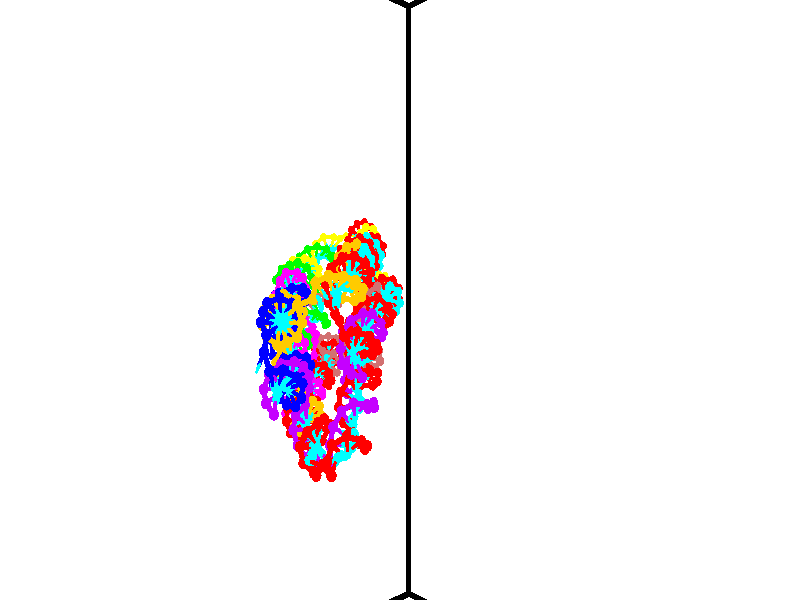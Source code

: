 // switches for output
#declare DRAW_BASES = 1; // possible values are 0, 1; only relevant for DNA ribbons
#declare DRAW_BASES_TYPE = 3; // possible values are 1, 2, 3; only relevant for DNA ribbons
#declare DRAW_FOG = 0; // set to 1 to enable fog

#include "colors.inc"

#include "transforms.inc"
background { rgb <1, 1, 1>}

#default {
   normal{
       ripples 0.25
       frequency 0.20
       turbulence 0.2
       lambda 5
   }
	finish {
		phong 0.1
		phong_size 40.
	}
}

// original window dimensions: 1024x640


// camera settings

camera {
	sky <-0, 1, 0>
	up <-0, 1, 0>
	right 1.6 * <0.724836, 0, 0.688921>
	location <12.1561, 44.2, 77.9145>
	look_at <46.7464, 44.2, 41.5209>
	direction <34.5903, 0, -36.3936>
	angle 67.0682
}


# declare cpy_camera_pos = <12.1561, 44.2, 77.9145>;
# if (DRAW_FOG = 1)
fog {
	fog_type 2
	up vnormalize(cpy_camera_pos)
	color rgbt<1,1,1,0.3>
	distance 1e-5
	fog_alt 3e-3
	fog_offset 70.72
}
# end


// LIGHTS

# declare lum = 6;
global_settings {
	ambient_light rgb lum * <0.05, 0.05, 0.05>
	max_trace_level 15
}# declare cpy_direct_light_amount = 0.25;
light_source
{	1000 * <-0.0359156, -1, 1.41376>,
	rgb lum * cpy_direct_light_amount
	parallel
}

light_source
{	1000 * <0.0359156, 1, -1.41376>,
	rgb lum * cpy_direct_light_amount
	parallel
}

// strand 0

// nucleotide -1

// particle -1
sphere {
	<39.607311, 41.027821, 39.351685> 0.250000
	pigment { color rgbt <1,0,0,0> }
	no_shadow
}
cylinder {
	<39.927364, 41.097275, 39.581337>,  <40.119396, 41.138947, 39.719128>, 0.100000
	pigment { color rgbt <1,0,0,0> }
	no_shadow
}
cylinder {
	<39.927364, 41.097275, 39.581337>,  <39.607311, 41.027821, 39.351685>, 0.100000
	pigment { color rgbt <1,0,0,0> }
	no_shadow
}

// particle -1
sphere {
	<39.927364, 41.097275, 39.581337> 0.100000
	pigment { color rgbt <1,0,0,0> }
	no_shadow
}
sphere {
	0, 1
	scale<0.080000,0.200000,0.300000>
	matrix <-0.465232, -0.424516, 0.776753,
		0.378603, -0.888615, -0.258889,
		0.800137, 0.173638, 0.574135,
		40.167404, 41.149364, 39.753578>
	pigment { color rgbt <0,1,1,0> }
	no_shadow
}
cylinder {
	<39.739075, 40.398079, 39.664909>,  <39.607311, 41.027821, 39.351685>, 0.130000
	pigment { color rgbt <1,0,0,0> }
	no_shadow
}

// nucleotide -1

// particle -1
sphere {
	<39.739075, 40.398079, 39.664909> 0.250000
	pigment { color rgbt <1,0,0,0> }
	no_shadow
}
cylinder {
	<39.919289, 40.665024, 39.902107>,  <40.027416, 40.825191, 40.044426>, 0.100000
	pigment { color rgbt <1,0,0,0> }
	no_shadow
}
cylinder {
	<39.919289, 40.665024, 39.902107>,  <39.739075, 40.398079, 39.664909>, 0.100000
	pigment { color rgbt <1,0,0,0> }
	no_shadow
}

// particle -1
sphere {
	<39.919289, 40.665024, 39.902107> 0.100000
	pigment { color rgbt <1,0,0,0> }
	no_shadow
}
sphere {
	0, 1
	scale<0.080000,0.200000,0.300000>
	matrix <-0.517379, -0.346137, 0.782629,
		0.727558, -0.659402, 0.189335,
		0.450531, 0.667366, 0.592995,
		40.054447, 40.865234, 40.080006>
	pigment { color rgbt <0,1,1,0> }
	no_shadow
}
cylinder {
	<39.978283, 40.004009, 40.213924>,  <39.739075, 40.398079, 39.664909>, 0.130000
	pigment { color rgbt <1,0,0,0> }
	no_shadow
}

// nucleotide -1

// particle -1
sphere {
	<39.978283, 40.004009, 40.213924> 0.250000
	pigment { color rgbt <1,0,0,0> }
	no_shadow
}
cylinder {
	<39.955490, 40.382370, 40.341686>,  <39.941814, 40.609386, 40.418343>, 0.100000
	pigment { color rgbt <1,0,0,0> }
	no_shadow
}
cylinder {
	<39.955490, 40.382370, 40.341686>,  <39.978283, 40.004009, 40.213924>, 0.100000
	pigment { color rgbt <1,0,0,0> }
	no_shadow
}

// particle -1
sphere {
	<39.955490, 40.382370, 40.341686> 0.100000
	pigment { color rgbt <1,0,0,0> }
	no_shadow
}
sphere {
	0, 1
	scale<0.080000,0.200000,0.300000>
	matrix <-0.467924, -0.307917, 0.828392,
		0.881929, -0.102253, 0.460157,
		-0.056985, 0.945903, 0.319407,
		39.938396, 40.666142, 40.437508>
	pigment { color rgbt <0,1,1,0> }
	no_shadow
}
cylinder {
	<40.106354, 39.947144, 40.938679>,  <39.978283, 40.004009, 40.213924>, 0.130000
	pigment { color rgbt <1,0,0,0> }
	no_shadow
}

// nucleotide -1

// particle -1
sphere {
	<40.106354, 39.947144, 40.938679> 0.250000
	pigment { color rgbt <1,0,0,0> }
	no_shadow
}
cylinder {
	<39.955750, 40.316620, 40.910290>,  <39.865387, 40.538307, 40.893257>, 0.100000
	pigment { color rgbt <1,0,0,0> }
	no_shadow
}
cylinder {
	<39.955750, 40.316620, 40.910290>,  <40.106354, 39.947144, 40.938679>, 0.100000
	pigment { color rgbt <1,0,0,0> }
	no_shadow
}

// particle -1
sphere {
	<39.955750, 40.316620, 40.910290> 0.100000
	pigment { color rgbt <1,0,0,0> }
	no_shadow
}
sphere {
	0, 1
	scale<0.080000,0.200000,0.300000>
	matrix <-0.418594, -0.101283, 0.902508,
		0.826449, 0.369512, 0.424786,
		-0.376511, 0.923690, -0.070970,
		39.842796, 40.593727, 40.889000>
	pigment { color rgbt <0,1,1,0> }
	no_shadow
}
cylinder {
	<40.286354, 40.331726, 41.620800>,  <40.106354, 39.947144, 40.938679>, 0.130000
	pigment { color rgbt <1,0,0,0> }
	no_shadow
}

// nucleotide -1

// particle -1
sphere {
	<40.286354, 40.331726, 41.620800> 0.250000
	pigment { color rgbt <1,0,0,0> }
	no_shadow
}
cylinder {
	<39.978809, 40.519211, 41.446831>,  <39.794281, 40.631702, 41.342449>, 0.100000
	pigment { color rgbt <1,0,0,0> }
	no_shadow
}
cylinder {
	<39.978809, 40.519211, 41.446831>,  <40.286354, 40.331726, 41.620800>, 0.100000
	pigment { color rgbt <1,0,0,0> }
	no_shadow
}

// particle -1
sphere {
	<39.978809, 40.519211, 41.446831> 0.100000
	pigment { color rgbt <1,0,0,0> }
	no_shadow
}
sphere {
	0, 1
	scale<0.080000,0.200000,0.300000>
	matrix <-0.470776, 0.045317, 0.881088,
		0.432689, 0.882186, 0.185818,
		-0.768863, 0.468716, -0.434920,
		39.748150, 40.659824, 41.316353>
	pigment { color rgbt <0,1,1,0> }
	no_shadow
}
cylinder {
	<40.176819, 40.975403, 41.913845>,  <40.286354, 40.331726, 41.620800>, 0.130000
	pigment { color rgbt <1,0,0,0> }
	no_shadow
}

// nucleotide -1

// particle -1
sphere {
	<40.176819, 40.975403, 41.913845> 0.250000
	pigment { color rgbt <1,0,0,0> }
	no_shadow
}
cylinder {
	<39.820332, 40.884010, 41.757114>,  <39.606438, 40.829174, 41.663074>, 0.100000
	pigment { color rgbt <1,0,0,0> }
	no_shadow
}
cylinder {
	<39.820332, 40.884010, 41.757114>,  <40.176819, 40.975403, 41.913845>, 0.100000
	pigment { color rgbt <1,0,0,0> }
	no_shadow
}

// particle -1
sphere {
	<39.820332, 40.884010, 41.757114> 0.100000
	pigment { color rgbt <1,0,0,0> }
	no_shadow
}
sphere {
	0, 1
	scale<0.080000,0.200000,0.300000>
	matrix <-0.427756, 0.136070, 0.893594,
		-0.150850, 0.963993, -0.219001,
		-0.891218, -0.228478, -0.391828,
		39.552967, 40.815468, 41.639565>
	pigment { color rgbt <0,1,1,0> }
	no_shadow
}
cylinder {
	<39.775394, 41.327999, 42.411476>,  <40.176819, 40.975403, 41.913845>, 0.130000
	pigment { color rgbt <1,0,0,0> }
	no_shadow
}

// nucleotide -1

// particle -1
sphere {
	<39.775394, 41.327999, 42.411476> 0.250000
	pigment { color rgbt <1,0,0,0> }
	no_shadow
}
cylinder {
	<39.509850, 41.121330, 42.195202>,  <39.350521, 40.997330, 42.065437>, 0.100000
	pigment { color rgbt <1,0,0,0> }
	no_shadow
}
cylinder {
	<39.509850, 41.121330, 42.195202>,  <39.775394, 41.327999, 42.411476>, 0.100000
	pigment { color rgbt <1,0,0,0> }
	no_shadow
}

// particle -1
sphere {
	<39.509850, 41.121330, 42.195202> 0.100000
	pigment { color rgbt <1,0,0,0> }
	no_shadow
}
sphere {
	0, 1
	scale<0.080000,0.200000,0.300000>
	matrix <-0.599142, -0.065239, 0.797981,
		-0.447566, 0.853696, -0.266248,
		-0.663863, -0.516670, -0.540684,
		39.310692, 40.966328, 42.032997>
	pigment { color rgbt <0,1,1,0> }
	no_shadow
}
cylinder {
	<39.025978, 41.607250, 42.558521>,  <39.775394, 41.327999, 42.411476>, 0.130000
	pigment { color rgbt <1,0,0,0> }
	no_shadow
}

// nucleotide -1

// particle -1
sphere {
	<39.025978, 41.607250, 42.558521> 0.250000
	pigment { color rgbt <1,0,0,0> }
	no_shadow
}
cylinder {
	<39.008579, 41.229713, 42.427513>,  <38.998142, 41.003193, 42.348907>, 0.100000
	pigment { color rgbt <1,0,0,0> }
	no_shadow
}
cylinder {
	<39.008579, 41.229713, 42.427513>,  <39.025978, 41.607250, 42.558521>, 0.100000
	pigment { color rgbt <1,0,0,0> }
	no_shadow
}

// particle -1
sphere {
	<39.008579, 41.229713, 42.427513> 0.100000
	pigment { color rgbt <1,0,0,0> }
	no_shadow
}
sphere {
	0, 1
	scale<0.080000,0.200000,0.300000>
	matrix <-0.776349, -0.174407, 0.605694,
		-0.628801, 0.280617, -0.725164,
		-0.043494, -0.943841, -0.327524,
		38.995533, 40.946560, 42.329254>
	pigment { color rgbt <0,1,1,0> }
	no_shadow
}
cylinder {
	<38.497940, 41.486446, 42.102039>,  <39.025978, 41.607250, 42.558521>, 0.130000
	pigment { color rgbt <1,0,0,0> }
	no_shadow
}

// nucleotide -1

// particle -1
sphere {
	<38.497940, 41.486446, 42.102039> 0.250000
	pigment { color rgbt <1,0,0,0> }
	no_shadow
}
cylinder {
	<38.575073, 41.164177, 42.326077>,  <38.621353, 40.970818, 42.460499>, 0.100000
	pigment { color rgbt <1,0,0,0> }
	no_shadow
}
cylinder {
	<38.575073, 41.164177, 42.326077>,  <38.497940, 41.486446, 42.102039>, 0.100000
	pigment { color rgbt <1,0,0,0> }
	no_shadow
}

// particle -1
sphere {
	<38.575073, 41.164177, 42.326077> 0.100000
	pigment { color rgbt <1,0,0,0> }
	no_shadow
}
sphere {
	0, 1
	scale<0.080000,0.200000,0.300000>
	matrix <-0.945721, -0.000435, 0.324979,
		-0.261582, -0.592364, -0.762023,
		0.192837, -0.805670, 0.560098,
		38.632923, 40.922478, 42.494106>
	pigment { color rgbt <0,1,1,0> }
	no_shadow
}
cylinder {
	<37.802517, 41.226898, 42.331398>,  <38.497940, 41.486446, 42.102039>, 0.130000
	pigment { color rgbt <1,0,0,0> }
	no_shadow
}

// nucleotide -1

// particle -1
sphere {
	<37.802517, 41.226898, 42.331398> 0.250000
	pigment { color rgbt <1,0,0,0> }
	no_shadow
}
cylinder {
	<38.014473, 40.946060, 42.521675>,  <38.141647, 40.777557, 42.635841>, 0.100000
	pigment { color rgbt <1,0,0,0> }
	no_shadow
}
cylinder {
	<38.014473, 40.946060, 42.521675>,  <37.802517, 41.226898, 42.331398>, 0.100000
	pigment { color rgbt <1,0,0,0> }
	no_shadow
}

// particle -1
sphere {
	<38.014473, 40.946060, 42.521675> 0.100000
	pigment { color rgbt <1,0,0,0> }
	no_shadow
}
sphere {
	0, 1
	scale<0.080000,0.200000,0.300000>
	matrix <-0.796736, -0.219939, 0.562885,
		-0.290575, -0.677266, -0.675927,
		0.529886, -0.702095, 0.475693,
		38.173439, 40.735432, 42.664383>
	pigment { color rgbt <0,1,1,0> }
	no_shadow
}
cylinder {
	<37.358448, 40.784912, 42.471619>,  <37.802517, 41.226898, 42.331398>, 0.130000
	pigment { color rgbt <1,0,0,0> }
	no_shadow
}

// nucleotide -1

// particle -1
sphere {
	<37.358448, 40.784912, 42.471619> 0.250000
	pigment { color rgbt <1,0,0,0> }
	no_shadow
}
cylinder {
	<37.653614, 40.685974, 42.722794>,  <37.830715, 40.626610, 42.873497>, 0.100000
	pigment { color rgbt <1,0,0,0> }
	no_shadow
}
cylinder {
	<37.653614, 40.685974, 42.722794>,  <37.358448, 40.784912, 42.471619>, 0.100000
	pigment { color rgbt <1,0,0,0> }
	no_shadow
}

// particle -1
sphere {
	<37.653614, 40.685974, 42.722794> 0.100000
	pigment { color rgbt <1,0,0,0> }
	no_shadow
}
sphere {
	0, 1
	scale<0.080000,0.200000,0.300000>
	matrix <-0.673148, -0.336592, 0.658466,
		0.048488, -0.908584, -0.414878,
		0.737916, -0.247346, 0.627933,
		37.874989, 40.611771, 42.911175>
	pigment { color rgbt <0,1,1,0> }
	no_shadow
}
cylinder {
	<37.166714, 40.143436, 42.709206>,  <37.358448, 40.784912, 42.471619>, 0.130000
	pigment { color rgbt <1,0,0,0> }
	no_shadow
}

// nucleotide -1

// particle -1
sphere {
	<37.166714, 40.143436, 42.709206> 0.250000
	pigment { color rgbt <1,0,0,0> }
	no_shadow
}
cylinder {
	<37.427170, 40.288643, 42.975811>,  <37.583443, 40.375767, 43.135773>, 0.100000
	pigment { color rgbt <1,0,0,0> }
	no_shadow
}
cylinder {
	<37.427170, 40.288643, 42.975811>,  <37.166714, 40.143436, 42.709206>, 0.100000
	pigment { color rgbt <1,0,0,0> }
	no_shadow
}

// particle -1
sphere {
	<37.427170, 40.288643, 42.975811> 0.100000
	pigment { color rgbt <1,0,0,0> }
	no_shadow
}
sphere {
	0, 1
	scale<0.080000,0.200000,0.300000>
	matrix <-0.583543, -0.322052, 0.745493,
		0.485279, -0.874357, 0.002136,
		0.651139, 0.363018, 0.666510,
		37.622513, 40.397549, 43.175762>
	pigment { color rgbt <0,1,1,0> }
	no_shadow
}
cylinder {
	<37.117916, 39.599209, 43.112339>,  <37.166714, 40.143436, 42.709206>, 0.130000
	pigment { color rgbt <1,0,0,0> }
	no_shadow
}

// nucleotide -1

// particle -1
sphere {
	<37.117916, 39.599209, 43.112339> 0.250000
	pigment { color rgbt <1,0,0,0> }
	no_shadow
}
cylinder {
	<37.252007, 39.904877, 43.332764>,  <37.332458, 40.088276, 43.465019>, 0.100000
	pigment { color rgbt <1,0,0,0> }
	no_shadow
}
cylinder {
	<37.252007, 39.904877, 43.332764>,  <37.117916, 39.599209, 43.112339>, 0.100000
	pigment { color rgbt <1,0,0,0> }
	no_shadow
}

// particle -1
sphere {
	<37.252007, 39.904877, 43.332764> 0.100000
	pigment { color rgbt <1,0,0,0> }
	no_shadow
}
sphere {
	0, 1
	scale<0.080000,0.200000,0.300000>
	matrix <-0.689499, -0.199610, 0.696237,
		0.642041, -0.613352, 0.459981,
		0.335222, 0.764170, 0.551064,
		37.352573, 40.134129, 43.498081>
	pigment { color rgbt <0,1,1,0> }
	no_shadow
}
cylinder {
	<37.248932, 39.286488, 43.731133>,  <37.117916, 39.599209, 43.112339>, 0.130000
	pigment { color rgbt <1,0,0,0> }
	no_shadow
}

// nucleotide -1

// particle -1
sphere {
	<37.248932, 39.286488, 43.731133> 0.250000
	pigment { color rgbt <1,0,0,0> }
	no_shadow
}
cylinder {
	<37.184963, 39.679344, 43.770775>,  <37.146580, 39.915058, 43.794559>, 0.100000
	pigment { color rgbt <1,0,0,0> }
	no_shadow
}
cylinder {
	<37.184963, 39.679344, 43.770775>,  <37.248932, 39.286488, 43.731133>, 0.100000
	pigment { color rgbt <1,0,0,0> }
	no_shadow
}

// particle -1
sphere {
	<37.184963, 39.679344, 43.770775> 0.100000
	pigment { color rgbt <1,0,0,0> }
	no_shadow
}
sphere {
	0, 1
	scale<0.080000,0.200000,0.300000>
	matrix <-0.655064, -0.180700, 0.733648,
		0.738455, 0.052407, 0.672264,
		-0.159926, 0.982141, 0.099109,
		37.136986, 39.973988, 43.800507>
	pigment { color rgbt <0,1,1,0> }
	no_shadow
}
cylinder {
	<37.180889, 39.280067, 44.483437>,  <37.248932, 39.286488, 43.731133>, 0.130000
	pigment { color rgbt <1,0,0,0> }
	no_shadow
}

// nucleotide -1

// particle -1
sphere {
	<37.180889, 39.280067, 44.483437> 0.250000
	pigment { color rgbt <1,0,0,0> }
	no_shadow
}
cylinder {
	<37.027542, 39.623085, 44.346241>,  <36.935535, 39.828896, 44.263924>, 0.100000
	pigment { color rgbt <1,0,0,0> }
	no_shadow
}
cylinder {
	<37.027542, 39.623085, 44.346241>,  <37.180889, 39.280067, 44.483437>, 0.100000
	pigment { color rgbt <1,0,0,0> }
	no_shadow
}

// particle -1
sphere {
	<37.027542, 39.623085, 44.346241> 0.100000
	pigment { color rgbt <1,0,0,0> }
	no_shadow
}
sphere {
	0, 1
	scale<0.080000,0.200000,0.300000>
	matrix <-0.778253, -0.099966, 0.619943,
		0.497343, 0.504598, 0.705713,
		-0.383369, 0.857547, -0.342988,
		36.912533, 39.880348, 44.243343>
	pigment { color rgbt <0,1,1,0> }
	no_shadow
}
cylinder {
	<37.005379, 39.645481, 45.062954>,  <37.180889, 39.280067, 44.483437>, 0.130000
	pigment { color rgbt <1,0,0,0> }
	no_shadow
}

// nucleotide -1

// particle -1
sphere {
	<37.005379, 39.645481, 45.062954> 0.250000
	pigment { color rgbt <1,0,0,0> }
	no_shadow
}
cylinder {
	<36.793289, 39.833092, 44.780430>,  <36.666035, 39.945656, 44.610916>, 0.100000
	pigment { color rgbt <1,0,0,0> }
	no_shadow
}
cylinder {
	<36.793289, 39.833092, 44.780430>,  <37.005379, 39.645481, 45.062954>, 0.100000
	pigment { color rgbt <1,0,0,0> }
	no_shadow
}

// particle -1
sphere {
	<36.793289, 39.833092, 44.780430> 0.100000
	pigment { color rgbt <1,0,0,0> }
	no_shadow
}
sphere {
	0, 1
	scale<0.080000,0.200000,0.300000>
	matrix <-0.820939, -0.075766, 0.565966,
		0.211937, 0.879930, 0.425213,
		-0.530228, 0.469023, -0.706311,
		36.634220, 39.973797, 44.568535>
	pigment { color rgbt <0,1,1,0> }
	no_shadow
}
cylinder {
	<36.553196, 40.119854, 45.401829>,  <37.005379, 39.645481, 45.062954>, 0.130000
	pigment { color rgbt <1,0,0,0> }
	no_shadow
}

// nucleotide -1

// particle -1
sphere {
	<36.553196, 40.119854, 45.401829> 0.250000
	pigment { color rgbt <1,0,0,0> }
	no_shadow
}
cylinder {
	<36.397099, 40.103371, 45.033913>,  <36.303440, 40.093483, 44.813164>, 0.100000
	pigment { color rgbt <1,0,0,0> }
	no_shadow
}
cylinder {
	<36.397099, 40.103371, 45.033913>,  <36.553196, 40.119854, 45.401829>, 0.100000
	pigment { color rgbt <1,0,0,0> }
	no_shadow
}

// particle -1
sphere {
	<36.397099, 40.103371, 45.033913> 0.100000
	pigment { color rgbt <1,0,0,0> }
	no_shadow
}
sphere {
	0, 1
	scale<0.080000,0.200000,0.300000>
	matrix <-0.901884, -0.183890, 0.390883,
		-0.185246, 0.982083, 0.034600,
		-0.390242, -0.041204, -0.919790,
		36.280025, 40.091011, 44.757977>
	pigment { color rgbt <0,1,1,0> }
	no_shadow
}
cylinder {
	<36.092033, 40.588284, 45.441360>,  <36.553196, 40.119854, 45.401829>, 0.130000
	pigment { color rgbt <1,0,0,0> }
	no_shadow
}

// nucleotide -1

// particle -1
sphere {
	<36.092033, 40.588284, 45.441360> 0.250000
	pigment { color rgbt <1,0,0,0> }
	no_shadow
}
cylinder {
	<35.985889, 40.335510, 45.150089>,  <35.922203, 40.183846, 44.975327>, 0.100000
	pigment { color rgbt <1,0,0,0> }
	no_shadow
}
cylinder {
	<35.985889, 40.335510, 45.150089>,  <36.092033, 40.588284, 45.441360>, 0.100000
	pigment { color rgbt <1,0,0,0> }
	no_shadow
}

// particle -1
sphere {
	<35.985889, 40.335510, 45.150089> 0.100000
	pigment { color rgbt <1,0,0,0> }
	no_shadow
}
sphere {
	0, 1
	scale<0.080000,0.200000,0.300000>
	matrix <-0.789106, -0.291607, 0.540627,
		-0.553982, 0.718072, -0.421281,
		-0.265360, -0.631933, -0.728180,
		35.906281, 40.145931, 44.931637>
	pigment { color rgbt <0,1,1,0> }
	no_shadow
}
cylinder {
	<35.350536, 40.702099, 45.335274>,  <36.092033, 40.588284, 45.441360>, 0.130000
	pigment { color rgbt <1,0,0,0> }
	no_shadow
}

// nucleotide -1

// particle -1
sphere {
	<35.350536, 40.702099, 45.335274> 0.250000
	pigment { color rgbt <1,0,0,0> }
	no_shadow
}
cylinder {
	<35.423382, 40.332832, 45.199863>,  <35.467091, 40.111271, 45.118618>, 0.100000
	pigment { color rgbt <1,0,0,0> }
	no_shadow
}
cylinder {
	<35.423382, 40.332832, 45.199863>,  <35.350536, 40.702099, 45.335274>, 0.100000
	pigment { color rgbt <1,0,0,0> }
	no_shadow
}

// particle -1
sphere {
	<35.423382, 40.332832, 45.199863> 0.100000
	pigment { color rgbt <1,0,0,0> }
	no_shadow
}
sphere {
	0, 1
	scale<0.080000,0.200000,0.300000>
	matrix <-0.765733, -0.349129, 0.540149,
		-0.616837, 0.160853, -0.770479,
		0.182112, -0.923166, -0.338527,
		35.478016, 40.055882, 45.098305>
	pigment { color rgbt <0,1,1,0> }
	no_shadow
}
cylinder {
	<34.692268, 40.546047, 45.016014>,  <35.350536, 40.702099, 45.335274>, 0.130000
	pigment { color rgbt <1,0,0,0> }
	no_shadow
}

// nucleotide -1

// particle -1
sphere {
	<34.692268, 40.546047, 45.016014> 0.250000
	pigment { color rgbt <1,0,0,0> }
	no_shadow
}
cylinder {
	<34.888931, 40.205475, 45.089043>,  <35.006931, 40.001129, 45.132858>, 0.100000
	pigment { color rgbt <1,0,0,0> }
	no_shadow
}
cylinder {
	<34.888931, 40.205475, 45.089043>,  <34.692268, 40.546047, 45.016014>, 0.100000
	pigment { color rgbt <1,0,0,0> }
	no_shadow
}

// particle -1
sphere {
	<34.888931, 40.205475, 45.089043> 0.100000
	pigment { color rgbt <1,0,0,0> }
	no_shadow
}
sphere {
	0, 1
	scale<0.080000,0.200000,0.300000>
	matrix <-0.804950, -0.364412, 0.468251,
		-0.332153, -0.377183, -0.864528,
		0.491660, -0.851432, 0.182573,
		35.036430, 39.950047, 45.143814>
	pigment { color rgbt <0,1,1,0> }
	no_shadow
}
cylinder {
	<34.260475, 40.080124, 44.745331>,  <34.692268, 40.546047, 45.016014>, 0.130000
	pigment { color rgbt <1,0,0,0> }
	no_shadow
}

// nucleotide -1

// particle -1
sphere {
	<34.260475, 40.080124, 44.745331> 0.250000
	pigment { color rgbt <1,0,0,0> }
	no_shadow
}
cylinder {
	<34.494820, 39.897858, 45.013401>,  <34.635426, 39.788498, 45.174244>, 0.100000
	pigment { color rgbt <1,0,0,0> }
	no_shadow
}
cylinder {
	<34.494820, 39.897858, 45.013401>,  <34.260475, 40.080124, 44.745331>, 0.100000
	pigment { color rgbt <1,0,0,0> }
	no_shadow
}

// particle -1
sphere {
	<34.494820, 39.897858, 45.013401> 0.100000
	pigment { color rgbt <1,0,0,0> }
	no_shadow
}
sphere {
	0, 1
	scale<0.080000,0.200000,0.300000>
	matrix <-0.797662, -0.470333, 0.377521,
		0.143180, -0.755746, -0.639020,
		0.585863, -0.455669, 0.670172,
		34.670578, 39.761158, 45.214451>
	pigment { color rgbt <0,1,1,0> }
	no_shadow
}
cylinder {
	<33.977642, 39.446491, 44.859219>,  <34.260475, 40.080124, 44.745331>, 0.130000
	pigment { color rgbt <1,0,0,0> }
	no_shadow
}

// nucleotide -1

// particle -1
sphere {
	<33.977642, 39.446491, 44.859219> 0.250000
	pigment { color rgbt <1,0,0,0> }
	no_shadow
}
cylinder {
	<34.233883, 39.436623, 45.166210>,  <34.387627, 39.430702, 45.350407>, 0.100000
	pigment { color rgbt <1,0,0,0> }
	no_shadow
}
cylinder {
	<34.233883, 39.436623, 45.166210>,  <33.977642, 39.446491, 44.859219>, 0.100000
	pigment { color rgbt <1,0,0,0> }
	no_shadow
}

// particle -1
sphere {
	<34.233883, 39.436623, 45.166210> 0.100000
	pigment { color rgbt <1,0,0,0> }
	no_shadow
}
sphere {
	0, 1
	scale<0.080000,0.200000,0.300000>
	matrix <-0.677087, -0.489586, 0.549416,
		0.362193, -0.871606, -0.330332,
		0.640600, -0.024669, 0.767478,
		34.426064, 39.429222, 45.396454>
	pigment { color rgbt <0,1,1,0> }
	no_shadow
}
cylinder {
	<33.773796, 38.802040, 45.155037>,  <33.977642, 39.446491, 44.859219>, 0.130000
	pigment { color rgbt <1,0,0,0> }
	no_shadow
}

// nucleotide -1

// particle -1
sphere {
	<33.773796, 38.802040, 45.155037> 0.250000
	pigment { color rgbt <1,0,0,0> }
	no_shadow
}
cylinder {
	<33.986404, 38.979057, 45.443935>,  <34.113972, 39.085270, 45.617275>, 0.100000
	pigment { color rgbt <1,0,0,0> }
	no_shadow
}
cylinder {
	<33.986404, 38.979057, 45.443935>,  <33.773796, 38.802040, 45.155037>, 0.100000
	pigment { color rgbt <1,0,0,0> }
	no_shadow
}

// particle -1
sphere {
	<33.986404, 38.979057, 45.443935> 0.100000
	pigment { color rgbt <1,0,0,0> }
	no_shadow
}
sphere {
	0, 1
	scale<0.080000,0.200000,0.300000>
	matrix <-0.565257, -0.449716, 0.691549,
		0.630848, -0.775827, 0.011118,
		0.531522, 0.442547, 0.722244,
		34.145863, 39.111820, 45.660610>
	pigment { color rgbt <0,1,1,0> }
	no_shadow
}
cylinder {
	<33.755711, 38.273003, 45.713188>,  <33.773796, 38.802040, 45.155037>, 0.130000
	pigment { color rgbt <1,0,0,0> }
	no_shadow
}

// nucleotide -1

// particle -1
sphere {
	<33.755711, 38.273003, 45.713188> 0.250000
	pigment { color rgbt <1,0,0,0> }
	no_shadow
}
cylinder {
	<33.871452, 38.609924, 45.895088>,  <33.940895, 38.812077, 46.004227>, 0.100000
	pigment { color rgbt <1,0,0,0> }
	no_shadow
}
cylinder {
	<33.871452, 38.609924, 45.895088>,  <33.755711, 38.273003, 45.713188>, 0.100000
	pigment { color rgbt <1,0,0,0> }
	no_shadow
}

// particle -1
sphere {
	<33.871452, 38.609924, 45.895088> 0.100000
	pigment { color rgbt <1,0,0,0> }
	no_shadow
}
sphere {
	0, 1
	scale<0.080000,0.200000,0.300000>
	matrix <-0.463314, -0.292478, 0.836539,
		0.837626, -0.452744, 0.305623,
		0.289350, 0.842306, 0.454749,
		33.958256, 38.862617, 46.031513>
	pigment { color rgbt <0,1,1,0> }
	no_shadow
}
cylinder {
	<33.961563, 38.062767, 46.343925>,  <33.755711, 38.273003, 45.713188>, 0.130000
	pigment { color rgbt <1,0,0,0> }
	no_shadow
}

// nucleotide -1

// particle -1
sphere {
	<33.961563, 38.062767, 46.343925> 0.250000
	pigment { color rgbt <1,0,0,0> }
	no_shadow
}
cylinder {
	<33.887894, 38.453331, 46.389023>,  <33.843693, 38.687668, 46.416080>, 0.100000
	pigment { color rgbt <1,0,0,0> }
	no_shadow
}
cylinder {
	<33.887894, 38.453331, 46.389023>,  <33.961563, 38.062767, 46.343925>, 0.100000
	pigment { color rgbt <1,0,0,0> }
	no_shadow
}

// particle -1
sphere {
	<33.887894, 38.453331, 46.389023> 0.100000
	pigment { color rgbt <1,0,0,0> }
	no_shadow
}
sphere {
	0, 1
	scale<0.080000,0.200000,0.300000>
	matrix <-0.478783, -0.189303, 0.857282,
		0.858398, 0.103908, 0.502351,
		-0.184175, 0.976406, 0.112748,
		33.832642, 38.746254, 46.422848>
	pigment { color rgbt <0,1,1,0> }
	no_shadow
}
cylinder {
	<33.919243, 38.068993, 47.108700>,  <33.961563, 38.062767, 46.343925>, 0.130000
	pigment { color rgbt <1,0,0,0> }
	no_shadow
}

// nucleotide -1

// particle -1
sphere {
	<33.919243, 38.068993, 47.108700> 0.250000
	pigment { color rgbt <1,0,0,0> }
	no_shadow
}
cylinder {
	<33.755470, 38.415092, 46.992966>,  <33.657207, 38.622753, 46.923527>, 0.100000
	pigment { color rgbt <1,0,0,0> }
	no_shadow
}
cylinder {
	<33.755470, 38.415092, 46.992966>,  <33.919243, 38.068993, 47.108700>, 0.100000
	pigment { color rgbt <1,0,0,0> }
	no_shadow
}

// particle -1
sphere {
	<33.755470, 38.415092, 46.992966> 0.100000
	pigment { color rgbt <1,0,0,0> }
	no_shadow
}
sphere {
	0, 1
	scale<0.080000,0.200000,0.300000>
	matrix <-0.580502, -0.002411, 0.814255,
		0.703835, 0.501340, 0.503265,
		-0.409432, 0.865247, -0.289331,
		33.632641, 38.674667, 46.906166>
	pigment { color rgbt <0,1,1,0> }
	no_shadow
}
cylinder {
	<33.998287, 38.557587, 47.657433>,  <33.919243, 38.068993, 47.108700>, 0.130000
	pigment { color rgbt <1,0,0,0> }
	no_shadow
}

// nucleotide -1

// particle -1
sphere {
	<33.998287, 38.557587, 47.657433> 0.250000
	pigment { color rgbt <1,0,0,0> }
	no_shadow
}
cylinder {
	<33.684616, 38.682816, 47.443127>,  <33.496414, 38.757954, 47.314545>, 0.100000
	pigment { color rgbt <1,0,0,0> }
	no_shadow
}
cylinder {
	<33.684616, 38.682816, 47.443127>,  <33.998287, 38.557587, 47.657433>, 0.100000
	pigment { color rgbt <1,0,0,0> }
	no_shadow
}

// particle -1
sphere {
	<33.684616, 38.682816, 47.443127> 0.100000
	pigment { color rgbt <1,0,0,0> }
	no_shadow
}
sphere {
	0, 1
	scale<0.080000,0.200000,0.300000>
	matrix <-0.593833, -0.128094, 0.794326,
		0.180057, 0.941050, 0.286364,
		-0.784182, 0.313077, -0.535762,
		33.449360, 38.776737, 47.282398>
	pigment { color rgbt <0,1,1,0> }
	no_shadow
}
cylinder {
	<33.631840, 39.135765, 48.034561>,  <33.998287, 38.557587, 47.657433>, 0.130000
	pigment { color rgbt <1,0,0,0> }
	no_shadow
}

// nucleotide -1

// particle -1
sphere {
	<33.631840, 39.135765, 48.034561> 0.250000
	pigment { color rgbt <1,0,0,0> }
	no_shadow
}
cylinder {
	<33.349960, 39.010689, 47.779808>,  <33.180832, 38.935642, 47.626957>, 0.100000
	pigment { color rgbt <1,0,0,0> }
	no_shadow
}
cylinder {
	<33.349960, 39.010689, 47.779808>,  <33.631840, 39.135765, 48.034561>, 0.100000
	pigment { color rgbt <1,0,0,0> }
	no_shadow
}

// particle -1
sphere {
	<33.349960, 39.010689, 47.779808> 0.100000
	pigment { color rgbt <1,0,0,0> }
	no_shadow
}
sphere {
	0, 1
	scale<0.080000,0.200000,0.300000>
	matrix <-0.675904, 0.022895, 0.736634,
		-0.215759, 0.949578, -0.227486,
		-0.704699, -0.312694, -0.636884,
		33.138550, 38.916882, 47.588741>
	pigment { color rgbt <0,1,1,0> }
	no_shadow
}
cylinder {
	<33.010277, 39.505123, 48.125786>,  <33.631840, 39.135765, 48.034561>, 0.130000
	pigment { color rgbt <1,0,0,0> }
	no_shadow
}

// nucleotide -1

// particle -1
sphere {
	<33.010277, 39.505123, 48.125786> 0.250000
	pigment { color rgbt <1,0,0,0> }
	no_shadow
}
cylinder {
	<32.879623, 39.170403, 47.950024>,  <32.801231, 38.969570, 47.844566>, 0.100000
	pigment { color rgbt <1,0,0,0> }
	no_shadow
}
cylinder {
	<32.879623, 39.170403, 47.950024>,  <33.010277, 39.505123, 48.125786>, 0.100000
	pigment { color rgbt <1,0,0,0> }
	no_shadow
}

// particle -1
sphere {
	<32.879623, 39.170403, 47.950024> 0.100000
	pigment { color rgbt <1,0,0,0> }
	no_shadow
}
sphere {
	0, 1
	scale<0.080000,0.200000,0.300000>
	matrix <-0.728297, -0.073480, 0.681311,
		-0.602407, 0.542559, -0.585436,
		-0.326634, -0.836798, -0.439409,
		32.781631, 38.919365, 47.818203>
	pigment { color rgbt <0,1,1,0> }
	no_shadow
}
cylinder {
	<32.317390, 39.545975, 47.918179>,  <33.010277, 39.505123, 48.125786>, 0.130000
	pigment { color rgbt <1,0,0,0> }
	no_shadow
}

// nucleotide -1

// particle -1
sphere {
	<32.317390, 39.545975, 47.918179> 0.250000
	pigment { color rgbt <1,0,0,0> }
	no_shadow
}
cylinder {
	<32.372803, 39.152504, 47.964108>,  <32.406048, 38.916420, 47.991665>, 0.100000
	pigment { color rgbt <1,0,0,0> }
	no_shadow
}
cylinder {
	<32.372803, 39.152504, 47.964108>,  <32.317390, 39.545975, 47.918179>, 0.100000
	pigment { color rgbt <1,0,0,0> }
	no_shadow
}

// particle -1
sphere {
	<32.372803, 39.152504, 47.964108> 0.100000
	pigment { color rgbt <1,0,0,0> }
	no_shadow
}
sphere {
	0, 1
	scale<0.080000,0.200000,0.300000>
	matrix <-0.780652, -0.037116, 0.623863,
		-0.609420, -0.176058, -0.773053,
		0.138529, -0.983680, 0.114821,
		32.414360, 38.857399, 47.998554>
	pigment { color rgbt <0,1,1,0> }
	no_shadow
}
cylinder {
	<31.831568, 39.458927, 48.290337>,  <32.317390, 39.545975, 47.918179>, 0.130000
	pigment { color rgbt <1,0,0,0> }
	no_shadow
}

// nucleotide -1

// particle -1
sphere {
	<31.831568, 39.458927, 48.290337> 0.250000
	pigment { color rgbt <1,0,0,0> }
	no_shadow
}
cylinder {
	<32.038040, 39.120537, 48.343826>,  <32.161922, 38.917503, 48.375919>, 0.100000
	pigment { color rgbt <1,0,0,0> }
	no_shadow
}
cylinder {
	<32.038040, 39.120537, 48.343826>,  <31.831568, 39.458927, 48.290337>, 0.100000
	pigment { color rgbt <1,0,0,0> }
	no_shadow
}

// particle -1
sphere {
	<32.038040, 39.120537, 48.343826> 0.100000
	pigment { color rgbt <1,0,0,0> }
	no_shadow
}
sphere {
	0, 1
	scale<0.080000,0.200000,0.300000>
	matrix <-0.568645, -0.221748, 0.792130,
		-0.640469, -0.484925, -0.595522,
		0.516180, -0.845976, 0.133728,
		32.192894, 38.866745, 48.383945>
	pigment { color rgbt <0,1,1,0> }
	no_shadow
}
cylinder {
	<31.281292, 39.014427, 48.456306>,  <31.831568, 39.458927, 48.290337>, 0.130000
	pigment { color rgbt <1,0,0,0> }
	no_shadow
}

// nucleotide -1

// particle -1
sphere {
	<31.281292, 39.014427, 48.456306> 0.250000
	pigment { color rgbt <1,0,0,0> }
	no_shadow
}
cylinder {
	<31.621153, 38.841980, 48.577782>,  <31.825069, 38.738510, 48.650665>, 0.100000
	pigment { color rgbt <1,0,0,0> }
	no_shadow
}
cylinder {
	<31.621153, 38.841980, 48.577782>,  <31.281292, 39.014427, 48.456306>, 0.100000
	pigment { color rgbt <1,0,0,0> }
	no_shadow
}

// particle -1
sphere {
	<31.621153, 38.841980, 48.577782> 0.100000
	pigment { color rgbt <1,0,0,0> }
	no_shadow
}
sphere {
	0, 1
	scale<0.080000,0.200000,0.300000>
	matrix <-0.424751, -0.218184, 0.878625,
		-0.312532, -0.875518, -0.368499,
		0.849653, -0.431119, 0.303688,
		31.876049, 38.712646, 48.668888>
	pigment { color rgbt <0,1,1,0> }
	no_shadow
}
cylinder {
	<31.018225, 38.482906, 48.726250>,  <31.281292, 39.014427, 48.456306>, 0.130000
	pigment { color rgbt <1,0,0,0> }
	no_shadow
}

// nucleotide -1

// particle -1
sphere {
	<31.018225, 38.482906, 48.726250> 0.250000
	pigment { color rgbt <1,0,0,0> }
	no_shadow
}
cylinder {
	<31.385319, 38.532745, 48.877110>,  <31.605576, 38.562649, 48.967625>, 0.100000
	pigment { color rgbt <1,0,0,0> }
	no_shadow
}
cylinder {
	<31.385319, 38.532745, 48.877110>,  <31.018225, 38.482906, 48.726250>, 0.100000
	pigment { color rgbt <1,0,0,0> }
	no_shadow
}

// particle -1
sphere {
	<31.385319, 38.532745, 48.877110> 0.100000
	pigment { color rgbt <1,0,0,0> }
	no_shadow
}
sphere {
	0, 1
	scale<0.080000,0.200000,0.300000>
	matrix <-0.338193, -0.252850, 0.906473,
		0.208307, -0.959449, -0.189910,
		0.917733, 0.124599, 0.377149,
		31.660639, 38.570126, 48.990253>
	pigment { color rgbt <0,1,1,0> }
	no_shadow
}
cylinder {
	<30.989281, 37.995602, 49.206345>,  <31.018225, 38.482906, 48.726250>, 0.130000
	pigment { color rgbt <1,0,0,0> }
	no_shadow
}

// nucleotide -1

// particle -1
sphere {
	<30.989281, 37.995602, 49.206345> 0.250000
	pigment { color rgbt <1,0,0,0> }
	no_shadow
}
cylinder {
	<31.292139, 38.222107, 49.336620>,  <31.473854, 38.358009, 49.414787>, 0.100000
	pigment { color rgbt <1,0,0,0> }
	no_shadow
}
cylinder {
	<31.292139, 38.222107, 49.336620>,  <30.989281, 37.995602, 49.206345>, 0.100000
	pigment { color rgbt <1,0,0,0> }
	no_shadow
}

// particle -1
sphere {
	<31.292139, 38.222107, 49.336620> 0.100000
	pigment { color rgbt <1,0,0,0> }
	no_shadow
}
sphere {
	0, 1
	scale<0.080000,0.200000,0.300000>
	matrix <-0.222545, -0.245150, 0.943597,
		0.614171, -0.786919, -0.059594,
		0.757144, 0.566268, 0.325689,
		31.519281, 38.391987, 49.434326>
	pigment { color rgbt <0,1,1,0> }
	no_shadow
}
cylinder {
	<31.327078, 37.577091, 49.726898>,  <30.989281, 37.995602, 49.206345>, 0.130000
	pigment { color rgbt <1,0,0,0> }
	no_shadow
}

// nucleotide -1

// particle -1
sphere {
	<31.327078, 37.577091, 49.726898> 0.250000
	pigment { color rgbt <1,0,0,0> }
	no_shadow
}
cylinder {
	<31.451900, 37.949745, 49.801376>,  <31.526794, 38.173340, 49.846066>, 0.100000
	pigment { color rgbt <1,0,0,0> }
	no_shadow
}
cylinder {
	<31.451900, 37.949745, 49.801376>,  <31.327078, 37.577091, 49.726898>, 0.100000
	pigment { color rgbt <1,0,0,0> }
	no_shadow
}

// particle -1
sphere {
	<31.451900, 37.949745, 49.801376> 0.100000
	pigment { color rgbt <1,0,0,0> }
	no_shadow
}
sphere {
	0, 1
	scale<0.080000,0.200000,0.300000>
	matrix <-0.258883, -0.105185, 0.960165,
		0.914112, -0.347828, 0.208362,
		0.312056, 0.931639, 0.186198,
		31.545517, 38.229237, 49.857235>
	pigment { color rgbt <0,1,1,0> }
	no_shadow
}
cylinder {
	<31.766695, 37.482376, 50.292767>,  <31.327078, 37.577091, 49.726898>, 0.130000
	pigment { color rgbt <1,0,0,0> }
	no_shadow
}

// nucleotide -1

// particle -1
sphere {
	<31.766695, 37.482376, 50.292767> 0.250000
	pigment { color rgbt <1,0,0,0> }
	no_shadow
}
cylinder {
	<31.665674, 37.869019, 50.275360>,  <31.605062, 38.101006, 50.264915>, 0.100000
	pigment { color rgbt <1,0,0,0> }
	no_shadow
}
cylinder {
	<31.665674, 37.869019, 50.275360>,  <31.766695, 37.482376, 50.292767>, 0.100000
	pigment { color rgbt <1,0,0,0> }
	no_shadow
}

// particle -1
sphere {
	<31.665674, 37.869019, 50.275360> 0.100000
	pigment { color rgbt <1,0,0,0> }
	no_shadow
}
sphere {
	0, 1
	scale<0.080000,0.200000,0.300000>
	matrix <-0.186634, -0.004533, 0.982419,
		0.949414, 0.256232, 0.181547,
		-0.252550, 0.966605, -0.043518,
		31.589909, 38.159000, 50.262306>
	pigment { color rgbt <0,1,1,0> }
	no_shadow
}
cylinder {
	<31.960388, 37.739285, 50.850929>,  <31.766695, 37.482376, 50.292767>, 0.130000
	pigment { color rgbt <1,0,0,0> }
	no_shadow
}

// nucleotide -1

// particle -1
sphere {
	<31.960388, 37.739285, 50.850929> 0.250000
	pigment { color rgbt <1,0,0,0> }
	no_shadow
}
cylinder {
	<31.686810, 38.008522, 50.738388>,  <31.522661, 38.170063, 50.670864>, 0.100000
	pigment { color rgbt <1,0,0,0> }
	no_shadow
}
cylinder {
	<31.686810, 38.008522, 50.738388>,  <31.960388, 37.739285, 50.850929>, 0.100000
	pigment { color rgbt <1,0,0,0> }
	no_shadow
}

// particle -1
sphere {
	<31.686810, 38.008522, 50.738388> 0.100000
	pigment { color rgbt <1,0,0,0> }
	no_shadow
}
sphere {
	0, 1
	scale<0.080000,0.200000,0.300000>
	matrix <-0.307677, 0.083549, 0.947815,
		0.661476, 0.734822, 0.149953,
		-0.683947, 0.673094, -0.281353,
		31.481625, 38.210449, 50.653980>
	pigment { color rgbt <0,1,1,0> }
	no_shadow
}
cylinder {
	<32.063423, 38.322128, 51.260212>,  <31.960388, 37.739285, 50.850929>, 0.130000
	pigment { color rgbt <1,0,0,0> }
	no_shadow
}

// nucleotide -1

// particle -1
sphere {
	<32.063423, 38.322128, 51.260212> 0.250000
	pigment { color rgbt <1,0,0,0> }
	no_shadow
}
cylinder {
	<31.675983, 38.320274, 51.160782>,  <31.443520, 38.319160, 51.101124>, 0.100000
	pigment { color rgbt <1,0,0,0> }
	no_shadow
}
cylinder {
	<31.675983, 38.320274, 51.160782>,  <32.063423, 38.322128, 51.260212>, 0.100000
	pigment { color rgbt <1,0,0,0> }
	no_shadow
}

// particle -1
sphere {
	<31.675983, 38.320274, 51.160782> 0.100000
	pigment { color rgbt <1,0,0,0> }
	no_shadow
}
sphere {
	0, 1
	scale<0.080000,0.200000,0.300000>
	matrix <-0.242558, -0.201732, 0.948931,
		-0.054546, 0.979430, 0.194273,
		-0.968602, -0.004638, -0.248572,
		31.385403, 38.318882, 51.086208>
	pigment { color rgbt <0,1,1,0> }
	no_shadow
}
cylinder {
	<31.787586, 38.612106, 51.853172>,  <32.063423, 38.322128, 51.260212>, 0.130000
	pigment { color rgbt <1,0,0,0> }
	no_shadow
}

// nucleotide -1

// particle -1
sphere {
	<31.787586, 38.612106, 51.853172> 0.250000
	pigment { color rgbt <1,0,0,0> }
	no_shadow
}
cylinder {
	<31.473251, 38.477272, 51.645775>,  <31.284651, 38.396374, 51.521336>, 0.100000
	pigment { color rgbt <1,0,0,0> }
	no_shadow
}
cylinder {
	<31.473251, 38.477272, 51.645775>,  <31.787586, 38.612106, 51.853172>, 0.100000
	pigment { color rgbt <1,0,0,0> }
	no_shadow
}

// particle -1
sphere {
	<31.473251, 38.477272, 51.645775> 0.100000
	pigment { color rgbt <1,0,0,0> }
	no_shadow
}
sphere {
	0, 1
	scale<0.080000,0.200000,0.300000>
	matrix <-0.468565, -0.222646, 0.854913,
		-0.403616, 0.914770, 0.017019,
		-0.785838, -0.337082, -0.518493,
		31.237499, 38.376148, 51.490227>
	pigment { color rgbt <0,1,1,0> }
	no_shadow
}
cylinder {
	<31.196339, 38.973270, 52.076756>,  <31.787586, 38.612106, 51.853172>, 0.130000
	pigment { color rgbt <1,0,0,0> }
	no_shadow
}

// nucleotide -1

// particle -1
sphere {
	<31.196339, 38.973270, 52.076756> 0.250000
	pigment { color rgbt <1,0,0,0> }
	no_shadow
}
cylinder {
	<31.067013, 38.629311, 51.918751>,  <30.989418, 38.422935, 51.823948>, 0.100000
	pigment { color rgbt <1,0,0,0> }
	no_shadow
}
cylinder {
	<31.067013, 38.629311, 51.918751>,  <31.196339, 38.973270, 52.076756>, 0.100000
	pigment { color rgbt <1,0,0,0> }
	no_shadow
}

// particle -1
sphere {
	<31.067013, 38.629311, 51.918751> 0.100000
	pigment { color rgbt <1,0,0,0> }
	no_shadow
}
sphere {
	0, 1
	scale<0.080000,0.200000,0.300000>
	matrix <-0.544492, -0.172355, 0.820867,
		-0.773948, 0.480478, -0.412486,
		-0.323314, -0.859904, -0.395011,
		30.970018, 38.371338, 51.800247>
	pigment { color rgbt <0,1,1,0> }
	no_shadow
}
cylinder {
	<30.592310, 38.909096, 52.358128>,  <31.196339, 38.973270, 52.076756>, 0.130000
	pigment { color rgbt <1,0,0,0> }
	no_shadow
}

// nucleotide -1

// particle -1
sphere {
	<30.592310, 38.909096, 52.358128> 0.250000
	pigment { color rgbt <1,0,0,0> }
	no_shadow
}
cylinder {
	<30.641073, 38.531181, 52.236462>,  <30.670332, 38.304432, 52.163460>, 0.100000
	pigment { color rgbt <1,0,0,0> }
	no_shadow
}
cylinder {
	<30.641073, 38.531181, 52.236462>,  <30.592310, 38.909096, 52.358128>, 0.100000
	pigment { color rgbt <1,0,0,0> }
	no_shadow
}

// particle -1
sphere {
	<30.641073, 38.531181, 52.236462> 0.100000
	pigment { color rgbt <1,0,0,0> }
	no_shadow
}
sphere {
	0, 1
	scale<0.080000,0.200000,0.300000>
	matrix <-0.624998, -0.311137, 0.715941,
		-0.771049, 0.102825, -0.628419,
		0.121908, -0.944786, -0.304167,
		30.677645, 38.247746, 52.145210>
	pigment { color rgbt <0,1,1,0> }
	no_shadow
}
cylinder {
	<29.930296, 38.579700, 52.348648>,  <30.592310, 38.909096, 52.358128>, 0.130000
	pigment { color rgbt <1,0,0,0> }
	no_shadow
}

// nucleotide -1

// particle -1
sphere {
	<29.930296, 38.579700, 52.348648> 0.250000
	pigment { color rgbt <1,0,0,0> }
	no_shadow
}
cylinder {
	<30.196507, 38.288055, 52.412483>,  <30.356232, 38.113068, 52.450787>, 0.100000
	pigment { color rgbt <1,0,0,0> }
	no_shadow
}
cylinder {
	<30.196507, 38.288055, 52.412483>,  <29.930296, 38.579700, 52.348648>, 0.100000
	pigment { color rgbt <1,0,0,0> }
	no_shadow
}

// particle -1
sphere {
	<30.196507, 38.288055, 52.412483> 0.100000
	pigment { color rgbt <1,0,0,0> }
	no_shadow
}
sphere {
	0, 1
	scale<0.080000,0.200000,0.300000>
	matrix <-0.560350, -0.346850, 0.752132,
		-0.493035, -0.589990, -0.639396,
		0.665525, -0.729114, 0.159592,
		30.396164, 38.069321, 52.460361>
	pigment { color rgbt <0,1,1,0> }
	no_shadow
}
cylinder {
	<29.488634, 38.015171, 52.320152>,  <29.930296, 38.579700, 52.348648>, 0.130000
	pigment { color rgbt <1,0,0,0> }
	no_shadow
}

// nucleotide -1

// particle -1
sphere {
	<29.488634, 38.015171, 52.320152> 0.250000
	pigment { color rgbt <1,0,0,0> }
	no_shadow
}
cylinder {
	<29.842131, 37.948166, 52.494942>,  <30.054228, 37.907963, 52.599815>, 0.100000
	pigment { color rgbt <1,0,0,0> }
	no_shadow
}
cylinder {
	<29.842131, 37.948166, 52.494942>,  <29.488634, 38.015171, 52.320152>, 0.100000
	pigment { color rgbt <1,0,0,0> }
	no_shadow
}

// particle -1
sphere {
	<29.842131, 37.948166, 52.494942> 0.100000
	pigment { color rgbt <1,0,0,0> }
	no_shadow
}
sphere {
	0, 1
	scale<0.080000,0.200000,0.300000>
	matrix <-0.467925, -0.330522, 0.819635,
		0.007128, -0.928813, -0.370479,
		0.883739, -0.167514, 0.436971,
		30.107252, 37.897911, 52.626034>
	pigment { color rgbt <0,1,1,0> }
	no_shadow
}
cylinder {
	<29.646551, 37.330681, 52.412846>,  <29.488634, 38.015171, 52.320152>, 0.130000
	pigment { color rgbt <1,0,0,0> }
	no_shadow
}

// nucleotide -1

// particle -1
sphere {
	<29.646551, 37.330681, 52.412846> 0.250000
	pigment { color rgbt <1,0,0,0> }
	no_shadow
}
cylinder {
	<29.765169, 37.607468, 52.676132>,  <29.836340, 37.773540, 52.834103>, 0.100000
	pigment { color rgbt <1,0,0,0> }
	no_shadow
}
cylinder {
	<29.765169, 37.607468, 52.676132>,  <29.646551, 37.330681, 52.412846>, 0.100000
	pigment { color rgbt <1,0,0,0> }
	no_shadow
}

// particle -1
sphere {
	<29.765169, 37.607468, 52.676132> 0.100000
	pigment { color rgbt <1,0,0,0> }
	no_shadow
}
sphere {
	0, 1
	scale<0.080000,0.200000,0.300000>
	matrix <-0.480681, -0.487404, 0.728960,
		0.825231, -0.532560, 0.188077,
		0.296546, 0.691966, 0.658213,
		29.854134, 37.815056, 52.873596>
	pigment { color rgbt <0,1,1,0> }
	no_shadow
}
cylinder {
	<29.745100, 37.034019, 53.175732>,  <29.646551, 37.330681, 52.412846>, 0.130000
	pigment { color rgbt <1,0,0,0> }
	no_shadow
}

// nucleotide -1

// particle -1
sphere {
	<29.745100, 37.034019, 53.175732> 0.250000
	pigment { color rgbt <1,0,0,0> }
	no_shadow
}
cylinder {
	<29.698587, 37.430870, 53.194340>,  <29.670679, 37.668980, 53.205505>, 0.100000
	pigment { color rgbt <1,0,0,0> }
	no_shadow
}
cylinder {
	<29.698587, 37.430870, 53.194340>,  <29.745100, 37.034019, 53.175732>, 0.100000
	pigment { color rgbt <1,0,0,0> }
	no_shadow
}

// particle -1
sphere {
	<29.698587, 37.430870, 53.194340> 0.100000
	pigment { color rgbt <1,0,0,0> }
	no_shadow
}
sphere {
	0, 1
	scale<0.080000,0.200000,0.300000>
	matrix <-0.747149, -0.118236, 0.654055,
		0.654405, 0.041299, 0.755015,
		-0.116282, 0.992126, 0.046518,
		29.663702, 37.728508, 53.208294>
	pigment { color rgbt <0,1,1,0> }
	no_shadow
}
cylinder {
	<29.411329, 37.087925, 53.857468>,  <29.745100, 37.034019, 53.175732>, 0.130000
	pigment { color rgbt <1,0,0,0> }
	no_shadow
}

// nucleotide -1

// particle -1
sphere {
	<29.411329, 37.087925, 53.857468> 0.250000
	pigment { color rgbt <1,0,0,0> }
	no_shadow
}
cylinder {
	<29.394300, 37.443443, 53.674938>,  <29.384083, 37.656754, 53.565418>, 0.100000
	pigment { color rgbt <1,0,0,0> }
	no_shadow
}
cylinder {
	<29.394300, 37.443443, 53.674938>,  <29.411329, 37.087925, 53.857468>, 0.100000
	pigment { color rgbt <1,0,0,0> }
	no_shadow
}

// particle -1
sphere {
	<29.394300, 37.443443, 53.674938> 0.100000
	pigment { color rgbt <1,0,0,0> }
	no_shadow
}
sphere {
	0, 1
	scale<0.080000,0.200000,0.300000>
	matrix <-0.842284, 0.213725, 0.494853,
		0.537351, 0.405423, 0.739518,
		-0.042572, 0.888794, -0.456326,
		29.381529, 37.710083, 53.538040>
	pigment { color rgbt <0,1,1,0> }
	no_shadow
}
cylinder {
	<29.364840, 37.591938, 54.419361>,  <29.411329, 37.087925, 53.857468>, 0.130000
	pigment { color rgbt <1,0,0,0> }
	no_shadow
}

// nucleotide -1

// particle -1
sphere {
	<29.364840, 37.591938, 54.419361> 0.250000
	pigment { color rgbt <1,0,0,0> }
	no_shadow
}
cylinder {
	<29.200190, 37.662941, 54.061802>,  <29.101398, 37.705544, 53.847267>, 0.100000
	pigment { color rgbt <1,0,0,0> }
	no_shadow
}
cylinder {
	<29.200190, 37.662941, 54.061802>,  <29.364840, 37.591938, 54.419361>, 0.100000
	pigment { color rgbt <1,0,0,0> }
	no_shadow
}

// particle -1
sphere {
	<29.200190, 37.662941, 54.061802> 0.100000
	pigment { color rgbt <1,0,0,0> }
	no_shadow
}
sphere {
	0, 1
	scale<0.080000,0.200000,0.300000>
	matrix <-0.880386, 0.176064, 0.440366,
		0.235550, 0.968243, 0.083800,
		-0.411627, 0.177505, -0.893899,
		29.076702, 37.716194, 53.793633>
	pigment { color rgbt <0,1,1,0> }
	no_shadow
}
cylinder {
	<29.915606, 37.092525, 54.407639>,  <29.364840, 37.591938, 54.419361>, 0.130000
	pigment { color rgbt <1,0,0,0> }
	no_shadow
}

// nucleotide -1

// particle -1
sphere {
	<29.915606, 37.092525, 54.407639> 0.250000
	pigment { color rgbt <1,0,0,0> }
	no_shadow
}
cylinder {
	<30.015411, 37.467018, 54.506599>,  <30.075294, 37.691715, 54.565975>, 0.100000
	pigment { color rgbt <1,0,0,0> }
	no_shadow
}
cylinder {
	<30.015411, 37.467018, 54.506599>,  <29.915606, 37.092525, 54.407639>, 0.100000
	pigment { color rgbt <1,0,0,0> }
	no_shadow
}

// particle -1
sphere {
	<30.015411, 37.467018, 54.506599> 0.100000
	pigment { color rgbt <1,0,0,0> }
	no_shadow
}
sphere {
	0, 1
	scale<0.080000,0.200000,0.300000>
	matrix <0.829170, -0.074583, -0.553998,
		-0.500219, 0.343372, -0.794907,
		0.249514, 0.936233, 0.247406,
		30.090265, 37.747887, 54.580822>
	pigment { color rgbt <0,1,1,0> }
	no_shadow
}
cylinder {
	<30.076933, 37.524666, 53.828964>,  <29.915606, 37.092525, 54.407639>, 0.130000
	pigment { color rgbt <1,0,0,0> }
	no_shadow
}

// nucleotide -1

// particle -1
sphere {
	<30.076933, 37.524666, 53.828964> 0.250000
	pigment { color rgbt <1,0,0,0> }
	no_shadow
}
cylinder {
	<30.280132, 37.662849, 54.144585>,  <30.402052, 37.745758, 54.333958>, 0.100000
	pigment { color rgbt <1,0,0,0> }
	no_shadow
}
cylinder {
	<30.280132, 37.662849, 54.144585>,  <30.076933, 37.524666, 53.828964>, 0.100000
	pigment { color rgbt <1,0,0,0> }
	no_shadow
}

// particle -1
sphere {
	<30.280132, 37.662849, 54.144585> 0.100000
	pigment { color rgbt <1,0,0,0> }
	no_shadow
}
sphere {
	0, 1
	scale<0.080000,0.200000,0.300000>
	matrix <0.859379, -0.141211, -0.491453,
		-0.058356, 0.927748, -0.368616,
		0.507998, 0.345460, 0.789047,
		30.432531, 37.766487, 54.381298>
	pigment { color rgbt <0,1,1,0> }
	no_shadow
}
cylinder {
	<30.544098, 38.127548, 53.607277>,  <30.076933, 37.524666, 53.828964>, 0.130000
	pigment { color rgbt <1,0,0,0> }
	no_shadow
}

// nucleotide -1

// particle -1
sphere {
	<30.544098, 38.127548, 53.607277> 0.250000
	pigment { color rgbt <1,0,0,0> }
	no_shadow
}
cylinder {
	<30.718529, 37.900581, 53.886669>,  <30.823187, 37.764400, 54.054306>, 0.100000
	pigment { color rgbt <1,0,0,0> }
	no_shadow
}
cylinder {
	<30.718529, 37.900581, 53.886669>,  <30.544098, 38.127548, 53.607277>, 0.100000
	pigment { color rgbt <1,0,0,0> }
	no_shadow
}

// particle -1
sphere {
	<30.718529, 37.900581, 53.886669> 0.100000
	pigment { color rgbt <1,0,0,0> }
	no_shadow
}
sphere {
	0, 1
	scale<0.080000,0.200000,0.300000>
	matrix <0.865274, 0.051112, -0.498686,
		0.247260, 0.821845, 0.513257,
		0.436077, -0.567414, 0.698483,
		30.849352, 37.730358, 54.096214>
	pigment { color rgbt <0,1,1,0> }
	no_shadow
}
cylinder {
	<31.130684, 38.484192, 54.057453>,  <30.544098, 38.127548, 53.607277>, 0.130000
	pigment { color rgbt <1,0,0,0> }
	no_shadow
}

// nucleotide -1

// particle -1
sphere {
	<31.130684, 38.484192, 54.057453> 0.250000
	pigment { color rgbt <1,0,0,0> }
	no_shadow
}
cylinder {
	<31.193758, 38.089867, 54.034428>,  <31.231604, 37.853271, 54.020611>, 0.100000
	pigment { color rgbt <1,0,0,0> }
	no_shadow
}
cylinder {
	<31.193758, 38.089867, 54.034428>,  <31.130684, 38.484192, 54.057453>, 0.100000
	pigment { color rgbt <1,0,0,0> }
	no_shadow
}

// particle -1
sphere {
	<31.193758, 38.089867, 54.034428> 0.100000
	pigment { color rgbt <1,0,0,0> }
	no_shadow
}
sphere {
	0, 1
	scale<0.080000,0.200000,0.300000>
	matrix <0.850015, 0.165172, -0.500194,
		0.502604, 0.029945, 0.863998,
		0.157686, -0.985810, -0.057563,
		31.241064, 37.794125, 54.017159>
	pigment { color rgbt <0,1,1,0> }
	no_shadow
}
cylinder {
	<31.733366, 38.263271, 54.491550>,  <31.130684, 38.484192, 54.057453>, 0.130000
	pigment { color rgbt <1,0,0,0> }
	no_shadow
}

// nucleotide -1

// particle -1
sphere {
	<31.733366, 38.263271, 54.491550> 0.250000
	pigment { color rgbt <1,0,0,0> }
	no_shadow
}
cylinder {
	<31.632956, 38.049309, 54.168846>,  <31.572710, 37.920929, 53.975224>, 0.100000
	pigment { color rgbt <1,0,0,0> }
	no_shadow
}
cylinder {
	<31.632956, 38.049309, 54.168846>,  <31.733366, 38.263271, 54.491550>, 0.100000
	pigment { color rgbt <1,0,0,0> }
	no_shadow
}

// particle -1
sphere {
	<31.632956, 38.049309, 54.168846> 0.100000
	pigment { color rgbt <1,0,0,0> }
	no_shadow
}
sphere {
	0, 1
	scale<0.080000,0.200000,0.300000>
	matrix <0.857108, 0.264487, -0.442054,
		0.449836, -0.802446, 0.392081,
		-0.251024, -0.534908, -0.806759,
		31.557648, 37.888836, 53.926819>
	pigment { color rgbt <0,1,1,0> }
	no_shadow
}
cylinder {
	<32.355808, 37.937534, 54.228634>,  <31.733366, 38.263271, 54.491550>, 0.130000
	pigment { color rgbt <1,0,0,0> }
	no_shadow
}

// nucleotide -1

// particle -1
sphere {
	<32.355808, 37.937534, 54.228634> 0.250000
	pigment { color rgbt <1,0,0,0> }
	no_shadow
}
cylinder {
	<32.092957, 37.958817, 53.927876>,  <31.935246, 37.971588, 53.747421>, 0.100000
	pigment { color rgbt <1,0,0,0> }
	no_shadow
}
cylinder {
	<32.092957, 37.958817, 53.927876>,  <32.355808, 37.937534, 54.228634>, 0.100000
	pigment { color rgbt <1,0,0,0> }
	no_shadow
}

// particle -1
sphere {
	<32.092957, 37.958817, 53.927876> 0.100000
	pigment { color rgbt <1,0,0,0> }
	no_shadow
}
sphere {
	0, 1
	scale<0.080000,0.200000,0.300000>
	matrix <0.688733, 0.447737, -0.570245,
		0.306309, -0.892581, -0.330868,
		-0.657131, 0.053209, -0.751896,
		31.895817, 37.974777, 53.702309>
	pigment { color rgbt <0,1,1,0> }
	no_shadow
}
cylinder {
	<32.627876, 37.679409, 53.695568>,  <32.355808, 37.937534, 54.228634>, 0.130000
	pigment { color rgbt <1,0,0,0> }
	no_shadow
}

// nucleotide -1

// particle -1
sphere {
	<32.627876, 37.679409, 53.695568> 0.250000
	pigment { color rgbt <1,0,0,0> }
	no_shadow
}
cylinder {
	<32.361992, 37.937637, 53.545158>,  <32.202461, 38.092575, 53.454914>, 0.100000
	pigment { color rgbt <1,0,0,0> }
	no_shadow
}
cylinder {
	<32.361992, 37.937637, 53.545158>,  <32.627876, 37.679409, 53.695568>, 0.100000
	pigment { color rgbt <1,0,0,0> }
	no_shadow
}

// particle -1
sphere {
	<32.361992, 37.937637, 53.545158> 0.100000
	pigment { color rgbt <1,0,0,0> }
	no_shadow
}
sphere {
	0, 1
	scale<0.080000,0.200000,0.300000>
	matrix <0.719136, 0.416482, -0.556225,
		-0.202476, -0.640142, -0.741095,
		-0.664716, 0.645570, -0.376022,
		32.162579, 38.131310, 53.432350>
	pigment { color rgbt <0,1,1,0> }
	no_shadow
}
cylinder {
	<32.850632, 37.798107, 53.022549>,  <32.627876, 37.679409, 53.695568>, 0.130000
	pigment { color rgbt <1,0,0,0> }
	no_shadow
}

// nucleotide -1

// particle -1
sphere {
	<32.850632, 37.798107, 53.022549> 0.250000
	pigment { color rgbt <1,0,0,0> }
	no_shadow
}
cylinder {
	<32.605972, 38.108635, 53.083492>,  <32.459179, 38.294952, 53.120056>, 0.100000
	pigment { color rgbt <1,0,0,0> }
	no_shadow
}
cylinder {
	<32.605972, 38.108635, 53.083492>,  <32.850632, 37.798107, 53.022549>, 0.100000
	pigment { color rgbt <1,0,0,0> }
	no_shadow
}

// particle -1
sphere {
	<32.605972, 38.108635, 53.083492> 0.100000
	pigment { color rgbt <1,0,0,0> }
	no_shadow
}
sphere {
	0, 1
	scale<0.080000,0.200000,0.300000>
	matrix <0.629691, 0.594303, -0.500294,
		-0.478935, -0.210065, -0.852346,
		-0.611646, 0.776323, 0.152356,
		32.422478, 38.341534, 53.129200>
	pigment { color rgbt <0,1,1,0> }
	no_shadow
}
cylinder {
	<32.906311, 38.096291, 52.387688>,  <32.850632, 37.798107, 53.022549>, 0.130000
	pigment { color rgbt <1,0,0,0> }
	no_shadow
}

// nucleotide -1

// particle -1
sphere {
	<32.906311, 38.096291, 52.387688> 0.250000
	pigment { color rgbt <1,0,0,0> }
	no_shadow
}
cylinder {
	<32.758801, 38.400627, 52.601276>,  <32.670296, 38.583229, 52.729427>, 0.100000
	pigment { color rgbt <1,0,0,0> }
	no_shadow
}
cylinder {
	<32.758801, 38.400627, 52.601276>,  <32.906311, 38.096291, 52.387688>, 0.100000
	pigment { color rgbt <1,0,0,0> }
	no_shadow
}

// particle -1
sphere {
	<32.758801, 38.400627, 52.601276> 0.100000
	pigment { color rgbt <1,0,0,0> }
	no_shadow
}
sphere {
	0, 1
	scale<0.080000,0.200000,0.300000>
	matrix <0.523464, 0.644696, -0.557094,
		-0.768108, 0.074071, -0.636022,
		-0.368776, 0.760842, 0.533969,
		32.648167, 38.628880, 52.761467>
	pigment { color rgbt <0,1,1,0> }
	no_shadow
}
cylinder {
	<32.639065, 38.613216, 51.917290>,  <32.906311, 38.096291, 52.387688>, 0.130000
	pigment { color rgbt <1,0,0,0> }
	no_shadow
}

// nucleotide -1

// particle -1
sphere {
	<32.639065, 38.613216, 51.917290> 0.250000
	pigment { color rgbt <1,0,0,0> }
	no_shadow
}
cylinder {
	<32.713028, 38.811646, 52.256634>,  <32.757404, 38.930702, 52.460239>, 0.100000
	pigment { color rgbt <1,0,0,0> }
	no_shadow
}
cylinder {
	<32.713028, 38.811646, 52.256634>,  <32.639065, 38.613216, 51.917290>, 0.100000
	pigment { color rgbt <1,0,0,0> }
	no_shadow
}

// particle -1
sphere {
	<32.713028, 38.811646, 52.256634> 0.100000
	pigment { color rgbt <1,0,0,0> }
	no_shadow
}
sphere {
	0, 1
	scale<0.080000,0.200000,0.300000>
	matrix <0.393143, 0.753825, -0.526485,
		-0.900693, 0.430879, -0.055640,
		0.184908, 0.496076, 0.848362,
		32.768501, 38.960468, 52.511143>
	pigment { color rgbt <0,1,1,0> }
	no_shadow
}
cylinder {
	<32.398357, 39.340530, 51.758480>,  <32.639065, 38.613216, 51.917290>, 0.130000
	pigment { color rgbt <1,0,0,0> }
	no_shadow
}

// nucleotide -1

// particle -1
sphere {
	<32.398357, 39.340530, 51.758480> 0.250000
	pigment { color rgbt <1,0,0,0> }
	no_shadow
}
cylinder {
	<32.652512, 39.337830, 52.067348>,  <32.805004, 39.336208, 52.252670>, 0.100000
	pigment { color rgbt <1,0,0,0> }
	no_shadow
}
cylinder {
	<32.652512, 39.337830, 52.067348>,  <32.398357, 39.340530, 51.758480>, 0.100000
	pigment { color rgbt <1,0,0,0> }
	no_shadow
}

// particle -1
sphere {
	<32.652512, 39.337830, 52.067348> 0.100000
	pigment { color rgbt <1,0,0,0> }
	no_shadow
}
sphere {
	0, 1
	scale<0.080000,0.200000,0.300000>
	matrix <0.500116, 0.765505, -0.404829,
		-0.588365, 0.643395, 0.489765,
		0.635382, -0.006752, 0.772169,
		32.843124, 39.335804, 52.299000>
	pigment { color rgbt <0,1,1,0> }
	no_shadow
}
cylinder {
	<32.505238, 39.992798, 51.777210>,  <32.398357, 39.340530, 51.758480>, 0.130000
	pigment { color rgbt <1,0,0,0> }
	no_shadow
}

// nucleotide -1

// particle -1
sphere {
	<32.505238, 39.992798, 51.777210> 0.250000
	pigment { color rgbt <1,0,0,0> }
	no_shadow
}
cylinder {
	<32.806282, 39.864578, 52.007278>,  <32.986908, 39.787647, 52.145321>, 0.100000
	pigment { color rgbt <1,0,0,0> }
	no_shadow
}
cylinder {
	<32.806282, 39.864578, 52.007278>,  <32.505238, 39.992798, 51.777210>, 0.100000
	pigment { color rgbt <1,0,0,0> }
	no_shadow
}

// particle -1
sphere {
	<32.806282, 39.864578, 52.007278> 0.100000
	pigment { color rgbt <1,0,0,0> }
	no_shadow
}
sphere {
	0, 1
	scale<0.080000,0.200000,0.300000>
	matrix <0.574531, 0.746432, -0.335788,
		-0.321691, 0.583173, 0.745938,
		0.752614, -0.320545, 0.575172,
		33.032066, 39.768414, 52.179829>
	pigment { color rgbt <0,1,1,0> }
	no_shadow
}
cylinder {
	<32.813801, 40.611958, 52.208981>,  <32.505238, 39.992798, 51.777210>, 0.130000
	pigment { color rgbt <1,0,0,0> }
	no_shadow
}

// nucleotide -1

// particle -1
sphere {
	<32.813801, 40.611958, 52.208981> 0.250000
	pigment { color rgbt <1,0,0,0> }
	no_shadow
}
cylinder {
	<33.082947, 40.321060, 52.154770>,  <33.244434, 40.146523, 52.122246>, 0.100000
	pigment { color rgbt <1,0,0,0> }
	no_shadow
}
cylinder {
	<33.082947, 40.321060, 52.154770>,  <32.813801, 40.611958, 52.208981>, 0.100000
	pigment { color rgbt <1,0,0,0> }
	no_shadow
}

// particle -1
sphere {
	<33.082947, 40.321060, 52.154770> 0.100000
	pigment { color rgbt <1,0,0,0> }
	no_shadow
}
sphere {
	0, 1
	scale<0.080000,0.200000,0.300000>
	matrix <0.619325, 0.653973, -0.434461,
		0.404590, 0.208399, 0.890436,
		0.672862, -0.727248, -0.135524,
		33.284805, 40.102886, 52.114113>
	pigment { color rgbt <0,1,1,0> }
	no_shadow
}
cylinder {
	<33.409790, 40.944874, 52.323925>,  <32.813801, 40.611958, 52.208981>, 0.130000
	pigment { color rgbt <1,0,0,0> }
	no_shadow
}

// nucleotide -1

// particle -1
sphere {
	<33.409790, 40.944874, 52.323925> 0.250000
	pigment { color rgbt <1,0,0,0> }
	no_shadow
}
cylinder {
	<33.531235, 40.612526, 52.137386>,  <33.604103, 40.413116, 52.025463>, 0.100000
	pigment { color rgbt <1,0,0,0> }
	no_shadow
}
cylinder {
	<33.531235, 40.612526, 52.137386>,  <33.409790, 40.944874, 52.323925>, 0.100000
	pigment { color rgbt <1,0,0,0> }
	no_shadow
}

// particle -1
sphere {
	<33.531235, 40.612526, 52.137386> 0.100000
	pigment { color rgbt <1,0,0,0> }
	no_shadow
}
sphere {
	0, 1
	scale<0.080000,0.200000,0.300000>
	matrix <0.749493, 0.510468, -0.421523,
		0.588286, -0.221545, 0.777713,
		0.303612, -0.830867, -0.466348,
		33.622318, 40.363266, 51.997482>
	pigment { color rgbt <0,1,1,0> }
	no_shadow
}
cylinder {
	<34.156517, 40.926991, 52.326939>,  <33.409790, 40.944874, 52.323925>, 0.130000
	pigment { color rgbt <1,0,0,0> }
	no_shadow
}

// nucleotide -1

// particle -1
sphere {
	<34.156517, 40.926991, 52.326939> 0.250000
	pigment { color rgbt <1,0,0,0> }
	no_shadow
}
cylinder {
	<34.107224, 40.675049, 52.020187>,  <34.077648, 40.523884, 51.836136>, 0.100000
	pigment { color rgbt <1,0,0,0> }
	no_shadow
}
cylinder {
	<34.107224, 40.675049, 52.020187>,  <34.156517, 40.926991, 52.326939>, 0.100000
	pigment { color rgbt <1,0,0,0> }
	no_shadow
}

// particle -1
sphere {
	<34.107224, 40.675049, 52.020187> 0.100000
	pigment { color rgbt <1,0,0,0> }
	no_shadow
}
sphere {
	0, 1
	scale<0.080000,0.200000,0.300000>
	matrix <0.858121, 0.320504, -0.401130,
		0.498441, -0.707503, 0.500996,
		-0.123229, -0.629855, -0.766875,
		34.070255, 40.486092, 51.790123>
	pigment { color rgbt <0,1,1,0> }
	no_shadow
}
cylinder {
	<34.923077, 40.739632, 52.131832>,  <34.156517, 40.926991, 52.326939>, 0.130000
	pigment { color rgbt <1,0,0,0> }
	no_shadow
}

// nucleotide -1

// particle -1
sphere {
	<34.923077, 40.739632, 52.131832> 0.250000
	pigment { color rgbt <1,0,0,0> }
	no_shadow
}
cylinder {
	<34.667442, 40.664055, 51.833607>,  <34.514061, 40.618710, 51.654671>, 0.100000
	pigment { color rgbt <1,0,0,0> }
	no_shadow
}
cylinder {
	<34.667442, 40.664055, 51.833607>,  <34.923077, 40.739632, 52.131832>, 0.100000
	pigment { color rgbt <1,0,0,0> }
	no_shadow
}

// particle -1
sphere {
	<34.667442, 40.664055, 51.833607> 0.100000
	pigment { color rgbt <1,0,0,0> }
	no_shadow
}
sphere {
	0, 1
	scale<0.080000,0.200000,0.300000>
	matrix <0.740995, 0.108563, -0.662677,
		0.206150, -0.975968, 0.070626,
		-0.639084, -0.188945, -0.745568,
		34.475716, 40.607372, 51.609936>
	pigment { color rgbt <0,1,1,0> }
	no_shadow
}
cylinder {
	<35.307281, 40.272003, 51.658859>,  <34.923077, 40.739632, 52.131832>, 0.130000
	pigment { color rgbt <1,0,0,0> }
	no_shadow
}

// nucleotide -1

// particle -1
sphere {
	<35.307281, 40.272003, 51.658859> 0.250000
	pigment { color rgbt <1,0,0,0> }
	no_shadow
}
cylinder {
	<35.000938, 40.446304, 51.469719>,  <34.817131, 40.550884, 51.356236>, 0.100000
	pigment { color rgbt <1,0,0,0> }
	no_shadow
}
cylinder {
	<35.000938, 40.446304, 51.469719>,  <35.307281, 40.272003, 51.658859>, 0.100000
	pigment { color rgbt <1,0,0,0> }
	no_shadow
}

// particle -1
sphere {
	<35.000938, 40.446304, 51.469719> 0.100000
	pigment { color rgbt <1,0,0,0> }
	no_shadow
}
sphere {
	0, 1
	scale<0.080000,0.200000,0.300000>
	matrix <0.605692, 0.242006, -0.758004,
		-0.215869, -0.866923, -0.449273,
		-0.765858, 0.435750, -0.472846,
		34.771179, 40.577030, 51.327866>
	pigment { color rgbt <0,1,1,0> }
	no_shadow
}
cylinder {
	<35.439152, 40.010231, 51.082577>,  <35.307281, 40.272003, 51.658859>, 0.130000
	pigment { color rgbt <1,0,0,0> }
	no_shadow
}

// nucleotide -1

// particle -1
sphere {
	<35.439152, 40.010231, 51.082577> 0.250000
	pigment { color rgbt <1,0,0,0> }
	no_shadow
}
cylinder {
	<35.198456, 40.316605, 50.992012>,  <35.054039, 40.500427, 50.937675>, 0.100000
	pigment { color rgbt <1,0,0,0> }
	no_shadow
}
cylinder {
	<35.198456, 40.316605, 50.992012>,  <35.439152, 40.010231, 51.082577>, 0.100000
	pigment { color rgbt <1,0,0,0> }
	no_shadow
}

// particle -1
sphere {
	<35.198456, 40.316605, 50.992012> 0.100000
	pigment { color rgbt <1,0,0,0> }
	no_shadow
}
sphere {
	0, 1
	scale<0.080000,0.200000,0.300000>
	matrix <0.485280, 0.125467, -0.865310,
		-0.634361, -0.630562, -0.447189,
		-0.601739, 0.765931, -0.226407,
		35.017933, 40.546383, 50.924091>
	pigment { color rgbt <0,1,1,0> }
	no_shadow
}
cylinder {
	<35.212540, 39.970757, 50.292038>,  <35.439152, 40.010231, 51.082577>, 0.130000
	pigment { color rgbt <1,0,0,0> }
	no_shadow
}

// nucleotide -1

// particle -1
sphere {
	<35.212540, 39.970757, 50.292038> 0.250000
	pigment { color rgbt <1,0,0,0> }
	no_shadow
}
cylinder {
	<35.171432, 40.354301, 50.397888>,  <35.146767, 40.584427, 50.461399>, 0.100000
	pigment { color rgbt <1,0,0,0> }
	no_shadow
}
cylinder {
	<35.171432, 40.354301, 50.397888>,  <35.212540, 39.970757, 50.292038>, 0.100000
	pigment { color rgbt <1,0,0,0> }
	no_shadow
}

// particle -1
sphere {
	<35.171432, 40.354301, 50.397888> 0.100000
	pigment { color rgbt <1,0,0,0> }
	no_shadow
}
sphere {
	0, 1
	scale<0.080000,0.200000,0.300000>
	matrix <0.366554, 0.283820, -0.886050,
		-0.924703, 0.005940, -0.380642,
		-0.102771, 0.958859, 0.264626,
		35.140602, 40.641960, 50.477276>
	pigment { color rgbt <0,1,1,0> }
	no_shadow
}
cylinder {
	<35.150608, 40.228752, 49.703571>,  <35.212540, 39.970757, 50.292038>, 0.130000
	pigment { color rgbt <1,0,0,0> }
	no_shadow
}

// nucleotide -1

// particle -1
sphere {
	<35.150608, 40.228752, 49.703571> 0.250000
	pigment { color rgbt <1,0,0,0> }
	no_shadow
}
cylinder {
	<35.233650, 40.563110, 49.906818>,  <35.283474, 40.763725, 50.028767>, 0.100000
	pigment { color rgbt <1,0,0,0> }
	no_shadow
}
cylinder {
	<35.233650, 40.563110, 49.906818>,  <35.150608, 40.228752, 49.703571>, 0.100000
	pigment { color rgbt <1,0,0,0> }
	no_shadow
}

// particle -1
sphere {
	<35.233650, 40.563110, 49.906818> 0.100000
	pigment { color rgbt <1,0,0,0> }
	no_shadow
}
sphere {
	0, 1
	scale<0.080000,0.200000,0.300000>
	matrix <0.445251, 0.381761, -0.809944,
		-0.871007, 0.394386, -0.292928,
		0.207602, 0.835894, 0.508117,
		35.295933, 40.813877, 50.059254>
	pigment { color rgbt <0,1,1,0> }
	no_shadow
}
cylinder {
	<35.132248, 40.797691, 49.286369>,  <35.150608, 40.228752, 49.703571>, 0.130000
	pigment { color rgbt <1,0,0,0> }
	no_shadow
}

// nucleotide -1

// particle -1
sphere {
	<35.132248, 40.797691, 49.286369> 0.250000
	pigment { color rgbt <1,0,0,0> }
	no_shadow
}
cylinder {
	<35.346771, 40.947578, 49.588882>,  <35.475487, 41.037510, 49.770390>, 0.100000
	pigment { color rgbt <1,0,0,0> }
	no_shadow
}
cylinder {
	<35.346771, 40.947578, 49.588882>,  <35.132248, 40.797691, 49.286369>, 0.100000
	pigment { color rgbt <1,0,0,0> }
	no_shadow
}

// particle -1
sphere {
	<35.346771, 40.947578, 49.588882> 0.100000
	pigment { color rgbt <1,0,0,0> }
	no_shadow
}
sphere {
	0, 1
	scale<0.080000,0.200000,0.300000>
	matrix <0.588589, 0.476164, -0.653323,
		-0.604926, 0.795520, 0.034815,
		0.536309, 0.374720, 0.756278,
		35.507664, 41.059994, 49.815765>
	pigment { color rgbt <0,1,1,0> }
	no_shadow
}
cylinder {
	<35.177982, 41.515190, 49.104355>,  <35.132248, 40.797691, 49.286369>, 0.130000
	pigment { color rgbt <1,0,0,0> }
	no_shadow
}

// nucleotide -1

// particle -1
sphere {
	<35.177982, 41.515190, 49.104355> 0.250000
	pigment { color rgbt <1,0,0,0> }
	no_shadow
}
cylinder {
	<35.470619, 41.434891, 49.364960>,  <35.646202, 41.386711, 49.521324>, 0.100000
	pigment { color rgbt <1,0,0,0> }
	no_shadow
}
cylinder {
	<35.470619, 41.434891, 49.364960>,  <35.177982, 41.515190, 49.104355>, 0.100000
	pigment { color rgbt <1,0,0,0> }
	no_shadow
}

// particle -1
sphere {
	<35.470619, 41.434891, 49.364960> 0.100000
	pigment { color rgbt <1,0,0,0> }
	no_shadow
}
sphere {
	0, 1
	scale<0.080000,0.200000,0.300000>
	matrix <0.675884, 0.338599, -0.654623,
		-0.089186, 0.919266, 0.383401,
		0.731592, -0.200752, 0.651515,
		35.690098, 41.374664, 49.560413>
	pigment { color rgbt <0,1,1,0> }
	no_shadow
}
cylinder {
	<35.635956, 42.154873, 49.127895>,  <35.177982, 41.515190, 49.104355>, 0.130000
	pigment { color rgbt <1,0,0,0> }
	no_shadow
}

// nucleotide -1

// particle -1
sphere {
	<35.635956, 42.154873, 49.127895> 0.250000
	pigment { color rgbt <1,0,0,0> }
	no_shadow
}
cylinder {
	<35.863705, 41.846649, 49.242477>,  <36.000355, 41.661716, 49.311226>, 0.100000
	pigment { color rgbt <1,0,0,0> }
	no_shadow
}
cylinder {
	<35.863705, 41.846649, 49.242477>,  <35.635956, 42.154873, 49.127895>, 0.100000
	pigment { color rgbt <1,0,0,0> }
	no_shadow
}

// particle -1
sphere {
	<35.863705, 41.846649, 49.242477> 0.100000
	pigment { color rgbt <1,0,0,0> }
	no_shadow
}
sphere {
	0, 1
	scale<0.080000,0.200000,0.300000>
	matrix <0.671576, 0.235018, -0.702675,
		0.474128, 0.592462, 0.651299,
		0.569376, -0.770555, 0.286455,
		36.034519, 41.615482, 49.328415>
	pigment { color rgbt <0,1,1,0> }
	no_shadow
}
cylinder {
	<36.242859, 42.436512, 49.140072>,  <35.635956, 42.154873, 49.127895>, 0.130000
	pigment { color rgbt <1,0,0,0> }
	no_shadow
}

// nucleotide -1

// particle -1
sphere {
	<36.242859, 42.436512, 49.140072> 0.250000
	pigment { color rgbt <1,0,0,0> }
	no_shadow
}
cylinder {
	<36.316196, 42.045937, 49.094563>,  <36.360199, 41.811592, 49.067257>, 0.100000
	pigment { color rgbt <1,0,0,0> }
	no_shadow
}
cylinder {
	<36.316196, 42.045937, 49.094563>,  <36.242859, 42.436512, 49.140072>, 0.100000
	pigment { color rgbt <1,0,0,0> }
	no_shadow
}

// particle -1
sphere {
	<36.316196, 42.045937, 49.094563> 0.100000
	pigment { color rgbt <1,0,0,0> }
	no_shadow
}
sphere {
	0, 1
	scale<0.080000,0.200000,0.300000>
	matrix <0.632721, 0.205790, -0.746535,
		0.752361, 0.064890, 0.655547,
		0.183347, -0.976442, -0.113771,
		36.371201, 41.753002, 49.060432>
	pigment { color rgbt <0,1,1,0> }
	no_shadow
}
cylinder {
	<37.019382, 42.377979, 49.000095>,  <36.242859, 42.436512, 49.140072>, 0.130000
	pigment { color rgbt <1,0,0,0> }
	no_shadow
}

// nucleotide -1

// particle -1
sphere {
	<37.019382, 42.377979, 49.000095> 0.250000
	pigment { color rgbt <1,0,0,0> }
	no_shadow
}
cylinder {
	<36.844101, 42.040901, 48.874977>,  <36.738934, 41.838654, 48.799908>, 0.100000
	pigment { color rgbt <1,0,0,0> }
	no_shadow
}
cylinder {
	<36.844101, 42.040901, 48.874977>,  <37.019382, 42.377979, 49.000095>, 0.100000
	pigment { color rgbt <1,0,0,0> }
	no_shadow
}

// particle -1
sphere {
	<36.844101, 42.040901, 48.874977> 0.100000
	pigment { color rgbt <1,0,0,0> }
	no_shadow
}
sphere {
	0, 1
	scale<0.080000,0.200000,0.300000>
	matrix <0.467644, 0.083455, -0.879968,
		0.767652, -0.531879, 0.357513,
		-0.438200, -0.842698, -0.312794,
		36.712643, 41.788094, 48.781139>
	pigment { color rgbt <0,1,1,0> }
	no_shadow
}
cylinder {
	<37.574455, 41.933479, 48.751980>,  <37.019382, 42.377979, 49.000095>, 0.130000
	pigment { color rgbt <1,0,0,0> }
	no_shadow
}

// nucleotide -1

// particle -1
sphere {
	<37.574455, 41.933479, 48.751980> 0.250000
	pigment { color rgbt <1,0,0,0> }
	no_shadow
}
cylinder {
	<37.240841, 41.780487, 48.592934>,  <37.040672, 41.688690, 48.497505>, 0.100000
	pigment { color rgbt <1,0,0,0> }
	no_shadow
}
cylinder {
	<37.240841, 41.780487, 48.592934>,  <37.574455, 41.933479, 48.751980>, 0.100000
	pigment { color rgbt <1,0,0,0> }
	no_shadow
}

// particle -1
sphere {
	<37.240841, 41.780487, 48.592934> 0.100000
	pigment { color rgbt <1,0,0,0> }
	no_shadow
}
sphere {
	0, 1
	scale<0.080000,0.200000,0.300000>
	matrix <0.406523, 0.061199, -0.911588,
		0.373001, -0.921934, 0.104446,
		-0.834032, -0.382483, -0.397615,
		36.990631, 41.665741, 48.473648>
	pigment { color rgbt <0,1,1,0> }
	no_shadow
}
cylinder {
	<37.821285, 41.286018, 48.448509>,  <37.574455, 41.933479, 48.751980>, 0.130000
	pigment { color rgbt <1,0,0,0> }
	no_shadow
}

// nucleotide -1

// particle -1
sphere {
	<37.821285, 41.286018, 48.448509> 0.250000
	pigment { color rgbt <1,0,0,0> }
	no_shadow
}
cylinder {
	<37.479324, 41.392036, 48.270119>,  <37.274147, 41.455647, 48.163086>, 0.100000
	pigment { color rgbt <1,0,0,0> }
	no_shadow
}
cylinder {
	<37.479324, 41.392036, 48.270119>,  <37.821285, 41.286018, 48.448509>, 0.100000
	pigment { color rgbt <1,0,0,0> }
	no_shadow
}

// particle -1
sphere {
	<37.479324, 41.392036, 48.270119> 0.100000
	pigment { color rgbt <1,0,0,0> }
	no_shadow
}
sphere {
	0, 1
	scale<0.080000,0.200000,0.300000>
	matrix <0.407884, -0.187814, -0.893508,
		-0.320577, -0.945768, 0.052457,
		-0.854904, 0.265042, -0.445973,
		37.222855, 41.471550, 48.136326>
	pigment { color rgbt <0,1,1,0> }
	no_shadow
}
cylinder {
	<37.620926, 40.684715, 48.080288>,  <37.821285, 41.286018, 48.448509>, 0.130000
	pigment { color rgbt <1,0,0,0> }
	no_shadow
}

// nucleotide -1

// particle -1
sphere {
	<37.620926, 40.684715, 48.080288> 0.250000
	pigment { color rgbt <1,0,0,0> }
	no_shadow
}
cylinder {
	<37.460754, 41.027344, 47.950096>,  <37.364651, 41.232922, 47.871983>, 0.100000
	pigment { color rgbt <1,0,0,0> }
	no_shadow
}
cylinder {
	<37.460754, 41.027344, 47.950096>,  <37.620926, 40.684715, 48.080288>, 0.100000
	pigment { color rgbt <1,0,0,0> }
	no_shadow
}

// particle -1
sphere {
	<37.460754, 41.027344, 47.950096> 0.100000
	pigment { color rgbt <1,0,0,0> }
	no_shadow
}
sphere {
	0, 1
	scale<0.080000,0.200000,0.300000>
	matrix <0.540897, -0.065758, -0.838514,
		-0.739652, -0.511819, -0.436986,
		-0.400432, 0.856573, -0.325480,
		37.340626, 41.284317, 47.852451>
	pigment { color rgbt <0,1,1,0> }
	no_shadow
}
cylinder {
	<37.492199, 40.575569, 47.325443>,  <37.620926, 40.684715, 48.080288>, 0.130000
	pigment { color rgbt <1,0,0,0> }
	no_shadow
}

// nucleotide -1

// particle -1
sphere {
	<37.492199, 40.575569, 47.325443> 0.250000
	pigment { color rgbt <1,0,0,0> }
	no_shadow
}
cylinder {
	<37.430428, 40.966957, 47.380207>,  <37.393364, 41.201790, 47.413067>, 0.100000
	pigment { color rgbt <1,0,0,0> }
	no_shadow
}
cylinder {
	<37.430428, 40.966957, 47.380207>,  <37.492199, 40.575569, 47.325443>, 0.100000
	pigment { color rgbt <1,0,0,0> }
	no_shadow
}

// particle -1
sphere {
	<37.430428, 40.966957, 47.380207> 0.100000
	pigment { color rgbt <1,0,0,0> }
	no_shadow
}
sphere {
	0, 1
	scale<0.080000,0.200000,0.300000>
	matrix <0.492531, 0.196369, -0.847852,
		-0.856484, -0.063504, -0.512253,
		-0.154432, 0.978472, 0.136909,
		37.384098, 41.260498, 47.421280>
	pigment { color rgbt <0,1,1,0> }
	no_shadow
}
cylinder {
	<37.262287, 40.751530, 46.629677>,  <37.492199, 40.575569, 47.325443>, 0.130000
	pigment { color rgbt <1,0,0,0> }
	no_shadow
}

// nucleotide -1

// particle -1
sphere {
	<37.262287, 40.751530, 46.629677> 0.250000
	pigment { color rgbt <1,0,0,0> }
	no_shadow
}
cylinder {
	<37.418732, 41.076340, 46.802952>,  <37.512600, 41.271225, 46.906918>, 0.100000
	pigment { color rgbt <1,0,0,0> }
	no_shadow
}
cylinder {
	<37.418732, 41.076340, 46.802952>,  <37.262287, 40.751530, 46.629677>, 0.100000
	pigment { color rgbt <1,0,0,0> }
	no_shadow
}

// particle -1
sphere {
	<37.418732, 41.076340, 46.802952> 0.100000
	pigment { color rgbt <1,0,0,0> }
	no_shadow
}
sphere {
	0, 1
	scale<0.080000,0.200000,0.300000>
	matrix <0.457000, 0.237198, -0.857256,
		-0.798863, 0.533248, -0.278324,
		0.391113, 0.812024, 0.433183,
		37.536064, 41.319946, 46.932907>
	pigment { color rgbt <0,1,1,0> }
	no_shadow
}
cylinder {
	<37.171658, 41.296947, 46.210312>,  <37.262287, 40.751530, 46.629677>, 0.130000
	pigment { color rgbt <1,0,0,0> }
	no_shadow
}

// nucleotide -1

// particle -1
sphere {
	<37.171658, 41.296947, 46.210312> 0.250000
	pigment { color rgbt <1,0,0,0> }
	no_shadow
}
cylinder {
	<37.483650, 41.416107, 46.430450>,  <37.670845, 41.487602, 46.562534>, 0.100000
	pigment { color rgbt <1,0,0,0> }
	no_shadow
}
cylinder {
	<37.483650, 41.416107, 46.430450>,  <37.171658, 41.296947, 46.210312>, 0.100000
	pigment { color rgbt <1,0,0,0> }
	no_shadow
}

// particle -1
sphere {
	<37.483650, 41.416107, 46.430450> 0.100000
	pigment { color rgbt <1,0,0,0> }
	no_shadow
}
sphere {
	0, 1
	scale<0.080000,0.200000,0.300000>
	matrix <0.477522, 0.285075, -0.831087,
		-0.404471, 0.911036, 0.080100,
		0.779985, 0.297901, 0.550344,
		37.717644, 41.505478, 46.595554>
	pigment { color rgbt <0,1,1,0> }
	no_shadow
}
cylinder {
	<37.403606, 41.883446, 45.955173>,  <37.171658, 41.296947, 46.210312>, 0.130000
	pigment { color rgbt <1,0,0,0> }
	no_shadow
}

// nucleotide -1

// particle -1
sphere {
	<37.403606, 41.883446, 45.955173> 0.250000
	pigment { color rgbt <1,0,0,0> }
	no_shadow
}
cylinder {
	<37.723907, 41.796532, 46.178452>,  <37.916088, 41.744381, 46.312420>, 0.100000
	pigment { color rgbt <1,0,0,0> }
	no_shadow
}
cylinder {
	<37.723907, 41.796532, 46.178452>,  <37.403606, 41.883446, 45.955173>, 0.100000
	pigment { color rgbt <1,0,0,0> }
	no_shadow
}

// particle -1
sphere {
	<37.723907, 41.796532, 46.178452> 0.100000
	pigment { color rgbt <1,0,0,0> }
	no_shadow
}
sphere {
	0, 1
	scale<0.080000,0.200000,0.300000>
	matrix <0.597310, 0.219713, -0.771328,
		0.044957, 0.951058, 0.305724,
		0.800749, -0.217288, 0.558199,
		37.964130, 41.731346, 46.345913>
	pigment { color rgbt <0,1,1,0> }
	no_shadow
}
cylinder {
	<37.900475, 42.463600, 45.832939>,  <37.403606, 41.883446, 45.955173>, 0.130000
	pigment { color rgbt <1,0,0,0> }
	no_shadow
}

// nucleotide -1

// particle -1
sphere {
	<37.900475, 42.463600, 45.832939> 0.250000
	pigment { color rgbt <1,0,0,0> }
	no_shadow
}
cylinder {
	<38.130848, 42.171860, 45.980644>,  <38.269070, 41.996815, 46.069267>, 0.100000
	pigment { color rgbt <1,0,0,0> }
	no_shadow
}
cylinder {
	<38.130848, 42.171860, 45.980644>,  <37.900475, 42.463600, 45.832939>, 0.100000
	pigment { color rgbt <1,0,0,0> }
	no_shadow
}

// particle -1
sphere {
	<38.130848, 42.171860, 45.980644> 0.100000
	pigment { color rgbt <1,0,0,0> }
	no_shadow
}
sphere {
	0, 1
	scale<0.080000,0.200000,0.300000>
	matrix <0.722439, 0.242680, -0.647448,
		0.382604, 0.639653, 0.666677,
		0.575931, -0.729350, 0.369260,
		38.303627, 41.953056, 46.091423>
	pigment { color rgbt <0,1,1,0> }
	no_shadow
}
cylinder {
	<38.473549, 42.858490, 45.999672>,  <37.900475, 42.463600, 45.832939>, 0.130000
	pigment { color rgbt <1,0,0,0> }
	no_shadow
}

// nucleotide -1

// particle -1
sphere {
	<38.473549, 42.858490, 45.999672> 0.250000
	pigment { color rgbt <1,0,0,0> }
	no_shadow
}
cylinder {
	<38.566887, 42.470604, 45.970798>,  <38.622890, 42.237873, 45.953476>, 0.100000
	pigment { color rgbt <1,0,0,0> }
	no_shadow
}
cylinder {
	<38.566887, 42.470604, 45.970798>,  <38.473549, 42.858490, 45.999672>, 0.100000
	pigment { color rgbt <1,0,0,0> }
	no_shadow
}

// particle -1
sphere {
	<38.566887, 42.470604, 45.970798> 0.100000
	pigment { color rgbt <1,0,0,0> }
	no_shadow
}
sphere {
	0, 1
	scale<0.080000,0.200000,0.300000>
	matrix <0.807442, 0.234586, -0.541301,
		0.541838, 0.068027, 0.837725,
		0.233341, -0.969712, -0.072180,
		38.636890, 42.179691, 45.949146>
	pigment { color rgbt <0,1,1,0> }
	no_shadow
}
cylinder {
	<39.186409, 42.837421, 46.025642>,  <38.473549, 42.858490, 45.999672>, 0.130000
	pigment { color rgbt <1,0,0,0> }
	no_shadow
}

// nucleotide -1

// particle -1
sphere {
	<39.186409, 42.837421, 46.025642> 0.250000
	pigment { color rgbt <1,0,0,0> }
	no_shadow
}
cylinder {
	<39.085358, 42.489441, 45.856239>,  <39.024727, 42.280651, 45.754597>, 0.100000
	pigment { color rgbt <1,0,0,0> }
	no_shadow
}
cylinder {
	<39.085358, 42.489441, 45.856239>,  <39.186409, 42.837421, 46.025642>, 0.100000
	pigment { color rgbt <1,0,0,0> }
	no_shadow
}

// particle -1
sphere {
	<39.085358, 42.489441, 45.856239> 0.100000
	pigment { color rgbt <1,0,0,0> }
	no_shadow
}
sphere {
	0, 1
	scale<0.080000,0.200000,0.300000>
	matrix <0.727825, 0.117541, -0.675614,
		0.637534, -0.478917, 0.603481,
		-0.252629, -0.869956, -0.423504,
		39.009567, 42.228455, 45.729187>
	pigment { color rgbt <0,1,1,0> }
	no_shadow
}
cylinder {
	<39.797325, 42.564442, 45.823078>,  <39.186409, 42.837421, 46.025642>, 0.130000
	pigment { color rgbt <1,0,0,0> }
	no_shadow
}

// nucleotide -1

// particle -1
sphere {
	<39.797325, 42.564442, 45.823078> 0.250000
	pigment { color rgbt <1,0,0,0> }
	no_shadow
}
cylinder {
	<39.552635, 42.348061, 45.592197>,  <39.405819, 42.218231, 45.453671>, 0.100000
	pigment { color rgbt <1,0,0,0> }
	no_shadow
}
cylinder {
	<39.552635, 42.348061, 45.592197>,  <39.797325, 42.564442, 45.823078>, 0.100000
	pigment { color rgbt <1,0,0,0> }
	no_shadow
}

// particle -1
sphere {
	<39.552635, 42.348061, 45.592197> 0.100000
	pigment { color rgbt <1,0,0,0> }
	no_shadow
}
sphere {
	0, 1
	scale<0.080000,0.200000,0.300000>
	matrix <0.699057, -0.028125, -0.714513,
		0.370284, -0.840583, 0.395362,
		-0.611727, -0.540953, -0.577201,
		39.369118, 42.185776, 45.419037>
	pigment { color rgbt <0,1,1,0> }
	no_shadow
}
cylinder {
	<40.255928, 41.924923, 45.531532>,  <39.797325, 42.564442, 45.823078>, 0.130000
	pigment { color rgbt <1,0,0,0> }
	no_shadow
}

// nucleotide -1

// particle -1
sphere {
	<40.255928, 41.924923, 45.531532> 0.250000
	pigment { color rgbt <1,0,0,0> }
	no_shadow
}
cylinder {
	<39.932236, 41.959534, 45.299095>,  <39.738022, 41.980301, 45.159634>, 0.100000
	pigment { color rgbt <1,0,0,0> }
	no_shadow
}
cylinder {
	<39.932236, 41.959534, 45.299095>,  <40.255928, 41.924923, 45.531532>, 0.100000
	pigment { color rgbt <1,0,0,0> }
	no_shadow
}

// particle -1
sphere {
	<39.932236, 41.959534, 45.299095> 0.100000
	pigment { color rgbt <1,0,0,0> }
	no_shadow
}
sphere {
	0, 1
	scale<0.080000,0.200000,0.300000>
	matrix <0.580265, -0.036987, -0.813587,
		-0.091894, -0.995562, -0.020280,
		-0.809227, 0.086531, -0.581089,
		39.689468, 41.985493, 45.124767>
	pigment { color rgbt <0,1,1,0> }
	no_shadow
}
cylinder {
	<40.416481, 41.450108, 45.043747>,  <40.255928, 41.924923, 45.531532>, 0.130000
	pigment { color rgbt <1,0,0,0> }
	no_shadow
}

// nucleotide -1

// particle -1
sphere {
	<40.416481, 41.450108, 45.043747> 0.250000
	pigment { color rgbt <1,0,0,0> }
	no_shadow
}
cylinder {
	<40.154686, 41.708336, 44.886330>,  <39.997608, 41.863274, 44.791878>, 0.100000
	pigment { color rgbt <1,0,0,0> }
	no_shadow
}
cylinder {
	<40.154686, 41.708336, 44.886330>,  <40.416481, 41.450108, 45.043747>, 0.100000
	pigment { color rgbt <1,0,0,0> }
	no_shadow
}

// particle -1
sphere {
	<40.154686, 41.708336, 44.886330> 0.100000
	pigment { color rgbt <1,0,0,0> }
	no_shadow
}
sphere {
	0, 1
	scale<0.080000,0.200000,0.300000>
	matrix <0.549746, 0.048993, -0.833894,
		-0.519059, -0.762124, -0.386967,
		-0.654489, 0.645574, -0.393545,
		39.958340, 41.902008, 44.768265>
	pigment { color rgbt <0,1,1,0> }
	no_shadow
}
cylinder {
	<40.083439, 41.195709, 44.468666>,  <40.416481, 41.450108, 45.043747>, 0.130000
	pigment { color rgbt <1,0,0,0> }
	no_shadow
}

// nucleotide -1

// particle -1
sphere {
	<40.083439, 41.195709, 44.468666> 0.250000
	pigment { color rgbt <1,0,0,0> }
	no_shadow
}
cylinder {
	<40.030922, 41.587822, 44.409592>,  <39.999413, 41.823090, 44.374146>, 0.100000
	pigment { color rgbt <1,0,0,0> }
	no_shadow
}
cylinder {
	<40.030922, 41.587822, 44.409592>,  <40.083439, 41.195709, 44.468666>, 0.100000
	pigment { color rgbt <1,0,0,0> }
	no_shadow
}

// particle -1
sphere {
	<40.030922, 41.587822, 44.409592> 0.100000
	pigment { color rgbt <1,0,0,0> }
	no_shadow
}
sphere {
	0, 1
	scale<0.080000,0.200000,0.300000>
	matrix <0.564125, -0.048626, -0.824256,
		-0.815185, -0.191528, -0.546618,
		-0.131288, 0.980282, -0.147685,
		39.991535, 41.881908, 44.365288>
	pigment { color rgbt <0,1,1,0> }
	no_shadow
}
cylinder {
	<39.896553, 41.247635, 43.791599>,  <40.083439, 41.195709, 44.468666>, 0.130000
	pigment { color rgbt <1,0,0,0> }
	no_shadow
}

// nucleotide -1

// particle -1
sphere {
	<39.896553, 41.247635, 43.791599> 0.250000
	pigment { color rgbt <1,0,0,0> }
	no_shadow
}
cylinder {
	<39.991524, 41.627495, 43.873379>,  <40.048508, 41.855412, 43.922447>, 0.100000
	pigment { color rgbt <1,0,0,0> }
	no_shadow
}
cylinder {
	<39.991524, 41.627495, 43.873379>,  <39.896553, 41.247635, 43.791599>, 0.100000
	pigment { color rgbt <1,0,0,0> }
	no_shadow
}

// particle -1
sphere {
	<39.991524, 41.627495, 43.873379> 0.100000
	pigment { color rgbt <1,0,0,0> }
	no_shadow
}
sphere {
	0, 1
	scale<0.080000,0.200000,0.300000>
	matrix <0.355293, 0.110992, -0.928142,
		-0.904099, 0.293009, -0.311050,
		0.237430, 0.949646, 0.204452,
		40.062752, 41.912388, 43.934715>
	pigment { color rgbt <0,1,1,0> }
	no_shadow
}
cylinder {
	<39.801952, 41.542862, 43.143124>,  <39.896553, 41.247635, 43.791599>, 0.130000
	pigment { color rgbt <1,0,0,0> }
	no_shadow
}

// nucleotide -1

// particle -1
sphere {
	<39.801952, 41.542862, 43.143124> 0.250000
	pigment { color rgbt <1,0,0,0> }
	no_shadow
}
cylinder {
	<40.034332, 41.784637, 43.361168>,  <40.173759, 41.929703, 43.491993>, 0.100000
	pigment { color rgbt <1,0,0,0> }
	no_shadow
}
cylinder {
	<40.034332, 41.784637, 43.361168>,  <39.801952, 41.542862, 43.143124>, 0.100000
	pigment { color rgbt <1,0,0,0> }
	no_shadow
}

// particle -1
sphere {
	<40.034332, 41.784637, 43.361168> 0.100000
	pigment { color rgbt <1,0,0,0> }
	no_shadow
}
sphere {
	0, 1
	scale<0.080000,0.200000,0.300000>
	matrix <0.575686, 0.168299, -0.800163,
		-0.575393, 0.778669, -0.250195,
		0.580954, 0.604442, 0.545107,
		40.208618, 41.965969, 43.524700>
	pigment { color rgbt <0,1,1,0> }
	no_shadow
}
cylinder {
	<39.892117, 42.142223, 42.726292>,  <39.801952, 41.542862, 43.143124>, 0.130000
	pigment { color rgbt <1,0,0,0> }
	no_shadow
}

// nucleotide -1

// particle -1
sphere {
	<39.892117, 42.142223, 42.726292> 0.250000
	pigment { color rgbt <1,0,0,0> }
	no_shadow
}
cylinder {
	<40.181519, 42.140114, 43.002411>,  <40.355160, 42.138847, 43.168083>, 0.100000
	pigment { color rgbt <1,0,0,0> }
	no_shadow
}
cylinder {
	<40.181519, 42.140114, 43.002411>,  <39.892117, 42.142223, 42.726292>, 0.100000
	pigment { color rgbt <1,0,0,0> }
	no_shadow
}

// particle -1
sphere {
	<40.181519, 42.140114, 43.002411> 0.100000
	pigment { color rgbt <1,0,0,0> }
	no_shadow
}
sphere {
	0, 1
	scale<0.080000,0.200000,0.300000>
	matrix <0.662165, 0.287947, -0.691826,
		-0.195123, 0.957632, 0.211821,
		0.723508, -0.005269, 0.690296,
		40.398571, 42.138535, 43.209499>
	pigment { color rgbt <0,1,1,0> }
	no_shadow
}
cylinder {
	<40.253757, 42.898834, 42.761799>,  <39.892117, 42.142223, 42.726292>, 0.130000
	pigment { color rgbt <1,0,0,0> }
	no_shadow
}

// nucleotide -1

// particle -1
sphere {
	<40.253757, 42.898834, 42.761799> 0.250000
	pigment { color rgbt <1,0,0,0> }
	no_shadow
}
cylinder {
	<40.496326, 42.607277, 42.888897>,  <40.641869, 42.432343, 42.965157>, 0.100000
	pigment { color rgbt <1,0,0,0> }
	no_shadow
}
cylinder {
	<40.496326, 42.607277, 42.888897>,  <40.253757, 42.898834, 42.761799>, 0.100000
	pigment { color rgbt <1,0,0,0> }
	no_shadow
}

// particle -1
sphere {
	<40.496326, 42.607277, 42.888897> 0.100000
	pigment { color rgbt <1,0,0,0> }
	no_shadow
}
sphere {
	0, 1
	scale<0.080000,0.200000,0.300000>
	matrix <0.704765, 0.307677, -0.639251,
		0.368182, 0.611595, 0.700281,
		0.606423, -0.728894, 0.317749,
		40.678253, 42.388607, 42.984222>
	pigment { color rgbt <0,1,1,0> }
	no_shadow
}
cylinder {
	<40.875629, 43.225388, 43.020462>,  <40.253757, 42.898834, 42.761799>, 0.130000
	pigment { color rgbt <1,0,0,0> }
	no_shadow
}

// nucleotide -1

// particle -1
sphere {
	<40.875629, 43.225388, 43.020462> 0.250000
	pigment { color rgbt <1,0,0,0> }
	no_shadow
}
cylinder {
	<40.969849, 42.847015, 42.931263>,  <41.026382, 42.619991, 42.877743>, 0.100000
	pigment { color rgbt <1,0,0,0> }
	no_shadow
}
cylinder {
	<40.969849, 42.847015, 42.931263>,  <40.875629, 43.225388, 43.020462>, 0.100000
	pigment { color rgbt <1,0,0,0> }
	no_shadow
}

// particle -1
sphere {
	<40.969849, 42.847015, 42.931263> 0.100000
	pigment { color rgbt <1,0,0,0> }
	no_shadow
}
sphere {
	0, 1
	scale<0.080000,0.200000,0.300000>
	matrix <0.726735, 0.323787, -0.605820,
		0.645269, -0.019359, 0.763710,
		0.235552, -0.945932, -0.222998,
		41.040516, 42.563236, 42.864365>
	pigment { color rgbt <0,1,1,0> }
	no_shadow
}
cylinder {
	<41.552994, 43.234322, 43.047031>,  <40.875629, 43.225388, 43.020462>, 0.130000
	pigment { color rgbt <1,0,0,0> }
	no_shadow
}

// nucleotide -1

// particle -1
sphere {
	<41.552994, 43.234322, 43.047031> 0.250000
	pigment { color rgbt <1,0,0,0> }
	no_shadow
}
cylinder {
	<41.510406, 42.905846, 42.822781>,  <41.484856, 42.708759, 42.688229>, 0.100000
	pigment { color rgbt <1,0,0,0> }
	no_shadow
}
cylinder {
	<41.510406, 42.905846, 42.822781>,  <41.552994, 43.234322, 43.047031>, 0.100000
	pigment { color rgbt <1,0,0,0> }
	no_shadow
}

// particle -1
sphere {
	<41.510406, 42.905846, 42.822781> 0.100000
	pigment { color rgbt <1,0,0,0> }
	no_shadow
}
sphere {
	0, 1
	scale<0.080000,0.200000,0.300000>
	matrix <0.796676, 0.266922, -0.542274,
		0.594956, -0.504375, 0.625806,
		-0.106468, -0.821194, -0.560630,
		41.478466, 42.659489, 42.654591>
	pigment { color rgbt <0,1,1,0> }
	no_shadow
}
cylinder {
	<41.558414, 43.279480, 43.825226>,  <41.552994, 43.234322, 43.047031>, 0.130000
	pigment { color rgbt <1,0,0,0> }
	no_shadow
}

// nucleotide -1

// particle -1
sphere {
	<41.558414, 43.279480, 43.825226> 0.250000
	pigment { color rgbt <1,0,0,0> }
	no_shadow
}
cylinder {
	<41.644989, 43.668549, 43.791618>,  <41.696934, 43.901989, 43.771454>, 0.100000
	pigment { color rgbt <1,0,0,0> }
	no_shadow
}
cylinder {
	<41.644989, 43.668549, 43.791618>,  <41.558414, 43.279480, 43.825226>, 0.100000
	pigment { color rgbt <1,0,0,0> }
	no_shadow
}

// particle -1
sphere {
	<41.644989, 43.668549, 43.791618> 0.100000
	pigment { color rgbt <1,0,0,0> }
	no_shadow
}
sphere {
	0, 1
	scale<0.080000,0.200000,0.300000>
	matrix <-0.448988, 0.175592, 0.876115,
		0.866927, -0.151902, 0.474724,
		0.216441, 0.972673, -0.084023,
		41.709923, 43.960350, 43.766411>
	pigment { color rgbt <0,1,1,0> }
	no_shadow
}
cylinder {
	<41.883869, 43.480961, 44.451305>,  <41.558414, 43.279480, 43.825226>, 0.130000
	pigment { color rgbt <1,0,0,0> }
	no_shadow
}

// nucleotide -1

// particle -1
sphere {
	<41.883869, 43.480961, 44.451305> 0.250000
	pigment { color rgbt <1,0,0,0> }
	no_shadow
}
cylinder {
	<41.742577, 43.820518, 44.294025>,  <41.657799, 44.024254, 44.199657>, 0.100000
	pigment { color rgbt <1,0,0,0> }
	no_shadow
}
cylinder {
	<41.742577, 43.820518, 44.294025>,  <41.883869, 43.480961, 44.451305>, 0.100000
	pigment { color rgbt <1,0,0,0> }
	no_shadow
}

// particle -1
sphere {
	<41.742577, 43.820518, 44.294025> 0.100000
	pigment { color rgbt <1,0,0,0> }
	no_shadow
}
sphere {
	0, 1
	scale<0.080000,0.200000,0.300000>
	matrix <-0.547337, 0.153339, 0.822745,
		0.758714, 0.505838, 0.410465,
		-0.353236, 0.848891, -0.393205,
		41.636604, 44.075184, 44.176064>
	pigment { color rgbt <0,1,1,0> }
	no_shadow
}
cylinder {
	<42.026218, 44.025784, 45.013149>,  <41.883869, 43.480961, 44.451305>, 0.130000
	pigment { color rgbt <1,0,0,0> }
	no_shadow
}

// nucleotide -1

// particle -1
sphere {
	<42.026218, 44.025784, 45.013149> 0.250000
	pigment { color rgbt <1,0,0,0> }
	no_shadow
}
cylinder {
	<41.753674, 44.201797, 44.779186>,  <41.590149, 44.307407, 44.638809>, 0.100000
	pigment { color rgbt <1,0,0,0> }
	no_shadow
}
cylinder {
	<41.753674, 44.201797, 44.779186>,  <42.026218, 44.025784, 45.013149>, 0.100000
	pigment { color rgbt <1,0,0,0> }
	no_shadow
}

// particle -1
sphere {
	<41.753674, 44.201797, 44.779186> 0.100000
	pigment { color rgbt <1,0,0,0> }
	no_shadow
}
sphere {
	0, 1
	scale<0.080000,0.200000,0.300000>
	matrix <-0.513315, 0.282390, 0.810409,
		0.521784, 0.852421, 0.033470,
		-0.681358, 0.440040, -0.584908,
		41.549267, 44.333809, 44.603714>
	pigment { color rgbt <0,1,1,0> }
	no_shadow
}
cylinder {
	<41.964268, 44.684059, 45.286438>,  <42.026218, 44.025784, 45.013149>, 0.130000
	pigment { color rgbt <1,0,0,0> }
	no_shadow
}

// nucleotide -1

// particle -1
sphere {
	<41.964268, 44.684059, 45.286438> 0.250000
	pigment { color rgbt <1,0,0,0> }
	no_shadow
}
cylinder {
	<41.621902, 44.619797, 45.089825>,  <41.416485, 44.581242, 44.971855>, 0.100000
	pigment { color rgbt <1,0,0,0> }
	no_shadow
}
cylinder {
	<41.621902, 44.619797, 45.089825>,  <41.964268, 44.684059, 45.286438>, 0.100000
	pigment { color rgbt <1,0,0,0> }
	no_shadow
}

// particle -1
sphere {
	<41.621902, 44.619797, 45.089825> 0.100000
	pigment { color rgbt <1,0,0,0> }
	no_shadow
}
sphere {
	0, 1
	scale<0.080000,0.200000,0.300000>
	matrix <-0.516959, 0.241794, 0.821151,
		-0.013070, 0.956936, -0.290005,
		-0.855910, -0.160653, -0.491537,
		41.365128, 44.571602, 44.942364>
	pigment { color rgbt <0,1,1,0> }
	no_shadow
}
cylinder {
	<41.600143, 45.300121, 45.242439>,  <41.964268, 44.684059, 45.286438>, 0.130000
	pigment { color rgbt <1,0,0,0> }
	no_shadow
}

// nucleotide -1

// particle -1
sphere {
	<41.600143, 45.300121, 45.242439> 0.250000
	pigment { color rgbt <1,0,0,0> }
	no_shadow
}
cylinder {
	<41.310940, 45.026344, 45.204899>,  <41.137417, 44.862080, 45.182373>, 0.100000
	pigment { color rgbt <1,0,0,0> }
	no_shadow
}
cylinder {
	<41.310940, 45.026344, 45.204899>,  <41.600143, 45.300121, 45.242439>, 0.100000
	pigment { color rgbt <1,0,0,0> }
	no_shadow
}

// particle -1
sphere {
	<41.310940, 45.026344, 45.204899> 0.100000
	pigment { color rgbt <1,0,0,0> }
	no_shadow
}
sphere {
	0, 1
	scale<0.080000,0.200000,0.300000>
	matrix <-0.439128, 0.350436, 0.827261,
		-0.533321, 0.639327, -0.553923,
		-0.723005, -0.684438, -0.093851,
		41.094040, 44.821014, 45.176743>
	pigment { color rgbt <0,1,1,0> }
	no_shadow
}
cylinder {
	<40.995670, 45.579544, 45.613377>,  <41.600143, 45.300121, 45.242439>, 0.130000
	pigment { color rgbt <1,0,0,0> }
	no_shadow
}

// nucleotide -1

// particle -1
sphere {
	<40.995670, 45.579544, 45.613377> 0.250000
	pigment { color rgbt <1,0,0,0> }
	no_shadow
}
cylinder {
	<40.904892, 45.192970, 45.565224>,  <40.850426, 44.961025, 45.536331>, 0.100000
	pigment { color rgbt <1,0,0,0> }
	no_shadow
}
cylinder {
	<40.904892, 45.192970, 45.565224>,  <40.995670, 45.579544, 45.613377>, 0.100000
	pigment { color rgbt <1,0,0,0> }
	no_shadow
}

// particle -1
sphere {
	<40.904892, 45.192970, 45.565224> 0.100000
	pigment { color rgbt <1,0,0,0> }
	no_shadow
}
sphere {
	0, 1
	scale<0.080000,0.200000,0.300000>
	matrix <-0.589151, 0.037810, 0.807137,
		-0.775497, 0.254102, -0.577959,
		-0.226948, -0.966438, -0.120382,
		40.836807, 44.903038, 45.529110>
	pigment { color rgbt <0,1,1,0> }
	no_shadow
}
cylinder {
	<40.265182, 45.572674, 45.781223>,  <40.995670, 45.579544, 45.613377>, 0.130000
	pigment { color rgbt <1,0,0,0> }
	no_shadow
}

// nucleotide -1

// particle -1
sphere {
	<40.265182, 45.572674, 45.781223> 0.250000
	pigment { color rgbt <1,0,0,0> }
	no_shadow
}
cylinder {
	<40.371407, 45.187256, 45.794289>,  <40.435143, 44.956005, 45.802128>, 0.100000
	pigment { color rgbt <1,0,0,0> }
	no_shadow
}
cylinder {
	<40.371407, 45.187256, 45.794289>,  <40.265182, 45.572674, 45.781223>, 0.100000
	pigment { color rgbt <1,0,0,0> }
	no_shadow
}

// particle -1
sphere {
	<40.371407, 45.187256, 45.794289> 0.100000
	pigment { color rgbt <1,0,0,0> }
	no_shadow
}
sphere {
	0, 1
	scale<0.080000,0.200000,0.300000>
	matrix <-0.649794, -0.153860, 0.744375,
		-0.712210, -0.218899, -0.666963,
		0.265562, -0.963540, 0.032659,
		40.451077, 44.898193, 45.804085>
	pigment { color rgbt <0,1,1,0> }
	no_shadow
}
cylinder {
	<39.677372, 45.196247, 45.587864>,  <40.265182, 45.572674, 45.781223>, 0.130000
	pigment { color rgbt <1,0,0,0> }
	no_shadow
}

// nucleotide -1

// particle -1
sphere {
	<39.677372, 45.196247, 45.587864> 0.250000
	pigment { color rgbt <1,0,0,0> }
	no_shadow
}
cylinder {
	<39.903252, 44.951530, 45.809433>,  <40.038780, 44.804703, 45.942375>, 0.100000
	pigment { color rgbt <1,0,0,0> }
	no_shadow
}
cylinder {
	<39.903252, 44.951530, 45.809433>,  <39.677372, 45.196247, 45.587864>, 0.100000
	pigment { color rgbt <1,0,0,0> }
	no_shadow
}

// particle -1
sphere {
	<39.903252, 44.951530, 45.809433> 0.100000
	pigment { color rgbt <1,0,0,0> }
	no_shadow
}
sphere {
	0, 1
	scale<0.080000,0.200000,0.300000>
	matrix <-0.666863, 0.057179, 0.742984,
		-0.486221, -0.788953, -0.375690,
		0.564697, -0.611788, 0.553925,
		40.072662, 44.767994, 45.975609>
	pigment { color rgbt <0,1,1,0> }
	no_shadow
}
cylinder {
	<39.276821, 44.592770, 45.893394>,  <39.677372, 45.196247, 45.587864>, 0.130000
	pigment { color rgbt <1,0,0,0> }
	no_shadow
}

// nucleotide -1

// particle -1
sphere {
	<39.276821, 44.592770, 45.893394> 0.250000
	pigment { color rgbt <1,0,0,0> }
	no_shadow
}
cylinder {
	<39.584236, 44.618935, 46.147972>,  <39.768684, 44.634632, 46.300720>, 0.100000
	pigment { color rgbt <1,0,0,0> }
	no_shadow
}
cylinder {
	<39.584236, 44.618935, 46.147972>,  <39.276821, 44.592770, 45.893394>, 0.100000
	pigment { color rgbt <1,0,0,0> }
	no_shadow
}

// particle -1
sphere {
	<39.584236, 44.618935, 46.147972> 0.100000
	pigment { color rgbt <1,0,0,0> }
	no_shadow
}
sphere {
	0, 1
	scale<0.080000,0.200000,0.300000>
	matrix <-0.631215, -0.084908, 0.770947,
		0.104468, -0.994240, -0.023967,
		0.768540, 0.065411, 0.636449,
		39.814796, 44.638557, 46.338905>
	pigment { color rgbt <0,1,1,0> }
	no_shadow
}
cylinder {
	<39.188507, 43.958416, 46.436470>,  <39.276821, 44.592770, 45.893394>, 0.130000
	pigment { color rgbt <1,0,0,0> }
	no_shadow
}

// nucleotide -1

// particle -1
sphere {
	<39.188507, 43.958416, 46.436470> 0.250000
	pigment { color rgbt <1,0,0,0> }
	no_shadow
}
cylinder {
	<39.437225, 44.216064, 46.614677>,  <39.586456, 44.370651, 46.721603>, 0.100000
	pigment { color rgbt <1,0,0,0> }
	no_shadow
}
cylinder {
	<39.437225, 44.216064, 46.614677>,  <39.188507, 43.958416, 46.436470>, 0.100000
	pigment { color rgbt <1,0,0,0> }
	no_shadow
}

// particle -1
sphere {
	<39.437225, 44.216064, 46.614677> 0.100000
	pigment { color rgbt <1,0,0,0> }
	no_shadow
}
sphere {
	0, 1
	scale<0.080000,0.200000,0.300000>
	matrix <-0.386306, -0.242598, 0.889895,
		0.681280, -0.725436, 0.097982,
		0.621792, 0.644118, 0.445518,
		39.623764, 44.409302, 46.748333>
	pigment { color rgbt <0,1,1,0> }
	no_shadow
}
cylinder {
	<39.295502, 43.653988, 47.003548>,  <39.188507, 43.958416, 46.436470>, 0.130000
	pigment { color rgbt <1,0,0,0> }
	no_shadow
}

// nucleotide -1

// particle -1
sphere {
	<39.295502, 43.653988, 47.003548> 0.250000
	pigment { color rgbt <1,0,0,0> }
	no_shadow
}
cylinder {
	<39.401756, 44.029556, 47.091057>,  <39.465508, 44.254898, 47.143562>, 0.100000
	pigment { color rgbt <1,0,0,0> }
	no_shadow
}
cylinder {
	<39.401756, 44.029556, 47.091057>,  <39.295502, 43.653988, 47.003548>, 0.100000
	pigment { color rgbt <1,0,0,0> }
	no_shadow
}

// particle -1
sphere {
	<39.401756, 44.029556, 47.091057> 0.100000
	pigment { color rgbt <1,0,0,0> }
	no_shadow
}
sphere {
	0, 1
	scale<0.080000,0.200000,0.300000>
	matrix <-0.498342, -0.060527, 0.864865,
		0.825284, -0.338761, 0.451827,
		0.265634, 0.938923, 0.218770,
		39.481445, 44.311234, 47.156689>
	pigment { color rgbt <0,1,1,0> }
	no_shadow
}
cylinder {
	<39.676239, 43.686455, 47.728165>,  <39.295502, 43.653988, 47.003548>, 0.130000
	pigment { color rgbt <1,0,0,0> }
	no_shadow
}

// nucleotide -1

// particle -1
sphere {
	<39.676239, 43.686455, 47.728165> 0.250000
	pigment { color rgbt <1,0,0,0> }
	no_shadow
}
cylinder {
	<39.535645, 44.055870, 47.666805>,  <39.451290, 44.277519, 47.629990>, 0.100000
	pigment { color rgbt <1,0,0,0> }
	no_shadow
}
cylinder {
	<39.535645, 44.055870, 47.666805>,  <39.676239, 43.686455, 47.728165>, 0.100000
	pigment { color rgbt <1,0,0,0> }
	no_shadow
}

// particle -1
sphere {
	<39.535645, 44.055870, 47.666805> 0.100000
	pigment { color rgbt <1,0,0,0> }
	no_shadow
}
sphere {
	0, 1
	scale<0.080000,0.200000,0.300000>
	matrix <-0.371445, 0.012839, 0.928366,
		0.859353, 0.383287, 0.338531,
		-0.351485, 0.923540, -0.153403,
		39.430199, 44.332932, 47.620785>
	pigment { color rgbt <0,1,1,0> }
	no_shadow
}
cylinder {
	<39.736095, 43.940868, 48.354919>,  <39.676239, 43.686455, 47.728165>, 0.130000
	pigment { color rgbt <1,0,0,0> }
	no_shadow
}

// nucleotide -1

// particle -1
sphere {
	<39.736095, 43.940868, 48.354919> 0.250000
	pigment { color rgbt <1,0,0,0> }
	no_shadow
}
cylinder {
	<39.474022, 44.212303, 48.222099>,  <39.316776, 44.375164, 48.142406>, 0.100000
	pigment { color rgbt <1,0,0,0> }
	no_shadow
}
cylinder {
	<39.474022, 44.212303, 48.222099>,  <39.736095, 43.940868, 48.354919>, 0.100000
	pigment { color rgbt <1,0,0,0> }
	no_shadow
}

// particle -1
sphere {
	<39.474022, 44.212303, 48.222099> 0.100000
	pigment { color rgbt <1,0,0,0> }
	no_shadow
}
sphere {
	0, 1
	scale<0.080000,0.200000,0.300000>
	matrix <-0.412009, 0.047461, 0.909943,
		0.633232, 0.732988, 0.248487,
		-0.655184, 0.678584, -0.332052,
		39.277466, 44.415878, 48.122482>
	pigment { color rgbt <0,1,1,0> }
	no_shadow
}
cylinder {
	<39.606022, 44.247711, 48.956573>,  <39.736095, 43.940868, 48.354919>, 0.130000
	pigment { color rgbt <1,0,0,0> }
	no_shadow
}

// nucleotide -1

// particle -1
sphere {
	<39.606022, 44.247711, 48.956573> 0.250000
	pigment { color rgbt <1,0,0,0> }
	no_shadow
}
cylinder {
	<39.310196, 44.343697, 48.705029>,  <39.132702, 44.401287, 48.554100>, 0.100000
	pigment { color rgbt <1,0,0,0> }
	no_shadow
}
cylinder {
	<39.310196, 44.343697, 48.705029>,  <39.606022, 44.247711, 48.956573>, 0.100000
	pigment { color rgbt <1,0,0,0> }
	no_shadow
}

// particle -1
sphere {
	<39.310196, 44.343697, 48.705029> 0.100000
	pigment { color rgbt <1,0,0,0> }
	no_shadow
}
sphere {
	0, 1
	scale<0.080000,0.200000,0.300000>
	matrix <-0.657365, -0.056726, 0.751434,
		0.144644, 0.969123, 0.199696,
		-0.739560, 0.239964, -0.628863,
		39.088329, 44.415688, 48.516369>
	pigment { color rgbt <0,1,1,0> }
	no_shadow
}
cylinder {
	<39.237518, 44.843094, 49.317619>,  <39.606022, 44.247711, 48.956573>, 0.130000
	pigment { color rgbt <1,0,0,0> }
	no_shadow
}

// nucleotide -1

// particle -1
sphere {
	<39.237518, 44.843094, 49.317619> 0.250000
	pigment { color rgbt <1,0,0,0> }
	no_shadow
}
cylinder {
	<38.973824, 44.672180, 49.070126>,  <38.815605, 44.569633, 48.921631>, 0.100000
	pigment { color rgbt <1,0,0,0> }
	no_shadow
}
cylinder {
	<38.973824, 44.672180, 49.070126>,  <39.237518, 44.843094, 49.317619>, 0.100000
	pigment { color rgbt <1,0,0,0> }
	no_shadow
}

// particle -1
sphere {
	<38.973824, 44.672180, 49.070126> 0.100000
	pigment { color rgbt <1,0,0,0> }
	no_shadow
}
sphere {
	0, 1
	scale<0.080000,0.200000,0.300000>
	matrix <-0.660373, -0.064517, 0.748161,
		-0.359596, 0.901812, -0.239635,
		-0.659241, -0.427285, -0.618732,
		38.776051, 44.543995, 48.884506>
	pigment { color rgbt <0,1,1,0> }
	no_shadow
}
cylinder {
	<38.593517, 45.274815, 49.415390>,  <39.237518, 44.843094, 49.317619>, 0.130000
	pigment { color rgbt <1,0,0,0> }
	no_shadow
}

// nucleotide -1

// particle -1
sphere {
	<38.593517, 45.274815, 49.415390> 0.250000
	pigment { color rgbt <1,0,0,0> }
	no_shadow
}
cylinder {
	<38.507240, 44.926796, 49.238075>,  <38.455475, 44.717983, 49.131687>, 0.100000
	pigment { color rgbt <1,0,0,0> }
	no_shadow
}
cylinder {
	<38.507240, 44.926796, 49.238075>,  <38.593517, 45.274815, 49.415390>, 0.100000
	pigment { color rgbt <1,0,0,0> }
	no_shadow
}

// particle -1
sphere {
	<38.507240, 44.926796, 49.238075> 0.100000
	pigment { color rgbt <1,0,0,0> }
	no_shadow
}
sphere {
	0, 1
	scale<0.080000,0.200000,0.300000>
	matrix <-0.875861, -0.028309, 0.481732,
		-0.431678, 0.492159, -0.755932,
		-0.215689, -0.870045, -0.443283,
		38.442535, 44.665783, 49.105091>
	pigment { color rgbt <0,1,1,0> }
	no_shadow
}
cylinder {
	<37.859703, 45.354603, 49.173447>,  <38.593517, 45.274815, 49.415390>, 0.130000
	pigment { color rgbt <1,0,0,0> }
	no_shadow
}

// nucleotide -1

// particle -1
sphere {
	<37.859703, 45.354603, 49.173447> 0.250000
	pigment { color rgbt <1,0,0,0> }
	no_shadow
}
cylinder {
	<37.976524, 44.973145, 49.202454>,  <38.046616, 44.744270, 49.219856>, 0.100000
	pigment { color rgbt <1,0,0,0> }
	no_shadow
}
cylinder {
	<37.976524, 44.973145, 49.202454>,  <37.859703, 45.354603, 49.173447>, 0.100000
	pigment { color rgbt <1,0,0,0> }
	no_shadow
}

// particle -1
sphere {
	<37.976524, 44.973145, 49.202454> 0.100000
	pigment { color rgbt <1,0,0,0> }
	no_shadow
}
sphere {
	0, 1
	scale<0.080000,0.200000,0.300000>
	matrix <-0.878947, -0.237740, 0.413440,
		-0.377037, -0.184483, -0.907639,
		0.292054, -0.953649, 0.072514,
		38.064140, 44.687050, 49.224209>
	pigment { color rgbt <0,1,1,0> }
	no_shadow
}
cylinder {
	<37.259296, 44.902447, 48.937344>,  <37.859703, 45.354603, 49.173447>, 0.130000
	pigment { color rgbt <1,0,0,0> }
	no_shadow
}

// nucleotide -1

// particle -1
sphere {
	<37.259296, 44.902447, 48.937344> 0.250000
	pigment { color rgbt <1,0,0,0> }
	no_shadow
}
cylinder {
	<37.497929, 44.660522, 49.148361>,  <37.641106, 44.515369, 49.274971>, 0.100000
	pigment { color rgbt <1,0,0,0> }
	no_shadow
}
cylinder {
	<37.497929, 44.660522, 49.148361>,  <37.259296, 44.902447, 48.937344>, 0.100000
	pigment { color rgbt <1,0,0,0> }
	no_shadow
}

// particle -1
sphere {
	<37.497929, 44.660522, 49.148361> 0.100000
	pigment { color rgbt <1,0,0,0> }
	no_shadow
}
sphere {
	0, 1
	scale<0.080000,0.200000,0.300000>
	matrix <-0.767007, -0.236208, 0.596578,
		-0.236208, -0.760533, -0.604810,
		-0.596578, 0.604810, -0.527540,
		37.676903, 44.479080, 49.306622>
	pigment { color rgbt <0,1,1,0> }
	no_shadow
}
cylinder {
	<36.825596, 44.299175, 49.100487>,  <37.259296, 44.902447, 48.937344>, 0.130000
	pigment { color rgbt <1,0,0,0> }
	no_shadow
}

// nucleotide -1

// particle -1
sphere {
	<36.825596, 44.299175, 49.100487> 0.250000
	pigment { color rgbt <1,0,0,0> }
	no_shadow
}
cylinder {
	<37.115181, 44.294525, 49.376385>,  <37.288933, 44.291737, 49.541924>, 0.100000
	pigment { color rgbt <1,0,0,0> }
	no_shadow
}
cylinder {
	<37.115181, 44.294525, 49.376385>,  <36.825596, 44.299175, 49.100487>, 0.100000
	pigment { color rgbt <1,0,0,0> }
	no_shadow
}

// particle -1
sphere {
	<37.115181, 44.294525, 49.376385> 0.100000
	pigment { color rgbt <1,0,0,0> }
	no_shadow
}
sphere {
	0, 1
	scale<0.080000,0.200000,0.300000>
	matrix <-0.663556, -0.285117, 0.691666,
		0.188618, -0.958422, -0.214127,
		0.723959, -0.011624, 0.689745,
		37.332367, 44.291039, 49.583309>
	pigment { color rgbt <0,1,1,0> }
	no_shadow
}
cylinder {
	<36.762897, 43.594170, 49.342232>,  <36.825596, 44.299175, 49.100487>, 0.130000
	pigment { color rgbt <1,0,0,0> }
	no_shadow
}

// nucleotide -1

// particle -1
sphere {
	<36.762897, 43.594170, 49.342232> 0.250000
	pigment { color rgbt <1,0,0,0> }
	no_shadow
}
cylinder {
	<36.981857, 43.783012, 49.618629>,  <37.113232, 43.896317, 49.784466>, 0.100000
	pigment { color rgbt <1,0,0,0> }
	no_shadow
}
cylinder {
	<36.981857, 43.783012, 49.618629>,  <36.762897, 43.594170, 49.342232>, 0.100000
	pigment { color rgbt <1,0,0,0> }
	no_shadow
}

// particle -1
sphere {
	<36.981857, 43.783012, 49.618629> 0.100000
	pigment { color rgbt <1,0,0,0> }
	no_shadow
}
sphere {
	0, 1
	scale<0.080000,0.200000,0.300000>
	matrix <-0.529282, -0.444267, 0.722833,
		0.648239, -0.761408, 0.006686,
		0.547400, 0.472107, 0.690991,
		37.146076, 43.924644, 49.825928>
	pigment { color rgbt <0,1,1,0> }
	no_shadow
}
cylinder {
	<36.928043, 43.122055, 49.874565>,  <36.762897, 43.594170, 49.342232>, 0.130000
	pigment { color rgbt <1,0,0,0> }
	no_shadow
}

// nucleotide -1

// particle -1
sphere {
	<36.928043, 43.122055, 49.874565> 0.250000
	pigment { color rgbt <1,0,0,0> }
	no_shadow
}
cylinder {
	<36.936012, 43.478844, 50.055225>,  <36.940792, 43.692917, 50.163620>, 0.100000
	pigment { color rgbt <1,0,0,0> }
	no_shadow
}
cylinder {
	<36.936012, 43.478844, 50.055225>,  <36.928043, 43.122055, 49.874565>, 0.100000
	pigment { color rgbt <1,0,0,0> }
	no_shadow
}

// particle -1
sphere {
	<36.936012, 43.478844, 50.055225> 0.100000
	pigment { color rgbt <1,0,0,0> }
	no_shadow
}
sphere {
	0, 1
	scale<0.080000,0.200000,0.300000>
	matrix <-0.593688, -0.352919, 0.723176,
		0.804449, -0.282542, 0.522524,
		0.019918, 0.891974, 0.451647,
		36.941986, 43.746437, 50.190720>
	pigment { color rgbt <0,1,1,0> }
	no_shadow
}
cylinder {
	<37.024654, 42.985584, 50.524380>,  <36.928043, 43.122055, 49.874565>, 0.130000
	pigment { color rgbt <1,0,0,0> }
	no_shadow
}

// nucleotide -1

// particle -1
sphere {
	<37.024654, 42.985584, 50.524380> 0.250000
	pigment { color rgbt <1,0,0,0> }
	no_shadow
}
cylinder {
	<36.855621, 43.346733, 50.492775>,  <36.754200, 43.563423, 50.473812>, 0.100000
	pigment { color rgbt <1,0,0,0> }
	no_shadow
}
cylinder {
	<36.855621, 43.346733, 50.492775>,  <37.024654, 42.985584, 50.524380>, 0.100000
	pigment { color rgbt <1,0,0,0> }
	no_shadow
}

// particle -1
sphere {
	<36.855621, 43.346733, 50.492775> 0.100000
	pigment { color rgbt <1,0,0,0> }
	no_shadow
}
sphere {
	0, 1
	scale<0.080000,0.200000,0.300000>
	matrix <-0.686988, -0.262232, 0.677704,
		0.591160, 0.340668, 0.731078,
		-0.422584, 0.902873, -0.079014,
		36.728848, 43.617596, 50.469070>
	pigment { color rgbt <0,1,1,0> }
	no_shadow
}
cylinder {
	<36.776348, 43.108810, 51.131119>,  <37.024654, 42.985584, 50.524380>, 0.130000
	pigment { color rgbt <1,0,0,0> }
	no_shadow
}

// nucleotide -1

// particle -1
sphere {
	<36.776348, 43.108810, 51.131119> 0.250000
	pigment { color rgbt <1,0,0,0> }
	no_shadow
}
cylinder {
	<36.575798, 43.393562, 50.934402>,  <36.455467, 43.564411, 50.816372>, 0.100000
	pigment { color rgbt <1,0,0,0> }
	no_shadow
}
cylinder {
	<36.575798, 43.393562, 50.934402>,  <36.776348, 43.108810, 51.131119>, 0.100000
	pigment { color rgbt <1,0,0,0> }
	no_shadow
}

// particle -1
sphere {
	<36.575798, 43.393562, 50.934402> 0.100000
	pigment { color rgbt <1,0,0,0> }
	no_shadow
}
sphere {
	0, 1
	scale<0.080000,0.200000,0.300000>
	matrix <-0.761212, -0.092718, 0.641840,
		0.411314, 0.696157, 0.588376,
		-0.501375, 0.711877, -0.491787,
		36.425385, 43.607124, 50.786865>
	pigment { color rgbt <0,1,1,0> }
	no_shadow
}
cylinder {
	<36.530216, 43.498573, 51.626709>,  <36.776348, 43.108810, 51.131119>, 0.130000
	pigment { color rgbt <1,0,0,0> }
	no_shadow
}

// nucleotide -1

// particle -1
sphere {
	<36.530216, 43.498573, 51.626709> 0.250000
	pigment { color rgbt <1,0,0,0> }
	no_shadow
}
cylinder {
	<36.294163, 43.598022, 51.319481>,  <36.152531, 43.657692, 51.135143>, 0.100000
	pigment { color rgbt <1,0,0,0> }
	no_shadow
}
cylinder {
	<36.294163, 43.598022, 51.319481>,  <36.530216, 43.498573, 51.626709>, 0.100000
	pigment { color rgbt <1,0,0,0> }
	no_shadow
}

// particle -1
sphere {
	<36.294163, 43.598022, 51.319481> 0.100000
	pigment { color rgbt <1,0,0,0> }
	no_shadow
}
sphere {
	0, 1
	scale<0.080000,0.200000,0.300000>
	matrix <-0.807282, -0.174444, 0.563795,
		0.006187, 0.952762, 0.303654,
		-0.590133, 0.248623, -0.768069,
		36.117123, 43.672607, 51.089062>
	pigment { color rgbt <0,1,1,0> }
	no_shadow
}
cylinder {
	<35.960690, 43.861820, 51.886497>,  <36.530216, 43.498573, 51.626709>, 0.130000
	pigment { color rgbt <1,0,0,0> }
	no_shadow
}

// nucleotide -1

// particle -1
sphere {
	<35.960690, 43.861820, 51.886497> 0.250000
	pigment { color rgbt <1,0,0,0> }
	no_shadow
}
cylinder {
	<35.821598, 43.768250, 51.523319>,  <35.738144, 43.712109, 51.305412>, 0.100000
	pigment { color rgbt <1,0,0,0> }
	no_shadow
}
cylinder {
	<35.821598, 43.768250, 51.523319>,  <35.960690, 43.861820, 51.886497>, 0.100000
	pigment { color rgbt <1,0,0,0> }
	no_shadow
}

// particle -1
sphere {
	<35.821598, 43.768250, 51.523319> 0.100000
	pigment { color rgbt <1,0,0,0> }
	no_shadow
}
sphere {
	0, 1
	scale<0.080000,0.200000,0.300000>
	matrix <-0.904054, -0.173047, 0.390821,
		-0.248540, 0.956730, -0.151310,
		-0.347727, -0.233927, -0.907945,
		35.717281, 43.698071, 51.250935>
	pigment { color rgbt <0,1,1,0> }
	no_shadow
}
cylinder {
	<35.275402, 44.313763, 51.720654>,  <35.960690, 43.861820, 51.886497>, 0.130000
	pigment { color rgbt <1,0,0,0> }
	no_shadow
}

// nucleotide -1

// particle -1
sphere {
	<35.275402, 44.313763, 51.720654> 0.250000
	pigment { color rgbt <1,0,0,0> }
	no_shadow
}
cylinder {
	<35.286919, 43.973412, 51.510826>,  <35.293827, 43.769199, 51.384930>, 0.100000
	pigment { color rgbt <1,0,0,0> }
	no_shadow
}
cylinder {
	<35.286919, 43.973412, 51.510826>,  <35.275402, 44.313763, 51.720654>, 0.100000
	pigment { color rgbt <1,0,0,0> }
	no_shadow
}

// particle -1
sphere {
	<35.286919, 43.973412, 51.510826> 0.100000
	pigment { color rgbt <1,0,0,0> }
	no_shadow
}
sphere {
	0, 1
	scale<0.080000,0.200000,0.300000>
	matrix <-0.862133, -0.286719, 0.417755,
		-0.505864, 0.440219, -0.741828,
		0.028792, -0.850882, -0.524568,
		35.295555, 43.718147, 51.353455>
	pigment { color rgbt <0,1,1,0> }
	no_shadow
}
cylinder {
	<34.647144, 44.180267, 51.421181>,  <35.275402, 44.313763, 51.720654>, 0.130000
	pigment { color rgbt <1,0,0,0> }
	no_shadow
}

// nucleotide -1

// particle -1
sphere {
	<34.647144, 44.180267, 51.421181> 0.250000
	pigment { color rgbt <1,0,0,0> }
	no_shadow
}
cylinder {
	<34.800037, 43.811020, 51.404465>,  <34.891773, 43.589470, 51.394436>, 0.100000
	pigment { color rgbt <1,0,0,0> }
	no_shadow
}
cylinder {
	<34.800037, 43.811020, 51.404465>,  <34.647144, 44.180267, 51.421181>, 0.100000
	pigment { color rgbt <1,0,0,0> }
	no_shadow
}

// particle -1
sphere {
	<34.800037, 43.811020, 51.404465> 0.100000
	pigment { color rgbt <1,0,0,0> }
	no_shadow
}
sphere {
	0, 1
	scale<0.080000,0.200000,0.300000>
	matrix <-0.857319, -0.371131, 0.356743,
		-0.344823, -0.100538, -0.933268,
		0.382231, -0.923122, -0.041781,
		34.914707, 43.534084, 51.391930>
	pigment { color rgbt <0,1,1,0> }
	no_shadow
}
cylinder {
	<34.042389, 43.771851, 51.328247>,  <34.647144, 44.180267, 51.421181>, 0.130000
	pigment { color rgbt <1,0,0,0> }
	no_shadow
}

// nucleotide -1

// particle -1
sphere {
	<34.042389, 43.771851, 51.328247> 0.250000
	pigment { color rgbt <1,0,0,0> }
	no_shadow
}
cylinder {
	<34.281895, 43.476013, 51.451202>,  <34.425598, 43.298512, 51.524975>, 0.100000
	pigment { color rgbt <1,0,0,0> }
	no_shadow
}
cylinder {
	<34.281895, 43.476013, 51.451202>,  <34.042389, 43.771851, 51.328247>, 0.100000
	pigment { color rgbt <1,0,0,0> }
	no_shadow
}

// particle -1
sphere {
	<34.281895, 43.476013, 51.451202> 0.100000
	pigment { color rgbt <1,0,0,0> }
	no_shadow
}
sphere {
	0, 1
	scale<0.080000,0.200000,0.300000>
	matrix <-0.799851, -0.532282, 0.277333,
		-0.041495, -0.411923, -0.910273,
		0.598763, -0.739591, 0.307390,
		34.461525, 43.254135, 51.543419>
	pigment { color rgbt <0,1,1,0> }
	no_shadow
}
cylinder {
	<33.697918, 43.177601, 51.061905>,  <34.042389, 43.771851, 51.328247>, 0.130000
	pigment { color rgbt <1,0,0,0> }
	no_shadow
}

// nucleotide -1

// particle -1
sphere {
	<33.697918, 43.177601, 51.061905> 0.250000
	pigment { color rgbt <1,0,0,0> }
	no_shadow
}
cylinder {
	<33.927979, 43.070671, 51.371159>,  <34.066017, 43.006516, 51.556709>, 0.100000
	pigment { color rgbt <1,0,0,0> }
	no_shadow
}
cylinder {
	<33.927979, 43.070671, 51.371159>,  <33.697918, 43.177601, 51.061905>, 0.100000
	pigment { color rgbt <1,0,0,0> }
	no_shadow
}

// particle -1
sphere {
	<33.927979, 43.070671, 51.371159> 0.100000
	pigment { color rgbt <1,0,0,0> }
	no_shadow
}
sphere {
	0, 1
	scale<0.080000,0.200000,0.300000>
	matrix <-0.791494, -0.420679, 0.443358,
		0.206724, -0.866931, -0.453537,
		0.575155, -0.267319, 0.773135,
		34.100525, 42.990475, 51.603100>
	pigment { color rgbt <0,1,1,0> }
	no_shadow
}
cylinder {
	<33.540684, 42.434425, 51.273182>,  <33.697918, 43.177601, 51.061905>, 0.130000
	pigment { color rgbt <1,0,0,0> }
	no_shadow
}

// nucleotide -1

// particle -1
sphere {
	<33.540684, 42.434425, 51.273182> 0.250000
	pigment { color rgbt <1,0,0,0> }
	no_shadow
}
cylinder {
	<33.702332, 42.598381, 51.600273>,  <33.799320, 42.696754, 51.796528>, 0.100000
	pigment { color rgbt <1,0,0,0> }
	no_shadow
}
cylinder {
	<33.702332, 42.598381, 51.600273>,  <33.540684, 42.434425, 51.273182>, 0.100000
	pigment { color rgbt <1,0,0,0> }
	no_shadow
}

// particle -1
sphere {
	<33.702332, 42.598381, 51.600273> 0.100000
	pigment { color rgbt <1,0,0,0> }
	no_shadow
}
sphere {
	0, 1
	scale<0.080000,0.200000,0.300000>
	matrix <-0.798654, -0.277698, 0.533888,
		0.445916, -0.868836, 0.215136,
		0.404118, 0.409888, 0.817729,
		33.823566, 42.721348, 51.845592>
	pigment { color rgbt <0,1,1,0> }
	no_shadow
}
cylinder {
	<33.517567, 41.988914, 51.774853>,  <33.540684, 42.434425, 51.273182>, 0.130000
	pigment { color rgbt <1,0,0,0> }
	no_shadow
}

// nucleotide -1

// particle -1
sphere {
	<33.517567, 41.988914, 51.774853> 0.250000
	pigment { color rgbt <1,0,0,0> }
	no_shadow
}
cylinder {
	<33.563808, 42.313515, 52.003975>,  <33.591553, 42.508274, 52.141449>, 0.100000
	pigment { color rgbt <1,0,0,0> }
	no_shadow
}
cylinder {
	<33.563808, 42.313515, 52.003975>,  <33.517567, 41.988914, 51.774853>, 0.100000
	pigment { color rgbt <1,0,0,0> }
	no_shadow
}

// particle -1
sphere {
	<33.563808, 42.313515, 52.003975> 0.100000
	pigment { color rgbt <1,0,0,0> }
	no_shadow
}
sphere {
	0, 1
	scale<0.080000,0.200000,0.300000>
	matrix <-0.676451, -0.357957, 0.643646,
		0.727357, -0.461885, 0.507556,
		0.115607, 0.811498, 0.572805,
		33.598492, 42.556965, 52.175816>
	pigment { color rgbt <0,1,1,0> }
	no_shadow
}
cylinder {
	<33.644218, 41.719719, 52.419090>,  <33.517567, 41.988914, 51.774853>, 0.130000
	pigment { color rgbt <1,0,0,0> }
	no_shadow
}

// nucleotide -1

// particle -1
sphere {
	<33.644218, 41.719719, 52.419090> 0.250000
	pigment { color rgbt <1,0,0,0> }
	no_shadow
}
cylinder {
	<33.551765, 42.101532, 52.494400>,  <33.496292, 42.330620, 52.539585>, 0.100000
	pigment { color rgbt <1,0,0,0> }
	no_shadow
}
cylinder {
	<33.551765, 42.101532, 52.494400>,  <33.644218, 41.719719, 52.419090>, 0.100000
	pigment { color rgbt <1,0,0,0> }
	no_shadow
}

// particle -1
sphere {
	<33.551765, 42.101532, 52.494400> 0.100000
	pigment { color rgbt <1,0,0,0> }
	no_shadow
}
sphere {
	0, 1
	scale<0.080000,0.200000,0.300000>
	matrix <-0.690261, -0.297260, 0.659679,
		0.685651, 0.022514, 0.727582,
		-0.231133, 0.954531, 0.188276,
		33.482426, 42.387890, 52.550884>
	pigment { color rgbt <0,1,1,0> }
	no_shadow
}
cylinder {
	<33.684628, 41.716747, 53.069603>,  <33.644218, 41.719719, 52.419090>, 0.130000
	pigment { color rgbt <1,0,0,0> }
	no_shadow
}

// nucleotide -1

// particle -1
sphere {
	<33.684628, 41.716747, 53.069603> 0.250000
	pigment { color rgbt <1,0,0,0> }
	no_shadow
}
cylinder {
	<33.454010, 42.029297, 52.974060>,  <33.315639, 42.216827, 52.916737>, 0.100000
	pigment { color rgbt <1,0,0,0> }
	no_shadow
}
cylinder {
	<33.454010, 42.029297, 52.974060>,  <33.684628, 41.716747, 53.069603>, 0.100000
	pigment { color rgbt <1,0,0,0> }
	no_shadow
}

// particle -1
sphere {
	<33.454010, 42.029297, 52.974060> 0.100000
	pigment { color rgbt <1,0,0,0> }
	no_shadow
}
sphere {
	0, 1
	scale<0.080000,0.200000,0.300000>
	matrix <-0.604271, -0.211001, 0.768333,
		0.549955, 0.587313, 0.593812,
		-0.576547, 0.781372, -0.238855,
		33.281048, 42.263710, 52.902405>
	pigment { color rgbt <0,1,1,0> }
	no_shadow
}
cylinder {
	<33.516720, 41.980343, 53.720901>,  <33.684628, 41.716747, 53.069603>, 0.130000
	pigment { color rgbt <1,0,0,0> }
	no_shadow
}

// nucleotide -1

// particle -1
sphere {
	<33.516720, 41.980343, 53.720901> 0.250000
	pigment { color rgbt <1,0,0,0> }
	no_shadow
}
cylinder {
	<33.235451, 42.105850, 53.465687>,  <33.066689, 42.181156, 53.312557>, 0.100000
	pigment { color rgbt <1,0,0,0> }
	no_shadow
}
cylinder {
	<33.235451, 42.105850, 53.465687>,  <33.516720, 41.980343, 53.720901>, 0.100000
	pigment { color rgbt <1,0,0,0> }
	no_shadow
}

// particle -1
sphere {
	<33.235451, 42.105850, 53.465687> 0.100000
	pigment { color rgbt <1,0,0,0> }
	no_shadow
}
sphere {
	0, 1
	scale<0.080000,0.200000,0.300000>
	matrix <-0.702479, -0.167933, 0.691608,
		0.109859, 0.934530, 0.338504,
		-0.703175, 0.313772, -0.638038,
		33.024498, 42.199982, 53.274277>
	pigment { color rgbt <0,1,1,0> }
	no_shadow
}
cylinder {
	<33.042912, 42.263931, 54.114201>,  <33.516720, 41.980343, 53.720901>, 0.130000
	pigment { color rgbt <1,0,0,0> }
	no_shadow
}

// nucleotide -1

// particle -1
sphere {
	<33.042912, 42.263931, 54.114201> 0.250000
	pigment { color rgbt <1,0,0,0> }
	no_shadow
}
cylinder {
	<32.825016, 42.247108, 53.779179>,  <32.694279, 42.237015, 53.578167>, 0.100000
	pigment { color rgbt <1,0,0,0> }
	no_shadow
}
cylinder {
	<32.825016, 42.247108, 53.779179>,  <33.042912, 42.263931, 54.114201>, 0.100000
	pigment { color rgbt <1,0,0,0> }
	no_shadow
}

// particle -1
sphere {
	<32.825016, 42.247108, 53.779179> 0.100000
	pigment { color rgbt <1,0,0,0> }
	no_shadow
}
sphere {
	0, 1
	scale<0.080000,0.200000,0.300000>
	matrix <-0.837765, -0.017417, 0.545752,
		-0.037541, 0.998963, -0.025747,
		-0.544738, -0.042058, -0.837551,
		32.661594, 42.234489, 53.527912>
	pigment { color rgbt <0,1,1,0> }
	no_shadow
}
cylinder {
	<32.478771, 42.635998, 54.221355>,  <33.042912, 42.263931, 54.114201>, 0.130000
	pigment { color rgbt <1,0,0,0> }
	no_shadow
}

// nucleotide -1

// particle -1
sphere {
	<32.478771, 42.635998, 54.221355> 0.250000
	pigment { color rgbt <1,0,0,0> }
	no_shadow
}
cylinder {
	<32.383568, 42.390343, 53.920372>,  <32.326447, 42.242950, 53.739784>, 0.100000
	pigment { color rgbt <1,0,0,0> }
	no_shadow
}
cylinder {
	<32.383568, 42.390343, 53.920372>,  <32.478771, 42.635998, 54.221355>, 0.100000
	pigment { color rgbt <1,0,0,0> }
	no_shadow
}

// particle -1
sphere {
	<32.383568, 42.390343, 53.920372> 0.100000
	pigment { color rgbt <1,0,0,0> }
	no_shadow
}
sphere {
	0, 1
	scale<0.080000,0.200000,0.300000>
	matrix <-0.918755, -0.108924, 0.379506,
		-0.315029, 0.781647, -0.538316,
		-0.238004, -0.614136, -0.752457,
		32.312168, 42.206100, 53.694633>
	pigment { color rgbt <0,1,1,0> }
	no_shadow
}
cylinder {
	<31.820229, 42.843391, 54.086479>,  <32.478771, 42.635998, 54.221355>, 0.130000
	pigment { color rgbt <1,0,0,0> }
	no_shadow
}

// nucleotide -1

// particle -1
sphere {
	<31.820229, 42.843391, 54.086479> 0.250000
	pigment { color rgbt <1,0,0,0> }
	no_shadow
}
cylinder {
	<31.847197, 42.471046, 53.942841>,  <31.863379, 42.247639, 53.856659>, 0.100000
	pigment { color rgbt <1,0,0,0> }
	no_shadow
}
cylinder {
	<31.847197, 42.471046, 53.942841>,  <31.820229, 42.843391, 54.086479>, 0.100000
	pigment { color rgbt <1,0,0,0> }
	no_shadow
}

// particle -1
sphere {
	<31.847197, 42.471046, 53.942841> 0.100000
	pigment { color rgbt <1,0,0,0> }
	no_shadow
}
sphere {
	0, 1
	scale<0.080000,0.200000,0.300000>
	matrix <-0.865731, -0.233487, 0.442712,
		-0.495948, 0.281031, -0.821619,
		0.067421, -0.930863, -0.359094,
		31.867422, 42.191788, 53.835114>
	pigment { color rgbt <0,1,1,0> }
	no_shadow
}
cylinder {
	<31.144178, 42.676346, 53.813259>,  <31.820229, 42.843391, 54.086479>, 0.130000
	pigment { color rgbt <1,0,0,0> }
	no_shadow
}

// nucleotide -1

// particle -1
sphere {
	<31.144178, 42.676346, 53.813259> 0.250000
	pigment { color rgbt <1,0,0,0> }
	no_shadow
}
cylinder {
	<31.332306, 42.335327, 53.904446>,  <31.445183, 42.130718, 53.959160>, 0.100000
	pigment { color rgbt <1,0,0,0> }
	no_shadow
}
cylinder {
	<31.332306, 42.335327, 53.904446>,  <31.144178, 42.676346, 53.813259>, 0.100000
	pigment { color rgbt <1,0,0,0> }
	no_shadow
}

// particle -1
sphere {
	<31.332306, 42.335327, 53.904446> 0.100000
	pigment { color rgbt <1,0,0,0> }
	no_shadow
}
sphere {
	0, 1
	scale<0.080000,0.200000,0.300000>
	matrix <-0.693150, -0.196984, 0.693354,
		-0.546209, -0.484113, -0.683586,
		0.470317, -0.852544, 0.227968,
		31.473400, 42.079563, 53.972836>
	pigment { color rgbt <0,1,1,0> }
	no_shadow
}
cylinder {
	<30.821846, 43.346848, 53.863850>,  <31.144178, 42.676346, 53.813259>, 0.130000
	pigment { color rgbt <1,0,0,0> }
	no_shadow
}

// nucleotide -1

// particle -1
sphere {
	<30.821846, 43.346848, 53.863850> 0.250000
	pigment { color rgbt <1,0,0,0> }
	no_shadow
}
cylinder {
	<30.712141, 43.729927, 53.829010>,  <30.646318, 43.959774, 53.808105>, 0.100000
	pigment { color rgbt <1,0,0,0> }
	no_shadow
}
cylinder {
	<30.712141, 43.729927, 53.829010>,  <30.821846, 43.346848, 53.863850>, 0.100000
	pigment { color rgbt <1,0,0,0> }
	no_shadow
}

// particle -1
sphere {
	<30.712141, 43.729927, 53.829010> 0.100000
	pigment { color rgbt <1,0,0,0> }
	no_shadow
}
sphere {
	0, 1
	scale<0.080000,0.200000,0.300000>
	matrix <0.803270, 0.178351, -0.568286,
		-0.528714, -0.225825, -0.818208,
		-0.274261, 0.957703, -0.087102,
		30.629862, 44.017239, 53.802879>
	pigment { color rgbt <0,1,1,0> }
	no_shadow
}
cylinder {
	<31.028034, 43.587898, 53.238243>,  <30.821846, 43.346848, 53.863850>, 0.130000
	pigment { color rgbt <1,0,0,0> }
	no_shadow
}

// nucleotide -1

// particle -1
sphere {
	<31.028034, 43.587898, 53.238243> 0.250000
	pigment { color rgbt <1,0,0,0> }
	no_shadow
}
cylinder {
	<30.971079, 43.941368, 53.416611>,  <30.936905, 44.153450, 53.523632>, 0.100000
	pigment { color rgbt <1,0,0,0> }
	no_shadow
}
cylinder {
	<30.971079, 43.941368, 53.416611>,  <31.028034, 43.587898, 53.238243>, 0.100000
	pigment { color rgbt <1,0,0,0> }
	no_shadow
}

// particle -1
sphere {
	<30.971079, 43.941368, 53.416611> 0.100000
	pigment { color rgbt <1,0,0,0> }
	no_shadow
}
sphere {
	0, 1
	scale<0.080000,0.200000,0.300000>
	matrix <0.679920, 0.414724, -0.604741,
		-0.719328, 0.217081, -0.659881,
		-0.142390, 0.883674, 0.445921,
		30.928362, 44.206470, 53.550388>
	pigment { color rgbt <0,1,1,0> }
	no_shadow
}
cylinder {
	<31.015512, 44.092796, 52.707844>,  <31.028034, 43.587898, 53.238243>, 0.130000
	pigment { color rgbt <1,0,0,0> }
	no_shadow
}

// nucleotide -1

// particle -1
sphere {
	<31.015512, 44.092796, 52.707844> 0.250000
	pigment { color rgbt <1,0,0,0> }
	no_shadow
}
cylinder {
	<31.064928, 44.295334, 53.049217>,  <31.094578, 44.416855, 53.254044>, 0.100000
	pigment { color rgbt <1,0,0,0> }
	no_shadow
}
cylinder {
	<31.064928, 44.295334, 53.049217>,  <31.015512, 44.092796, 52.707844>, 0.100000
	pigment { color rgbt <1,0,0,0> }
	no_shadow
}

// particle -1
sphere {
	<31.064928, 44.295334, 53.049217> 0.100000
	pigment { color rgbt <1,0,0,0> }
	no_shadow
}
sphere {
	0, 1
	scale<0.080000,0.200000,0.300000>
	matrix <0.618095, 0.633559, -0.465361,
		-0.776335, 0.584996, -0.234698,
		0.123540, 0.506342, 0.853438,
		31.101990, 44.447235, 53.305248>
	pigment { color rgbt <0,1,1,0> }
	no_shadow
}
cylinder {
	<30.847660, 44.889557, 52.682678>,  <31.015512, 44.092796, 52.707844>, 0.130000
	pigment { color rgbt <1,0,0,0> }
	no_shadow
}

// nucleotide -1

// particle -1
sphere {
	<30.847660, 44.889557, 52.682678> 0.250000
	pigment { color rgbt <1,0,0,0> }
	no_shadow
}
cylinder {
	<31.117432, 44.820374, 52.969795>,  <31.279295, 44.778866, 53.142067>, 0.100000
	pigment { color rgbt <1,0,0,0> }
	no_shadow
}
cylinder {
	<31.117432, 44.820374, 52.969795>,  <30.847660, 44.889557, 52.682678>, 0.100000
	pigment { color rgbt <1,0,0,0> }
	no_shadow
}

// particle -1
sphere {
	<31.117432, 44.820374, 52.969795> 0.100000
	pigment { color rgbt <1,0,0,0> }
	no_shadow
}
sphere {
	0, 1
	scale<0.080000,0.200000,0.300000>
	matrix <0.620968, 0.658801, -0.424711,
		-0.399428, 0.732166, 0.551716,
		0.674430, -0.172956, 0.717795,
		31.319761, 44.768486, 53.185135>
	pigment { color rgbt <0,1,1,0> }
	no_shadow
}
cylinder {
	<31.164972, 45.574520, 52.723083>,  <30.847660, 44.889557, 52.682678>, 0.130000
	pigment { color rgbt <1,0,0,0> }
	no_shadow
}

// nucleotide -1

// particle -1
sphere {
	<31.164972, 45.574520, 52.723083> 0.250000
	pigment { color rgbt <1,0,0,0> }
	no_shadow
}
cylinder {
	<31.399065, 45.318489, 52.922203>,  <31.539520, 45.164871, 53.041676>, 0.100000
	pigment { color rgbt <1,0,0,0> }
	no_shadow
}
cylinder {
	<31.399065, 45.318489, 52.922203>,  <31.164972, 45.574520, 52.723083>, 0.100000
	pigment { color rgbt <1,0,0,0> }
	no_shadow
}

// particle -1
sphere {
	<31.399065, 45.318489, 52.922203> 0.100000
	pigment { color rgbt <1,0,0,0> }
	no_shadow
}
sphere {
	0, 1
	scale<0.080000,0.200000,0.300000>
	matrix <0.810808, 0.469253, -0.349846,
		-0.009667, 0.608362, 0.793600,
		0.585233, -0.640076, 0.497801,
		31.574635, 45.126465, 53.071545>
	pigment { color rgbt <0,1,1,0> }
	no_shadow
}
cylinder {
	<31.666483, 46.034508, 53.016273>,  <31.164972, 45.574520, 52.723083>, 0.130000
	pigment { color rgbt <1,0,0,0> }
	no_shadow
}

// nucleotide -1

// particle -1
sphere {
	<31.666483, 46.034508, 53.016273> 0.250000
	pigment { color rgbt <1,0,0,0> }
	no_shadow
}
cylinder {
	<31.805155, 45.659317, 53.017414>,  <31.888359, 45.434200, 53.018101>, 0.100000
	pigment { color rgbt <1,0,0,0> }
	no_shadow
}
cylinder {
	<31.805155, 45.659317, 53.017414>,  <31.666483, 46.034508, 53.016273>, 0.100000
	pigment { color rgbt <1,0,0,0> }
	no_shadow
}

// particle -1
sphere {
	<31.805155, 45.659317, 53.017414> 0.100000
	pigment { color rgbt <1,0,0,0> }
	no_shadow
}
sphere {
	0, 1
	scale<0.080000,0.200000,0.300000>
	matrix <0.822740, 0.302623, -0.481162,
		0.450456, 0.169159, 0.876627,
		0.346681, -0.937979, 0.002856,
		31.909159, 45.377922, 53.018272>
	pigment { color rgbt <0,1,1,0> }
	no_shadow
}
cylinder {
	<32.343800, 46.125389, 53.160896>,  <31.666483, 46.034508, 53.016273>, 0.130000
	pigment { color rgbt <1,0,0,0> }
	no_shadow
}

// nucleotide -1

// particle -1
sphere {
	<32.343800, 46.125389, 53.160896> 0.250000
	pigment { color rgbt <1,0,0,0> }
	no_shadow
}
cylinder {
	<32.370026, 45.748512, 53.029457>,  <32.385761, 45.522385, 52.950592>, 0.100000
	pigment { color rgbt <1,0,0,0> }
	no_shadow
}
cylinder {
	<32.370026, 45.748512, 53.029457>,  <32.343800, 46.125389, 53.160896>, 0.100000
	pigment { color rgbt <1,0,0,0> }
	no_shadow
}

// particle -1
sphere {
	<32.370026, 45.748512, 53.029457> 0.100000
	pigment { color rgbt <1,0,0,0> }
	no_shadow
}
sphere {
	0, 1
	scale<0.080000,0.200000,0.300000>
	matrix <0.775711, 0.255273, -0.577156,
		0.627673, -0.217054, 0.747605,
		0.065569, -0.942191, -0.328599,
		32.389698, 45.465855, 52.930878>
	pigment { color rgbt <0,1,1,0> }
	no_shadow
}
cylinder {
	<33.069241, 45.850754, 53.196037>,  <32.343800, 46.125389, 53.160896>, 0.130000
	pigment { color rgbt <1,0,0,0> }
	no_shadow
}

// nucleotide -1

// particle -1
sphere {
	<33.069241, 45.850754, 53.196037> 0.250000
	pigment { color rgbt <1,0,0,0> }
	no_shadow
}
cylinder {
	<32.898239, 45.633751, 52.906784>,  <32.795639, 45.503548, 52.733231>, 0.100000
	pigment { color rgbt <1,0,0,0> }
	no_shadow
}
cylinder {
	<32.898239, 45.633751, 52.906784>,  <33.069241, 45.850754, 53.196037>, 0.100000
	pigment { color rgbt <1,0,0,0> }
	no_shadow
}

// particle -1
sphere {
	<32.898239, 45.633751, 52.906784> 0.100000
	pigment { color rgbt <1,0,0,0> }
	no_shadow
}
sphere {
	0, 1
	scale<0.080000,0.200000,0.300000>
	matrix <0.799128, 0.147198, -0.582861,
		0.422653, -0.827051, 0.370608,
		-0.427503, -0.542511, -0.723133,
		32.769989, 45.470997, 52.689842>
	pigment { color rgbt <0,1,1,0> }
	no_shadow
}
cylinder {
	<33.657204, 45.455006, 52.986012>,  <33.069241, 45.850754, 53.196037>, 0.130000
	pigment { color rgbt <1,0,0,0> }
	no_shadow
}

// nucleotide -1

// particle -1
sphere {
	<33.657204, 45.455006, 52.986012> 0.250000
	pigment { color rgbt <1,0,0,0> }
	no_shadow
}
cylinder {
	<33.389378, 45.448181, 52.688992>,  <33.228680, 45.444084, 52.510780>, 0.100000
	pigment { color rgbt <1,0,0,0> }
	no_shadow
}
cylinder {
	<33.389378, 45.448181, 52.688992>,  <33.657204, 45.455006, 52.986012>, 0.100000
	pigment { color rgbt <1,0,0,0> }
	no_shadow
}

// particle -1
sphere {
	<33.389378, 45.448181, 52.688992> 0.100000
	pigment { color rgbt <1,0,0,0> }
	no_shadow
}
sphere {
	0, 1
	scale<0.080000,0.200000,0.300000>
	matrix <0.742523, -0.040138, -0.668617,
		-0.018395, -0.999049, 0.039545,
		-0.669568, -0.017064, -0.742554,
		33.188507, 45.443062, 52.466225>
	pigment { color rgbt <0,1,1,0> }
	no_shadow
}
cylinder {
	<33.938183, 45.073158, 52.407883>,  <33.657204, 45.455006, 52.986012>, 0.130000
	pigment { color rgbt <1,0,0,0> }
	no_shadow
}

// nucleotide -1

// particle -1
sphere {
	<33.938183, 45.073158, 52.407883> 0.250000
	pigment { color rgbt <1,0,0,0> }
	no_shadow
}
cylinder {
	<33.639641, 45.265381, 52.223698>,  <33.460518, 45.380714, 52.113186>, 0.100000
	pigment { color rgbt <1,0,0,0> }
	no_shadow
}
cylinder {
	<33.639641, 45.265381, 52.223698>,  <33.938183, 45.073158, 52.407883>, 0.100000
	pigment { color rgbt <1,0,0,0> }
	no_shadow
}

// particle -1
sphere {
	<33.639641, 45.265381, 52.223698> 0.100000
	pigment { color rgbt <1,0,0,0> }
	no_shadow
}
sphere {
	0, 1
	scale<0.080000,0.200000,0.300000>
	matrix <0.551331, 0.058859, -0.832208,
		-0.372816, -0.874989, -0.308873,
		-0.746353, 0.480552, -0.460465,
		33.415733, 45.409546, 52.085560>
	pigment { color rgbt <0,1,1,0> }
	no_shadow
}
cylinder {
	<33.916748, 44.800922, 51.731552>,  <33.938183, 45.073158, 52.407883>, 0.130000
	pigment { color rgbt <1,0,0,0> }
	no_shadow
}

// nucleotide -1

// particle -1
sphere {
	<33.916748, 44.800922, 51.731552> 0.250000
	pigment { color rgbt <1,0,0,0> }
	no_shadow
}
cylinder {
	<33.738243, 45.158844, 51.726219>,  <33.631138, 45.373596, 51.723019>, 0.100000
	pigment { color rgbt <1,0,0,0> }
	no_shadow
}
cylinder {
	<33.738243, 45.158844, 51.726219>,  <33.916748, 44.800922, 51.731552>, 0.100000
	pigment { color rgbt <1,0,0,0> }
	no_shadow
}

// particle -1
sphere {
	<33.738243, 45.158844, 51.726219> 0.100000
	pigment { color rgbt <1,0,0,0> }
	no_shadow
}
sphere {
	0, 1
	scale<0.080000,0.200000,0.300000>
	matrix <0.501649, 0.237791, -0.831748,
		-0.741078, -0.377870, -0.554994,
		-0.446265, 0.894801, -0.013336,
		33.604362, 45.427284, 51.722218>
	pigment { color rgbt <0,1,1,0> }
	no_shadow
}
cylinder {
	<33.707935, 44.968113, 51.008121>,  <33.916748, 44.800922, 51.731552>, 0.130000
	pigment { color rgbt <1,0,0,0> }
	no_shadow
}

// nucleotide -1

// particle -1
sphere {
	<33.707935, 44.968113, 51.008121> 0.250000
	pigment { color rgbt <1,0,0,0> }
	no_shadow
}
cylinder {
	<33.664726, 45.347374, 51.127678>,  <33.638802, 45.574932, 51.199413>, 0.100000
	pigment { color rgbt <1,0,0,0> }
	no_shadow
}
cylinder {
	<33.664726, 45.347374, 51.127678>,  <33.707935, 44.968113, 51.008121>, 0.100000
	pigment { color rgbt <1,0,0,0> }
	no_shadow
}

// particle -1
sphere {
	<33.664726, 45.347374, 51.127678> 0.100000
	pigment { color rgbt <1,0,0,0> }
	no_shadow
}
sphere {
	0, 1
	scale<0.080000,0.200000,0.300000>
	matrix <0.623508, 0.298789, -0.722470,
		-0.774318, 0.108319, -0.623457,
		-0.108025, 0.948152, 0.298895,
		33.632320, 45.631821, 51.217346>
	pigment { color rgbt <0,1,1,0> }
	no_shadow
}
cylinder {
	<33.624992, 45.339588, 50.348171>,  <33.707935, 44.968113, 51.008121>, 0.130000
	pigment { color rgbt <1,0,0,0> }
	no_shadow
}

// nucleotide -1

// particle -1
sphere {
	<33.624992, 45.339588, 50.348171> 0.250000
	pigment { color rgbt <1,0,0,0> }
	no_shadow
}
cylinder {
	<33.767281, 45.583717, 50.631287>,  <33.852654, 45.730194, 50.801155>, 0.100000
	pigment { color rgbt <1,0,0,0> }
	no_shadow
}
cylinder {
	<33.767281, 45.583717, 50.631287>,  <33.624992, 45.339588, 50.348171>, 0.100000
	pigment { color rgbt <1,0,0,0> }
	no_shadow
}

// particle -1
sphere {
	<33.767281, 45.583717, 50.631287> 0.100000
	pigment { color rgbt <1,0,0,0> }
	no_shadow
}
sphere {
	0, 1
	scale<0.080000,0.200000,0.300000>
	matrix <0.615383, 0.417023, -0.668877,
		-0.703396, 0.673496, -0.227238,
		0.355722, 0.610324, 0.707790,
		33.873997, 45.766815, 50.843624>
	pigment { color rgbt <0,1,1,0> }
	no_shadow
}
cylinder {
	<33.581345, 45.938541, 50.042454>,  <33.624992, 45.339588, 50.348171>, 0.130000
	pigment { color rgbt <1,0,0,0> }
	no_shadow
}

// nucleotide -1

// particle -1
sphere {
	<33.581345, 45.938541, 50.042454> 0.250000
	pigment { color rgbt <1,0,0,0> }
	no_shadow
}
cylinder {
	<33.835457, 46.002853, 50.344597>,  <33.987923, 46.041439, 50.525883>, 0.100000
	pigment { color rgbt <1,0,0,0> }
	no_shadow
}
cylinder {
	<33.835457, 46.002853, 50.344597>,  <33.581345, 45.938541, 50.042454>, 0.100000
	pigment { color rgbt <1,0,0,0> }
	no_shadow
}

// particle -1
sphere {
	<33.835457, 46.002853, 50.344597> 0.100000
	pigment { color rgbt <1,0,0,0> }
	no_shadow
}
sphere {
	0, 1
	scale<0.080000,0.200000,0.300000>
	matrix <0.627741, 0.462221, -0.626333,
		-0.449843, 0.872068, 0.192714,
		0.635281, 0.160777, 0.755360,
		34.026043, 46.051086, 50.571205>
	pigment { color rgbt <0,1,1,0> }
	no_shadow
}
cylinder {
	<33.942284, 46.650665, 49.972092>,  <33.581345, 45.938541, 50.042454>, 0.130000
	pigment { color rgbt <1,0,0,0> }
	no_shadow
}

// nucleotide -1

// particle -1
sphere {
	<33.942284, 46.650665, 49.972092> 0.250000
	pigment { color rgbt <1,0,0,0> }
	no_shadow
}
cylinder {
	<34.180862, 46.454414, 50.226189>,  <34.324009, 46.336662, 50.378647>, 0.100000
	pigment { color rgbt <1,0,0,0> }
	no_shadow
}
cylinder {
	<34.180862, 46.454414, 50.226189>,  <33.942284, 46.650665, 49.972092>, 0.100000
	pigment { color rgbt <1,0,0,0> }
	no_shadow
}

// particle -1
sphere {
	<34.180862, 46.454414, 50.226189> 0.100000
	pigment { color rgbt <1,0,0,0> }
	no_shadow
}
sphere {
	0, 1
	scale<0.080000,0.200000,0.300000>
	matrix <0.782446, 0.178957, -0.596450,
		0.178957, 0.852793, 0.490631,
		0.596450, -0.490631, 0.635239,
		34.359798, 46.307224, 50.416759>
	pigment { color rgbt <0,1,1,0> }
	no_shadow
}
cylinder {
	<34.525589, 47.058475, 49.988377>,  <33.942284, 46.650665, 49.972092>, 0.130000
	pigment { color rgbt <1,0,0,0> }
	no_shadow
}

// nucleotide -1

// particle -1
sphere {
	<34.525589, 47.058475, 49.988377> 0.250000
	pigment { color rgbt <1,0,0,0> }
	no_shadow
}
cylinder {
	<34.649467, 46.704124, 50.126541>,  <34.723797, 46.491516, 50.209442>, 0.100000
	pigment { color rgbt <1,0,0,0> }
	no_shadow
}
cylinder {
	<34.649467, 46.704124, 50.126541>,  <34.525589, 47.058475, 49.988377>, 0.100000
	pigment { color rgbt <1,0,0,0> }
	no_shadow
}

// particle -1
sphere {
	<34.649467, 46.704124, 50.126541> 0.100000
	pigment { color rgbt <1,0,0,0> }
	no_shadow
}
sphere {
	0, 1
	scale<0.080000,0.200000,0.300000>
	matrix <0.777479, 0.026809, -0.628337,
		0.547369, 0.463148, 0.697052,
		0.309700, -0.885876, 0.345414,
		34.742378, 46.438362, 50.230164>
	pigment { color rgbt <0,1,1,0> }
	no_shadow
}
cylinder {
	<35.138805, 47.265259, 50.244965>,  <34.525589, 47.058475, 49.988377>, 0.130000
	pigment { color rgbt <1,0,0,0> }
	no_shadow
}

// nucleotide -1

// particle -1
sphere {
	<35.138805, 47.265259, 50.244965> 0.250000
	pigment { color rgbt <1,0,0,0> }
	no_shadow
}
cylinder {
	<35.146065, 46.873222, 50.165886>,  <35.150421, 46.638000, 50.118439>, 0.100000
	pigment { color rgbt <1,0,0,0> }
	no_shadow
}
cylinder {
	<35.146065, 46.873222, 50.165886>,  <35.138805, 47.265259, 50.244965>, 0.100000
	pigment { color rgbt <1,0,0,0> }
	no_shadow
}

// particle -1
sphere {
	<35.146065, 46.873222, 50.165886> 0.100000
	pigment { color rgbt <1,0,0,0> }
	no_shadow
}
sphere {
	0, 1
	scale<0.080000,0.200000,0.300000>
	matrix <0.891280, 0.105458, -0.441021,
		0.453091, -0.168200, 0.875453,
		0.018144, -0.980096, -0.197695,
		35.151508, 46.579193, 50.106579>
	pigment { color rgbt <0,1,1,0> }
	no_shadow
}
cylinder {
	<35.829170, 47.032269, 50.356037>,  <35.138805, 47.265259, 50.244965>, 0.130000
	pigment { color rgbt <1,0,0,0> }
	no_shadow
}

// nucleotide -1

// particle -1
sphere {
	<35.829170, 47.032269, 50.356037> 0.250000
	pigment { color rgbt <1,0,0,0> }
	no_shadow
}
cylinder {
	<35.657749, 46.751175, 50.128880>,  <35.554897, 46.582520, 49.992584>, 0.100000
	pigment { color rgbt <1,0,0,0> }
	no_shadow
}
cylinder {
	<35.657749, 46.751175, 50.128880>,  <35.829170, 47.032269, 50.356037>, 0.100000
	pigment { color rgbt <1,0,0,0> }
	no_shadow
}

// particle -1
sphere {
	<35.657749, 46.751175, 50.128880> 0.100000
	pigment { color rgbt <1,0,0,0> }
	no_shadow
}
sphere {
	0, 1
	scale<0.080000,0.200000,0.300000>
	matrix <0.854959, -0.112123, -0.506432,
		0.292213, -0.702560, 0.648861,
		-0.428551, -0.702736, -0.567897,
		35.529182, 46.540356, 49.958511>
	pigment { color rgbt <0,1,1,0> }
	no_shadow
}
cylinder {
	<36.256134, 46.384544, 50.371090>,  <35.829170, 47.032269, 50.356037>, 0.130000
	pigment { color rgbt <1,0,0,0> }
	no_shadow
}

// nucleotide -1

// particle -1
sphere {
	<36.256134, 46.384544, 50.371090> 0.250000
	pigment { color rgbt <1,0,0,0> }
	no_shadow
}
cylinder {
	<36.045837, 46.382759, 50.030838>,  <35.919659, 46.381687, 49.826687>, 0.100000
	pigment { color rgbt <1,0,0,0> }
	no_shadow
}
cylinder {
	<36.045837, 46.382759, 50.030838>,  <36.256134, 46.384544, 50.371090>, 0.100000
	pigment { color rgbt <1,0,0,0> }
	no_shadow
}

// particle -1
sphere {
	<36.045837, 46.382759, 50.030838> 0.100000
	pigment { color rgbt <1,0,0,0> }
	no_shadow
}
sphere {
	0, 1
	scale<0.080000,0.200000,0.300000>
	matrix <0.828726, -0.228234, -0.511002,
		-0.191860, -0.973596, 0.123695,
		-0.525741, -0.004468, -0.850633,
		35.888115, 46.381420, 49.775646>
	pigment { color rgbt <0,1,1,0> }
	no_shadow
}
cylinder {
	<36.672077, 45.923820, 49.956841>,  <36.256134, 46.384544, 50.371090>, 0.130000
	pigment { color rgbt <1,0,0,0> }
	no_shadow
}

// nucleotide -1

// particle -1
sphere {
	<36.672077, 45.923820, 49.956841> 0.250000
	pigment { color rgbt <1,0,0,0> }
	no_shadow
}
cylinder {
	<36.440834, 46.104118, 49.684776>,  <36.302090, 46.212299, 49.521538>, 0.100000
	pigment { color rgbt <1,0,0,0> }
	no_shadow
}
cylinder {
	<36.440834, 46.104118, 49.684776>,  <36.672077, 45.923820, 49.956841>, 0.100000
	pigment { color rgbt <1,0,0,0> }
	no_shadow
}

// particle -1
sphere {
	<36.440834, 46.104118, 49.684776> 0.100000
	pigment { color rgbt <1,0,0,0> }
	no_shadow
}
sphere {
	0, 1
	scale<0.080000,0.200000,0.300000>
	matrix <0.757592, -0.013094, -0.652596,
		-0.303063, -0.892555, -0.333914,
		-0.578106, 0.450748, -0.680161,
		36.267403, 46.239342, 49.480728>
	pigment { color rgbt <0,1,1,0> }
	no_shadow
}
cylinder {
	<36.669834, 45.543621, 49.332603>,  <36.672077, 45.923820, 49.956841>, 0.130000
	pigment { color rgbt <1,0,0,0> }
	no_shadow
}

// nucleotide -1

// particle -1
sphere {
	<36.669834, 45.543621, 49.332603> 0.250000
	pigment { color rgbt <1,0,0,0> }
	no_shadow
}
cylinder {
	<36.552177, 45.915039, 49.242020>,  <36.481583, 46.137890, 49.187668>, 0.100000
	pigment { color rgbt <1,0,0,0> }
	no_shadow
}
cylinder {
	<36.552177, 45.915039, 49.242020>,  <36.669834, 45.543621, 49.332603>, 0.100000
	pigment { color rgbt <1,0,0,0> }
	no_shadow
}

// particle -1
sphere {
	<36.552177, 45.915039, 49.242020> 0.100000
	pigment { color rgbt <1,0,0,0> }
	no_shadow
}
sphere {
	0, 1
	scale<0.080000,0.200000,0.300000>
	matrix <0.618289, 0.004178, -0.785940,
		-0.728836, -0.371192, -0.575339,
		-0.294138, 0.928547, -0.226459,
		36.463936, 46.193604, 49.174084>
	pigment { color rgbt <0,1,1,0> }
	no_shadow
}
cylinder {
	<36.624287, 45.554729, 48.636070>,  <36.669834, 45.543621, 49.332603>, 0.130000
	pigment { color rgbt <1,0,0,0> }
	no_shadow
}

// nucleotide -1

// particle -1
sphere {
	<36.624287, 45.554729, 48.636070> 0.250000
	pigment { color rgbt <1,0,0,0> }
	no_shadow
}
cylinder {
	<36.655128, 45.942253, 48.730270>,  <36.673634, 46.174767, 48.786789>, 0.100000
	pigment { color rgbt <1,0,0,0> }
	no_shadow
}
cylinder {
	<36.655128, 45.942253, 48.730270>,  <36.624287, 45.554729, 48.636070>, 0.100000
	pigment { color rgbt <1,0,0,0> }
	no_shadow
}

// particle -1
sphere {
	<36.655128, 45.942253, 48.730270> 0.100000
	pigment { color rgbt <1,0,0,0> }
	no_shadow
}
sphere {
	0, 1
	scale<0.080000,0.200000,0.300000>
	matrix <0.651246, 0.129914, -0.747664,
		-0.754940, 0.211012, -0.620919,
		0.077100, 0.968812, 0.235498,
		36.678257, 46.232895, 48.800919>
	pigment { color rgbt <0,1,1,0> }
	no_shadow
}
cylinder {
	<36.654423, 45.848042, 48.007511>,  <36.624287, 45.554729, 48.636070>, 0.130000
	pigment { color rgbt <1,0,0,0> }
	no_shadow
}

// nucleotide -1

// particle -1
sphere {
	<36.654423, 45.848042, 48.007511> 0.250000
	pigment { color rgbt <1,0,0,0> }
	no_shadow
}
cylinder {
	<36.796432, 46.136131, 48.245918>,  <36.881638, 46.308987, 48.388962>, 0.100000
	pigment { color rgbt <1,0,0,0> }
	no_shadow
}
cylinder {
	<36.796432, 46.136131, 48.245918>,  <36.654423, 45.848042, 48.007511>, 0.100000
	pigment { color rgbt <1,0,0,0> }
	no_shadow
}

// particle -1
sphere {
	<36.796432, 46.136131, 48.245918> 0.100000
	pigment { color rgbt <1,0,0,0> }
	no_shadow
}
sphere {
	0, 1
	scale<0.080000,0.200000,0.300000>
	matrix <0.663750, 0.254765, -0.703229,
		-0.658328, 0.645265, -0.387604,
		0.355021, 0.720228, 0.596014,
		36.902939, 46.352200, 48.424721>
	pigment { color rgbt <0,1,1,0> }
	no_shadow
}
cylinder {
	<36.595852, 46.445332, 47.607613>,  <36.654423, 45.848042, 48.007511>, 0.130000
	pigment { color rgbt <1,0,0,0> }
	no_shadow
}

// nucleotide -1

// particle -1
sphere {
	<36.595852, 46.445332, 47.607613> 0.250000
	pigment { color rgbt <1,0,0,0> }
	no_shadow
}
cylinder {
	<36.860138, 46.503487, 47.902184>,  <37.018707, 46.538380, 48.078926>, 0.100000
	pigment { color rgbt <1,0,0,0> }
	no_shadow
}
cylinder {
	<36.860138, 46.503487, 47.902184>,  <36.595852, 46.445332, 47.607613>, 0.100000
	pigment { color rgbt <1,0,0,0> }
	no_shadow
}

// particle -1
sphere {
	<36.860138, 46.503487, 47.902184> 0.100000
	pigment { color rgbt <1,0,0,0> }
	no_shadow
}
sphere {
	0, 1
	scale<0.080000,0.200000,0.300000>
	matrix <0.696466, 0.247204, -0.673665,
		-0.279987, 0.957995, 0.062076,
		0.660713, 0.145384, 0.736425,
		37.058353, 46.547100, 48.123112>
	pigment { color rgbt <0,1,1,0> }
	no_shadow
}
cylinder {
	<36.991463, 47.019085, 47.435062>,  <36.595852, 46.445332, 47.607613>, 0.130000
	pigment { color rgbt <1,0,0,0> }
	no_shadow
}

// nucleotide -1

// particle -1
sphere {
	<36.991463, 47.019085, 47.435062> 0.250000
	pigment { color rgbt <1,0,0,0> }
	no_shadow
}
cylinder {
	<37.205635, 46.846802, 47.725662>,  <37.334137, 46.743431, 47.900021>, 0.100000
	pigment { color rgbt <1,0,0,0> }
	no_shadow
}
cylinder {
	<37.205635, 46.846802, 47.725662>,  <36.991463, 47.019085, 47.435062>, 0.100000
	pigment { color rgbt <1,0,0,0> }
	no_shadow
}

// particle -1
sphere {
	<37.205635, 46.846802, 47.725662> 0.100000
	pigment { color rgbt <1,0,0,0> }
	no_shadow
}
sphere {
	0, 1
	scale<0.080000,0.200000,0.300000>
	matrix <0.844557, 0.279424, -0.456778,
		-0.006262, 0.858143, 0.513373,
		0.535429, -0.430712, 0.726500,
		37.366264, 46.717587, 47.943611>
	pigment { color rgbt <0,1,1,0> }
	no_shadow
}
cylinder {
	<37.443016, 47.555836, 47.681427>,  <36.991463, 47.019085, 47.435062>, 0.130000
	pigment { color rgbt <1,0,0,0> }
	no_shadow
}

// nucleotide -1

// particle -1
sphere {
	<37.443016, 47.555836, 47.681427> 0.250000
	pigment { color rgbt <1,0,0,0> }
	no_shadow
}
cylinder {
	<37.570454, 47.179710, 47.729286>,  <37.646915, 46.954037, 47.758003>, 0.100000
	pigment { color rgbt <1,0,0,0> }
	no_shadow
}
cylinder {
	<37.570454, 47.179710, 47.729286>,  <37.443016, 47.555836, 47.681427>, 0.100000
	pigment { color rgbt <1,0,0,0> }
	no_shadow
}

// particle -1
sphere {
	<37.570454, 47.179710, 47.729286> 0.100000
	pigment { color rgbt <1,0,0,0> }
	no_shadow
}
sphere {
	0, 1
	scale<0.080000,0.200000,0.300000>
	matrix <0.785818, 0.191421, -0.588089,
		0.530082, 0.281383, 0.799898,
		0.318596, -0.940309, 0.119647,
		37.666031, 46.897617, 47.765179>
	pigment { color rgbt <0,1,1,0> }
	no_shadow
}
cylinder {
	<37.994331, 47.674187, 48.004215>,  <37.443016, 47.555836, 47.681427>, 0.130000
	pigment { color rgbt <1,0,0,0> }
	no_shadow
}

// nucleotide -1

// particle -1
sphere {
	<37.994331, 47.674187, 48.004215> 0.250000
	pigment { color rgbt <1,0,0,0> }
	no_shadow
}
cylinder {
	<38.058823, 47.309708, 47.852570>,  <38.097519, 47.091022, 47.761581>, 0.100000
	pigment { color rgbt <1,0,0,0> }
	no_shadow
}
cylinder {
	<38.058823, 47.309708, 47.852570>,  <37.994331, 47.674187, 48.004215>, 0.100000
	pigment { color rgbt <1,0,0,0> }
	no_shadow
}

// particle -1
sphere {
	<38.058823, 47.309708, 47.852570> 0.100000
	pigment { color rgbt <1,0,0,0> }
	no_shadow
}
sphere {
	0, 1
	scale<0.080000,0.200000,0.300000>
	matrix <0.775444, 0.354583, -0.522452,
		0.610484, -0.209749, 0.763750,
		0.161229, -0.911195, -0.379116,
		38.107193, 47.036350, 47.738834>
	pigment { color rgbt <0,1,1,0> }
	no_shadow
}
cylinder {
	<38.656754, 47.646637, 47.869003>,  <37.994331, 47.674187, 48.004215>, 0.130000
	pigment { color rgbt <1,0,0,0> }
	no_shadow
}

// nucleotide -1

// particle -1
sphere {
	<38.656754, 47.646637, 47.869003> 0.250000
	pigment { color rgbt <1,0,0,0> }
	no_shadow
}
cylinder {
	<38.548538, 47.326797, 47.654545>,  <38.483608, 47.134895, 47.525871>, 0.100000
	pigment { color rgbt <1,0,0,0> }
	no_shadow
}
cylinder {
	<38.548538, 47.326797, 47.654545>,  <38.656754, 47.646637, 47.869003>, 0.100000
	pigment { color rgbt <1,0,0,0> }
	no_shadow
}

// particle -1
sphere {
	<38.548538, 47.326797, 47.654545> 0.100000
	pigment { color rgbt <1,0,0,0> }
	no_shadow
}
sphere {
	0, 1
	scale<0.080000,0.200000,0.300000>
	matrix <0.702346, 0.216957, -0.677967,
		0.658421, -0.559976, 0.502899,
		-0.270538, -0.799597, -0.536147,
		38.467377, 47.086918, 47.493702>
	pigment { color rgbt <0,1,1,0> }
	no_shadow
}
cylinder {
	<39.240543, 47.222153, 47.771988>,  <38.656754, 47.646637, 47.869003>, 0.130000
	pigment { color rgbt <1,0,0,0> }
	no_shadow
}

// nucleotide -1

// particle -1
sphere {
	<39.240543, 47.222153, 47.771988> 0.250000
	pigment { color rgbt <1,0,0,0> }
	no_shadow
}
cylinder {
	<38.987511, 47.135826, 47.474461>,  <38.835693, 47.084030, 47.295944>, 0.100000
	pigment { color rgbt <1,0,0,0> }
	no_shadow
}
cylinder {
	<38.987511, 47.135826, 47.474461>,  <39.240543, 47.222153, 47.771988>, 0.100000
	pigment { color rgbt <1,0,0,0> }
	no_shadow
}

// particle -1
sphere {
	<38.987511, 47.135826, 47.474461> 0.100000
	pigment { color rgbt <1,0,0,0> }
	no_shadow
}
sphere {
	0, 1
	scale<0.080000,0.200000,0.300000>
	matrix <0.675854, 0.315212, -0.666231,
		0.378243, -0.924157, -0.053537,
		-0.632577, -0.215814, -0.743822,
		38.797737, 47.071083, 47.251312>
	pigment { color rgbt <0,1,1,0> }
	no_shadow
}
cylinder {
	<39.659119, 46.808983, 47.239616>,  <39.240543, 47.222153, 47.771988>, 0.130000
	pigment { color rgbt <1,0,0,0> }
	no_shadow
}

// nucleotide -1

// particle -1
sphere {
	<39.659119, 46.808983, 47.239616> 0.250000
	pigment { color rgbt <1,0,0,0> }
	no_shadow
}
cylinder {
	<39.336830, 46.913773, 47.027134>,  <39.143456, 46.976646, 46.899643>, 0.100000
	pigment { color rgbt <1,0,0,0> }
	no_shadow
}
cylinder {
	<39.336830, 46.913773, 47.027134>,  <39.659119, 46.808983, 47.239616>, 0.100000
	pigment { color rgbt <1,0,0,0> }
	no_shadow
}

// particle -1
sphere {
	<39.336830, 46.913773, 47.027134> 0.100000
	pigment { color rgbt <1,0,0,0> }
	no_shadow
}
sphere {
	0, 1
	scale<0.080000,0.200000,0.300000>
	matrix <0.583219, 0.194540, -0.788676,
		-0.103271, -0.945264, -0.309533,
		-0.805724, 0.261973, -0.531205,
		39.095112, 46.992363, 46.867771>
	pigment { color rgbt <0,1,1,0> }
	no_shadow
}
cylinder {
	<39.642487, 46.466339, 46.555733>,  <39.659119, 46.808983, 47.239616>, 0.130000
	pigment { color rgbt <1,0,0,0> }
	no_shadow
}

// nucleotide -1

// particle -1
sphere {
	<39.642487, 46.466339, 46.555733> 0.250000
	pigment { color rgbt <1,0,0,0> }
	no_shadow
}
cylinder {
	<39.427780, 46.801315, 46.514614>,  <39.298954, 47.002300, 46.489941>, 0.100000
	pigment { color rgbt <1,0,0,0> }
	no_shadow
}
cylinder {
	<39.427780, 46.801315, 46.514614>,  <39.642487, 46.466339, 46.555733>, 0.100000
	pigment { color rgbt <1,0,0,0> }
	no_shadow
}

// particle -1
sphere {
	<39.427780, 46.801315, 46.514614> 0.100000
	pigment { color rgbt <1,0,0,0> }
	no_shadow
}
sphere {
	0, 1
	scale<0.080000,0.200000,0.300000>
	matrix <0.533212, 0.242269, -0.810550,
		-0.653885, -0.489891, -0.576577,
		-0.536768, 0.837444, -0.102800,
		39.266750, 47.052547, 46.483772>
	pigment { color rgbt <0,1,1,0> }
	no_shadow
}
cylinder {
	<39.504646, 46.525097, 45.918594>,  <39.642487, 46.466339, 46.555733>, 0.130000
	pigment { color rgbt <1,0,0,0> }
	no_shadow
}

// nucleotide -1

// particle -1
sphere {
	<39.504646, 46.525097, 45.918594> 0.250000
	pigment { color rgbt <1,0,0,0> }
	no_shadow
}
cylinder {
	<39.376377, 46.898323, 45.983772>,  <39.299416, 47.122261, 46.022877>, 0.100000
	pigment { color rgbt <1,0,0,0> }
	no_shadow
}
cylinder {
	<39.376377, 46.898323, 45.983772>,  <39.504646, 46.525097, 45.918594>, 0.100000
	pigment { color rgbt <1,0,0,0> }
	no_shadow
}

// particle -1
sphere {
	<39.376377, 46.898323, 45.983772> 0.100000
	pigment { color rgbt <1,0,0,0> }
	no_shadow
}
sphere {
	0, 1
	scale<0.080000,0.200000,0.300000>
	matrix <0.193838, 0.233032, -0.952955,
		-0.927144, -0.274003, -0.255591,
		-0.320674, 0.933069, 0.162942,
		39.280174, 47.178246, 46.032654>
	pigment { color rgbt <0,1,1,0> }
	no_shadow
}
cylinder {
	<39.012466, 46.719666, 45.287712>,  <39.504646, 46.525097, 45.918594>, 0.130000
	pigment { color rgbt <1,0,0,0> }
	no_shadow
}

// nucleotide -1

// particle -1
sphere {
	<39.012466, 46.719666, 45.287712> 0.250000
	pigment { color rgbt <1,0,0,0> }
	no_shadow
}
cylinder {
	<39.148628, 47.053741, 45.460487>,  <39.230328, 47.254189, 45.564152>, 0.100000
	pigment { color rgbt <1,0,0,0> }
	no_shadow
}
cylinder {
	<39.148628, 47.053741, 45.460487>,  <39.012466, 46.719666, 45.287712>, 0.100000
	pigment { color rgbt <1,0,0,0> }
	no_shadow
}

// particle -1
sphere {
	<39.148628, 47.053741, 45.460487> 0.100000
	pigment { color rgbt <1,0,0,0> }
	no_shadow
}
sphere {
	0, 1
	scale<0.080000,0.200000,0.300000>
	matrix <0.201677, 0.383833, -0.901110,
		-0.918395, 0.393857, -0.037780,
		0.340407, 0.835194, 0.431942,
		39.250751, 47.304298, 45.590069>
	pigment { color rgbt <0,1,1,0> }
	no_shadow
}
cylinder {
	<38.841305, 47.160652, 44.759212>,  <39.012466, 46.719666, 45.287712>, 0.130000
	pigment { color rgbt <1,0,0,0> }
	no_shadow
}

// nucleotide -1

// particle -1
sphere {
	<38.841305, 47.160652, 44.759212> 0.250000
	pigment { color rgbt <1,0,0,0> }
	no_shadow
}
cylinder {
	<39.128120, 47.338531, 44.973911>,  <39.300209, 47.445259, 45.102730>, 0.100000
	pigment { color rgbt <1,0,0,0> }
	no_shadow
}
cylinder {
	<39.128120, 47.338531, 44.973911>,  <38.841305, 47.160652, 44.759212>, 0.100000
	pigment { color rgbt <1,0,0,0> }
	no_shadow
}

// particle -1
sphere {
	<39.128120, 47.338531, 44.973911> 0.100000
	pigment { color rgbt <1,0,0,0> }
	no_shadow
}
sphere {
	0, 1
	scale<0.080000,0.200000,0.300000>
	matrix <0.443242, 0.303398, -0.843497,
		-0.537952, 0.842728, 0.020437,
		0.717039, 0.444702, 0.536745,
		39.343231, 47.471943, 45.134933>
	pigment { color rgbt <0,1,1,0> }
	no_shadow
}
cylinder {
	<38.928509, 47.743332, 44.393421>,  <38.841305, 47.160652, 44.759212>, 0.130000
	pigment { color rgbt <1,0,0,0> }
	no_shadow
}

// nucleotide -1

// particle -1
sphere {
	<38.928509, 47.743332, 44.393421> 0.250000
	pigment { color rgbt <1,0,0,0> }
	no_shadow
}
cylinder {
	<39.260246, 47.722321, 44.615925>,  <39.459290, 47.709713, 44.749428>, 0.100000
	pigment { color rgbt <1,0,0,0> }
	no_shadow
}
cylinder {
	<39.260246, 47.722321, 44.615925>,  <38.928509, 47.743332, 44.393421>, 0.100000
	pigment { color rgbt <1,0,0,0> }
	no_shadow
}

// particle -1
sphere {
	<39.260246, 47.722321, 44.615925> 0.100000
	pigment { color rgbt <1,0,0,0> }
	no_shadow
}
sphere {
	0, 1
	scale<0.080000,0.200000,0.300000>
	matrix <0.530775, 0.385046, -0.754995,
		-0.174526, 0.921401, 0.347218,
		0.829348, -0.052528, 0.556257,
		39.509052, 47.706562, 44.782803>
	pigment { color rgbt <0,1,1,0> }
	no_shadow
}
cylinder {
	<39.276237, 48.360207, 44.364323>,  <38.928509, 47.743332, 44.393421>, 0.130000
	pigment { color rgbt <1,0,0,0> }
	no_shadow
}

// nucleotide -1

// particle -1
sphere {
	<39.276237, 48.360207, 44.364323> 0.250000
	pigment { color rgbt <1,0,0,0> }
	no_shadow
}
cylinder {
	<39.588539, 48.139900, 44.482361>,  <39.775921, 48.007717, 44.553185>, 0.100000
	pigment { color rgbt <1,0,0,0> }
	no_shadow
}
cylinder {
	<39.588539, 48.139900, 44.482361>,  <39.276237, 48.360207, 44.364323>, 0.100000
	pigment { color rgbt <1,0,0,0> }
	no_shadow
}

// particle -1
sphere {
	<39.588539, 48.139900, 44.482361> 0.100000
	pigment { color rgbt <1,0,0,0> }
	no_shadow
}
sphere {
	0, 1
	scale<0.080000,0.200000,0.300000>
	matrix <0.506697, 0.281721, -0.814795,
		0.365625, 0.785679, 0.499025,
		0.780753, -0.550765, 0.295097,
		39.822765, 47.974670, 44.570889>
	pigment { color rgbt <0,1,1,0> }
	no_shadow
}
cylinder {
	<39.879730, 48.780930, 44.259270>,  <39.276237, 48.360207, 44.364323>, 0.130000
	pigment { color rgbt <1,0,0,0> }
	no_shadow
}

// nucleotide -1

// particle -1
sphere {
	<39.879730, 48.780930, 44.259270> 0.250000
	pigment { color rgbt <1,0,0,0> }
	no_shadow
}
cylinder {
	<40.045418, 48.417503, 44.280945>,  <40.144829, 48.199448, 44.293949>, 0.100000
	pigment { color rgbt <1,0,0,0> }
	no_shadow
}
cylinder {
	<40.045418, 48.417503, 44.280945>,  <39.879730, 48.780930, 44.259270>, 0.100000
	pigment { color rgbt <1,0,0,0> }
	no_shadow
}

// particle -1
sphere {
	<40.045418, 48.417503, 44.280945> 0.100000
	pigment { color rgbt <1,0,0,0> }
	no_shadow
}
sphere {
	0, 1
	scale<0.080000,0.200000,0.300000>
	matrix <0.667017, 0.262511, -0.697264,
		0.619283, 0.324963, 0.714764,
		0.414218, -0.908563, 0.054187,
		40.169682, 48.144936, 44.297199>
	pigment { color rgbt <0,1,1,0> }
	no_shadow
}
cylinder {
	<40.518810, 48.912094, 44.300533>,  <39.879730, 48.780930, 44.259270>, 0.130000
	pigment { color rgbt <1,0,0,0> }
	no_shadow
}

// nucleotide -1

// particle -1
sphere {
	<40.518810, 48.912094, 44.300533> 0.250000
	pigment { color rgbt <1,0,0,0> }
	no_shadow
}
cylinder {
	<40.499950, 48.527908, 44.190784>,  <40.488632, 48.297398, 44.124935>, 0.100000
	pigment { color rgbt <1,0,0,0> }
	no_shadow
}
cylinder {
	<40.499950, 48.527908, 44.190784>,  <40.518810, 48.912094, 44.300533>, 0.100000
	pigment { color rgbt <1,0,0,0> }
	no_shadow
}

// particle -1
sphere {
	<40.499950, 48.527908, 44.190784> 0.100000
	pigment { color rgbt <1,0,0,0> }
	no_shadow
}
sphere {
	0, 1
	scale<0.080000,0.200000,0.300000>
	matrix <0.712933, 0.160030, -0.682727,
		0.699644, -0.227803, 0.677203,
		-0.047154, -0.960467, -0.274373,
		40.485806, 48.239769, 44.108471>
	pigment { color rgbt <0,1,1,0> }
	no_shadow
}
cylinder {
	<41.167744, 48.670364, 44.298985>,  <40.518810, 48.912094, 44.300533>, 0.130000
	pigment { color rgbt <1,0,0,0> }
	no_shadow
}

// nucleotide -1

// particle -1
sphere {
	<41.167744, 48.670364, 44.298985> 0.250000
	pigment { color rgbt <1,0,0,0> }
	no_shadow
}
cylinder {
	<40.961029, 48.441574, 44.044186>,  <40.836998, 48.304298, 43.891308>, 0.100000
	pigment { color rgbt <1,0,0,0> }
	no_shadow
}
cylinder {
	<40.961029, 48.441574, 44.044186>,  <41.167744, 48.670364, 44.298985>, 0.100000
	pigment { color rgbt <1,0,0,0> }
	no_shadow
}

// particle -1
sphere {
	<40.961029, 48.441574, 44.044186> 0.100000
	pigment { color rgbt <1,0,0,0> }
	no_shadow
}
sphere {
	0, 1
	scale<0.080000,0.200000,0.300000>
	matrix <0.571259, 0.323794, -0.754202,
		0.637645, -0.753655, 0.159416,
		-0.516790, -0.571981, -0.636998,
		40.805992, 48.269981, 43.853085>
	pigment { color rgbt <0,1,1,0> }
	no_shadow
}
cylinder {
	<41.718563, 48.219376, 43.881268>,  <41.167744, 48.670364, 44.298985>, 0.130000
	pigment { color rgbt <1,0,0,0> }
	no_shadow
}

// nucleotide -1

// particle -1
sphere {
	<41.718563, 48.219376, 43.881268> 0.250000
	pigment { color rgbt <1,0,0,0> }
	no_shadow
}
cylinder {
	<41.391006, 48.218536, 43.651691>,  <41.194473, 48.218033, 43.513947>, 0.100000
	pigment { color rgbt <1,0,0,0> }
	no_shadow
}
cylinder {
	<41.391006, 48.218536, 43.651691>,  <41.718563, 48.219376, 43.881268>, 0.100000
	pigment { color rgbt <1,0,0,0> }
	no_shadow
}

// particle -1
sphere {
	<41.391006, 48.218536, 43.651691> 0.100000
	pigment { color rgbt <1,0,0,0> }
	no_shadow
}
sphere {
	0, 1
	scale<0.080000,0.200000,0.300000>
	matrix <0.560399, 0.213029, -0.800357,
		0.123943, -0.977044, -0.173274,
		-0.818896, -0.002096, -0.573938,
		41.145336, 48.217907, 43.479511>
	pigment { color rgbt <0,1,1,0> }
	no_shadow
}
// strand 1

// nucleotide -1

// particle -1
sphere {
	<33.025803, 42.890827, 46.064407> 0.250000
	pigment { color rgbt <0,1,0,0> }
	no_shadow
}
cylinder {
	<33.058887, 42.499405, 45.988949>,  <33.078739, 42.264553, 45.943676>, 0.100000
	pigment { color rgbt <0,1,0,0> }
	no_shadow
}
cylinder {
	<33.058887, 42.499405, 45.988949>,  <33.025803, 42.890827, 46.064407>, 0.100000
	pigment { color rgbt <0,1,0,0> }
	no_shadow
}

// particle -1
sphere {
	<33.058887, 42.499405, 45.988949> 0.100000
	pigment { color rgbt <0,1,0,0> }
	no_shadow
}
sphere {
	0, 1
	scale<0.080000,0.200000,0.300000>
	matrix <0.789223, 0.179904, -0.587164,
		0.608511, -0.100316, 0.787179,
		0.082715, -0.978556, -0.188645,
		33.083702, 42.205837, 45.932354>
	pigment { color rgbt <0,1,1,0> }
	no_shadow
}
cylinder {
	<33.734066, 42.737583, 46.104984>,  <33.025803, 42.890827, 46.064407>, 0.130000
	pigment { color rgbt <0,1,0,0> }
	no_shadow
}

// nucleotide -1

// particle -1
sphere {
	<33.734066, 42.737583, 46.104984> 0.250000
	pigment { color rgbt <0,1,0,0> }
	no_shadow
}
cylinder {
	<33.564026, 42.437546, 45.902340>,  <33.462002, 42.257523, 45.780754>, 0.100000
	pigment { color rgbt <0,1,0,0> }
	no_shadow
}
cylinder {
	<33.564026, 42.437546, 45.902340>,  <33.734066, 42.737583, 46.104984>, 0.100000
	pigment { color rgbt <0,1,0,0> }
	no_shadow
}

// particle -1
sphere {
	<33.564026, 42.437546, 45.902340> 0.100000
	pigment { color rgbt <0,1,0,0> }
	no_shadow
}
sphere {
	0, 1
	scale<0.080000,0.200000,0.300000>
	matrix <0.821119, -0.084065, -0.564533,
		0.380861, -0.655972, 0.651649,
		-0.425099, -0.750090, -0.506613,
		33.436497, 42.212521, 45.750355>
	pigment { color rgbt <0,1,1,0> }
	no_shadow
}
cylinder {
	<34.322189, 42.223003, 46.069988>,  <33.734066, 42.737583, 46.104984>, 0.130000
	pigment { color rgbt <0,1,0,0> }
	no_shadow
}

// nucleotide -1

// particle -1
sphere {
	<34.322189, 42.223003, 46.069988> 0.250000
	pigment { color rgbt <0,1,0,0> }
	no_shadow
}
cylinder {
	<34.054661, 42.141876, 45.783897>,  <33.894146, 42.093201, 45.612244>, 0.100000
	pigment { color rgbt <0,1,0,0> }
	no_shadow
}
cylinder {
	<34.054661, 42.141876, 45.783897>,  <34.322189, 42.223003, 46.069988>, 0.100000
	pigment { color rgbt <0,1,0,0> }
	no_shadow
}

// particle -1
sphere {
	<34.054661, 42.141876, 45.783897> 0.100000
	pigment { color rgbt <0,1,0,0> }
	no_shadow
}
sphere {
	0, 1
	scale<0.080000,0.200000,0.300000>
	matrix <0.741060, -0.105197, -0.663147,
		0.059260, -0.973549, 0.220659,
		-0.668819, -0.202820, -0.715224,
		33.854015, 42.081032, 45.569328>
	pigment { color rgbt <0,1,1,0> }
	no_shadow
}
cylinder {
	<34.651554, 41.774055, 45.716618>,  <34.322189, 42.223003, 46.069988>, 0.130000
	pigment { color rgbt <0,1,0,0> }
	no_shadow
}

// nucleotide -1

// particle -1
sphere {
	<34.651554, 41.774055, 45.716618> 0.250000
	pigment { color rgbt <0,1,0,0> }
	no_shadow
}
cylinder {
	<34.374493, 41.927414, 45.472244>,  <34.208256, 42.019428, 45.325619>, 0.100000
	pigment { color rgbt <0,1,0,0> }
	no_shadow
}
cylinder {
	<34.374493, 41.927414, 45.472244>,  <34.651554, 41.774055, 45.716618>, 0.100000
	pigment { color rgbt <0,1,0,0> }
	no_shadow
}

// particle -1
sphere {
	<34.374493, 41.927414, 45.472244> 0.100000
	pigment { color rgbt <0,1,0,0> }
	no_shadow
}
sphere {
	0, 1
	scale<0.080000,0.200000,0.300000>
	matrix <0.679266, 0.061904, -0.731277,
		-0.242553, -0.921505, -0.303308,
		-0.692652, 0.383400, -0.610932,
		34.166698, 42.042435, 45.288963>
	pigment { color rgbt <0,1,1,0> }
	no_shadow
}
cylinder {
	<34.664211, 41.345428, 45.099560>,  <34.651554, 41.774055, 45.716618>, 0.130000
	pigment { color rgbt <0,1,0,0> }
	no_shadow
}

// nucleotide -1

// particle -1
sphere {
	<34.664211, 41.345428, 45.099560> 0.250000
	pigment { color rgbt <0,1,0,0> }
	no_shadow
}
cylinder {
	<34.458942, 41.665512, 44.975414>,  <34.335781, 41.857563, 44.900925>, 0.100000
	pigment { color rgbt <0,1,0,0> }
	no_shadow
}
cylinder {
	<34.458942, 41.665512, 44.975414>,  <34.664211, 41.345428, 45.099560>, 0.100000
	pigment { color rgbt <0,1,0,0> }
	no_shadow
}

// particle -1
sphere {
	<34.458942, 41.665512, 44.975414> 0.100000
	pigment { color rgbt <0,1,0,0> }
	no_shadow
}
sphere {
	0, 1
	scale<0.080000,0.200000,0.300000>
	matrix <0.644893, 0.120872, -0.754655,
		-0.566364, -0.587420, -0.578074,
		-0.513172, 0.800205, -0.310365,
		34.304993, 41.905575, 44.882305>
	pigment { color rgbt <0,1,1,0> }
	no_shadow
}
cylinder {
	<34.537483, 41.273628, 44.379887>,  <34.664211, 41.345428, 45.099560>, 0.130000
	pigment { color rgbt <0,1,0,0> }
	no_shadow
}

// nucleotide -1

// particle -1
sphere {
	<34.537483, 41.273628, 44.379887> 0.250000
	pigment { color rgbt <0,1,0,0> }
	no_shadow
}
cylinder {
	<34.514229, 41.667999, 44.442581>,  <34.500275, 41.904621, 44.480198>, 0.100000
	pigment { color rgbt <0,1,0,0> }
	no_shadow
}
cylinder {
	<34.514229, 41.667999, 44.442581>,  <34.537483, 41.273628, 44.379887>, 0.100000
	pigment { color rgbt <0,1,0,0> }
	no_shadow
}

// particle -1
sphere {
	<34.514229, 41.667999, 44.442581> 0.100000
	pigment { color rgbt <0,1,0,0> }
	no_shadow
}
sphere {
	0, 1
	scale<0.080000,0.200000,0.300000>
	matrix <0.716530, 0.150530, -0.681121,
		-0.695130, 0.072708, -0.715198,
		-0.058136, 0.985928, 0.156735,
		34.496788, 41.963779, 44.489601>
	pigment { color rgbt <0,1,1,0> }
	no_shadow
}
cylinder {
	<34.517647, 41.539150, 43.690132>,  <34.537483, 41.273628, 44.379887>, 0.130000
	pigment { color rgbt <0,1,0,0> }
	no_shadow
}

// nucleotide -1

// particle -1
sphere {
	<34.517647, 41.539150, 43.690132> 0.250000
	pigment { color rgbt <0,1,0,0> }
	no_shadow
}
cylinder {
	<34.630833, 41.843819, 43.923302>,  <34.698742, 42.026619, 44.063202>, 0.100000
	pigment { color rgbt <0,1,0,0> }
	no_shadow
}
cylinder {
	<34.630833, 41.843819, 43.923302>,  <34.517647, 41.539150, 43.690132>, 0.100000
	pigment { color rgbt <0,1,0,0> }
	no_shadow
}

// particle -1
sphere {
	<34.630833, 41.843819, 43.923302> 0.100000
	pigment { color rgbt <0,1,0,0> }
	no_shadow
}
sphere {
	0, 1
	scale<0.080000,0.200000,0.300000>
	matrix <0.733963, 0.219291, -0.642814,
		-0.617439, 0.609734, -0.496985,
		0.282961, 0.761667, 0.582921,
		34.715721, 42.072319, 44.098179>
	pigment { color rgbt <0,1,1,0> }
	no_shadow
}
cylinder {
	<34.726410, 42.052643, 43.195316>,  <34.517647, 41.539150, 43.690132>, 0.130000
	pigment { color rgbt <0,1,0,0> }
	no_shadow
}

// nucleotide -1

// particle -1
sphere {
	<34.726410, 42.052643, 43.195316> 0.250000
	pigment { color rgbt <0,1,0,0> }
	no_shadow
}
cylinder {
	<34.884525, 42.187988, 43.536903>,  <34.979393, 42.269196, 43.741856>, 0.100000
	pigment { color rgbt <0,1,0,0> }
	no_shadow
}
cylinder {
	<34.884525, 42.187988, 43.536903>,  <34.726410, 42.052643, 43.195316>, 0.100000
	pigment { color rgbt <0,1,0,0> }
	no_shadow
}

// particle -1
sphere {
	<34.884525, 42.187988, 43.536903> 0.100000
	pigment { color rgbt <0,1,0,0> }
	no_shadow
}
sphere {
	0, 1
	scale<0.080000,0.200000,0.300000>
	matrix <0.668543, 0.531569, -0.520082,
		-0.629919, 0.776494, -0.016089,
		0.395288, 0.338366, 0.853965,
		35.003113, 42.289497, 43.793095>
	pigment { color rgbt <0,1,1,0> }
	no_shadow
}
cylinder {
	<34.833447, 42.799412, 43.098301>,  <34.726410, 42.052643, 43.195316>, 0.130000
	pigment { color rgbt <0,1,0,0> }
	no_shadow
}

// nucleotide -1

// particle -1
sphere {
	<34.833447, 42.799412, 43.098301> 0.250000
	pigment { color rgbt <0,1,0,0> }
	no_shadow
}
cylinder {
	<35.069557, 42.659958, 43.389515>,  <35.211224, 42.576286, 43.564243>, 0.100000
	pigment { color rgbt <0,1,0,0> }
	no_shadow
}
cylinder {
	<35.069557, 42.659958, 43.389515>,  <34.833447, 42.799412, 43.098301>, 0.100000
	pigment { color rgbt <0,1,0,0> }
	no_shadow
}

// particle -1
sphere {
	<35.069557, 42.659958, 43.389515> 0.100000
	pigment { color rgbt <0,1,0,0> }
	no_shadow
}
sphere {
	0, 1
	scale<0.080000,0.200000,0.300000>
	matrix <0.794204, 0.412056, -0.446599,
		-0.144288, 0.841821, 0.520114,
		0.590273, -0.348638, 0.728032,
		35.246639, 42.555367, 43.607925>
	pigment { color rgbt <0,1,1,0> }
	no_shadow
}
cylinder {
	<35.375805, 43.258980, 43.105190>,  <34.833447, 42.799412, 43.098301>, 0.130000
	pigment { color rgbt <0,1,0,0> }
	no_shadow
}

// nucleotide -1

// particle -1
sphere {
	<35.375805, 43.258980, 43.105190> 0.250000
	pigment { color rgbt <0,1,0,0> }
	no_shadow
}
cylinder {
	<35.555561, 42.956047, 43.294716>,  <35.663414, 42.774288, 43.408432>, 0.100000
	pigment { color rgbt <0,1,0,0> }
	no_shadow
}
cylinder {
	<35.555561, 42.956047, 43.294716>,  <35.375805, 43.258980, 43.105190>, 0.100000
	pigment { color rgbt <0,1,0,0> }
	no_shadow
}

// particle -1
sphere {
	<35.555561, 42.956047, 43.294716> 0.100000
	pigment { color rgbt <0,1,0,0> }
	no_shadow
}
sphere {
	0, 1
	scale<0.080000,0.200000,0.300000>
	matrix <0.881810, 0.460983, -0.099530,
		-0.143045, 0.462545, 0.874980,
		0.449388, -0.757329, 0.473818,
		35.690376, 42.728848, 43.436863>
	pigment { color rgbt <0,1,1,0> }
	no_shadow
}
cylinder {
	<35.789486, 43.546169, 43.703995>,  <35.375805, 43.258980, 43.105190>, 0.130000
	pigment { color rgbt <0,1,0,0> }
	no_shadow
}

// nucleotide -1

// particle -1
sphere {
	<35.789486, 43.546169, 43.703995> 0.250000
	pigment { color rgbt <0,1,0,0> }
	no_shadow
}
cylinder {
	<35.962433, 43.195175, 43.620972>,  <36.066200, 42.984581, 43.571156>, 0.100000
	pigment { color rgbt <0,1,0,0> }
	no_shadow
}
cylinder {
	<35.962433, 43.195175, 43.620972>,  <35.789486, 43.546169, 43.703995>, 0.100000
	pigment { color rgbt <0,1,0,0> }
	no_shadow
}

// particle -1
sphere {
	<35.962433, 43.195175, 43.620972> 0.100000
	pigment { color rgbt <0,1,0,0> }
	no_shadow
}
sphere {
	0, 1
	scale<0.080000,0.200000,0.300000>
	matrix <0.875432, 0.463656, -0.136538,
		0.216047, -0.122671, 0.968646,
		0.432369, -0.877482, -0.207562,
		36.092144, 42.931931, 43.558704>
	pigment { color rgbt <0,1,1,0> }
	no_shadow
}
cylinder {
	<36.433933, 43.446892, 44.058914>,  <35.789486, 43.546169, 43.703995>, 0.130000
	pigment { color rgbt <0,1,0,0> }
	no_shadow
}

// nucleotide -1

// particle -1
sphere {
	<36.433933, 43.446892, 44.058914> 0.250000
	pigment { color rgbt <0,1,0,0> }
	no_shadow
}
cylinder {
	<36.469559, 43.206985, 43.740833>,  <36.490932, 43.063042, 43.549984>, 0.100000
	pigment { color rgbt <0,1,0,0> }
	no_shadow
}
cylinder {
	<36.469559, 43.206985, 43.740833>,  <36.433933, 43.446892, 44.058914>, 0.100000
	pigment { color rgbt <0,1,0,0> }
	no_shadow
}

// particle -1
sphere {
	<36.469559, 43.206985, 43.740833> 0.100000
	pigment { color rgbt <0,1,0,0> }
	no_shadow
}
sphere {
	0, 1
	scale<0.080000,0.200000,0.300000>
	matrix <0.910992, 0.371834, -0.178421,
		0.402694, -0.708531, 0.579501,
		0.089061, -0.599769, -0.795201,
		36.496277, 43.027054, 43.502274>
	pigment { color rgbt <0,1,1,0> }
	no_shadow
}
cylinder {
	<37.124977, 43.263981, 44.047611>,  <36.433933, 43.446892, 44.058914>, 0.130000
	pigment { color rgbt <0,1,0,0> }
	no_shadow
}

// nucleotide -1

// particle -1
sphere {
	<37.124977, 43.263981, 44.047611> 0.250000
	pigment { color rgbt <0,1,0,0> }
	no_shadow
}
cylinder {
	<37.018974, 43.147758, 43.679840>,  <36.955372, 43.078026, 43.459179>, 0.100000
	pigment { color rgbt <0,1,0,0> }
	no_shadow
}
cylinder {
	<37.018974, 43.147758, 43.679840>,  <37.124977, 43.263981, 44.047611>, 0.100000
	pigment { color rgbt <0,1,0,0> }
	no_shadow
}

// particle -1
sphere {
	<37.018974, 43.147758, 43.679840> 0.100000
	pigment { color rgbt <0,1,0,0> }
	no_shadow
}
sphere {
	0, 1
	scale<0.080000,0.200000,0.300000>
	matrix <0.933199, 0.162733, -0.320401,
		0.242715, -0.942919, 0.228020,
		-0.265006, -0.290554, -0.919429,
		36.939472, 43.060593, 43.404011>
	pigment { color rgbt <0,1,1,0> }
	no_shadow
}
cylinder {
	<37.704662, 42.827423, 43.679745>,  <37.124977, 43.263981, 44.047611>, 0.130000
	pigment { color rgbt <0,1,0,0> }
	no_shadow
}

// nucleotide -1

// particle -1
sphere {
	<37.704662, 42.827423, 43.679745> 0.250000
	pigment { color rgbt <0,1,0,0> }
	no_shadow
}
cylinder {
	<37.474548, 43.010460, 43.408554>,  <37.336479, 43.120281, 43.245838>, 0.100000
	pigment { color rgbt <0,1,0,0> }
	no_shadow
}
cylinder {
	<37.474548, 43.010460, 43.408554>,  <37.704662, 42.827423, 43.679745>, 0.100000
	pigment { color rgbt <0,1,0,0> }
	no_shadow
}

// particle -1
sphere {
	<37.474548, 43.010460, 43.408554> 0.100000
	pigment { color rgbt <0,1,0,0> }
	no_shadow
}
sphere {
	0, 1
	scale<0.080000,0.200000,0.300000>
	matrix <0.817955, 0.321916, -0.476781,
		0.000080, -0.828841, -0.559484,
		-0.575282, 0.457594, -0.677981,
		37.301964, 43.147739, 43.205158>
	pigment { color rgbt <0,1,1,0> }
	no_shadow
}
cylinder {
	<37.973400, 42.699337, 43.009594>,  <37.704662, 42.827423, 43.679745>, 0.130000
	pigment { color rgbt <0,1,0,0> }
	no_shadow
}

// nucleotide -1

// particle -1
sphere {
	<37.973400, 42.699337, 43.009594> 0.250000
	pigment { color rgbt <0,1,0,0> }
	no_shadow
}
cylinder {
	<37.740883, 43.017265, 42.939888>,  <37.601372, 43.208023, 42.898064>, 0.100000
	pigment { color rgbt <0,1,0,0> }
	no_shadow
}
cylinder {
	<37.740883, 43.017265, 42.939888>,  <37.973400, 42.699337, 43.009594>, 0.100000
	pigment { color rgbt <0,1,0,0> }
	no_shadow
}

// particle -1
sphere {
	<37.740883, 43.017265, 42.939888> 0.100000
	pigment { color rgbt <0,1,0,0> }
	no_shadow
}
sphere {
	0, 1
	scale<0.080000,0.200000,0.300000>
	matrix <0.753830, 0.445406, -0.483066,
		-0.306332, -0.412166, -0.858068,
		-0.581292, 0.794816, -0.174261,
		37.566494, 43.255711, 42.887611>
	pigment { color rgbt <0,1,1,0> }
	no_shadow
}
cylinder {
	<38.276932, 42.916729, 42.464436>,  <37.973400, 42.699337, 43.009594>, 0.130000
	pigment { color rgbt <0,1,0,0> }
	no_shadow
}

// nucleotide -1

// particle -1
sphere {
	<38.276932, 42.916729, 42.464436> 0.250000
	pigment { color rgbt <0,1,0,0> }
	no_shadow
}
cylinder {
	<38.049778, 43.236839, 42.541458>,  <37.913486, 43.428905, 42.587669>, 0.100000
	pigment { color rgbt <0,1,0,0> }
	no_shadow
}
cylinder {
	<38.049778, 43.236839, 42.541458>,  <38.276932, 42.916729, 42.464436>, 0.100000
	pigment { color rgbt <0,1,0,0> }
	no_shadow
}

// particle -1
sphere {
	<38.049778, 43.236839, 42.541458> 0.100000
	pigment { color rgbt <0,1,0,0> }
	no_shadow
}
sphere {
	0, 1
	scale<0.080000,0.200000,0.300000>
	matrix <0.662849, 0.583316, -0.469440,
		-0.487998, -0.138953, -0.861713,
		-0.567881, 0.800271, 0.192553,
		37.879414, 43.476921, 42.599224>
	pigment { color rgbt <0,1,1,0> }
	no_shadow
}
cylinder {
	<38.170097, 43.339588, 41.796394>,  <38.276932, 42.916729, 42.464436>, 0.130000
	pigment { color rgbt <0,1,0,0> }
	no_shadow
}

// nucleotide -1

// particle -1
sphere {
	<38.170097, 43.339588, 41.796394> 0.250000
	pigment { color rgbt <0,1,0,0> }
	no_shadow
}
cylinder {
	<38.134644, 43.570549, 42.121048>,  <38.113373, 43.709126, 42.315842>, 0.100000
	pigment { color rgbt <0,1,0,0> }
	no_shadow
}
cylinder {
	<38.134644, 43.570549, 42.121048>,  <38.170097, 43.339588, 41.796394>, 0.100000
	pigment { color rgbt <0,1,0,0> }
	no_shadow
}

// particle -1
sphere {
	<38.134644, 43.570549, 42.121048> 0.100000
	pigment { color rgbt <0,1,0,0> }
	no_shadow
}
sphere {
	0, 1
	scale<0.080000,0.200000,0.300000>
	matrix <0.699311, 0.616324, -0.362090,
		-0.709301, 0.535492, -0.458410,
		-0.088633, 0.577402, 0.811635,
		38.108055, 43.743771, 42.364540>
	pigment { color rgbt <0,1,1,0> }
	no_shadow
}
cylinder {
	<38.110985, 43.973396, 41.548615>,  <38.170097, 43.339588, 41.796394>, 0.130000
	pigment { color rgbt <0,1,0,0> }
	no_shadow
}

// nucleotide -1

// particle -1
sphere {
	<38.110985, 43.973396, 41.548615> 0.250000
	pigment { color rgbt <0,1,0,0> }
	no_shadow
}
cylinder {
	<38.232979, 44.001846, 41.928493>,  <38.306175, 44.018917, 42.156422>, 0.100000
	pigment { color rgbt <0,1,0,0> }
	no_shadow
}
cylinder {
	<38.232979, 44.001846, 41.928493>,  <38.110985, 43.973396, 41.548615>, 0.100000
	pigment { color rgbt <0,1,0,0> }
	no_shadow
}

// particle -1
sphere {
	<38.232979, 44.001846, 41.928493> 0.100000
	pigment { color rgbt <0,1,0,0> }
	no_shadow
}
sphere {
	0, 1
	scale<0.080000,0.200000,0.300000>
	matrix <0.719230, 0.636450, -0.278639,
		-0.624254, 0.768031, 0.142951,
		0.304985, 0.071127, 0.949697,
		38.324474, 44.023186, 42.213402>
	pigment { color rgbt <0,1,1,0> }
	no_shadow
}
cylinder {
	<38.245262, 44.676464, 41.468723>,  <38.110985, 43.973396, 41.548615>, 0.130000
	pigment { color rgbt <0,1,0,0> }
	no_shadow
}

// nucleotide -1

// particle -1
sphere {
	<38.245262, 44.676464, 41.468723> 0.250000
	pigment { color rgbt <0,1,0,0> }
	no_shadow
}
cylinder {
	<38.390289, 44.583298, 41.829678>,  <38.477306, 44.527397, 42.046249>, 0.100000
	pigment { color rgbt <0,1,0,0> }
	no_shadow
}
cylinder {
	<38.390289, 44.583298, 41.829678>,  <38.245262, 44.676464, 41.468723>, 0.100000
	pigment { color rgbt <0,1,0,0> }
	no_shadow
}

// particle -1
sphere {
	<38.390289, 44.583298, 41.829678> 0.100000
	pigment { color rgbt <0,1,0,0> }
	no_shadow
}
sphere {
	0, 1
	scale<0.080000,0.200000,0.300000>
	matrix <0.734097, 0.667892, -0.122564,
		-0.574147, 0.706873, 0.413141,
		0.362570, -0.232916, 0.902382,
		38.499062, 44.513424, 42.100391>
	pigment { color rgbt <0,1,1,0> }
	no_shadow
}
cylinder {
	<38.431065, 45.360405, 41.727551>,  <38.245262, 44.676464, 41.468723>, 0.130000
	pigment { color rgbt <0,1,0,0> }
	no_shadow
}

// nucleotide -1

// particle -1
sphere {
	<38.431065, 45.360405, 41.727551> 0.250000
	pigment { color rgbt <0,1,0,0> }
	no_shadow
}
cylinder {
	<38.623249, 45.081665, 41.940548>,  <38.738560, 44.914421, 42.068348>, 0.100000
	pigment { color rgbt <0,1,0,0> }
	no_shadow
}
cylinder {
	<38.623249, 45.081665, 41.940548>,  <38.431065, 45.360405, 41.727551>, 0.100000
	pigment { color rgbt <0,1,0,0> }
	no_shadow
}

// particle -1
sphere {
	<38.623249, 45.081665, 41.940548> 0.100000
	pigment { color rgbt <0,1,0,0> }
	no_shadow
}
sphere {
	0, 1
	scale<0.080000,0.200000,0.300000>
	matrix <0.763188, 0.631354, 0.137610,
		-0.432086, 0.340277, 0.835173,
		0.480464, -0.696853, 0.532494,
		38.767387, 44.872608, 42.100296>
	pigment { color rgbt <0,1,1,0> }
	no_shadow
}
cylinder {
	<38.683979, 45.571316, 42.451721>,  <38.431065, 45.360405, 41.727551>, 0.130000
	pigment { color rgbt <0,1,0,0> }
	no_shadow
}

// nucleotide -1

// particle -1
sphere {
	<38.683979, 45.571316, 42.451721> 0.250000
	pigment { color rgbt <0,1,0,0> }
	no_shadow
}
cylinder {
	<38.920563, 45.286713, 42.299969>,  <39.062515, 45.115952, 42.208916>, 0.100000
	pigment { color rgbt <0,1,0,0> }
	no_shadow
}
cylinder {
	<38.920563, 45.286713, 42.299969>,  <38.683979, 45.571316, 42.451721>, 0.100000
	pigment { color rgbt <0,1,0,0> }
	no_shadow
}

// particle -1
sphere {
	<38.920563, 45.286713, 42.299969> 0.100000
	pigment { color rgbt <0,1,0,0> }
	no_shadow
}
sphere {
	0, 1
	scale<0.080000,0.200000,0.300000>
	matrix <0.763646, 0.645333, -0.019750,
		0.258880, -0.278033, 0.925029,
		0.591461, -0.711508, -0.379382,
		39.098000, 45.073261, 42.186153>
	pigment { color rgbt <0,1,1,0> }
	no_shadow
}
cylinder {
	<39.312897, 45.680786, 42.732330>,  <38.683979, 45.571316, 42.451721>, 0.130000
	pigment { color rgbt <0,1,0,0> }
	no_shadow
}

// nucleotide -1

// particle -1
sphere {
	<39.312897, 45.680786, 42.732330> 0.250000
	pigment { color rgbt <0,1,0,0> }
	no_shadow
}
cylinder {
	<39.388165, 45.447281, 42.416405>,  <39.433327, 45.307178, 42.226849>, 0.100000
	pigment { color rgbt <0,1,0,0> }
	no_shadow
}
cylinder {
	<39.388165, 45.447281, 42.416405>,  <39.312897, 45.680786, 42.732330>, 0.100000
	pigment { color rgbt <0,1,0,0> }
	no_shadow
}

// particle -1
sphere {
	<39.388165, 45.447281, 42.416405> 0.100000
	pigment { color rgbt <0,1,0,0> }
	no_shadow
}
sphere {
	0, 1
	scale<0.080000,0.200000,0.300000>
	matrix <0.843125, 0.508464, -0.174942,
		0.503718, -0.632994, 0.587867,
		0.188172, -0.583766, -0.789815,
		39.444614, 45.272152, 42.179459>
	pigment { color rgbt <0,1,1,0> }
	no_shadow
}
cylinder {
	<39.413284, 46.282604, 42.301502>,  <39.312897, 45.680786, 42.732330>, 0.130000
	pigment { color rgbt <0,1,0,0> }
	no_shadow
}

// nucleotide -1

// particle -1
sphere {
	<39.413284, 46.282604, 42.301502> 0.250000
	pigment { color rgbt <0,1,0,0> }
	no_shadow
}
cylinder {
	<39.270046, 46.635887, 42.180370>,  <39.184101, 46.847858, 42.107693>, 0.100000
	pigment { color rgbt <0,1,0,0> }
	no_shadow
}
cylinder {
	<39.270046, 46.635887, 42.180370>,  <39.413284, 46.282604, 42.301502>, 0.100000
	pigment { color rgbt <0,1,0,0> }
	no_shadow
}

// particle -1
sphere {
	<39.270046, 46.635887, 42.180370> 0.100000
	pigment { color rgbt <0,1,0,0> }
	no_shadow
}
sphere {
	0, 1
	scale<0.080000,0.200000,0.300000>
	matrix <-0.921653, -0.282480, 0.266009,
		0.149399, 0.374359, 0.915169,
		-0.358099, 0.883210, -0.302827,
		39.162617, 46.900848, 42.089523>
	pigment { color rgbt <0,1,1,0> }
	no_shadow
}
cylinder {
	<38.929668, 46.326668, 42.744011>,  <39.413284, 46.282604, 42.301502>, 0.130000
	pigment { color rgbt <0,1,0,0> }
	no_shadow
}

// nucleotide -1

// particle -1
sphere {
	<38.929668, 46.326668, 42.744011> 0.250000
	pigment { color rgbt <0,1,0,0> }
	no_shadow
}
cylinder {
	<38.820122, 46.609329, 42.483047>,  <38.754395, 46.778927, 42.326469>, 0.100000
	pigment { color rgbt <0,1,0,0> }
	no_shadow
}
cylinder {
	<38.820122, 46.609329, 42.483047>,  <38.929668, 46.326668, 42.744011>, 0.100000
	pigment { color rgbt <0,1,0,0> }
	no_shadow
}

// particle -1
sphere {
	<38.820122, 46.609329, 42.483047> 0.100000
	pigment { color rgbt <0,1,0,0> }
	no_shadow
}
sphere {
	0, 1
	scale<0.080000,0.200000,0.300000>
	matrix <-0.946198, -0.076409, 0.314438,
		0.172349, 0.703421, 0.689561,
		-0.273871, 0.706654, -0.652406,
		38.737961, 46.821327, 42.287327>
	pigment { color rgbt <0,1,1,0> }
	no_shadow
}
cylinder {
	<38.589375, 46.832539, 43.109219>,  <38.929668, 46.326668, 42.744011>, 0.130000
	pigment { color rgbt <0,1,0,0> }
	no_shadow
}

// nucleotide -1

// particle -1
sphere {
	<38.589375, 46.832539, 43.109219> 0.250000
	pigment { color rgbt <0,1,0,0> }
	no_shadow
}
cylinder {
	<38.474869, 46.852974, 42.726505>,  <38.406166, 46.865234, 42.496876>, 0.100000
	pigment { color rgbt <0,1,0,0> }
	no_shadow
}
cylinder {
	<38.474869, 46.852974, 42.726505>,  <38.589375, 46.832539, 43.109219>, 0.100000
	pigment { color rgbt <0,1,0,0> }
	no_shadow
}

// particle -1
sphere {
	<38.474869, 46.852974, 42.726505> 0.100000
	pigment { color rgbt <0,1,0,0> }
	no_shadow
}
sphere {
	0, 1
	scale<0.080000,0.200000,0.300000>
	matrix <-0.937764, -0.219834, 0.268836,
		-0.196599, 0.974198, 0.110842,
		-0.286266, 0.051091, -0.956787,
		38.388988, 46.868301, 42.439468>
	pigment { color rgbt <0,1,1,0> }
	no_shadow
}
cylinder {
	<38.012470, 47.212929, 43.086056>,  <38.589375, 46.832539, 43.109219>, 0.130000
	pigment { color rgbt <0,1,0,0> }
	no_shadow
}

// nucleotide -1

// particle -1
sphere {
	<38.012470, 47.212929, 43.086056> 0.250000
	pigment { color rgbt <0,1,0,0> }
	no_shadow
}
cylinder {
	<37.988941, 46.997887, 42.749599>,  <37.974823, 46.868862, 42.547726>, 0.100000
	pigment { color rgbt <0,1,0,0> }
	no_shadow
}
cylinder {
	<37.988941, 46.997887, 42.749599>,  <38.012470, 47.212929, 43.086056>, 0.100000
	pigment { color rgbt <0,1,0,0> }
	no_shadow
}

// particle -1
sphere {
	<37.988941, 46.997887, 42.749599> 0.100000
	pigment { color rgbt <0,1,0,0> }
	no_shadow
}
sphere {
	0, 1
	scale<0.080000,0.200000,0.300000>
	matrix <-0.964243, -0.187518, 0.187277,
		-0.258410, 0.822083, -0.507349,
		-0.058820, -0.537602, -0.841145,
		37.971294, 46.836605, 42.497257>
	pigment { color rgbt <0,1,1,0> }
	no_shadow
}
cylinder {
	<37.363766, 47.356724, 42.868614>,  <38.012470, 47.212929, 43.086056>, 0.130000
	pigment { color rgbt <0,1,0,0> }
	no_shadow
}

// nucleotide -1

// particle -1
sphere {
	<37.363766, 47.356724, 42.868614> 0.250000
	pigment { color rgbt <0,1,0,0> }
	no_shadow
}
cylinder {
	<37.476521, 47.021408, 42.681931>,  <37.544174, 46.820221, 42.569920>, 0.100000
	pigment { color rgbt <0,1,0,0> }
	no_shadow
}
cylinder {
	<37.476521, 47.021408, 42.681931>,  <37.363766, 47.356724, 42.868614>, 0.100000
	pigment { color rgbt <0,1,0,0> }
	no_shadow
}

// particle -1
sphere {
	<37.476521, 47.021408, 42.681931> 0.100000
	pigment { color rgbt <0,1,0,0> }
	no_shadow
}
sphere {
	0, 1
	scale<0.080000,0.200000,0.300000>
	matrix <-0.946610, -0.322302, 0.007160,
		-0.156423, 0.439772, -0.884383,
		0.281890, -0.838285, -0.466708,
		37.561089, 46.769924, 42.541920>
	pigment { color rgbt <0,1,1,0> }
	no_shadow
}
cylinder {
	<36.908573, 47.199024, 42.347431>,  <37.363766, 47.356724, 42.868614>, 0.130000
	pigment { color rgbt <0,1,0,0> }
	no_shadow
}

// nucleotide -1

// particle -1
sphere {
	<36.908573, 47.199024, 42.347431> 0.250000
	pigment { color rgbt <0,1,0,0> }
	no_shadow
}
cylinder {
	<37.088242, 46.846260, 42.404675>,  <37.196045, 46.634602, 42.439018>, 0.100000
	pigment { color rgbt <0,1,0,0> }
	no_shadow
}
cylinder {
	<37.088242, 46.846260, 42.404675>,  <36.908573, 47.199024, 42.347431>, 0.100000
	pigment { color rgbt <0,1,0,0> }
	no_shadow
}

// particle -1
sphere {
	<37.088242, 46.846260, 42.404675> 0.100000
	pigment { color rgbt <0,1,0,0> }
	no_shadow
}
sphere {
	0, 1
	scale<0.080000,0.200000,0.300000>
	matrix <-0.884876, -0.461253, -0.065114,
		0.123432, -0.097383, -0.987563,
		0.449175, -0.881908, 0.143106,
		37.222996, 46.581688, 42.447605>
	pigment { color rgbt <0,1,1,0> }
	no_shadow
}
cylinder {
	<36.475914, 46.758030, 41.977879>,  <36.908573, 47.199024, 42.347431>, 0.130000
	pigment { color rgbt <0,1,0,0> }
	no_shadow
}

// nucleotide -1

// particle -1
sphere {
	<36.475914, 46.758030, 41.977879> 0.250000
	pigment { color rgbt <0,1,0,0> }
	no_shadow
}
cylinder {
	<36.682655, 46.528450, 42.231949>,  <36.806698, 46.390701, 42.384392>, 0.100000
	pigment { color rgbt <0,1,0,0> }
	no_shadow
}
cylinder {
	<36.682655, 46.528450, 42.231949>,  <36.475914, 46.758030, 41.977879>, 0.100000
	pigment { color rgbt <0,1,0,0> }
	no_shadow
}

// particle -1
sphere {
	<36.682655, 46.528450, 42.231949> 0.100000
	pigment { color rgbt <0,1,0,0> }
	no_shadow
}
sphere {
	0, 1
	scale<0.080000,0.200000,0.300000>
	matrix <-0.847263, -0.449142, 0.283578,
		0.122522, -0.684726, -0.718428,
		0.516849, -0.573953, 0.635173,
		36.837711, 46.356262, 42.422501>
	pigment { color rgbt <0,1,1,0> }
	no_shadow
}
cylinder {
	<36.138775, 46.097713, 41.908604>,  <36.475914, 46.758030, 41.977879>, 0.130000
	pigment { color rgbt <0,1,0,0> }
	no_shadow
}

// nucleotide -1

// particle -1
sphere {
	<36.138775, 46.097713, 41.908604> 0.250000
	pigment { color rgbt <0,1,0,0> }
	no_shadow
}
cylinder {
	<36.335693, 46.070969, 42.255745>,  <36.453846, 46.054924, 42.464031>, 0.100000
	pigment { color rgbt <0,1,0,0> }
	no_shadow
}
cylinder {
	<36.335693, 46.070969, 42.255745>,  <36.138775, 46.097713, 41.908604>, 0.100000
	pigment { color rgbt <0,1,0,0> }
	no_shadow
}

// particle -1
sphere {
	<36.335693, 46.070969, 42.255745> 0.100000
	pigment { color rgbt <0,1,0,0> }
	no_shadow
}
sphere {
	0, 1
	scale<0.080000,0.200000,0.300000>
	matrix <-0.742281, -0.552975, 0.378467,
		0.454599, -0.830511, -0.321857,
		0.492300, -0.066857, 0.867854,
		36.483383, 46.050911, 42.516102>
	pigment { color rgbt <0,1,1,0> }
	no_shadow
}
cylinder {
	<36.186337, 45.361076, 42.067158>,  <36.138775, 46.097713, 41.908604>, 0.130000
	pigment { color rgbt <0,1,0,0> }
	no_shadow
}

// nucleotide -1

// particle -1
sphere {
	<36.186337, 45.361076, 42.067158> 0.250000
	pigment { color rgbt <0,1,0,0> }
	no_shadow
}
cylinder {
	<36.215275, 45.556885, 42.414753>,  <36.232635, 45.674370, 42.623310>, 0.100000
	pigment { color rgbt <0,1,0,0> }
	no_shadow
}
cylinder {
	<36.215275, 45.556885, 42.414753>,  <36.186337, 45.361076, 42.067158>, 0.100000
	pigment { color rgbt <0,1,0,0> }
	no_shadow
}

// particle -1
sphere {
	<36.215275, 45.556885, 42.414753> 0.100000
	pigment { color rgbt <0,1,0,0> }
	no_shadow
}
sphere {
	0, 1
	scale<0.080000,0.200000,0.300000>
	matrix <-0.697226, -0.598194, 0.395019,
		0.713192, -0.634456, 0.298032,
		0.072341, 0.489520, 0.868986,
		36.236977, 45.703739, 42.675449>
	pigment { color rgbt <0,1,1,0> }
	no_shadow
}
cylinder {
	<36.055378, 44.846939, 42.629021>,  <36.186337, 45.361076, 42.067158>, 0.130000
	pigment { color rgbt <0,1,0,0> }
	no_shadow
}

// nucleotide -1

// particle -1
sphere {
	<36.055378, 44.846939, 42.629021> 0.250000
	pigment { color rgbt <0,1,0,0> }
	no_shadow
}
cylinder {
	<36.013840, 45.199631, 42.813095>,  <35.988918, 45.411247, 42.923538>, 0.100000
	pigment { color rgbt <0,1,0,0> }
	no_shadow
}
cylinder {
	<36.013840, 45.199631, 42.813095>,  <36.055378, 44.846939, 42.629021>, 0.100000
	pigment { color rgbt <0,1,0,0> }
	no_shadow
}

// particle -1
sphere {
	<36.013840, 45.199631, 42.813095> 0.100000
	pigment { color rgbt <0,1,0,0> }
	no_shadow
}
sphere {
	0, 1
	scale<0.080000,0.200000,0.300000>
	matrix <-0.660570, -0.407044, 0.630843,
		0.743548, -0.238476, 0.624713,
		-0.103845, 0.881728, 0.460187,
		35.982685, 45.464149, 42.951153>
	pigment { color rgbt <0,1,1,0> }
	no_shadow
}
cylinder {
	<36.007282, 44.702896, 43.414337>,  <36.055378, 44.846939, 42.629021>, 0.130000
	pigment { color rgbt <0,1,0,0> }
	no_shadow
}

// nucleotide -1

// particle -1
sphere {
	<36.007282, 44.702896, 43.414337> 0.250000
	pigment { color rgbt <0,1,0,0> }
	no_shadow
}
cylinder {
	<35.842659, 45.058090, 43.332253>,  <35.743885, 45.271206, 43.283001>, 0.100000
	pigment { color rgbt <0,1,0,0> }
	no_shadow
}
cylinder {
	<35.842659, 45.058090, 43.332253>,  <36.007282, 44.702896, 43.414337>, 0.100000
	pigment { color rgbt <0,1,0,0> }
	no_shadow
}

// particle -1
sphere {
	<35.842659, 45.058090, 43.332253> 0.100000
	pigment { color rgbt <0,1,0,0> }
	no_shadow
}
sphere {
	0, 1
	scale<0.080000,0.200000,0.300000>
	matrix <-0.719015, -0.177986, 0.671817,
		0.560036, 0.424040, 0.711722,
		-0.411554, 0.887981, -0.205213,
		35.719193, 45.324486, 43.270687>
	pigment { color rgbt <0,1,1,0> }
	no_shadow
}
cylinder {
	<36.029453, 45.040718, 44.058029>,  <36.007282, 44.702896, 43.414337>, 0.130000
	pigment { color rgbt <0,1,0,0> }
	no_shadow
}

// nucleotide -1

// particle -1
sphere {
	<36.029453, 45.040718, 44.058029> 0.250000
	pigment { color rgbt <0,1,0,0> }
	no_shadow
}
cylinder {
	<35.754551, 45.214958, 43.825500>,  <35.589611, 45.319504, 43.685986>, 0.100000
	pigment { color rgbt <0,1,0,0> }
	no_shadow
}
cylinder {
	<35.754551, 45.214958, 43.825500>,  <36.029453, 45.040718, 44.058029>, 0.100000
	pigment { color rgbt <0,1,0,0> }
	no_shadow
}

// particle -1
sphere {
	<35.754551, 45.214958, 43.825500> 0.100000
	pigment { color rgbt <0,1,0,0> }
	no_shadow
}
sphere {
	0, 1
	scale<0.080000,0.200000,0.300000>
	matrix <-0.651444, -0.015512, 0.758538,
		0.321405, 0.900005, 0.294432,
		-0.687255, 0.435604, -0.581317,
		35.548374, 45.345638, 43.651104>
	pigment { color rgbt <0,1,1,0> }
	no_shadow
}
cylinder {
	<35.703522, 45.479317, 44.505081>,  <36.029453, 45.040718, 44.058029>, 0.130000
	pigment { color rgbt <0,1,0,0> }
	no_shadow
}

// nucleotide -1

// particle -1
sphere {
	<35.703522, 45.479317, 44.505081> 0.250000
	pigment { color rgbt <0,1,0,0> }
	no_shadow
}
cylinder {
	<35.420120, 45.462425, 44.223305>,  <35.250080, 45.452290, 44.054237>, 0.100000
	pigment { color rgbt <0,1,0,0> }
	no_shadow
}
cylinder {
	<35.420120, 45.462425, 44.223305>,  <35.703522, 45.479317, 44.505081>, 0.100000
	pigment { color rgbt <0,1,0,0> }
	no_shadow
}

// particle -1
sphere {
	<35.420120, 45.462425, 44.223305> 0.100000
	pigment { color rgbt <0,1,0,0> }
	no_shadow
}
sphere {
	0, 1
	scale<0.080000,0.200000,0.300000>
	matrix <-0.705592, 0.024216, 0.708204,
		-0.012848, 0.998815, -0.046953,
		-0.708501, -0.042229, -0.704445,
		35.207569, 45.449757, 44.011971>
	pigment { color rgbt <0,1,1,0> }
	no_shadow
}
cylinder {
	<35.242805, 45.968739, 44.705463>,  <35.703522, 45.479317, 44.505081>, 0.130000
	pigment { color rgbt <0,1,0,0> }
	no_shadow
}

// nucleotide -1

// particle -1
sphere {
	<35.242805, 45.968739, 44.705463> 0.250000
	pigment { color rgbt <0,1,0,0> }
	no_shadow
}
cylinder {
	<35.050877, 45.711899, 44.466305>,  <34.935719, 45.557796, 44.322811>, 0.100000
	pigment { color rgbt <0,1,0,0> }
	no_shadow
}
cylinder {
	<35.050877, 45.711899, 44.466305>,  <35.242805, 45.968739, 44.705463>, 0.100000
	pigment { color rgbt <0,1,0,0> }
	no_shadow
}

// particle -1
sphere {
	<35.050877, 45.711899, 44.466305> 0.100000
	pigment { color rgbt <0,1,0,0> }
	no_shadow
}
sphere {
	0, 1
	scale<0.080000,0.200000,0.300000>
	matrix <-0.770162, -0.018176, 0.637589,
		-0.420261, 0.766409, -0.485796,
		-0.479824, -0.642096, -0.597898,
		34.906929, 45.519272, 44.286934>
	pigment { color rgbt <0,1,1,0> }
	no_shadow
}
cylinder {
	<34.571651, 46.251896, 44.600910>,  <35.242805, 45.968739, 44.705463>, 0.130000
	pigment { color rgbt <0,1,0,0> }
	no_shadow
}

// nucleotide -1

// particle -1
sphere {
	<34.571651, 46.251896, 44.600910> 0.250000
	pigment { color rgbt <0,1,0,0> }
	no_shadow
}
cylinder {
	<34.520744, 45.872818, 44.483826>,  <34.490200, 45.645370, 44.413574>, 0.100000
	pigment { color rgbt <0,1,0,0> }
	no_shadow
}
cylinder {
	<34.520744, 45.872818, 44.483826>,  <34.571651, 46.251896, 44.600910>, 0.100000
	pigment { color rgbt <0,1,0,0> }
	no_shadow
}

// particle -1
sphere {
	<34.520744, 45.872818, 44.483826> 0.100000
	pigment { color rgbt <0,1,0,0> }
	no_shadow
}
sphere {
	0, 1
	scale<0.080000,0.200000,0.300000>
	matrix <-0.763150, -0.094947, 0.639208,
		-0.633565, 0.304737, -0.711147,
		-0.127269, -0.947692, -0.292715,
		34.482563, 45.588509, 44.396011>
	pigment { color rgbt <0,1,1,0> }
	no_shadow
}
cylinder {
	<33.879818, 46.082634, 44.651077>,  <34.571651, 46.251896, 44.600910>, 0.130000
	pigment { color rgbt <0,1,0,0> }
	no_shadow
}

// nucleotide -1

// particle -1
sphere {
	<33.879818, 46.082634, 44.651077> 0.250000
	pigment { color rgbt <0,1,0,0> }
	no_shadow
}
cylinder {
	<33.987839, 45.697495, 44.650982>,  <34.052650, 45.466412, 44.650925>, 0.100000
	pigment { color rgbt <0,1,0,0> }
	no_shadow
}
cylinder {
	<33.987839, 45.697495, 44.650982>,  <33.879818, 46.082634, 44.651077>, 0.100000
	pigment { color rgbt <0,1,0,0> }
	no_shadow
}

// particle -1
sphere {
	<33.987839, 45.697495, 44.650982> 0.100000
	pigment { color rgbt <0,1,0,0> }
	no_shadow
}
sphere {
	0, 1
	scale<0.080000,0.200000,0.300000>
	matrix <-0.782115, -0.219505, 0.583193,
		-0.561577, -0.157306, -0.812334,
		0.270051, -0.962846, -0.000237,
		34.068855, 45.408642, 44.650909>
	pigment { color rgbt <0,1,1,0> }
	no_shadow
}
cylinder {
	<33.257530, 45.837814, 44.716660>,  <33.879818, 46.082634, 44.651077>, 0.130000
	pigment { color rgbt <0,1,0,0> }
	no_shadow
}

// nucleotide -1

// particle -1
sphere {
	<33.257530, 45.837814, 44.716660> 0.250000
	pigment { color rgbt <0,1,0,0> }
	no_shadow
}
cylinder {
	<33.504646, 45.540878, 44.820396>,  <33.652916, 45.362717, 44.882637>, 0.100000
	pigment { color rgbt <0,1,0,0> }
	no_shadow
}
cylinder {
	<33.504646, 45.540878, 44.820396>,  <33.257530, 45.837814, 44.716660>, 0.100000
	pigment { color rgbt <0,1,0,0> }
	no_shadow
}

// particle -1
sphere {
	<33.504646, 45.540878, 44.820396> 0.100000
	pigment { color rgbt <0,1,0,0> }
	no_shadow
}
sphere {
	0, 1
	scale<0.080000,0.200000,0.300000>
	matrix <-0.644701, -0.289347, 0.707559,
		-0.450213, -0.604321, -0.657347,
		0.617794, -0.742344, 0.259339,
		33.689983, 45.318176, 44.898197>
	pigment { color rgbt <0,1,1,0> }
	no_shadow
}
cylinder {
	<32.886131, 45.254395, 44.654484>,  <33.257530, 45.837814, 44.716660>, 0.130000
	pigment { color rgbt <0,1,0,0> }
	no_shadow
}

// nucleotide -1

// particle -1
sphere {
	<32.886131, 45.254395, 44.654484> 0.250000
	pigment { color rgbt <0,1,0,0> }
	no_shadow
}
cylinder {
	<33.167076, 45.159309, 44.922867>,  <33.335644, 45.102261, 45.083897>, 0.100000
	pigment { color rgbt <0,1,0,0> }
	no_shadow
}
cylinder {
	<33.167076, 45.159309, 44.922867>,  <32.886131, 45.254395, 44.654484>, 0.100000
	pigment { color rgbt <0,1,0,0> }
	no_shadow
}

// particle -1
sphere {
	<33.167076, 45.159309, 44.922867> 0.100000
	pigment { color rgbt <0,1,0,0> }
	no_shadow
}
sphere {
	0, 1
	scale<0.080000,0.200000,0.300000>
	matrix <-0.707067, -0.341705, 0.619107,
		0.082100, -0.909248, -0.408079,
		0.702364, -0.237710, 0.670953,
		33.377785, 45.087997, 45.124153>
	pigment { color rgbt <0,1,1,0> }
	no_shadow
}
// strand 2

// nucleotide -1

// particle -1
sphere {
	<32.621380, 44.473389, 44.915886> 0.250000
	pigment { color rgbt <0,0,1,0> }
	no_shadow
}
cylinder {
	<32.870968, 44.658699, 45.167610>,  <33.020721, 44.769886, 45.318645>, 0.100000
	pigment { color rgbt <0,0,1,0> }
	no_shadow
}
cylinder {
	<32.870968, 44.658699, 45.167610>,  <32.621380, 44.473389, 44.915886>, 0.100000
	pigment { color rgbt <0,0,1,0> }
	no_shadow
}

// particle -1
sphere {
	<32.870968, 44.658699, 45.167610> 0.100000
	pigment { color rgbt <0,0,1,0> }
	no_shadow
}
sphere {
	0, 1
	scale<0.080000,0.200000,0.300000>
	matrix <-0.342043, -0.562158, 0.752984,
		0.702613, -0.685093, -0.192310,
		0.623973, 0.463278, 0.629311,
		33.058159, 44.797684, 45.356403>
	pigment { color rgbt <0,1,1,0> }
	no_shadow
}
cylinder {
	<32.945343, 43.989017, 45.323948>,  <32.621380, 44.473389, 44.915886>, 0.130000
	pigment { color rgbt <0,0,1,0> }
	no_shadow
}

// nucleotide -1

// particle -1
sphere {
	<32.945343, 43.989017, 45.323948> 0.250000
	pigment { color rgbt <0,0,1,0> }
	no_shadow
}
cylinder {
	<32.981949, 44.321419, 45.543423>,  <33.003910, 44.520859, 45.675106>, 0.100000
	pigment { color rgbt <0,0,1,0> }
	no_shadow
}
cylinder {
	<32.981949, 44.321419, 45.543423>,  <32.945343, 43.989017, 45.323948>, 0.100000
	pigment { color rgbt <0,0,1,0> }
	no_shadow
}

// particle -1
sphere {
	<32.981949, 44.321419, 45.543423> 0.100000
	pigment { color rgbt <0,0,1,0> }
	no_shadow
}
sphere {
	0, 1
	scale<0.080000,0.200000,0.300000>
	matrix <-0.215516, -0.521412, 0.825641,
		0.972203, -0.193805, 0.131380,
		0.091511, 0.831005, 0.548686,
		33.009403, 44.570721, 45.708027>
	pigment { color rgbt <0,1,1,0> }
	no_shadow
}
cylinder {
	<33.246918, 43.806110, 45.944584>,  <32.945343, 43.989017, 45.323948>, 0.130000
	pigment { color rgbt <0,0,1,0> }
	no_shadow
}

// nucleotide -1

// particle -1
sphere {
	<33.246918, 43.806110, 45.944584> 0.250000
	pigment { color rgbt <0,0,1,0> }
	no_shadow
}
cylinder {
	<33.103050, 44.159470, 46.064743>,  <33.016727, 44.371487, 46.136837>, 0.100000
	pigment { color rgbt <0,0,1,0> }
	no_shadow
}
cylinder {
	<33.103050, 44.159470, 46.064743>,  <33.246918, 43.806110, 45.944584>, 0.100000
	pigment { color rgbt <0,0,1,0> }
	no_shadow
}

// particle -1
sphere {
	<33.103050, 44.159470, 46.064743> 0.100000
	pigment { color rgbt <0,0,1,0> }
	no_shadow
}
sphere {
	0, 1
	scale<0.080000,0.200000,0.300000>
	matrix <-0.098222, -0.356001, 0.929309,
		0.927894, 0.304741, 0.214813,
		-0.359673, 0.883400, 0.300399,
		32.995148, 44.424488, 46.154861>
	pigment { color rgbt <0,1,1,0> }
	no_shadow
}
cylinder {
	<33.535728, 43.994919, 46.581215>,  <33.246918, 43.806110, 45.944584>, 0.130000
	pigment { color rgbt <0,0,1,0> }
	no_shadow
}

// nucleotide -1

// particle -1
sphere {
	<33.535728, 43.994919, 46.581215> 0.250000
	pigment { color rgbt <0,0,1,0> }
	no_shadow
}
cylinder {
	<33.202171, 44.215637, 46.586098>,  <33.002037, 44.348068, 46.589027>, 0.100000
	pigment { color rgbt <0,0,1,0> }
	no_shadow
}
cylinder {
	<33.202171, 44.215637, 46.586098>,  <33.535728, 43.994919, 46.581215>, 0.100000
	pigment { color rgbt <0,0,1,0> }
	no_shadow
}

// particle -1
sphere {
	<33.202171, 44.215637, 46.586098> 0.100000
	pigment { color rgbt <0,0,1,0> }
	no_shadow
}
sphere {
	0, 1
	scale<0.080000,0.200000,0.300000>
	matrix <-0.233411, -0.372610, 0.898154,
		0.500148, 0.746112, 0.439511,
		-0.833889, 0.551797, 0.012209,
		32.952003, 44.381176, 46.589760>
	pigment { color rgbt <0,1,1,0> }
	no_shadow
}
cylinder {
	<33.471336, 44.160107, 47.203716>,  <33.535728, 43.994919, 46.581215>, 0.130000
	pigment { color rgbt <0,0,1,0> }
	no_shadow
}

// nucleotide -1

// particle -1
sphere {
	<33.471336, 44.160107, 47.203716> 0.250000
	pigment { color rgbt <0,0,1,0> }
	no_shadow
}
cylinder {
	<33.092518, 44.204338, 47.083138>,  <32.865227, 44.230877, 47.010788>, 0.100000
	pigment { color rgbt <0,0,1,0> }
	no_shadow
}
cylinder {
	<33.092518, 44.204338, 47.083138>,  <33.471336, 44.160107, 47.203716>, 0.100000
	pigment { color rgbt <0,0,1,0> }
	no_shadow
}

// particle -1
sphere {
	<33.092518, 44.204338, 47.083138> 0.100000
	pigment { color rgbt <0,0,1,0> }
	no_shadow
}
sphere {
	0, 1
	scale<0.080000,0.200000,0.300000>
	matrix <-0.319509, -0.231509, 0.918868,
		0.031815, 0.966529, 0.254579,
		-0.947049, 0.110574, -0.301449,
		32.808403, 44.237511, 46.992702>
	pigment { color rgbt <0,1,1,0> }
	no_shadow
}
cylinder {
	<33.139294, 44.556110, 47.735283>,  <33.471336, 44.160107, 47.203716>, 0.130000
	pigment { color rgbt <0,0,1,0> }
	no_shadow
}

// nucleotide -1

// particle -1
sphere {
	<33.139294, 44.556110, 47.735283> 0.250000
	pigment { color rgbt <0,0,1,0> }
	no_shadow
}
cylinder {
	<32.816429, 44.423965, 47.539589>,  <32.622711, 44.344681, 47.422173>, 0.100000
	pigment { color rgbt <0,0,1,0> }
	no_shadow
}
cylinder {
	<32.816429, 44.423965, 47.539589>,  <33.139294, 44.556110, 47.735283>, 0.100000
	pigment { color rgbt <0,0,1,0> }
	no_shadow
}

// particle -1
sphere {
	<32.816429, 44.423965, 47.539589> 0.100000
	pigment { color rgbt <0,0,1,0> }
	no_shadow
}
sphere {
	0, 1
	scale<0.080000,0.200000,0.300000>
	matrix <-0.357739, -0.385509, 0.850532,
		-0.469587, 0.861536, 0.192986,
		-0.807162, -0.330361, -0.489236,
		32.574280, 44.324856, 47.392818>
	pigment { color rgbt <0,1,1,0> }
	no_shadow
}
cylinder {
	<32.545692, 44.798450, 48.136730>,  <33.139294, 44.556110, 47.735283>, 0.130000
	pigment { color rgbt <0,0,1,0> }
	no_shadow
}

// nucleotide -1

// particle -1
sphere {
	<32.545692, 44.798450, 48.136730> 0.250000
	pigment { color rgbt <0,0,1,0> }
	no_shadow
}
cylinder {
	<32.401634, 44.496979, 47.916817>,  <32.315197, 44.316097, 47.784866>, 0.100000
	pigment { color rgbt <0,0,1,0> }
	no_shadow
}
cylinder {
	<32.401634, 44.496979, 47.916817>,  <32.545692, 44.798450, 48.136730>, 0.100000
	pigment { color rgbt <0,0,1,0> }
	no_shadow
}

// particle -1
sphere {
	<32.401634, 44.496979, 47.916817> 0.100000
	pigment { color rgbt <0,0,1,0> }
	no_shadow
}
sphere {
	0, 1
	scale<0.080000,0.200000,0.300000>
	matrix <-0.583302, -0.278001, 0.763200,
		-0.728047, 0.595558, -0.339498,
		-0.360149, -0.753675, -0.549788,
		32.293591, 44.270878, 47.751881>
	pigment { color rgbt <0,1,1,0> }
	no_shadow
}
cylinder {
	<31.816744, 44.772289, 48.093365>,  <32.545692, 44.798450, 48.136730>, 0.130000
	pigment { color rgbt <0,0,1,0> }
	no_shadow
}

// nucleotide -1

// particle -1
sphere {
	<31.816744, 44.772289, 48.093365> 0.250000
	pigment { color rgbt <0,0,1,0> }
	no_shadow
}
cylinder {
	<31.871750, 44.394089, 47.975304>,  <31.904753, 44.167168, 47.904469>, 0.100000
	pigment { color rgbt <0,0,1,0> }
	no_shadow
}
cylinder {
	<31.871750, 44.394089, 47.975304>,  <31.816744, 44.772289, 48.093365>, 0.100000
	pigment { color rgbt <0,0,1,0> }
	no_shadow
}

// particle -1
sphere {
	<31.871750, 44.394089, 47.975304> 0.100000
	pigment { color rgbt <0,0,1,0> }
	no_shadow
}
sphere {
	0, 1
	scale<0.080000,0.200000,0.300000>
	matrix <-0.631539, -0.313251, 0.709248,
		-0.763052, 0.088866, -0.640199,
		0.137515, -0.945504, -0.295149,
		31.913004, 44.110439, 47.886761>
	pigment { color rgbt <0,1,1,0> }
	no_shadow
}
cylinder {
	<31.177967, 44.536865, 47.749863>,  <31.816744, 44.772289, 48.093365>, 0.130000
	pigment { color rgbt <0,0,1,0> }
	no_shadow
}

// nucleotide -1

// particle -1
sphere {
	<31.177967, 44.536865, 47.749863> 0.250000
	pigment { color rgbt <0,0,1,0> }
	no_shadow
}
cylinder {
	<31.372959, 44.218018, 47.892387>,  <31.489954, 44.026707, 47.977901>, 0.100000
	pigment { color rgbt <0,0,1,0> }
	no_shadow
}
cylinder {
	<31.372959, 44.218018, 47.892387>,  <31.177967, 44.536865, 47.749863>, 0.100000
	pigment { color rgbt <0,0,1,0> }
	no_shadow
}

// particle -1
sphere {
	<31.372959, 44.218018, 47.892387> 0.100000
	pigment { color rgbt <0,0,1,0> }
	no_shadow
}
sphere {
	0, 1
	scale<0.080000,0.200000,0.300000>
	matrix <-0.800847, -0.245613, 0.546186,
		-0.347862, -0.551606, -0.758104,
		0.487480, -0.797123, 0.356313,
		31.519203, 43.978882, 47.999283>
	pigment { color rgbt <0,1,1,0> }
	no_shadow
}
cylinder {
	<30.710020, 44.070553, 47.809830>,  <31.177967, 44.536865, 47.749863>, 0.130000
	pigment { color rgbt <0,0,1,0> }
	no_shadow
}

// nucleotide -1

// particle -1
sphere {
	<30.710020, 44.070553, 47.809830> 0.250000
	pigment { color rgbt <0,0,1,0> }
	no_shadow
}
cylinder {
	<30.981163, 43.898239, 48.048134>,  <31.143848, 43.794849, 48.191116>, 0.100000
	pigment { color rgbt <0,0,1,0> }
	no_shadow
}
cylinder {
	<30.981163, 43.898239, 48.048134>,  <30.710020, 44.070553, 47.809830>, 0.100000
	pigment { color rgbt <0,0,1,0> }
	no_shadow
}

// particle -1
sphere {
	<30.981163, 43.898239, 48.048134> 0.100000
	pigment { color rgbt <0,0,1,0> }
	no_shadow
}
sphere {
	0, 1
	scale<0.080000,0.200000,0.300000>
	matrix <-0.734658, -0.366036, 0.571223,
		-0.028006, -0.824888, -0.564602,
		0.677860, -0.430787, 0.595759,
		31.184521, 43.769005, 48.226860>
	pigment { color rgbt <0,1,1,0> }
	no_shadow
}
cylinder {
	<30.443501, 43.434452, 47.903244>,  <30.710020, 44.070553, 47.809830>, 0.130000
	pigment { color rgbt <0,0,1,0> }
	no_shadow
}

// nucleotide -1

// particle -1
sphere {
	<30.443501, 43.434452, 47.903244> 0.250000
	pigment { color rgbt <0,0,1,0> }
	no_shadow
}
cylinder {
	<30.710960, 43.505585, 48.192043>,  <30.871437, 43.548264, 48.365322>, 0.100000
	pigment { color rgbt <0,0,1,0> }
	no_shadow
}
cylinder {
	<30.710960, 43.505585, 48.192043>,  <30.443501, 43.434452, 47.903244>, 0.100000
	pigment { color rgbt <0,0,1,0> }
	no_shadow
}

// particle -1
sphere {
	<30.710960, 43.505585, 48.192043> 0.100000
	pigment { color rgbt <0,0,1,0> }
	no_shadow
}
sphere {
	0, 1
	scale<0.080000,0.200000,0.300000>
	matrix <-0.624388, -0.392999, 0.675049,
		0.403790, -0.902180, -0.151743,
		0.668650, 0.177831, 0.721999,
		30.911556, 43.558933, 48.408642>
	pigment { color rgbt <0,1,1,0> }
	no_shadow
}
cylinder {
	<30.421745, 42.848289, 48.332321>,  <30.443501, 43.434452, 47.903244>, 0.130000
	pigment { color rgbt <0,0,1,0> }
	no_shadow
}

// nucleotide -1

// particle -1
sphere {
	<30.421745, 42.848289, 48.332321> 0.250000
	pigment { color rgbt <0,0,1,0> }
	no_shadow
}
cylinder {
	<30.600925, 43.139160, 48.540382>,  <30.708435, 43.313683, 48.665218>, 0.100000
	pigment { color rgbt <0,0,1,0> }
	no_shadow
}
cylinder {
	<30.600925, 43.139160, 48.540382>,  <30.421745, 42.848289, 48.332321>, 0.100000
	pigment { color rgbt <0,0,1,0> }
	no_shadow
}

// particle -1
sphere {
	<30.600925, 43.139160, 48.540382> 0.100000
	pigment { color rgbt <0,0,1,0> }
	no_shadow
}
sphere {
	0, 1
	scale<0.080000,0.200000,0.300000>
	matrix <-0.566790, -0.218965, 0.794231,
		0.691439, -0.650595, 0.314068,
		0.447952, 0.727173, 0.520151,
		30.735312, 43.357311, 48.696426>
	pigment { color rgbt <0,1,1,0> }
	no_shadow
}
cylinder {
	<30.595346, 42.505138, 48.924419>,  <30.421745, 42.848289, 48.332321>, 0.130000
	pigment { color rgbt <0,0,1,0> }
	no_shadow
}

// nucleotide -1

// particle -1
sphere {
	<30.595346, 42.505138, 48.924419> 0.250000
	pigment { color rgbt <0,0,1,0> }
	no_shadow
}
cylinder {
	<30.576088, 42.885902, 49.045441>,  <30.564533, 43.114361, 49.118053>, 0.100000
	pigment { color rgbt <0,0,1,0> }
	no_shadow
}
cylinder {
	<30.576088, 42.885902, 49.045441>,  <30.595346, 42.505138, 48.924419>, 0.100000
	pigment { color rgbt <0,0,1,0> }
	no_shadow
}

// particle -1
sphere {
	<30.576088, 42.885902, 49.045441> 0.100000
	pigment { color rgbt <0,0,1,0> }
	no_shadow
}
sphere {
	0, 1
	scale<0.080000,0.200000,0.300000>
	matrix <-0.564778, -0.275782, 0.777798,
		0.823838, -0.133429, 0.550898,
		-0.048147, 0.951914, 0.302558,
		30.561644, 43.171478, 49.136208>
	pigment { color rgbt <0,1,1,0> }
	no_shadow
}
cylinder {
	<30.721012, 42.496693, 49.613964>,  <30.595346, 42.505138, 48.924419>, 0.130000
	pigment { color rgbt <0,0,1,0> }
	no_shadow
}

// nucleotide -1

// particle -1
sphere {
	<30.721012, 42.496693, 49.613964> 0.250000
	pigment { color rgbt <0,0,1,0> }
	no_shadow
}
cylinder {
	<30.526541, 42.845131, 49.586178>,  <30.409859, 43.054195, 49.569504>, 0.100000
	pigment { color rgbt <0,0,1,0> }
	no_shadow
}
cylinder {
	<30.526541, 42.845131, 49.586178>,  <30.721012, 42.496693, 49.613964>, 0.100000
	pigment { color rgbt <0,0,1,0> }
	no_shadow
}

// particle -1
sphere {
	<30.526541, 42.845131, 49.586178> 0.100000
	pigment { color rgbt <0,0,1,0> }
	no_shadow
}
sphere {
	0, 1
	scale<0.080000,0.200000,0.300000>
	matrix <-0.499056, -0.211515, 0.840360,
		0.717339, 0.443233, 0.537559,
		-0.486177, 0.871095, -0.069470,
		30.380688, 43.106461, 49.565338>
	pigment { color rgbt <0,1,1,0> }
	no_shadow
}
cylinder {
	<30.697823, 42.888737, 50.345654>,  <30.721012, 42.496693, 49.613964>, 0.130000
	pigment { color rgbt <0,0,1,0> }
	no_shadow
}

// nucleotide -1

// particle -1
sphere {
	<30.697823, 42.888737, 50.345654> 0.250000
	pigment { color rgbt <0,0,1,0> }
	no_shadow
}
cylinder {
	<30.405468, 43.047668, 50.123688>,  <30.230055, 43.143028, 49.990509>, 0.100000
	pigment { color rgbt <0,0,1,0> }
	no_shadow
}
cylinder {
	<30.405468, 43.047668, 50.123688>,  <30.697823, 42.888737, 50.345654>, 0.100000
	pigment { color rgbt <0,0,1,0> }
	no_shadow
}

// particle -1
sphere {
	<30.405468, 43.047668, 50.123688> 0.100000
	pigment { color rgbt <0,0,1,0> }
	no_shadow
}
sphere {
	0, 1
	scale<0.080000,0.200000,0.300000>
	matrix <-0.597977, 0.019112, 0.801286,
		0.328979, 0.917477, 0.223624,
		-0.730888, 0.397329, -0.554918,
		30.186201, 43.166866, 49.957214>
	pigment { color rgbt <0,1,1,0> }
	no_shadow
}
cylinder {
	<30.452475, 43.514957, 50.776463>,  <30.697823, 42.888737, 50.345654>, 0.130000
	pigment { color rgbt <0,0,1,0> }
	no_shadow
}

// nucleotide -1

// particle -1
sphere {
	<30.452475, 43.514957, 50.776463> 0.250000
	pigment { color rgbt <0,0,1,0> }
	no_shadow
}
cylinder {
	<30.155464, 43.437019, 50.520123>,  <29.977257, 43.390255, 50.366318>, 0.100000
	pigment { color rgbt <0,0,1,0> }
	no_shadow
}
cylinder {
	<30.155464, 43.437019, 50.520123>,  <30.452475, 43.514957, 50.776463>, 0.100000
	pigment { color rgbt <0,0,1,0> }
	no_shadow
}

// particle -1
sphere {
	<30.155464, 43.437019, 50.520123> 0.100000
	pigment { color rgbt <0,0,1,0> }
	no_shadow
}
sphere {
	0, 1
	scale<0.080000,0.200000,0.300000>
	matrix <-0.649479, -0.024525, 0.759984,
		-0.163798, 0.980527, -0.108339,
		-0.742528, -0.194848, -0.640848,
		29.932705, 43.378567, 50.327869>
	pigment { color rgbt <0,1,1,0> }
	no_shadow
}
cylinder {
	<30.007368, 44.061897, 50.788975>,  <30.452475, 43.514957, 50.776463>, 0.130000
	pigment { color rgbt <0,0,1,0> }
	no_shadow
}

// nucleotide -1

// particle -1
sphere {
	<30.007368, 44.061897, 50.788975> 0.250000
	pigment { color rgbt <0,0,1,0> }
	no_shadow
}
cylinder {
	<29.811430, 43.734177, 50.669773>,  <29.693867, 43.537544, 50.598251>, 0.100000
	pigment { color rgbt <0,0,1,0> }
	no_shadow
}
cylinder {
	<29.811430, 43.734177, 50.669773>,  <30.007368, 44.061897, 50.788975>, 0.100000
	pigment { color rgbt <0,0,1,0> }
	no_shadow
}

// particle -1
sphere {
	<29.811430, 43.734177, 50.669773> 0.100000
	pigment { color rgbt <0,0,1,0> }
	no_shadow
}
sphere {
	0, 1
	scale<0.080000,0.200000,0.300000>
	matrix <-0.667280, 0.132362, 0.732951,
		-0.561062, 0.557881, -0.611538,
		-0.489844, -0.819298, -0.298000,
		29.664476, 43.488388, 50.580372>
	pigment { color rgbt <0,1,1,0> }
	no_shadow
}
cylinder {
	<29.266712, 44.292145, 50.820583>,  <30.007368, 44.061897, 50.788975>, 0.130000
	pigment { color rgbt <0,0,1,0> }
	no_shadow
}

// nucleotide -1

// particle -1
sphere {
	<29.266712, 44.292145, 50.820583> 0.250000
	pigment { color rgbt <0,0,1,0> }
	no_shadow
}
cylinder {
	<29.291733, 43.893021, 50.829220>,  <29.306746, 43.653545, 50.834400>, 0.100000
	pigment { color rgbt <0,0,1,0> }
	no_shadow
}
cylinder {
	<29.291733, 43.893021, 50.829220>,  <29.266712, 44.292145, 50.820583>, 0.100000
	pigment { color rgbt <0,0,1,0> }
	no_shadow
}

// particle -1
sphere {
	<29.291733, 43.893021, 50.829220> 0.100000
	pigment { color rgbt <0,0,1,0> }
	no_shadow
}
sphere {
	0, 1
	scale<0.080000,0.200000,0.300000>
	matrix <-0.694503, -0.027985, 0.718946,
		-0.716766, -0.059964, -0.694731,
		0.062553, -0.997808, 0.021587,
		29.310499, 43.593678, 50.835697>
	pigment { color rgbt <0,1,1,0> }
	no_shadow
}
cylinder {
	<28.595495, 44.077118, 50.703465>,  <29.266712, 44.292145, 50.820583>, 0.130000
	pigment { color rgbt <0,0,1,0> }
	no_shadow
}

// nucleotide -1

// particle -1
sphere {
	<28.595495, 44.077118, 50.703465> 0.250000
	pigment { color rgbt <0,0,1,0> }
	no_shadow
}
cylinder {
	<28.788355, 43.789391, 50.903511>,  <28.904070, 43.616753, 51.023537>, 0.100000
	pigment { color rgbt <0,0,1,0> }
	no_shadow
}
cylinder {
	<28.788355, 43.789391, 50.903511>,  <28.595495, 44.077118, 50.703465>, 0.100000
	pigment { color rgbt <0,0,1,0> }
	no_shadow
}

// particle -1
sphere {
	<28.788355, 43.789391, 50.903511> 0.100000
	pigment { color rgbt <0,0,1,0> }
	no_shadow
}
sphere {
	0, 1
	scale<0.080000,0.200000,0.300000>
	matrix <-0.737843, -0.025622, 0.674485,
		-0.472356, -0.694208, -0.543098,
		0.482148, -0.719319, 0.500114,
		28.932999, 43.573597, 51.053547>
	pigment { color rgbt <0,1,1,0> }
	no_shadow
}
cylinder {
	<28.144505, 43.693176, 51.075340>,  <28.595495, 44.077118, 50.703465>, 0.130000
	pigment { color rgbt <0,0,1,0> }
	no_shadow
}

// nucleotide -1

// particle -1
sphere {
	<28.144505, 43.693176, 51.075340> 0.250000
	pigment { color rgbt <0,0,1,0> }
	no_shadow
}
cylinder {
	<28.441628, 43.518631, 51.278446>,  <28.619902, 43.413902, 51.400311>, 0.100000
	pigment { color rgbt <0,0,1,0> }
	no_shadow
}
cylinder {
	<28.441628, 43.518631, 51.278446>,  <28.144505, 43.693176, 51.075340>, 0.100000
	pigment { color rgbt <0,0,1,0> }
	no_shadow
}

// particle -1
sphere {
	<28.441628, 43.518631, 51.278446> 0.100000
	pigment { color rgbt <0,0,1,0> }
	no_shadow
}
sphere {
	0, 1
	scale<0.080000,0.200000,0.300000>
	matrix <-0.612939, -0.138137, 0.777961,
		-0.269333, -0.889103, -0.370074,
		0.742809, -0.436364, 0.507762,
		28.664471, 43.387722, 51.430775>
	pigment { color rgbt <0,1,1,0> }
	no_shadow
}
cylinder {
	<27.724344, 43.277431, 51.566513>,  <28.144505, 43.693176, 51.075340>, 0.130000
	pigment { color rgbt <0,0,1,0> }
	no_shadow
}

// nucleotide -1

// particle -1
sphere {
	<27.724344, 43.277431, 51.566513> 0.250000
	pigment { color rgbt <0,0,1,0> }
	no_shadow
}
cylinder {
	<28.097500, 43.244789, 51.706833>,  <28.321392, 43.225204, 51.791023>, 0.100000
	pigment { color rgbt <0,0,1,0> }
	no_shadow
}
cylinder {
	<28.097500, 43.244789, 51.706833>,  <27.724344, 43.277431, 51.566513>, 0.100000
	pigment { color rgbt <0,0,1,0> }
	no_shadow
}

// particle -1
sphere {
	<28.097500, 43.244789, 51.706833> 0.100000
	pigment { color rgbt <0,0,1,0> }
	no_shadow
}
sphere {
	0, 1
	scale<0.080000,0.200000,0.300000>
	matrix <-0.354577, -0.037189, 0.934287,
		-0.063222, -0.995969, -0.063638,
		0.932887, -0.081632, 0.350797,
		28.377367, 43.220306, 51.812073>
	pigment { color rgbt <0,1,1,0> }
	no_shadow
}
cylinder {
	<27.655495, 42.783363, 52.192112>,  <27.724344, 43.277431, 51.566513>, 0.130000
	pigment { color rgbt <0,0,1,0> }
	no_shadow
}

// nucleotide -1

// particle -1
sphere {
	<27.655495, 42.783363, 52.192112> 0.250000
	pigment { color rgbt <0,0,1,0> }
	no_shadow
}
cylinder {
	<27.990776, 42.993156, 52.251881>,  <28.191946, 43.119034, 52.287743>, 0.100000
	pigment { color rgbt <0,0,1,0> }
	no_shadow
}
cylinder {
	<27.990776, 42.993156, 52.251881>,  <27.655495, 42.783363, 52.192112>, 0.100000
	pigment { color rgbt <0,0,1,0> }
	no_shadow
}

// particle -1
sphere {
	<27.990776, 42.993156, 52.251881> 0.100000
	pigment { color rgbt <0,0,1,0> }
	no_shadow
}
sphere {
	0, 1
	scale<0.080000,0.200000,0.300000>
	matrix <-0.279617, 0.178089, 0.943450,
		0.468218, -0.832584, 0.295931,
		0.838204, 0.524488, 0.149420,
		28.242237, 43.150501, 52.296707>
	pigment { color rgbt <0,1,1,0> }
	no_shadow
}
cylinder {
	<27.531042, 42.077576, 52.173584>,  <27.655495, 42.783363, 52.192112>, 0.130000
	pigment { color rgbt <0,0,1,0> }
	no_shadow
}

// nucleotide -1

// particle -1
sphere {
	<27.531042, 42.077576, 52.173584> 0.250000
	pigment { color rgbt <0,0,1,0> }
	no_shadow
}
cylinder {
	<27.463825, 41.731369, 51.984840>,  <27.423496, 41.523647, 51.871593>, 0.100000
	pigment { color rgbt <0,0,1,0> }
	no_shadow
}
cylinder {
	<27.463825, 41.731369, 51.984840>,  <27.531042, 42.077576, 52.173584>, 0.100000
	pigment { color rgbt <0,0,1,0> }
	no_shadow
}

// particle -1
sphere {
	<27.463825, 41.731369, 51.984840> 0.100000
	pigment { color rgbt <0,0,1,0> }
	no_shadow
}
sphere {
	0, 1
	scale<0.080000,0.200000,0.300000>
	matrix <0.787975, -0.405553, 0.463272,
		-0.592332, -0.293965, 0.750152,
		-0.168041, -0.865512, -0.471859,
		27.413414, 41.471714, 51.843281>
	pigment { color rgbt <0,1,1,0> }
	no_shadow
}
cylinder {
	<27.747921, 41.317814, 52.332649>,  <27.531042, 42.077576, 52.173584>, 0.130000
	pigment { color rgbt <0,0,1,0> }
	no_shadow
}

// nucleotide -1

// particle -1
sphere {
	<27.747921, 41.317814, 52.332649> 0.250000
	pigment { color rgbt <0,0,1,0> }
	no_shadow
}
cylinder {
	<27.877880, 40.939529, 52.336071>,  <27.955854, 40.712559, 52.338123>, 0.100000
	pigment { color rgbt <0,0,1,0> }
	no_shadow
}
cylinder {
	<27.877880, 40.939529, 52.336071>,  <27.747921, 41.317814, 52.332649>, 0.100000
	pigment { color rgbt <0,0,1,0> }
	no_shadow
}

// particle -1
sphere {
	<27.877880, 40.939529, 52.336071> 0.100000
	pigment { color rgbt <0,0,1,0> }
	no_shadow
}
sphere {
	0, 1
	scale<0.080000,0.200000,0.300000>
	matrix <0.869362, 0.295081, -0.396404,
		0.372359, 0.136230, 0.918036,
		0.324897, -0.945711, 0.008557,
		27.975349, 40.655815, 52.338638>
	pigment { color rgbt <0,1,1,0> }
	no_shadow
}
cylinder {
	<28.464701, 41.305935, 52.377853>,  <27.747921, 41.317814, 52.332649>, 0.130000
	pigment { color rgbt <0,0,1,0> }
	no_shadow
}

// nucleotide -1

// particle -1
sphere {
	<28.464701, 41.305935, 52.377853> 0.250000
	pigment { color rgbt <0,0,1,0> }
	no_shadow
}
cylinder {
	<28.425308, 40.933365, 52.237713>,  <28.401672, 40.709824, 52.153629>, 0.100000
	pigment { color rgbt <0,0,1,0> }
	no_shadow
}
cylinder {
	<28.425308, 40.933365, 52.237713>,  <28.464701, 41.305935, 52.377853>, 0.100000
	pigment { color rgbt <0,0,1,0> }
	no_shadow
}

// particle -1
sphere {
	<28.425308, 40.933365, 52.237713> 0.100000
	pigment { color rgbt <0,0,1,0> }
	no_shadow
}
sphere {
	0, 1
	scale<0.080000,0.200000,0.300000>
	matrix <0.903101, 0.064222, -0.424600,
		0.417984, -0.358216, 0.834848,
		-0.098483, -0.931427, -0.350349,
		28.395763, 40.653938, 52.132607>
	pigment { color rgbt <0,1,1,0> }
	no_shadow
}
cylinder {
	<29.175249, 40.974327, 52.512684>,  <28.464701, 41.305935, 52.377853>, 0.130000
	pigment { color rgbt <0,0,1,0> }
	no_shadow
}

// nucleotide -1

// particle -1
sphere {
	<29.175249, 40.974327, 52.512684> 0.250000
	pigment { color rgbt <0,0,1,0> }
	no_shadow
}
cylinder {
	<29.016174, 40.748901, 52.223064>,  <28.920729, 40.613647, 52.049294>, 0.100000
	pigment { color rgbt <0,0,1,0> }
	no_shadow
}
cylinder {
	<29.016174, 40.748901, 52.223064>,  <29.175249, 40.974327, 52.512684>, 0.100000
	pigment { color rgbt <0,0,1,0> }
	no_shadow
}

// particle -1
sphere {
	<29.016174, 40.748901, 52.223064> 0.100000
	pigment { color rgbt <0,0,1,0> }
	no_shadow
}
sphere {
	0, 1
	scale<0.080000,0.200000,0.300000>
	matrix <0.874421, 0.006226, -0.485128,
		0.277908, -0.826050, 0.490315,
		-0.397688, -0.563562, -0.724046,
		28.896868, 40.579834, 52.005852>
	pigment { color rgbt <0,1,1,0> }
	no_shadow
}
cylinder {
	<29.784904, 40.638916, 52.148876>,  <29.175249, 40.974327, 52.512684>, 0.130000
	pigment { color rgbt <0,0,1,0> }
	no_shadow
}

// nucleotide -1

// particle -1
sphere {
	<29.784904, 40.638916, 52.148876> 0.250000
	pigment { color rgbt <0,0,1,0> }
	no_shadow
}
cylinder {
	<29.473803, 40.539818, 51.917801>,  <29.287142, 40.480358, 51.779156>, 0.100000
	pigment { color rgbt <0,0,1,0> }
	no_shadow
}
cylinder {
	<29.473803, 40.539818, 51.917801>,  <29.784904, 40.638916, 52.148876>, 0.100000
	pigment { color rgbt <0,0,1,0> }
	no_shadow
}

// particle -1
sphere {
	<29.473803, 40.539818, 51.917801> 0.100000
	pigment { color rgbt <0,0,1,0> }
	no_shadow
}
sphere {
	0, 1
	scale<0.080000,0.200000,0.300000>
	matrix <0.620572, -0.156513, -0.768371,
		0.099946, -0.956099, 0.275474,
		-0.777754, -0.247746, -0.577686,
		29.240477, 40.465492, 51.744495>
	pigment { color rgbt <0,1,1,0> }
	no_shadow
}
cylinder {
	<29.907917, 39.988094, 51.865120>,  <29.784904, 40.638916, 52.148876>, 0.130000
	pigment { color rgbt <0,0,1,0> }
	no_shadow
}

// nucleotide -1

// particle -1
sphere {
	<29.907917, 39.988094, 51.865120> 0.250000
	pigment { color rgbt <0,0,1,0> }
	no_shadow
}
cylinder {
	<29.674938, 40.195564, 51.614765>,  <29.535151, 40.320045, 51.464550>, 0.100000
	pigment { color rgbt <0,0,1,0> }
	no_shadow
}
cylinder {
	<29.674938, 40.195564, 51.614765>,  <29.907917, 39.988094, 51.865120>, 0.100000
	pigment { color rgbt <0,0,1,0> }
	no_shadow
}

// particle -1
sphere {
	<29.674938, 40.195564, 51.614765> 0.100000
	pigment { color rgbt <0,0,1,0> }
	no_shadow
}
sphere {
	0, 1
	scale<0.080000,0.200000,0.300000>
	matrix <0.715360, -0.038597, -0.697690,
		-0.386029, -0.854102, -0.348556,
		-0.582445, 0.518672, -0.625890,
		29.500204, 40.351166, 51.426998>
	pigment { color rgbt <0,1,1,0> }
	no_shadow
}
cylinder {
	<29.944128, 39.550255, 51.258839>,  <29.907917, 39.988094, 51.865120>, 0.130000
	pigment { color rgbt <0,0,1,0> }
	no_shadow
}

// nucleotide -1

// particle -1
sphere {
	<29.944128, 39.550255, 51.258839> 0.250000
	pigment { color rgbt <0,0,1,0> }
	no_shadow
}
cylinder {
	<29.838289, 39.915596, 51.135044>,  <29.774786, 40.134800, 51.060768>, 0.100000
	pigment { color rgbt <0,0,1,0> }
	no_shadow
}
cylinder {
	<29.838289, 39.915596, 51.135044>,  <29.944128, 39.550255, 51.258839>, 0.100000
	pigment { color rgbt <0,0,1,0> }
	no_shadow
}

// particle -1
sphere {
	<29.838289, 39.915596, 51.135044> 0.100000
	pigment { color rgbt <0,0,1,0> }
	no_shadow
}
sphere {
	0, 1
	scale<0.080000,0.200000,0.300000>
	matrix <0.666893, -0.058513, -0.742852,
		-0.696592, -0.402951, -0.593624,
		-0.264599, 0.913349, -0.309485,
		29.758909, 40.189602, 51.042198>
	pigment { color rgbt <0,1,1,0> }
	no_shadow
}
cylinder {
	<29.939587, 39.542171, 50.441967>,  <29.944128, 39.550255, 51.258839>, 0.130000
	pigment { color rgbt <0,0,1,0> }
	no_shadow
}

// nucleotide -1

// particle -1
sphere {
	<29.939587, 39.542171, 50.441967> 0.250000
	pigment { color rgbt <0,0,1,0> }
	no_shadow
}
cylinder {
	<29.961252, 39.926834, 50.549503>,  <29.974251, 40.157631, 50.614025>, 0.100000
	pigment { color rgbt <0,0,1,0> }
	no_shadow
}
cylinder {
	<29.961252, 39.926834, 50.549503>,  <29.939587, 39.542171, 50.441967>, 0.100000
	pigment { color rgbt <0,0,1,0> }
	no_shadow
}

// particle -1
sphere {
	<29.961252, 39.926834, 50.549503> 0.100000
	pigment { color rgbt <0,0,1,0> }
	no_shadow
}
sphere {
	0, 1
	scale<0.080000,0.200000,0.300000>
	matrix <0.675609, 0.162960, -0.719025,
		-0.735268, 0.220576, -0.640880,
		0.054162, 0.961660, 0.268843,
		29.977501, 40.215332, 50.630157>
	pigment { color rgbt <0,1,1,0> }
	no_shadow
}
cylinder {
	<29.849422, 39.769329, 49.843483>,  <29.939587, 39.542171, 50.441967>, 0.130000
	pigment { color rgbt <0,0,1,0> }
	no_shadow
}

// nucleotide -1

// particle -1
sphere {
	<29.849422, 39.769329, 49.843483> 0.250000
	pigment { color rgbt <0,0,1,0> }
	no_shadow
}
cylinder {
	<30.019327, 40.062210, 50.056446>,  <30.121271, 40.237938, 50.184223>, 0.100000
	pigment { color rgbt <0,0,1,0> }
	no_shadow
}
cylinder {
	<30.019327, 40.062210, 50.056446>,  <29.849422, 39.769329, 49.843483>, 0.100000
	pigment { color rgbt <0,0,1,0> }
	no_shadow
}

// particle -1
sphere {
	<30.019327, 40.062210, 50.056446> 0.100000
	pigment { color rgbt <0,0,1,0> }
	no_shadow
}
sphere {
	0, 1
	scale<0.080000,0.200000,0.300000>
	matrix <0.527906, 0.277431, -0.802713,
		-0.735453, 0.622025, -0.268690,
		0.424764, 0.732200, 0.532408,
		30.146757, 40.281872, 50.216167>
	pigment { color rgbt <0,1,1,0> }
	no_shadow
}
cylinder {
	<29.724955, 40.388401, 49.466927>,  <29.849422, 39.769329, 49.843483>, 0.130000
	pigment { color rgbt <0,0,1,0> }
	no_shadow
}

// nucleotide -1

// particle -1
sphere {
	<29.724955, 40.388401, 49.466927> 0.250000
	pigment { color rgbt <0,0,1,0> }
	no_shadow
}
cylinder {
	<30.051250, 40.408119, 49.697453>,  <30.247028, 40.419952, 49.835770>, 0.100000
	pigment { color rgbt <0,0,1,0> }
	no_shadow
}
cylinder {
	<30.051250, 40.408119, 49.697453>,  <29.724955, 40.388401, 49.466927>, 0.100000
	pigment { color rgbt <0,0,1,0> }
	no_shadow
}

// particle -1
sphere {
	<30.051250, 40.408119, 49.697453> 0.100000
	pigment { color rgbt <0,0,1,0> }
	no_shadow
}
sphere {
	0, 1
	scale<0.080000,0.200000,0.300000>
	matrix <0.539204, 0.295809, -0.788515,
		-0.209350, 0.953974, 0.214722,
		0.815740, 0.049297, 0.576315,
		30.295973, 40.422909, 49.870346>
	pigment { color rgbt <0,1,1,0> }
	no_shadow
}
cylinder {
	<30.048607, 40.939327, 49.166439>,  <29.724955, 40.388401, 49.466927>, 0.130000
	pigment { color rgbt <0,0,1,0> }
	no_shadow
}

// nucleotide -1

// particle -1
sphere {
	<30.048607, 40.939327, 49.166439> 0.250000
	pigment { color rgbt <0,0,1,0> }
	no_shadow
}
cylinder {
	<30.319492, 40.779442, 49.413536>,  <30.482023, 40.683510, 49.561794>, 0.100000
	pigment { color rgbt <0,0,1,0> }
	no_shadow
}
cylinder {
	<30.319492, 40.779442, 49.413536>,  <30.048607, 40.939327, 49.166439>, 0.100000
	pigment { color rgbt <0,0,1,0> }
	no_shadow
}

// particle -1
sphere {
	<30.319492, 40.779442, 49.413536> 0.100000
	pigment { color rgbt <0,0,1,0> }
	no_shadow
}
sphere {
	0, 1
	scale<0.080000,0.200000,0.300000>
	matrix <0.735777, 0.364194, -0.570959,
		0.003240, 0.841186, 0.540737,
		0.677216, -0.399712, 0.617745,
		30.522657, 40.659527, 49.598858>
	pigment { color rgbt <0,1,1,0> }
	no_shadow
}
cylinder {
	<30.494162, 41.486866, 49.282433>,  <30.048607, 40.939327, 49.166439>, 0.130000
	pigment { color rgbt <0,0,1,0> }
	no_shadow
}

// nucleotide -1

// particle -1
sphere {
	<30.494162, 41.486866, 49.282433> 0.250000
	pigment { color rgbt <0,0,1,0> }
	no_shadow
}
cylinder {
	<30.668346, 41.130035, 49.330727>,  <30.772858, 40.915939, 49.359703>, 0.100000
	pigment { color rgbt <0,0,1,0> }
	no_shadow
}
cylinder {
	<30.668346, 41.130035, 49.330727>,  <30.494162, 41.486866, 49.282433>, 0.100000
	pigment { color rgbt <0,0,1,0> }
	no_shadow
}

// particle -1
sphere {
	<30.668346, 41.130035, 49.330727> 0.100000
	pigment { color rgbt <0,0,1,0> }
	no_shadow
}
sphere {
	0, 1
	scale<0.080000,0.200000,0.300000>
	matrix <0.743470, 0.280774, -0.606975,
		0.507566, 0.354079, 0.785496,
		0.435464, -0.892073, 0.120736,
		30.798986, 40.862415, 49.366947>
	pigment { color rgbt <0,1,1,0> }
	no_shadow
}
cylinder {
	<31.180077, 41.628288, 49.453766>,  <30.494162, 41.486866, 49.282433>, 0.130000
	pigment { color rgbt <0,0,1,0> }
	no_shadow
}

// nucleotide -1

// particle -1
sphere {
	<31.180077, 41.628288, 49.453766> 0.250000
	pigment { color rgbt <0,0,1,0> }
	no_shadow
}
cylinder {
	<31.187084, 41.250031, 49.323868>,  <31.191290, 41.023075, 49.245930>, 0.100000
	pigment { color rgbt <0,0,1,0> }
	no_shadow
}
cylinder {
	<31.187084, 41.250031, 49.323868>,  <31.180077, 41.628288, 49.453766>, 0.100000
	pigment { color rgbt <0,0,1,0> }
	no_shadow
}

// particle -1
sphere {
	<31.187084, 41.250031, 49.323868> 0.100000
	pigment { color rgbt <0,0,1,0> }
	no_shadow
}
sphere {
	0, 1
	scale<0.080000,0.200000,0.300000>
	matrix <0.757914, 0.224397, -0.612546,
		0.652120, -0.235394, 0.720645,
		0.017521, -0.945640, -0.324742,
		31.192341, 40.966339, 49.226444>
	pigment { color rgbt <0,1,1,0> }
	no_shadow
}
cylinder {
	<31.970304, 41.469521, 49.336193>,  <31.180077, 41.628288, 49.453766>, 0.130000
	pigment { color rgbt <0,0,1,0> }
	no_shadow
}

// nucleotide -1

// particle -1
sphere {
	<31.970304, 41.469521, 49.336193> 0.250000
	pigment { color rgbt <0,0,1,0> }
	no_shadow
}
cylinder {
	<31.753677, 41.209068, 49.123505>,  <31.623701, 41.052795, 48.995892>, 0.100000
	pigment { color rgbt <0,0,1,0> }
	no_shadow
}
cylinder {
	<31.753677, 41.209068, 49.123505>,  <31.970304, 41.469521, 49.336193>, 0.100000
	pigment { color rgbt <0,0,1,0> }
	no_shadow
}

// particle -1
sphere {
	<31.753677, 41.209068, 49.123505> 0.100000
	pigment { color rgbt <0,0,1,0> }
	no_shadow
}
sphere {
	0, 1
	scale<0.080000,0.200000,0.300000>
	matrix <0.569768, 0.180769, -0.801678,
		0.618119, -0.737120, 0.273097,
		-0.541566, -0.651135, -0.531724,
		31.591208, 41.013729, 48.963989>
	pigment { color rgbt <0,1,1,0> }
	no_shadow
}
cylinder {
	<32.484699, 41.079994, 49.041611>,  <31.970304, 41.469521, 49.336193>, 0.130000
	pigment { color rgbt <0,0,1,0> }
	no_shadow
}

// nucleotide -1

// particle -1
sphere {
	<32.484699, 41.079994, 49.041611> 0.250000
	pigment { color rgbt <0,0,1,0> }
	no_shadow
}
cylinder {
	<32.158504, 41.006287, 48.822147>,  <31.962788, 40.962063, 48.690468>, 0.100000
	pigment { color rgbt <0,0,1,0> }
	no_shadow
}
cylinder {
	<32.158504, 41.006287, 48.822147>,  <32.484699, 41.079994, 49.041611>, 0.100000
	pigment { color rgbt <0,0,1,0> }
	no_shadow
}

// particle -1
sphere {
	<32.158504, 41.006287, 48.822147> 0.100000
	pigment { color rgbt <0,0,1,0> }
	no_shadow
}
sphere {
	0, 1
	scale<0.080000,0.200000,0.300000>
	matrix <0.516448, 0.196263, -0.833524,
		0.261276, -0.963081, -0.064883,
		-0.815485, -0.184271, -0.548661,
		31.913858, 40.951008, 48.657551>
	pigment { color rgbt <0,1,1,0> }
	no_shadow
}
cylinder {
	<32.826134, 40.902485, 48.435078>,  <32.484699, 41.079994, 49.041611>, 0.130000
	pigment { color rgbt <0,0,1,0> }
	no_shadow
}

// nucleotide -1

// particle -1
sphere {
	<32.826134, 40.902485, 48.435078> 0.250000
	pigment { color rgbt <0,0,1,0> }
	no_shadow
}
cylinder {
	<32.443123, 40.958183, 48.334084>,  <32.213318, 40.991604, 48.273487>, 0.100000
	pigment { color rgbt <0,0,1,0> }
	no_shadow
}
cylinder {
	<32.443123, 40.958183, 48.334084>,  <32.826134, 40.902485, 48.435078>, 0.100000
	pigment { color rgbt <0,0,1,0> }
	no_shadow
}

// particle -1
sphere {
	<32.443123, 40.958183, 48.334084> 0.100000
	pigment { color rgbt <0,0,1,0> }
	no_shadow
}
sphere {
	0, 1
	scale<0.080000,0.200000,0.300000>
	matrix <0.282304, 0.274525, -0.919206,
		-0.058687, -0.951444, -0.302176,
		-0.957528, 0.139251, -0.252485,
		32.155865, 40.999958, 48.258339>
	pigment { color rgbt <0,1,1,0> }
	no_shadow
}
cylinder {
	<32.691505, 40.557693, 47.845360>,  <32.826134, 40.902485, 48.435078>, 0.130000
	pigment { color rgbt <0,0,1,0> }
	no_shadow
}

// nucleotide -1

// particle -1
sphere {
	<32.691505, 40.557693, 47.845360> 0.250000
	pigment { color rgbt <0,0,1,0> }
	no_shadow
}
cylinder {
	<32.403221, 40.834816, 47.855148>,  <32.230251, 41.001091, 47.861023>, 0.100000
	pigment { color rgbt <0,0,1,0> }
	no_shadow
}
cylinder {
	<32.403221, 40.834816, 47.855148>,  <32.691505, 40.557693, 47.845360>, 0.100000
	pigment { color rgbt <0,0,1,0> }
	no_shadow
}

// particle -1
sphere {
	<32.403221, 40.834816, 47.855148> 0.100000
	pigment { color rgbt <0,0,1,0> }
	no_shadow
}
sphere {
	0, 1
	scale<0.080000,0.200000,0.300000>
	matrix <0.317708, 0.361470, -0.876585,
		-0.616150, -0.623987, -0.480624,
		-0.720709, 0.692806, 0.024474,
		32.187008, 41.042656, 47.862492>
	pigment { color rgbt <0,1,1,0> }
	no_shadow
}
cylinder {
	<32.432858, 40.564724, 47.155823>,  <32.691505, 40.557693, 47.845360>, 0.130000
	pigment { color rgbt <0,0,1,0> }
	no_shadow
}

// nucleotide -1

// particle -1
sphere {
	<32.432858, 40.564724, 47.155823> 0.250000
	pigment { color rgbt <0,0,1,0> }
	no_shadow
}
cylinder {
	<32.316513, 40.912872, 47.314743>,  <32.246704, 41.121761, 47.410095>, 0.100000
	pigment { color rgbt <0,0,1,0> }
	no_shadow
}
cylinder {
	<32.316513, 40.912872, 47.314743>,  <32.432858, 40.564724, 47.155823>, 0.100000
	pigment { color rgbt <0,0,1,0> }
	no_shadow
}

// particle -1
sphere {
	<32.316513, 40.912872, 47.314743> 0.100000
	pigment { color rgbt <0,0,1,0> }
	no_shadow
}
sphere {
	0, 1
	scale<0.080000,0.200000,0.300000>
	matrix <0.194511, 0.460378, -0.866151,
		-0.936784, -0.174652, -0.303204,
		-0.290863, 0.870373, 0.397303,
		32.229256, 41.173985, 47.433933>
	pigment { color rgbt <0,1,1,0> }
	no_shadow
}
cylinder {
	<31.930849, 40.791275, 46.683613>,  <32.432858, 40.564724, 47.155823>, 0.130000
	pigment { color rgbt <0,0,1,0> }
	no_shadow
}

// nucleotide -1

// particle -1
sphere {
	<31.930849, 40.791275, 46.683613> 0.250000
	pigment { color rgbt <0,0,1,0> }
	no_shadow
}
cylinder {
	<32.059860, 41.112495, 46.884048>,  <32.137268, 41.305225, 47.004311>, 0.100000
	pigment { color rgbt <0,0,1,0> }
	no_shadow
}
cylinder {
	<32.059860, 41.112495, 46.884048>,  <31.930849, 40.791275, 46.683613>, 0.100000
	pigment { color rgbt <0,0,1,0> }
	no_shadow
}

// particle -1
sphere {
	<32.059860, 41.112495, 46.884048> 0.100000
	pigment { color rgbt <0,0,1,0> }
	no_shadow
}
sphere {
	0, 1
	scale<0.080000,0.200000,0.300000>
	matrix <0.299481, 0.415609, -0.858824,
		-0.897934, 0.427063, -0.106451,
		0.322530, 0.803048, 0.501087,
		32.156620, 41.353409, 47.034374>
	pigment { color rgbt <0,1,1,0> }
	no_shadow
}
cylinder {
	<31.663582, 41.410267, 46.273552>,  <31.930849, 40.791275, 46.683613>, 0.130000
	pigment { color rgbt <0,0,1,0> }
	no_shadow
}

// nucleotide -1

// particle -1
sphere {
	<31.663582, 41.410267, 46.273552> 0.250000
	pigment { color rgbt <0,0,1,0> }
	no_shadow
}
cylinder {
	<31.972773, 41.506584, 46.508339>,  <32.158287, 41.564373, 46.649212>, 0.100000
	pigment { color rgbt <0,0,1,0> }
	no_shadow
}
cylinder {
	<31.972773, 41.506584, 46.508339>,  <31.663582, 41.410267, 46.273552>, 0.100000
	pigment { color rgbt <0,0,1,0> }
	no_shadow
}

// particle -1
sphere {
	<31.972773, 41.506584, 46.508339> 0.100000
	pigment { color rgbt <0,0,1,0> }
	no_shadow
}
sphere {
	0, 1
	scale<0.080000,0.200000,0.300000>
	matrix <0.438349, 0.466129, -0.768488,
		-0.458649, 0.851317, 0.254755,
		0.772976, 0.240795, 0.586964,
		32.204666, 41.578823, 46.684429>
	pigment { color rgbt <0,1,1,0> }
	no_shadow
}
cylinder {
	<31.718742, 42.142868, 46.083542>,  <31.663582, 41.410267, 46.273552>, 0.130000
	pigment { color rgbt <0,0,1,0> }
	no_shadow
}

// nucleotide -1

// particle -1
sphere {
	<31.718742, 42.142868, 46.083542> 0.250000
	pigment { color rgbt <0,0,1,0> }
	no_shadow
}
cylinder {
	<32.046127, 41.967171, 46.231697>,  <32.242558, 41.861752, 46.320591>, 0.100000
	pigment { color rgbt <0,0,1,0> }
	no_shadow
}
cylinder {
	<32.046127, 41.967171, 46.231697>,  <31.718742, 42.142868, 46.083542>, 0.100000
	pigment { color rgbt <0,0,1,0> }
	no_shadow
}

// particle -1
sphere {
	<32.046127, 41.967171, 46.231697> 0.100000
	pigment { color rgbt <0,0,1,0> }
	no_shadow
}
sphere {
	0, 1
	scale<0.080000,0.200000,0.300000>
	matrix <0.530266, 0.329266, -0.781282,
		0.221213, 0.835855, 0.502406,
		0.818464, -0.439239, 0.370387,
		32.291668, 41.835400, 46.342812>
	pigment { color rgbt <0,1,1,0> }
	no_shadow
}
cylinder {
	<32.238129, 42.661465, 45.951385>,  <31.718742, 42.142868, 46.083542>, 0.130000
	pigment { color rgbt <0,0,1,0> }
	no_shadow
}

// nucleotide -1

// particle -1
sphere {
	<32.238129, 42.661465, 45.951385> 0.250000
	pigment { color rgbt <0,0,1,0> }
	no_shadow
}
cylinder {
	<32.455357, 42.334755, 46.029316>,  <32.585693, 42.138729, 46.076073>, 0.100000
	pigment { color rgbt <0,0,1,0> }
	no_shadow
}
cylinder {
	<32.455357, 42.334755, 46.029316>,  <32.238129, 42.661465, 45.951385>, 0.100000
	pigment { color rgbt <0,0,1,0> }
	no_shadow
}

// particle -1
sphere {
	<32.455357, 42.334755, 46.029316> 0.100000
	pigment { color rgbt <0,0,1,0> }
	no_shadow
}
sphere {
	0, 1
	scale<0.080000,0.200000,0.300000>
	matrix <0.707651, 0.320287, -0.629798,
		0.452004, 0.479890, 0.751930,
		0.543067, -0.816775, 0.194824,
		32.618279, 42.089722, 46.087765>
	pigment { color rgbt <0,1,1,0> }
	no_shadow
}
// strand 3

// nucleotide -1

// particle -1
sphere {
	<34.679588, 45.996784, 42.964783> 0.250000
	pigment { color rgbt <1,1,0,0> }
	no_shadow
}
cylinder {
	<34.939911, 45.786789, 43.184177>,  <35.096104, 45.660793, 43.315815>, 0.100000
	pigment { color rgbt <1,1,0,0> }
	no_shadow
}
cylinder {
	<34.939911, 45.786789, 43.184177>,  <34.679588, 45.996784, 42.964783>, 0.100000
	pigment { color rgbt <1,1,0,0> }
	no_shadow
}

// particle -1
sphere {
	<34.939911, 45.786789, 43.184177> 0.100000
	pigment { color rgbt <1,1,0,0> }
	no_shadow
}
sphere {
	0, 1
	scale<0.080000,0.200000,0.300000>
	matrix <0.757670, 0.402624, -0.513643,
		0.048820, 0.749857, 0.659796,
		0.650809, -0.524984, 0.548488,
		35.135155, 45.629295, 43.348724>
	pigment { color rgbt <0,1,1,0> }
	no_shadow
}
cylinder {
	<35.139881, 46.466129, 43.164707>,  <34.679588, 45.996784, 42.964783>, 0.130000
	pigment { color rgbt <1,1,0,0> }
	no_shadow
}

// nucleotide -1

// particle -1
sphere {
	<35.139881, 46.466129, 43.164707> 0.250000
	pigment { color rgbt <1,1,0,0> }
	no_shadow
}
cylinder {
	<35.326233, 46.113091, 43.189934>,  <35.438042, 45.901268, 43.205070>, 0.100000
	pigment { color rgbt <1,1,0,0> }
	no_shadow
}
cylinder {
	<35.326233, 46.113091, 43.189934>,  <35.139881, 46.466129, 43.164707>, 0.100000
	pigment { color rgbt <1,1,0,0> }
	no_shadow
}

// particle -1
sphere {
	<35.326233, 46.113091, 43.189934> 0.100000
	pigment { color rgbt <1,1,0,0> }
	no_shadow
}
sphere {
	0, 1
	scale<0.080000,0.200000,0.300000>
	matrix <0.846658, 0.423920, -0.321655,
		0.257157, 0.203247, 0.944754,
		0.465876, -0.882600, 0.063067,
		35.465996, 45.848312, 43.208855>
	pigment { color rgbt <0,1,1,0> }
	no_shadow
}
cylinder {
	<35.776218, 46.567402, 43.629959>,  <35.139881, 46.466129, 43.164707>, 0.130000
	pigment { color rgbt <1,1,0,0> }
	no_shadow
}

// nucleotide -1

// particle -1
sphere {
	<35.776218, 46.567402, 43.629959> 0.250000
	pigment { color rgbt <1,1,0,0> }
	no_shadow
}
cylinder {
	<35.821251, 46.242508, 43.401016>,  <35.848270, 46.047569, 43.263649>, 0.100000
	pigment { color rgbt <1,1,0,0> }
	no_shadow
}
cylinder {
	<35.821251, 46.242508, 43.401016>,  <35.776218, 46.567402, 43.629959>, 0.100000
	pigment { color rgbt <1,1,0,0> }
	no_shadow
}

// particle -1
sphere {
	<35.821251, 46.242508, 43.401016> 0.100000
	pigment { color rgbt <1,1,0,0> }
	no_shadow
}
sphere {
	0, 1
	scale<0.080000,0.200000,0.300000>
	matrix <0.941993, 0.270538, -0.198641,
		0.316189, -0.516797, 0.795579,
		0.112577, -0.812238, -0.572360,
		35.855022, 45.998837, 43.229309>
	pigment { color rgbt <0,1,1,0> }
	no_shadow
}
cylinder {
	<36.381496, 46.440193, 43.770374>,  <35.776218, 46.567402, 43.629959>, 0.130000
	pigment { color rgbt <1,1,0,0> }
	no_shadow
}

// nucleotide -1

// particle -1
sphere {
	<36.381496, 46.440193, 43.770374> 0.250000
	pigment { color rgbt <1,1,0,0> }
	no_shadow
}
cylinder {
	<36.325089, 46.239418, 43.429043>,  <36.291245, 46.118954, 43.224243>, 0.100000
	pigment { color rgbt <1,1,0,0> }
	no_shadow
}
cylinder {
	<36.325089, 46.239418, 43.429043>,  <36.381496, 46.440193, 43.770374>, 0.100000
	pigment { color rgbt <1,1,0,0> }
	no_shadow
}

// particle -1
sphere {
	<36.325089, 46.239418, 43.429043> 0.100000
	pigment { color rgbt <1,1,0,0> }
	no_shadow
}
sphere {
	0, 1
	scale<0.080000,0.200000,0.300000>
	matrix <0.937253, 0.209921, -0.278370,
		0.318857, -0.839039, 0.440844,
		-0.141021, -0.501943, -0.853327,
		36.282784, 46.088837, 43.173046>
	pigment { color rgbt <0,1,1,0> }
	no_shadow
}
cylinder {
	<36.936626, 46.003197, 43.686268>,  <36.381496, 46.440193, 43.770374>, 0.130000
	pigment { color rgbt <1,1,0,0> }
	no_shadow
}

// nucleotide -1

// particle -1
sphere {
	<36.936626, 46.003197, 43.686268> 0.250000
	pigment { color rgbt <1,1,0,0> }
	no_shadow
}
cylinder {
	<36.808022, 46.028946, 43.308380>,  <36.730858, 46.044395, 43.081650>, 0.100000
	pigment { color rgbt <1,1,0,0> }
	no_shadow
}
cylinder {
	<36.808022, 46.028946, 43.308380>,  <36.936626, 46.003197, 43.686268>, 0.100000
	pigment { color rgbt <1,1,0,0> }
	no_shadow
}

// particle -1
sphere {
	<36.808022, 46.028946, 43.308380> 0.100000
	pigment { color rgbt <1,1,0,0> }
	no_shadow
}
sphere {
	0, 1
	scale<0.080000,0.200000,0.300000>
	matrix <0.935710, 0.174570, -0.306549,
		0.145184, -0.982538, -0.116365,
		-0.321510, 0.064378, -0.944716,
		36.711567, 46.048260, 43.024967>
	pigment { color rgbt <0,1,1,0> }
	no_shadow
}
cylinder {
	<37.359428, 45.480881, 43.247295>,  <36.936626, 46.003197, 43.686268>, 0.130000
	pigment { color rgbt <1,1,0,0> }
	no_shadow
}

// nucleotide -1

// particle -1
sphere {
	<37.359428, 45.480881, 43.247295> 0.250000
	pigment { color rgbt <1,1,0,0> }
	no_shadow
}
cylinder {
	<37.197678, 45.738991, 42.988037>,  <37.100628, 45.893856, 42.832481>, 0.100000
	pigment { color rgbt <1,1,0,0> }
	no_shadow
}
cylinder {
	<37.197678, 45.738991, 42.988037>,  <37.359428, 45.480881, 43.247295>, 0.100000
	pigment { color rgbt <1,1,0,0> }
	no_shadow
}

// particle -1
sphere {
	<37.197678, 45.738991, 42.988037> 0.100000
	pigment { color rgbt <1,1,0,0> }
	no_shadow
}
sphere {
	0, 1
	scale<0.080000,0.200000,0.300000>
	matrix <0.889125, 0.111296, -0.443926,
		-0.214319, -0.755798, -0.618738,
		-0.404381, 0.645277, -0.648146,
		37.076363, 45.932575, 42.793594>
	pigment { color rgbt <0,1,1,0> }
	no_shadow
}
cylinder {
	<37.705898, 45.394543, 42.568150>,  <37.359428, 45.480881, 43.247295>, 0.130000
	pigment { color rgbt <1,1,0,0> }
	no_shadow
}

// nucleotide -1

// particle -1
sphere {
	<37.705898, 45.394543, 42.568150> 0.250000
	pigment { color rgbt <1,1,0,0> }
	no_shadow
}
cylinder {
	<37.542568, 45.755936, 42.516022>,  <37.444569, 45.972771, 42.484745>, 0.100000
	pigment { color rgbt <1,1,0,0> }
	no_shadow
}
cylinder {
	<37.542568, 45.755936, 42.516022>,  <37.705898, 45.394543, 42.568150>, 0.100000
	pigment { color rgbt <1,1,0,0> }
	no_shadow
}

// particle -1
sphere {
	<37.542568, 45.755936, 42.516022> 0.100000
	pigment { color rgbt <1,1,0,0> }
	no_shadow
}
sphere {
	0, 1
	scale<0.080000,0.200000,0.300000>
	matrix <0.751320, 0.251554, -0.610114,
		-0.518447, -0.347038, -0.781523,
		-0.408328, 0.903485, -0.130319,
		37.420071, 46.026981, 42.476925>
	pigment { color rgbt <0,1,1,0> }
	no_shadow
}
cylinder {
	<37.764805, 45.620152, 41.854221>,  <37.705898, 45.394543, 42.568150>, 0.130000
	pigment { color rgbt <1,1,0,0> }
	no_shadow
}

// nucleotide -1

// particle -1
sphere {
	<37.764805, 45.620152, 41.854221> 0.250000
	pigment { color rgbt <1,1,0,0> }
	no_shadow
}
cylinder {
	<37.715904, 45.961388, 42.057117>,  <37.686562, 46.166130, 42.178856>, 0.100000
	pigment { color rgbt <1,1,0,0> }
	no_shadow
}
cylinder {
	<37.715904, 45.961388, 42.057117>,  <37.764805, 45.620152, 41.854221>, 0.100000
	pigment { color rgbt <1,1,0,0> }
	no_shadow
}

// particle -1
sphere {
	<37.715904, 45.961388, 42.057117> 0.100000
	pigment { color rgbt <1,1,0,0> }
	no_shadow
}
sphere {
	0, 1
	scale<0.080000,0.200000,0.300000>
	matrix <0.821583, 0.373718, -0.430507,
		-0.556826, 0.364109, -0.746572,
		-0.122256, 0.853088, 0.507241,
		37.679226, 46.217316, 42.209290>
	pigment { color rgbt <0,1,1,0> }
	no_shadow
}
cylinder {
	<37.932003, 46.124660, 41.396397>,  <37.764805, 45.620152, 41.854221>, 0.130000
	pigment { color rgbt <1,1,0,0> }
	no_shadow
}

// nucleotide -1

// particle -1
sphere {
	<37.932003, 46.124660, 41.396397> 0.250000
	pigment { color rgbt <1,1,0,0> }
	no_shadow
}
cylinder {
	<37.953087, 46.327911, 41.740265>,  <37.965736, 46.449860, 41.946587>, 0.100000
	pigment { color rgbt <1,1,0,0> }
	no_shadow
}
cylinder {
	<37.953087, 46.327911, 41.740265>,  <37.932003, 46.124660, 41.396397>, 0.100000
	pigment { color rgbt <1,1,0,0> }
	no_shadow
}

// particle -1
sphere {
	<37.953087, 46.327911, 41.740265> 0.100000
	pigment { color rgbt <1,1,0,0> }
	no_shadow
}
sphere {
	0, 1
	scale<0.080000,0.200000,0.300000>
	matrix <0.859130, 0.415746, -0.298413,
		-0.509035, 0.754298, -0.414629,
		0.052712, 0.508123, 0.859670,
		37.968899, 46.480347, 41.998165>
	pigment { color rgbt <0,1,1,0> }
	no_shadow
}
cylinder {
	<38.081322, 46.877335, 41.140911>,  <37.932003, 46.124660, 41.396397>, 0.130000
	pigment { color rgbt <1,1,0,0> }
	no_shadow
}

// nucleotide -1

// particle -1
sphere {
	<38.081322, 46.877335, 41.140911> 0.250000
	pigment { color rgbt <1,1,0,0> }
	no_shadow
}
cylinder {
	<38.174744, 46.867798, 41.529732>,  <38.230797, 46.862076, 41.763023>, 0.100000
	pigment { color rgbt <1,1,0,0> }
	no_shadow
}
cylinder {
	<38.174744, 46.867798, 41.529732>,  <38.081322, 46.877335, 41.140911>, 0.100000
	pigment { color rgbt <1,1,0,0> }
	no_shadow
}

// particle -1
sphere {
	<38.174744, 46.867798, 41.529732> 0.100000
	pigment { color rgbt <1,1,0,0> }
	no_shadow
}
sphere {
	0, 1
	scale<0.080000,0.200000,0.300000>
	matrix <0.897583, 0.389701, -0.206104,
		-0.373894, 0.920633, 0.112421,
		0.233556, -0.023846, 0.972051,
		38.244812, 46.860645, 41.821346>
	pigment { color rgbt <0,1,1,0> }
	no_shadow
}
cylinder {
	<38.263828, 47.642090, 41.436707>,  <38.081322, 46.877335, 41.140911>, 0.130000
	pigment { color rgbt <1,1,0,0> }
	no_shadow
}

// nucleotide -1

// particle -1
sphere {
	<38.263828, 47.642090, 41.436707> 0.250000
	pigment { color rgbt <1,1,0,0> }
	no_shadow
}
cylinder {
	<38.435875, 47.362915, 41.665752>,  <38.539101, 47.195408, 41.803181>, 0.100000
	pigment { color rgbt <1,1,0,0> }
	no_shadow
}
cylinder {
	<38.435875, 47.362915, 41.665752>,  <38.263828, 47.642090, 41.436707>, 0.100000
	pigment { color rgbt <1,1,0,0> }
	no_shadow
}

// particle -1
sphere {
	<38.435875, 47.362915, 41.665752> 0.100000
	pigment { color rgbt <1,1,0,0> }
	no_shadow
}
sphere {
	0, 1
	scale<0.080000,0.200000,0.300000>
	matrix <0.899794, 0.382924, -0.209140,
		-0.073300, 0.605186, 0.792702,
		0.430113, -0.697939, 0.572611,
		38.564907, 47.153534, 41.837536>
	pigment { color rgbt <0,1,1,0> }
	no_shadow
}
cylinder {
	<38.741768, 48.071083, 41.737385>,  <38.263828, 47.642090, 41.436707>, 0.130000
	pigment { color rgbt <1,1,0,0> }
	no_shadow
}

// nucleotide -1

// particle -1
sphere {
	<38.741768, 48.071083, 41.737385> 0.250000
	pigment { color rgbt <1,1,0,0> }
	no_shadow
}
cylinder {
	<38.857819, 47.699707, 41.830181>,  <38.927448, 47.476879, 41.885860>, 0.100000
	pigment { color rgbt <1,1,0,0> }
	no_shadow
}
cylinder {
	<38.857819, 47.699707, 41.830181>,  <38.741768, 48.071083, 41.737385>, 0.100000
	pigment { color rgbt <1,1,0,0> }
	no_shadow
}

// particle -1
sphere {
	<38.857819, 47.699707, 41.830181> 0.100000
	pigment { color rgbt <1,1,0,0> }
	no_shadow
}
sphere {
	0, 1
	scale<0.080000,0.200000,0.300000>
	matrix <0.956789, 0.286357, -0.050542,
		-0.019507, 0.236632, 0.971403,
		0.290128, -0.928442, 0.231993,
		38.944859, 47.421173, 41.899780>
	pigment { color rgbt <0,1,1,0> }
	no_shadow
}
cylinder {
	<39.381817, 48.061680, 42.167667>,  <38.741768, 48.071083, 41.737385>, 0.130000
	pigment { color rgbt <1,1,0,0> }
	no_shadow
}

// nucleotide -1

// particle -1
sphere {
	<39.381817, 48.061680, 42.167667> 0.250000
	pigment { color rgbt <1,1,0,0> }
	no_shadow
}
cylinder {
	<39.374100, 47.707535, 41.981865>,  <39.369469, 47.495049, 41.870384>, 0.100000
	pigment { color rgbt <1,1,0,0> }
	no_shadow
}
cylinder {
	<39.374100, 47.707535, 41.981865>,  <39.381817, 48.061680, 42.167667>, 0.100000
	pigment { color rgbt <1,1,0,0> }
	no_shadow
}

// particle -1
sphere {
	<39.374100, 47.707535, 41.981865> 0.100000
	pigment { color rgbt <1,1,0,0> }
	no_shadow
}
sphere {
	0, 1
	scale<0.080000,0.200000,0.300000>
	matrix <0.975351, 0.085474, -0.203431,
		0.219813, -0.456981, 0.861888,
		-0.019295, -0.885360, -0.464505,
		39.368313, 47.441925, 41.842514>
	pigment { color rgbt <0,1,1,0> }
	no_shadow
}
cylinder {
	<40.088169, 48.042282, 41.963062>,  <39.381817, 48.061680, 42.167667>, 0.130000
	pigment { color rgbt <1,1,0,0> }
	no_shadow
}

// nucleotide -1

// particle -1
sphere {
	<40.088169, 48.042282, 41.963062> 0.250000
	pigment { color rgbt <1,1,0,0> }
	no_shadow
}
cylinder {
	<39.937183, 47.708359, 41.802761>,  <39.846592, 47.508003, 41.706581>, 0.100000
	pigment { color rgbt <1,1,0,0> }
	no_shadow
}
cylinder {
	<39.937183, 47.708359, 41.802761>,  <40.088169, 48.042282, 41.963062>, 0.100000
	pigment { color rgbt <1,1,0,0> }
	no_shadow
}

// particle -1
sphere {
	<39.937183, 47.708359, 41.802761> 0.100000
	pigment { color rgbt <1,1,0,0> }
	no_shadow
}
sphere {
	0, 1
	scale<0.080000,0.200000,0.300000>
	matrix <0.886023, -0.199770, -0.418395,
		0.269222, -0.513010, 0.815070,
		-0.377468, -0.834813, -0.400756,
		39.823944, 47.457916, 41.682533>
	pigment { color rgbt <0,1,1,0> }
	no_shadow
}
cylinder {
	<40.104496, 48.136868, 42.707485>,  <40.088169, 48.042282, 41.963062>, 0.130000
	pigment { color rgbt <1,1,0,0> }
	no_shadow
}

// nucleotide -1

// particle -1
sphere {
	<40.104496, 48.136868, 42.707485> 0.250000
	pigment { color rgbt <1,1,0,0> }
	no_shadow
}
cylinder {
	<40.400742, 48.183075, 42.972256>,  <40.578487, 48.210800, 43.131119>, 0.100000
	pigment { color rgbt <1,1,0,0> }
	no_shadow
}
cylinder {
	<40.400742, 48.183075, 42.972256>,  <40.104496, 48.136868, 42.707485>, 0.100000
	pigment { color rgbt <1,1,0,0> }
	no_shadow
}

// particle -1
sphere {
	<40.400742, 48.183075, 42.972256> 0.100000
	pigment { color rgbt <1,1,0,0> }
	no_shadow
}
sphere {
	0, 1
	scale<0.080000,0.200000,0.300000>
	matrix <-0.425332, -0.682027, 0.594921,
		0.520177, -0.722145, -0.455984,
		0.740613, 0.115519, 0.661927,
		40.622925, 48.217731, 43.170834>
	pigment { color rgbt <0,1,1,0> }
	no_shadow
}
cylinder {
	<40.081978, 47.519382, 43.067642>,  <40.104496, 48.136868, 42.707485>, 0.130000
	pigment { color rgbt <1,1,0,0> }
	no_shadow
}

// nucleotide -1

// particle -1
sphere {
	<40.081978, 47.519382, 43.067642> 0.250000
	pigment { color rgbt <1,1,0,0> }
	no_shadow
}
cylinder {
	<40.322918, 47.736313, 43.301926>,  <40.467484, 47.866470, 43.442497>, 0.100000
	pigment { color rgbt <1,1,0,0> }
	no_shadow
}
cylinder {
	<40.322918, 47.736313, 43.301926>,  <40.081978, 47.519382, 43.067642>, 0.100000
	pigment { color rgbt <1,1,0,0> }
	no_shadow
}

// particle -1
sphere {
	<40.322918, 47.736313, 43.301926> 0.100000
	pigment { color rgbt <1,1,0,0> }
	no_shadow
}
sphere {
	0, 1
	scale<0.080000,0.200000,0.300000>
	matrix <-0.392500, -0.437695, 0.808930,
		0.695067, -0.717149, -0.050782,
		0.602350, 0.542328, 0.585708,
		40.503624, 47.899010, 43.477638>
	pigment { color rgbt <0,1,1,0> }
	no_shadow
}
cylinder {
	<40.363857, 47.057461, 43.569168>,  <40.081978, 47.519382, 43.067642>, 0.130000
	pigment { color rgbt <1,1,0,0> }
	no_shadow
}

// nucleotide -1

// particle -1
sphere {
	<40.363857, 47.057461, 43.569168> 0.250000
	pigment { color rgbt <1,1,0,0> }
	no_shadow
}
cylinder {
	<40.400887, 47.417984, 43.738434>,  <40.423103, 47.634300, 43.839993>, 0.100000
	pigment { color rgbt <1,1,0,0> }
	no_shadow
}
cylinder {
	<40.400887, 47.417984, 43.738434>,  <40.363857, 47.057461, 43.569168>, 0.100000
	pigment { color rgbt <1,1,0,0> }
	no_shadow
}

// particle -1
sphere {
	<40.400887, 47.417984, 43.738434> 0.100000
	pigment { color rgbt <1,1,0,0> }
	no_shadow
}
sphere {
	0, 1
	scale<0.080000,0.200000,0.300000>
	matrix <-0.491150, -0.328353, 0.806819,
		0.866142, -0.282528, 0.412282,
		0.092575, 0.901312, 0.423163,
		40.428658, 47.688377, 43.865383>
	pigment { color rgbt <0,1,1,0> }
	no_shadow
}
cylinder {
	<40.564354, 46.898041, 44.255356>,  <40.363857, 47.057461, 43.569168>, 0.130000
	pigment { color rgbt <1,1,0,0> }
	no_shadow
}

// nucleotide -1

// particle -1
sphere {
	<40.564354, 46.898041, 44.255356> 0.250000
	pigment { color rgbt <1,1,0,0> }
	no_shadow
}
cylinder {
	<40.440815, 47.277710, 44.279625>,  <40.366692, 47.505512, 44.294186>, 0.100000
	pigment { color rgbt <1,1,0,0> }
	no_shadow
}
cylinder {
	<40.440815, 47.277710, 44.279625>,  <40.564354, 46.898041, 44.255356>, 0.100000
	pigment { color rgbt <1,1,0,0> }
	no_shadow
}

// particle -1
sphere {
	<40.440815, 47.277710, 44.279625> 0.100000
	pigment { color rgbt <1,1,0,0> }
	no_shadow
}
sphere {
	0, 1
	scale<0.080000,0.200000,0.300000>
	matrix <-0.403214, -0.188444, 0.895493,
		0.861411, 0.252110, 0.440921,
		-0.308852, 0.949173, 0.060674,
		40.348160, 47.562462, 44.297829>
	pigment { color rgbt <0,1,1,0> }
	no_shadow
}
cylinder {
	<40.785496, 47.183163, 44.901375>,  <40.564354, 46.898041, 44.255356>, 0.130000
	pigment { color rgbt <1,1,0,0> }
	no_shadow
}

// nucleotide -1

// particle -1
sphere {
	<40.785496, 47.183163, 44.901375> 0.250000
	pigment { color rgbt <1,1,0,0> }
	no_shadow
}
cylinder {
	<40.471466, 47.405190, 44.791428>,  <40.283047, 47.538406, 44.725460>, 0.100000
	pigment { color rgbt <1,1,0,0> }
	no_shadow
}
cylinder {
	<40.471466, 47.405190, 44.791428>,  <40.785496, 47.183163, 44.901375>, 0.100000
	pigment { color rgbt <1,1,0,0> }
	no_shadow
}

// particle -1
sphere {
	<40.471466, 47.405190, 44.791428> 0.100000
	pigment { color rgbt <1,1,0,0> }
	no_shadow
}
sphere {
	0, 1
	scale<0.080000,0.200000,0.300000>
	matrix <-0.340812, -0.016560, 0.939986,
		0.517204, 0.831641, 0.202175,
		-0.785078, 0.555067, -0.274869,
		40.235943, 47.571709, 44.708965>
	pigment { color rgbt <0,1,1,0> }
	no_shadow
}
cylinder {
	<40.672791, 47.589542, 45.516102>,  <40.785496, 47.183163, 44.901375>, 0.130000
	pigment { color rgbt <1,1,0,0> }
	no_shadow
}

// nucleotide -1

// particle -1
sphere {
	<40.672791, 47.589542, 45.516102> 0.250000
	pigment { color rgbt <1,1,0,0> }
	no_shadow
}
cylinder {
	<40.339691, 47.606735, 45.295311>,  <40.139832, 47.617050, 45.162838>, 0.100000
	pigment { color rgbt <1,1,0,0> }
	no_shadow
}
cylinder {
	<40.339691, 47.606735, 45.295311>,  <40.672791, 47.589542, 45.516102>, 0.100000
	pigment { color rgbt <1,1,0,0> }
	no_shadow
}

// particle -1
sphere {
	<40.339691, 47.606735, 45.295311> 0.100000
	pigment { color rgbt <1,1,0,0> }
	no_shadow
}
sphere {
	0, 1
	scale<0.080000,0.200000,0.300000>
	matrix <-0.553257, -0.101926, 0.826752,
		-0.020728, 0.993863, 0.108657,
		-0.832753, 0.042978, -0.551974,
		40.089867, 47.619629, 45.129719>
	pigment { color rgbt <0,1,1,0> }
	no_shadow
}
cylinder {
	<40.315792, 48.042747, 45.840519>,  <40.672791, 47.589542, 45.516102>, 0.130000
	pigment { color rgbt <1,1,0,0> }
	no_shadow
}

// nucleotide -1

// particle -1
sphere {
	<40.315792, 48.042747, 45.840519> 0.250000
	pigment { color rgbt <1,1,0,0> }
	no_shadow
}
cylinder {
	<40.017311, 47.868286, 45.639343>,  <39.838223, 47.763607, 45.518639>, 0.100000
	pigment { color rgbt <1,1,0,0> }
	no_shadow
}
cylinder {
	<40.017311, 47.868286, 45.639343>,  <40.315792, 48.042747, 45.840519>, 0.100000
	pigment { color rgbt <1,1,0,0> }
	no_shadow
}

// particle -1
sphere {
	<40.017311, 47.868286, 45.639343> 0.100000
	pigment { color rgbt <1,1,0,0> }
	no_shadow
}
sphere {
	0, 1
	scale<0.080000,0.200000,0.300000>
	matrix <-0.471707, -0.186686, 0.861766,
		-0.469756, 0.880293, -0.066432,
		-0.746205, -0.436156, -0.502938,
		39.793449, 47.737438, 45.488461>
	pigment { color rgbt <0,1,1,0> }
	no_shadow
}
cylinder {
	<39.731518, 48.308350, 46.215408>,  <40.315792, 48.042747, 45.840519>, 0.130000
	pigment { color rgbt <1,1,0,0> }
	no_shadow
}

// nucleotide -1

// particle -1
sphere {
	<39.731518, 48.308350, 46.215408> 0.250000
	pigment { color rgbt <1,1,0,0> }
	no_shadow
}
cylinder {
	<39.590981, 47.991760, 46.015358>,  <39.506657, 47.801807, 45.895329>, 0.100000
	pigment { color rgbt <1,1,0,0> }
	no_shadow
}
cylinder {
	<39.590981, 47.991760, 46.015358>,  <39.731518, 48.308350, 46.215408>, 0.100000
	pigment { color rgbt <1,1,0,0> }
	no_shadow
}

// particle -1
sphere {
	<39.590981, 47.991760, 46.015358> 0.100000
	pigment { color rgbt <1,1,0,0> }
	no_shadow
}
sphere {
	0, 1
	scale<0.080000,0.200000,0.300000>
	matrix <-0.513342, -0.283873, 0.809874,
		-0.782966, 0.541282, -0.306558,
		-0.351347, -0.791473, -0.500126,
		39.485577, 47.754318, 45.865318>
	pigment { color rgbt <0,1,1,0> }
	no_shadow
}
cylinder {
	<39.022930, 48.382683, 46.233780>,  <39.731518, 48.308350, 46.215408>, 0.130000
	pigment { color rgbt <1,1,0,0> }
	no_shadow
}

// nucleotide -1

// particle -1
sphere {
	<39.022930, 48.382683, 46.233780> 0.250000
	pigment { color rgbt <1,1,0,0> }
	no_shadow
}
cylinder {
	<39.120926, 48.000031, 46.170746>,  <39.179726, 47.770439, 46.132927>, 0.100000
	pigment { color rgbt <1,1,0,0> }
	no_shadow
}
cylinder {
	<39.120926, 48.000031, 46.170746>,  <39.022930, 48.382683, 46.233780>, 0.100000
	pigment { color rgbt <1,1,0,0> }
	no_shadow
}

// particle -1
sphere {
	<39.120926, 48.000031, 46.170746> 0.100000
	pigment { color rgbt <1,1,0,0> }
	no_shadow
}
sphere {
	0, 1
	scale<0.080000,0.200000,0.300000>
	matrix <-0.738360, -0.289436, 0.609139,
		-0.628333, -0.032880, -0.777249,
		0.244992, -0.956633, -0.157585,
		39.194424, 47.713039, 46.123470>
	pigment { color rgbt <0,1,1,0> }
	no_shadow
}
cylinder {
	<38.413658, 47.981304, 46.419979>,  <39.022930, 48.382683, 46.233780>, 0.130000
	pigment { color rgbt <1,1,0,0> }
	no_shadow
}

// nucleotide -1

// particle -1
sphere {
	<38.413658, 47.981304, 46.419979> 0.250000
	pigment { color rgbt <1,1,0,0> }
	no_shadow
}
cylinder {
	<38.683083, 47.685730, 46.413059>,  <38.844738, 47.508385, 46.408905>, 0.100000
	pigment { color rgbt <1,1,0,0> }
	no_shadow
}
cylinder {
	<38.683083, 47.685730, 46.413059>,  <38.413658, 47.981304, 46.419979>, 0.100000
	pigment { color rgbt <1,1,0,0> }
	no_shadow
}

// particle -1
sphere {
	<38.683083, 47.685730, 46.413059> 0.100000
	pigment { color rgbt <1,1,0,0> }
	no_shadow
}
sphere {
	0, 1
	scale<0.080000,0.200000,0.300000>
	matrix <-0.563100, -0.528167, 0.635577,
		-0.478782, -0.418359, -0.771844,
		0.673562, -0.738929, -0.017299,
		38.885151, 47.464050, 46.407867>
	pigment { color rgbt <0,1,1,0> }
	no_shadow
}
cylinder {
	<38.053951, 47.344982, 46.138851>,  <38.413658, 47.981304, 46.419979>, 0.130000
	pigment { color rgbt <1,1,0,0> }
	no_shadow
}

// nucleotide -1

// particle -1
sphere {
	<38.053951, 47.344982, 46.138851> 0.250000
	pigment { color rgbt <1,1,0,0> }
	no_shadow
}
cylinder {
	<38.361465, 47.239288, 46.371796>,  <38.545975, 47.175873, 46.511562>, 0.100000
	pigment { color rgbt <1,1,0,0> }
	no_shadow
}
cylinder {
	<38.361465, 47.239288, 46.371796>,  <38.053951, 47.344982, 46.138851>, 0.100000
	pigment { color rgbt <1,1,0,0> }
	no_shadow
}

// particle -1
sphere {
	<38.361465, 47.239288, 46.371796> 0.100000
	pigment { color rgbt <1,1,0,0> }
	no_shadow
}
sphere {
	0, 1
	scale<0.080000,0.200000,0.300000>
	matrix <-0.626865, -0.491544, 0.604504,
		0.126528, -0.829798, -0.543531,
		0.768786, -0.264234, 0.582366,
		38.592102, 47.160019, 46.546505>
	pigment { color rgbt <0,1,1,0> }
	no_shadow
}
cylinder {
	<38.169960, 46.676834, 46.196850>,  <38.053951, 47.344982, 46.138851>, 0.130000
	pigment { color rgbt <1,1,0,0> }
	no_shadow
}

// nucleotide -1

// particle -1
sphere {
	<38.169960, 46.676834, 46.196850> 0.250000
	pigment { color rgbt <1,1,0,0> }
	no_shadow
}
cylinder {
	<38.350624, 46.796448, 46.533085>,  <38.459023, 46.868217, 46.734825>, 0.100000
	pigment { color rgbt <1,1,0,0> }
	no_shadow
}
cylinder {
	<38.350624, 46.796448, 46.533085>,  <38.169960, 46.676834, 46.196850>, 0.100000
	pigment { color rgbt <1,1,0,0> }
	no_shadow
}

// particle -1
sphere {
	<38.350624, 46.796448, 46.533085> 0.100000
	pigment { color rgbt <1,1,0,0> }
	no_shadow
}
sphere {
	0, 1
	scale<0.080000,0.200000,0.300000>
	matrix <-0.651019, -0.533767, 0.539691,
		0.610063, -0.790993, -0.046403,
		0.451660, 0.299037, 0.840583,
		38.486122, 46.886158, 46.785259>
	pigment { color rgbt <0,1,1,0> }
	no_shadow
}
cylinder {
	<37.998341, 46.144974, 46.695698>,  <38.169960, 46.676834, 46.196850>, 0.130000
	pigment { color rgbt <1,1,0,0> }
	no_shadow
}

// nucleotide -1

// particle -1
sphere {
	<37.998341, 46.144974, 46.695698> 0.250000
	pigment { color rgbt <1,1,0,0> }
	no_shadow
}
cylinder {
	<38.168831, 46.419319, 46.931637>,  <38.271126, 46.583927, 47.073200>, 0.100000
	pigment { color rgbt <1,1,0,0> }
	no_shadow
}
cylinder {
	<38.168831, 46.419319, 46.931637>,  <37.998341, 46.144974, 46.695698>, 0.100000
	pigment { color rgbt <1,1,0,0> }
	no_shadow
}

// particle -1
sphere {
	<38.168831, 46.419319, 46.931637> 0.100000
	pigment { color rgbt <1,1,0,0> }
	no_shadow
}
sphere {
	0, 1
	scale<0.080000,0.200000,0.300000>
	matrix <-0.521121, -0.346821, 0.779839,
		0.739434, -0.639771, 0.209593,
		0.426227, 0.685863, 0.589850,
		38.296700, 46.625076, 47.108593>
	pigment { color rgbt <0,1,1,0> }
	no_shadow
}
cylinder {
	<38.381416, 45.842777, 47.283291>,  <37.998341, 46.144974, 46.695698>, 0.130000
	pigment { color rgbt <1,1,0,0> }
	no_shadow
}

// nucleotide -1

// particle -1
sphere {
	<38.381416, 45.842777, 47.283291> 0.250000
	pigment { color rgbt <1,1,0,0> }
	no_shadow
}
cylinder {
	<38.274372, 46.205025, 47.414890>,  <38.210144, 46.422375, 47.493851>, 0.100000
	pigment { color rgbt <1,1,0,0> }
	no_shadow
}
cylinder {
	<38.274372, 46.205025, 47.414890>,  <38.381416, 45.842777, 47.283291>, 0.100000
	pigment { color rgbt <1,1,0,0> }
	no_shadow
}

// particle -1
sphere {
	<38.274372, 46.205025, 47.414890> 0.100000
	pigment { color rgbt <1,1,0,0> }
	no_shadow
}
sphere {
	0, 1
	scale<0.080000,0.200000,0.300000>
	matrix <-0.495006, -0.422165, 0.759438,
		0.826653, 0.040378, 0.561262,
		-0.267610, 0.905620, 0.328996,
		38.194088, 46.476711, 47.513588>
	pigment { color rgbt <0,1,1,0> }
	no_shadow
}
cylinder {
	<39.057896, 45.608158, 47.547848>,  <38.381416, 45.842777, 47.283291>, 0.130000
	pigment { color rgbt <1,1,0,0> }
	no_shadow
}

// nucleotide -1

// particle -1
sphere {
	<39.057896, 45.608158, 47.547848> 0.250000
	pigment { color rgbt <1,1,0,0> }
	no_shadow
}
cylinder {
	<39.131584, 45.215012, 47.550457>,  <39.175797, 44.979126, 47.552025>, 0.100000
	pigment { color rgbt <1,1,0,0> }
	no_shadow
}
cylinder {
	<39.131584, 45.215012, 47.550457>,  <39.057896, 45.608158, 47.547848>, 0.100000
	pigment { color rgbt <1,1,0,0> }
	no_shadow
}

// particle -1
sphere {
	<39.131584, 45.215012, 47.550457> 0.100000
	pigment { color rgbt <1,1,0,0> }
	no_shadow
}
sphere {
	0, 1
	scale<0.080000,0.200000,0.300000>
	matrix <0.630564, 0.113091, -0.767854,
		0.753957, 0.145570, 0.640592,
		0.184222, -0.982863, 0.006526,
		39.186852, 44.920155, 47.552414>
	pigment { color rgbt <0,1,1,0> }
	no_shadow
}
cylinder {
	<39.803268, 45.558067, 47.316624>,  <39.057896, 45.608158, 47.547848>, 0.130000
	pigment { color rgbt <1,1,0,0> }
	no_shadow
}

// nucleotide -1

// particle -1
sphere {
	<39.803268, 45.558067, 47.316624> 0.250000
	pigment { color rgbt <1,1,0,0> }
	no_shadow
}
cylinder {
	<39.693237, 45.175003, 47.282658>,  <39.627220, 44.945164, 47.262280>, 0.100000
	pigment { color rgbt <1,1,0,0> }
	no_shadow
}
cylinder {
	<39.693237, 45.175003, 47.282658>,  <39.803268, 45.558067, 47.316624>, 0.100000
	pigment { color rgbt <1,1,0,0> }
	no_shadow
}

// particle -1
sphere {
	<39.693237, 45.175003, 47.282658> 0.100000
	pigment { color rgbt <1,1,0,0> }
	no_shadow
}
sphere {
	0, 1
	scale<0.080000,0.200000,0.300000>
	matrix <0.592788, -0.099408, -0.799200,
		0.756925, -0.270176, 0.595037,
		-0.275076, -0.957665, -0.084913,
		39.610714, 44.887703, 47.257183>
	pigment { color rgbt <0,1,1,0> }
	no_shadow
}
cylinder {
	<40.489265, 45.230267, 47.333988>,  <39.803268, 45.558067, 47.316624>, 0.130000
	pigment { color rgbt <1,1,0,0> }
	no_shadow
}

// nucleotide -1

// particle -1
sphere {
	<40.489265, 45.230267, 47.333988> 0.250000
	pigment { color rgbt <1,1,0,0> }
	no_shadow
}
cylinder {
	<40.209179, 45.002899, 47.161201>,  <40.041126, 44.866478, 47.057529>, 0.100000
	pigment { color rgbt <1,1,0,0> }
	no_shadow
}
cylinder {
	<40.209179, 45.002899, 47.161201>,  <40.489265, 45.230267, 47.333988>, 0.100000
	pigment { color rgbt <1,1,0,0> }
	no_shadow
}

// particle -1
sphere {
	<40.209179, 45.002899, 47.161201> 0.100000
	pigment { color rgbt <1,1,0,0> }
	no_shadow
}
sphere {
	0, 1
	scale<0.080000,0.200000,0.300000>
	matrix <0.510460, 0.024396, -0.859555,
		0.499127, -0.822376, 0.273074,
		-0.700216, -0.568421, -0.431967,
		39.999115, 44.832375, 47.031612>
	pigment { color rgbt <0,1,1,0> }
	no_shadow
}
cylinder {
	<40.911736, 44.694790, 47.002087>,  <40.489265, 45.230267, 47.333988>, 0.130000
	pigment { color rgbt <1,1,0,0> }
	no_shadow
}

// nucleotide -1

// particle -1
sphere {
	<40.911736, 44.694790, 47.002087> 0.250000
	pigment { color rgbt <1,1,0,0> }
	no_shadow
}
cylinder {
	<40.561417, 44.693214, 46.809021>,  <40.351227, 44.692268, 46.693180>, 0.100000
	pigment { color rgbt <1,1,0,0> }
	no_shadow
}
cylinder {
	<40.561417, 44.693214, 46.809021>,  <40.911736, 44.694790, 47.002087>, 0.100000
	pigment { color rgbt <1,1,0,0> }
	no_shadow
}

// particle -1
sphere {
	<40.561417, 44.693214, 46.809021> 0.100000
	pigment { color rgbt <1,1,0,0> }
	no_shadow
}
sphere {
	0, 1
	scale<0.080000,0.200000,0.300000>
	matrix <0.468517, -0.247417, -0.848102,
		-0.116085, -0.968901, 0.218529,
		-0.875794, -0.003933, -0.482668,
		40.298679, 44.692036, 46.664219>
	pigment { color rgbt <0,1,1,0> }
	no_shadow
}
cylinder {
	<40.895500, 43.962158, 46.693039>,  <40.911736, 44.694790, 47.002087>, 0.130000
	pigment { color rgbt <1,1,0,0> }
	no_shadow
}

// nucleotide -1

// particle -1
sphere {
	<40.895500, 43.962158, 46.693039> 0.250000
	pigment { color rgbt <1,1,0,0> }
	no_shadow
}
cylinder {
	<40.663322, 44.218323, 46.491859>,  <40.524017, 44.372021, 46.371151>, 0.100000
	pigment { color rgbt <1,1,0,0> }
	no_shadow
}
cylinder {
	<40.663322, 44.218323, 46.491859>,  <40.895500, 43.962158, 46.693039>, 0.100000
	pigment { color rgbt <1,1,0,0> }
	no_shadow
}

// particle -1
sphere {
	<40.663322, 44.218323, 46.491859> 0.100000
	pigment { color rgbt <1,1,0,0> }
	no_shadow
}
sphere {
	0, 1
	scale<0.080000,0.200000,0.300000>
	matrix <0.503436, -0.203242, -0.839789,
		-0.640028, -0.740656, -0.204434,
		-0.580445, 0.640407, -0.502953,
		40.489189, 44.410446, 46.340973>
	pigment { color rgbt <0,1,1,0> }
	no_shadow
}
cylinder {
	<40.825985, 43.663296, 46.045563>,  <40.895500, 43.962158, 46.693039>, 0.130000
	pigment { color rgbt <1,1,0,0> }
	no_shadow
}

// nucleotide -1

// particle -1
sphere {
	<40.825985, 43.663296, 46.045563> 0.250000
	pigment { color rgbt <1,1,0,0> }
	no_shadow
}
cylinder {
	<40.715469, 44.042427, 45.981949>,  <40.649162, 44.269905, 45.943779>, 0.100000
	pigment { color rgbt <1,1,0,0> }
	no_shadow
}
cylinder {
	<40.715469, 44.042427, 45.981949>,  <40.825985, 43.663296, 46.045563>, 0.100000
	pigment { color rgbt <1,1,0,0> }
	no_shadow
}

// particle -1
sphere {
	<40.715469, 44.042427, 45.981949> 0.100000
	pigment { color rgbt <1,1,0,0> }
	no_shadow
}
sphere {
	0, 1
	scale<0.080000,0.200000,0.300000>
	matrix <0.355751, -0.052861, -0.933085,
		-0.892809, -0.314374, -0.322585,
		-0.276285, 0.947826, -0.159033,
		40.632584, 44.326775, 45.934238>
	pigment { color rgbt <0,1,1,0> }
	no_shadow
}
cylinder {
	<40.524601, 43.636829, 45.466988>,  <40.825985, 43.663296, 46.045563>, 0.130000
	pigment { color rgbt <1,1,0,0> }
	no_shadow
}

// nucleotide -1

// particle -1
sphere {
	<40.524601, 43.636829, 45.466988> 0.250000
	pigment { color rgbt <1,1,0,0> }
	no_shadow
}
cylinder {
	<40.653133, 44.014771, 45.492290>,  <40.730251, 44.241535, 45.507473>, 0.100000
	pigment { color rgbt <1,1,0,0> }
	no_shadow
}
cylinder {
	<40.653133, 44.014771, 45.492290>,  <40.524601, 43.636829, 45.466988>, 0.100000
	pigment { color rgbt <1,1,0,0> }
	no_shadow
}

// particle -1
sphere {
	<40.653133, 44.014771, 45.492290> 0.100000
	pigment { color rgbt <1,1,0,0> }
	no_shadow
}
sphere {
	0, 1
	scale<0.080000,0.200000,0.300000>
	matrix <0.191305, 0.000652, -0.981530,
		-0.927443, 0.327494, -0.180546,
		0.321328, 0.944853, 0.063256,
		40.749531, 44.298225, 45.511269>
	pigment { color rgbt <0,1,1,0> }
	no_shadow
}
cylinder {
	<40.192760, 43.950493, 44.916767>,  <40.524601, 43.636829, 45.466988>, 0.130000
	pigment { color rgbt <1,1,0,0> }
	no_shadow
}

// nucleotide -1

// particle -1
sphere {
	<40.192760, 43.950493, 44.916767> 0.250000
	pigment { color rgbt <1,1,0,0> }
	no_shadow
}
cylinder {
	<40.459412, 44.239723, 44.989166>,  <40.619404, 44.413261, 45.032604>, 0.100000
	pigment { color rgbt <1,1,0,0> }
	no_shadow
}
cylinder {
	<40.459412, 44.239723, 44.989166>,  <40.192760, 43.950493, 44.916767>, 0.100000
	pigment { color rgbt <1,1,0,0> }
	no_shadow
}

// particle -1
sphere {
	<40.459412, 44.239723, 44.989166> 0.100000
	pigment { color rgbt <1,1,0,0> }
	no_shadow
}
sphere {
	0, 1
	scale<0.080000,0.200000,0.300000>
	matrix <0.315530, -0.053752, -0.947392,
		-0.675310, 0.688671, -0.263986,
		0.666631, 0.723079, 0.180997,
		40.659401, 44.456646, 45.043465>
	pigment { color rgbt <0,1,1,0> }
	no_shadow
}
cylinder {
	<40.226868, 44.389778, 44.321041>,  <40.192760, 43.950493, 44.916767>, 0.130000
	pigment { color rgbt <1,1,0,0> }
	no_shadow
}

// nucleotide -1

// particle -1
sphere {
	<40.226868, 44.389778, 44.321041> 0.250000
	pigment { color rgbt <1,1,0,0> }
	no_shadow
}
cylinder {
	<40.576107, 44.444008, 44.508369>,  <40.785648, 44.476547, 44.620766>, 0.100000
	pigment { color rgbt <1,1,0,0> }
	no_shadow
}
cylinder {
	<40.576107, 44.444008, 44.508369>,  <40.226868, 44.389778, 44.321041>, 0.100000
	pigment { color rgbt <1,1,0,0> }
	no_shadow
}

// particle -1
sphere {
	<40.576107, 44.444008, 44.508369> 0.100000
	pigment { color rgbt <1,1,0,0> }
	no_shadow
}
sphere {
	0, 1
	scale<0.080000,0.200000,0.300000>
	matrix <0.477549, -0.044252, -0.877490,
		-0.098243, 0.989778, -0.103381,
		0.873095, 0.135577, 0.468320,
		40.838036, 44.484680, 44.648865>
	pigment { color rgbt <0,1,1,0> }
	no_shadow
}
cylinder {
	<40.557556, 44.761063, 43.887089>,  <40.226868, 44.389778, 44.321041>, 0.130000
	pigment { color rgbt <1,1,0,0> }
	no_shadow
}

// nucleotide -1

// particle -1
sphere {
	<40.557556, 44.761063, 43.887089> 0.250000
	pigment { color rgbt <1,1,0,0> }
	no_shadow
}
cylinder {
	<40.863960, 44.632492, 44.109764>,  <41.047802, 44.555351, 44.243370>, 0.100000
	pigment { color rgbt <1,1,0,0> }
	no_shadow
}
cylinder {
	<40.863960, 44.632492, 44.109764>,  <40.557556, 44.761063, 43.887089>, 0.100000
	pigment { color rgbt <1,1,0,0> }
	no_shadow
}

// particle -1
sphere {
	<40.863960, 44.632492, 44.109764> 0.100000
	pigment { color rgbt <1,1,0,0> }
	no_shadow
}
sphere {
	0, 1
	scale<0.080000,0.200000,0.300000>
	matrix <0.557030, -0.100333, -0.824409,
		0.320843, 0.941604, 0.102189,
		0.766014, -0.321428, 0.556693,
		41.093765, 44.536064, 44.276772>
	pigment { color rgbt <0,1,1,0> }
	no_shadow
}
cylinder {
	<41.164097, 45.221893, 43.729004>,  <40.557556, 44.761063, 43.887089>, 0.130000
	pigment { color rgbt <1,1,0,0> }
	no_shadow
}

// nucleotide -1

// particle -1
sphere {
	<41.164097, 45.221893, 43.729004> 0.250000
	pigment { color rgbt <1,1,0,0> }
	no_shadow
}
cylinder {
	<41.296589, 44.866798, 43.856884>,  <41.376083, 44.653740, 43.933613>, 0.100000
	pigment { color rgbt <1,1,0,0> }
	no_shadow
}
cylinder {
	<41.296589, 44.866798, 43.856884>,  <41.164097, 45.221893, 43.729004>, 0.100000
	pigment { color rgbt <1,1,0,0> }
	no_shadow
}

// particle -1
sphere {
	<41.296589, 44.866798, 43.856884> 0.100000
	pigment { color rgbt <1,1,0,0> }
	no_shadow
}
sphere {
	0, 1
	scale<0.080000,0.200000,0.300000>
	matrix <0.567354, -0.083346, -0.819245,
		0.753921, 0.452742, 0.476055,
		0.331230, -0.887737, 0.319702,
		41.395958, 44.600475, 43.952793>
	pigment { color rgbt <0,1,1,0> }
	no_shadow
}
cylinder {
	<41.875244, 45.222435, 43.550255>,  <41.164097, 45.221893, 43.729004>, 0.130000
	pigment { color rgbt <1,1,0,0> }
	no_shadow
}

// nucleotide -1

// particle -1
sphere {
	<41.875244, 45.222435, 43.550255> 0.250000
	pigment { color rgbt <1,1,0,0> }
	no_shadow
}
cylinder {
	<41.802155, 44.834953, 43.617462>,  <41.758301, 44.602467, 43.657787>, 0.100000
	pigment { color rgbt <1,1,0,0> }
	no_shadow
}
cylinder {
	<41.802155, 44.834953, 43.617462>,  <41.875244, 45.222435, 43.550255>, 0.100000
	pigment { color rgbt <1,1,0,0> }
	no_shadow
}

// particle -1
sphere {
	<41.802155, 44.834953, 43.617462> 0.100000
	pigment { color rgbt <1,1,0,0> }
	no_shadow
}
sphere {
	0, 1
	scale<0.080000,0.200000,0.300000>
	matrix <0.574914, -0.243905, -0.781015,
		0.797551, -0.046111, 0.601487,
		-0.182719, -0.968702, 0.168017,
		41.747337, 44.544342, 43.667866>
	pigment { color rgbt <0,1,1,0> }
	no_shadow
}
// strand 4

// nucleotide -1

// particle -1
sphere {
	<37.111874, 44.898159, 50.767944> 0.250000
	pigment { color rgbt <0,1,1,0> }
	no_shadow
}
cylinder {
	<37.105400, 44.529709, 50.612373>,  <37.101517, 44.308640, 50.519032>, 0.100000
	pigment { color rgbt <0,1,1,0> }
	no_shadow
}
cylinder {
	<37.105400, 44.529709, 50.612373>,  <37.111874, 44.898159, 50.767944>, 0.100000
	pigment { color rgbt <0,1,1,0> }
	no_shadow
}

// particle -1
sphere {
	<37.105400, 44.529709, 50.612373> 0.100000
	pigment { color rgbt <0,1,1,0> }
	no_shadow
}
sphere {
	0, 1
	scale<0.080000,0.200000,0.300000>
	matrix <0.611123, 0.298752, -0.732991,
		0.791370, -0.249549, 0.558085,
		-0.016188, -0.921126, -0.388928,
		37.100544, 44.253372, 50.495693>
	pigment { color rgbt <0,1,1,0> }
	no_shadow
}
cylinder {
	<37.821823, 44.643681, 50.747211>,  <37.111874, 44.898159, 50.767944>, 0.130000
	pigment { color rgbt <0,1,1,0> }
	no_shadow
}

// nucleotide -1

// particle -1
sphere {
	<37.821823, 44.643681, 50.747211> 0.250000
	pigment { color rgbt <0,1,1,0> }
	no_shadow
}
cylinder {
	<37.609268, 44.445099, 50.472649>,  <37.481735, 44.325951, 50.307911>, 0.100000
	pigment { color rgbt <0,1,1,0> }
	no_shadow
}
cylinder {
	<37.609268, 44.445099, 50.472649>,  <37.821823, 44.643681, 50.747211>, 0.100000
	pigment { color rgbt <0,1,1,0> }
	no_shadow
}

// particle -1
sphere {
	<37.609268, 44.445099, 50.472649> 0.100000
	pigment { color rgbt <0,1,1,0> }
	no_shadow
}
sphere {
	0, 1
	scale<0.080000,0.200000,0.300000>
	matrix <0.676977, 0.238221, -0.696385,
		0.509241, -0.834735, 0.209502,
		-0.531390, -0.496456, -0.686408,
		37.449852, 44.296162, 50.266727>
	pigment { color rgbt <0,1,1,0> }
	no_shadow
}
cylinder {
	<38.267834, 44.043282, 50.449192>,  <37.821823, 44.643681, 50.747211>, 0.130000
	pigment { color rgbt <0,1,1,0> }
	no_shadow
}

// nucleotide -1

// particle -1
sphere {
	<38.267834, 44.043282, 50.449192> 0.250000
	pigment { color rgbt <0,1,1,0> }
	no_shadow
}
cylinder {
	<37.987679, 44.137497, 50.179680>,  <37.819584, 44.194027, 50.017975>, 0.100000
	pigment { color rgbt <0,1,1,0> }
	no_shadow
}
cylinder {
	<37.987679, 44.137497, 50.179680>,  <38.267834, 44.043282, 50.449192>, 0.100000
	pigment { color rgbt <0,1,1,0> }
	no_shadow
}

// particle -1
sphere {
	<37.987679, 44.137497, 50.179680> 0.100000
	pigment { color rgbt <0,1,1,0> }
	no_shadow
}
sphere {
	0, 1
	scale<0.080000,0.200000,0.300000>
	matrix <0.697233, 0.023819, -0.716448,
		-0.152702, -0.971573, -0.180909,
		-0.700391, 0.235539, -0.673776,
		37.777561, 44.208157, 49.977547>
	pigment { color rgbt <0,1,1,0> }
	no_shadow
}
cylinder {
	<38.408489, 43.594433, 49.952255>,  <38.267834, 44.043282, 50.449192>, 0.130000
	pigment { color rgbt <0,1,1,0> }
	no_shadow
}

// nucleotide -1

// particle -1
sphere {
	<38.408489, 43.594433, 49.952255> 0.250000
	pigment { color rgbt <0,1,1,0> }
	no_shadow
}
cylinder {
	<38.184093, 43.875267, 49.776821>,  <38.049454, 44.043770, 49.671562>, 0.100000
	pigment { color rgbt <0,1,1,0> }
	no_shadow
}
cylinder {
	<38.184093, 43.875267, 49.776821>,  <38.408489, 43.594433, 49.952255>, 0.100000
	pigment { color rgbt <0,1,1,0> }
	no_shadow
}

// particle -1
sphere {
	<38.184093, 43.875267, 49.776821> 0.100000
	pigment { color rgbt <0,1,1,0> }
	no_shadow
}
sphere {
	0, 1
	scale<0.080000,0.200000,0.300000>
	matrix <0.648089, 0.042861, -0.760357,
		-0.515040, -0.710798, -0.479061,
		-0.560994, 0.702089, -0.438585,
		38.015797, 44.085896, 49.645245>
	pigment { color rgbt <0,1,1,0> }
	no_shadow
}
cylinder {
	<38.409008, 43.382839, 49.283695>,  <38.408489, 43.594433, 49.952255>, 0.130000
	pigment { color rgbt <0,1,1,0> }
	no_shadow
}

// nucleotide -1

// particle -1
sphere {
	<38.409008, 43.382839, 49.283695> 0.250000
	pigment { color rgbt <0,1,1,0> }
	no_shadow
}
cylinder {
	<38.284786, 43.762825, 49.270279>,  <38.210255, 43.990818, 49.262230>, 0.100000
	pigment { color rgbt <0,1,1,0> }
	no_shadow
}
cylinder {
	<38.284786, 43.762825, 49.270279>,  <38.409008, 43.382839, 49.283695>, 0.100000
	pigment { color rgbt <0,1,1,0> }
	no_shadow
}

// particle -1
sphere {
	<38.284786, 43.762825, 49.270279> 0.100000
	pigment { color rgbt <0,1,1,0> }
	no_shadow
}
sphere {
	0, 1
	scale<0.080000,0.200000,0.300000>
	matrix <0.675810, 0.195840, -0.710583,
		-0.668460, -0.243340, -0.702814,
		-0.310553, 0.949964, -0.033540,
		38.191620, 44.047813, 49.260216>
	pigment { color rgbt <0,1,1,0> }
	no_shadow
}
cylinder {
	<38.226444, 43.511517, 48.630531>,  <38.409008, 43.382839, 49.283695>, 0.130000
	pigment { color rgbt <0,1,1,0> }
	no_shadow
}

// nucleotide -1

// particle -1
sphere {
	<38.226444, 43.511517, 48.630531> 0.250000
	pigment { color rgbt <0,1,1,0> }
	no_shadow
}
cylinder {
	<38.262463, 43.885925, 48.766621>,  <38.284073, 44.110573, 48.848274>, 0.100000
	pigment { color rgbt <0,1,1,0> }
	no_shadow
}
cylinder {
	<38.262463, 43.885925, 48.766621>,  <38.226444, 43.511517, 48.630531>, 0.100000
	pigment { color rgbt <0,1,1,0> }
	no_shadow
}

// particle -1
sphere {
	<38.262463, 43.885925, 48.766621> 0.100000
	pigment { color rgbt <0,1,1,0> }
	no_shadow
}
sphere {
	0, 1
	scale<0.080000,0.200000,0.300000>
	matrix <0.410453, 0.276374, -0.868991,
		-0.907425, 0.217891, -0.359309,
		0.090041, 0.936024, 0.340223,
		38.289474, 44.166733, 48.868687>
	pigment { color rgbt <0,1,1,0> }
	no_shadow
}
cylinder {
	<38.005325, 43.919788, 48.092461>,  <38.226444, 43.511517, 48.630531>, 0.130000
	pigment { color rgbt <0,1,1,0> }
	no_shadow
}

// nucleotide -1

// particle -1
sphere {
	<38.005325, 43.919788, 48.092461> 0.250000
	pigment { color rgbt <0,1,1,0> }
	no_shadow
}
cylinder {
	<38.246407, 44.131760, 48.331097>,  <38.391056, 44.258942, 48.474277>, 0.100000
	pigment { color rgbt <0,1,1,0> }
	no_shadow
}
cylinder {
	<38.246407, 44.131760, 48.331097>,  <38.005325, 43.919788, 48.092461>, 0.100000
	pigment { color rgbt <0,1,1,0> }
	no_shadow
}

// particle -1
sphere {
	<38.246407, 44.131760, 48.331097> 0.100000
	pigment { color rgbt <0,1,1,0> }
	no_shadow
}
sphere {
	0, 1
	scale<0.080000,0.200000,0.300000>
	matrix <0.530385, 0.292552, -0.795679,
		-0.596190, 0.795981, -0.104746,
		0.602701, 0.529932, 0.596593,
		38.427216, 44.290741, 48.510075>
	pigment { color rgbt <0,1,1,0> }
	no_shadow
}
cylinder {
	<38.066608, 44.553291, 47.751667>,  <38.005325, 43.919788, 48.092461>, 0.130000
	pigment { color rgbt <0,1,1,0> }
	no_shadow
}

// nucleotide -1

// particle -1
sphere {
	<38.066608, 44.553291, 47.751667> 0.250000
	pigment { color rgbt <0,1,1,0> }
	no_shadow
}
cylinder {
	<38.379387, 44.529541, 47.999870>,  <38.567055, 44.515289, 48.148792>, 0.100000
	pigment { color rgbt <0,1,1,0> }
	no_shadow
}
cylinder {
	<38.379387, 44.529541, 47.999870>,  <38.066608, 44.553291, 47.751667>, 0.100000
	pigment { color rgbt <0,1,1,0> }
	no_shadow
}

// particle -1
sphere {
	<38.379387, 44.529541, 47.999870> 0.100000
	pigment { color rgbt <0,1,1,0> }
	no_shadow
}
sphere {
	0, 1
	scale<0.080000,0.200000,0.300000>
	matrix <0.592711, 0.379034, -0.710652,
		-0.192999, 0.923476, 0.331578,
		0.781949, -0.059375, 0.620508,
		38.613972, 44.511730, 48.186024>
	pigment { color rgbt <0,1,1,0> }
	no_shadow
}
cylinder {
	<38.347553, 45.146080, 47.614803>,  <38.066608, 44.553291, 47.751667>, 0.130000
	pigment { color rgbt <0,1,1,0> }
	no_shadow
}

// nucleotide -1

// particle -1
sphere {
	<38.347553, 45.146080, 47.614803> 0.250000
	pigment { color rgbt <0,1,1,0> }
	no_shadow
}
cylinder {
	<38.640900, 44.920090, 47.766052>,  <38.816906, 44.784496, 47.856800>, 0.100000
	pigment { color rgbt <0,1,1,0> }
	no_shadow
}
cylinder {
	<38.640900, 44.920090, 47.766052>,  <38.347553, 45.146080, 47.614803>, 0.100000
	pigment { color rgbt <0,1,1,0> }
	no_shadow
}

// particle -1
sphere {
	<38.640900, 44.920090, 47.766052> 0.100000
	pigment { color rgbt <0,1,1,0> }
	no_shadow
}
sphere {
	0, 1
	scale<0.080000,0.200000,0.300000>
	matrix <0.559823, 0.186312, -0.807395,
		0.385708, 0.803799, 0.452920,
		0.733368, -0.564973, 0.378123,
		38.860909, 44.750599, 47.879490>
	pigment { color rgbt <0,1,1,0> }
	no_shadow
}
cylinder {
	<38.144615, 45.692085, 47.939880>,  <38.347553, 45.146080, 47.614803>, 0.130000
	pigment { color rgbt <0,1,1,0> }
	no_shadow
}

// nucleotide -1

// particle -1
sphere {
	<38.144615, 45.692085, 47.939880> 0.250000
	pigment { color rgbt <0,1,1,0> }
	no_shadow
}
cylinder {
	<38.024899, 46.073380, 47.923107>,  <37.953068, 46.302158, 47.913044>, 0.100000
	pigment { color rgbt <0,1,1,0> }
	no_shadow
}
cylinder {
	<38.024899, 46.073380, 47.923107>,  <38.144615, 45.692085, 47.939880>, 0.100000
	pigment { color rgbt <0,1,1,0> }
	no_shadow
}

// particle -1
sphere {
	<38.024899, 46.073380, 47.923107> 0.100000
	pigment { color rgbt <0,1,1,0> }
	no_shadow
}
sphere {
	0, 1
	scale<0.080000,0.200000,0.300000>
	matrix <-0.671122, -0.179068, 0.719395,
		0.678247, 0.243453, 0.693334,
		-0.299293, 0.953239, -0.041935,
		37.935112, 46.359352, 47.910526>
	pigment { color rgbt <0,1,1,0> }
	no_shadow
}
cylinder {
	<38.142986, 46.029606, 48.668911>,  <38.144615, 45.692085, 47.939880>, 0.130000
	pigment { color rgbt <0,1,1,0> }
	no_shadow
}

// nucleotide -1

// particle -1
sphere {
	<38.142986, 46.029606, 48.668911> 0.250000
	pigment { color rgbt <0,1,1,0> }
	no_shadow
}
cylinder {
	<37.899399, 46.254234, 48.444839>,  <37.753246, 46.389011, 48.310398>, 0.100000
	pigment { color rgbt <0,1,1,0> }
	no_shadow
}
cylinder {
	<37.899399, 46.254234, 48.444839>,  <38.142986, 46.029606, 48.668911>, 0.100000
	pigment { color rgbt <0,1,1,0> }
	no_shadow
}

// particle -1
sphere {
	<37.899399, 46.254234, 48.444839> 0.100000
	pigment { color rgbt <0,1,1,0> }
	no_shadow
}
sphere {
	0, 1
	scale<0.080000,0.200000,0.300000>
	matrix <-0.658418, 0.035944, 0.751794,
		0.442318, 0.826651, 0.347856,
		-0.608967, 0.561566, -0.560180,
		37.716709, 46.422703, 48.276787>
	pigment { color rgbt <0,1,1,0> }
	no_shadow
}
cylinder {
	<37.825974, 46.578362, 49.168507>,  <38.142986, 46.029606, 48.668911>, 0.130000
	pigment { color rgbt <0,1,1,0> }
	no_shadow
}

// nucleotide -1

// particle -1
sphere {
	<37.825974, 46.578362, 49.168507> 0.250000
	pigment { color rgbt <0,1,1,0> }
	no_shadow
}
cylinder {
	<37.601028, 46.610924, 48.839355>,  <37.466061, 46.630463, 48.641865>, 0.100000
	pigment { color rgbt <0,1,1,0> }
	no_shadow
}
cylinder {
	<37.601028, 46.610924, 48.839355>,  <37.825974, 46.578362, 49.168507>, 0.100000
	pigment { color rgbt <0,1,1,0> }
	no_shadow
}

// particle -1
sphere {
	<37.601028, 46.610924, 48.839355> 0.100000
	pigment { color rgbt <0,1,1,0> }
	no_shadow
}
sphere {
	0, 1
	scale<0.080000,0.200000,0.300000>
	matrix <-0.824073, -0.137300, 0.549593,
		-0.068240, 0.987179, 0.144298,
		-0.562358, 0.081408, -0.822877,
		37.432320, 46.635345, 48.592491>
	pigment { color rgbt <0,1,1,0> }
	no_shadow
}
cylinder {
	<37.369247, 47.173824, 49.224621>,  <37.825974, 46.578362, 49.168507>, 0.130000
	pigment { color rgbt <0,1,1,0> }
	no_shadow
}

// nucleotide -1

// particle -1
sphere {
	<37.369247, 47.173824, 49.224621> 0.250000
	pigment { color rgbt <0,1,1,0> }
	no_shadow
}
cylinder {
	<37.195549, 46.921204, 48.967693>,  <37.091331, 46.769630, 48.813538>, 0.100000
	pigment { color rgbt <0,1,1,0> }
	no_shadow
}
cylinder {
	<37.195549, 46.921204, 48.967693>,  <37.369247, 47.173824, 49.224621>, 0.100000
	pigment { color rgbt <0,1,1,0> }
	no_shadow
}

// particle -1
sphere {
	<37.195549, 46.921204, 48.967693> 0.100000
	pigment { color rgbt <0,1,1,0> }
	no_shadow
}
sphere {
	0, 1
	scale<0.080000,0.200000,0.300000>
	matrix <-0.869438, 0.107345, 0.482239,
		-0.235607, 0.767869, -0.595706,
		-0.434243, -0.631549, -0.642323,
		37.065277, 46.731739, 48.774998>
	pigment { color rgbt <0,1,1,0> }
	no_shadow
}
cylinder {
	<36.711666, 47.493443, 49.058796>,  <37.369247, 47.173824, 49.224621>, 0.130000
	pigment { color rgbt <0,1,1,0> }
	no_shadow
}

// nucleotide -1

// particle -1
sphere {
	<36.711666, 47.493443, 49.058796> 0.250000
	pigment { color rgbt <0,1,1,0> }
	no_shadow
}
cylinder {
	<36.698105, 47.104393, 48.966835>,  <36.689968, 46.870964, 48.911659>, 0.100000
	pigment { color rgbt <0,1,1,0> }
	no_shadow
}
cylinder {
	<36.698105, 47.104393, 48.966835>,  <36.711666, 47.493443, 49.058796>, 0.100000
	pigment { color rgbt <0,1,1,0> }
	no_shadow
}

// particle -1
sphere {
	<36.698105, 47.104393, 48.966835> 0.100000
	pigment { color rgbt <0,1,1,0> }
	no_shadow
}
sphere {
	0, 1
	scale<0.080000,0.200000,0.300000>
	matrix <-0.912583, -0.063661, 0.403905,
		-0.407483, 0.223503, -0.885440,
		-0.033906, -0.972622, -0.229905,
		36.687935, 46.812607, 48.897865>
	pigment { color rgbt <0,1,1,0> }
	no_shadow
}
cylinder {
	<36.050323, 47.383347, 48.970688>,  <36.711666, 47.493443, 49.058796>, 0.130000
	pigment { color rgbt <0,1,1,0> }
	no_shadow
}

// nucleotide -1

// particle -1
sphere {
	<36.050323, 47.383347, 48.970688> 0.250000
	pigment { color rgbt <0,1,1,0> }
	no_shadow
}
cylinder {
	<36.179478, 47.006615, 49.008011>,  <36.256969, 46.780575, 49.030403>, 0.100000
	pigment { color rgbt <0,1,1,0> }
	no_shadow
}
cylinder {
	<36.179478, 47.006615, 49.008011>,  <36.050323, 47.383347, 48.970688>, 0.100000
	pigment { color rgbt <0,1,1,0> }
	no_shadow
}

// particle -1
sphere {
	<36.179478, 47.006615, 49.008011> 0.100000
	pigment { color rgbt <0,1,1,0> }
	no_shadow
}
sphere {
	0, 1
	scale<0.080000,0.200000,0.300000>
	matrix <-0.888325, -0.267570, 0.373209,
		-0.326533, -0.203390, -0.923043,
		0.322885, -0.941828, 0.093306,
		36.276344, 46.724068, 49.036003>
	pigment { color rgbt <0,1,1,0> }
	no_shadow
}
cylinder {
	<35.608028, 46.941441, 48.627045>,  <36.050323, 47.383347, 48.970688>, 0.130000
	pigment { color rgbt <0,1,1,0> }
	no_shadow
}

// nucleotide -1

// particle -1
sphere {
	<35.608028, 46.941441, 48.627045> 0.250000
	pigment { color rgbt <0,1,1,0> }
	no_shadow
}
cylinder {
	<35.807854, 46.719154, 48.892860>,  <35.927750, 46.585781, 49.052349>, 0.100000
	pigment { color rgbt <0,1,1,0> }
	no_shadow
}
cylinder {
	<35.807854, 46.719154, 48.892860>,  <35.608028, 46.941441, 48.627045>, 0.100000
	pigment { color rgbt <0,1,1,0> }
	no_shadow
}

// particle -1
sphere {
	<35.807854, 46.719154, 48.892860> 0.100000
	pigment { color rgbt <0,1,1,0> }
	no_shadow
}
sphere {
	0, 1
	scale<0.080000,0.200000,0.300000>
	matrix <-0.856577, -0.202417, 0.474661,
		-0.129261, -0.806355, -0.577133,
		0.499567, -0.555714, 0.664541,
		35.957726, 46.552441, 49.092220>
	pigment { color rgbt <0,1,1,0> }
	no_shadow
}
cylinder {
	<35.322384, 46.198669, 48.639904>,  <35.608028, 46.941441, 48.627045>, 0.130000
	pigment { color rgbt <0,1,1,0> }
	no_shadow
}

// nucleotide -1

// particle -1
sphere {
	<35.322384, 46.198669, 48.639904> 0.250000
	pigment { color rgbt <0,1,1,0> }
	no_shadow
}
cylinder {
	<35.487129, 46.274345, 48.996460>,  <35.585976, 46.319752, 49.210392>, 0.100000
	pigment { color rgbt <0,1,1,0> }
	no_shadow
}
cylinder {
	<35.487129, 46.274345, 48.996460>,  <35.322384, 46.198669, 48.639904>, 0.100000
	pigment { color rgbt <0,1,1,0> }
	no_shadow
}

// particle -1
sphere {
	<35.487129, 46.274345, 48.996460> 0.100000
	pigment { color rgbt <0,1,1,0> }
	no_shadow
}
sphere {
	0, 1
	scale<0.080000,0.200000,0.300000>
	matrix <-0.861984, -0.236385, 0.448449,
		0.295555, -0.953062, 0.065725,
		0.411864, 0.189195, 0.891389,
		35.610687, 46.331104, 49.263878>
	pigment { color rgbt <0,1,1,0> }
	no_shadow
}
cylinder {
	<35.101883, 45.704342, 49.048439>,  <35.322384, 46.198669, 48.639904>, 0.130000
	pigment { color rgbt <0,1,1,0> }
	no_shadow
}

// nucleotide -1

// particle -1
sphere {
	<35.101883, 45.704342, 49.048439> 0.250000
	pigment { color rgbt <0,1,1,0> }
	no_shadow
}
cylinder {
	<35.215271, 45.960922, 49.333588>,  <35.283302, 46.114872, 49.504677>, 0.100000
	pigment { color rgbt <0,1,1,0> }
	no_shadow
}
cylinder {
	<35.215271, 45.960922, 49.333588>,  <35.101883, 45.704342, 49.048439>, 0.100000
	pigment { color rgbt <0,1,1,0> }
	no_shadow
}

// particle -1
sphere {
	<35.215271, 45.960922, 49.333588> 0.100000
	pigment { color rgbt <0,1,1,0> }
	no_shadow
}
sphere {
	0, 1
	scale<0.080000,0.200000,0.300000>
	matrix <-0.835697, -0.199380, 0.511721,
		0.470378, -0.740798, 0.479544,
		0.283471, 0.641456, 0.712867,
		35.300312, 46.153358, 49.547447>
	pigment { color rgbt <0,1,1,0> }
	no_shadow
}
cylinder {
	<35.017204, 45.301281, 49.766117>,  <35.101883, 45.704342, 49.048439>, 0.130000
	pigment { color rgbt <0,1,1,0> }
	no_shadow
}

// nucleotide -1

// particle -1
sphere {
	<35.017204, 45.301281, 49.766117> 0.250000
	pigment { color rgbt <0,1,1,0> }
	no_shadow
}
cylinder {
	<35.068108, 45.679672, 49.885403>,  <35.098652, 45.906708, 49.956974>, 0.100000
	pigment { color rgbt <0,1,1,0> }
	no_shadow
}
cylinder {
	<35.068108, 45.679672, 49.885403>,  <35.017204, 45.301281, 49.766117>, 0.100000
	pigment { color rgbt <0,1,1,0> }
	no_shadow
}

// particle -1
sphere {
	<35.068108, 45.679672, 49.885403> 0.100000
	pigment { color rgbt <0,1,1,0> }
	no_shadow
}
sphere {
	0, 1
	scale<0.080000,0.200000,0.300000>
	matrix <-0.601757, -0.165369, 0.781372,
		0.788475, -0.278890, 0.548204,
		0.127260, 0.945978, 0.298213,
		35.106285, 45.963467, 49.974865>
	pigment { color rgbt <0,1,1,0> }
	no_shadow
}
cylinder {
	<35.275639, 45.342716, 50.504356>,  <35.017204, 45.301281, 49.766117>, 0.130000
	pigment { color rgbt <0,1,1,0> }
	no_shadow
}

// nucleotide -1

// particle -1
sphere {
	<35.275639, 45.342716, 50.504356> 0.250000
	pigment { color rgbt <0,1,1,0> }
	no_shadow
}
cylinder {
	<35.081253, 45.680214, 50.413200>,  <34.964622, 45.882713, 50.358509>, 0.100000
	pigment { color rgbt <0,1,1,0> }
	no_shadow
}
cylinder {
	<35.081253, 45.680214, 50.413200>,  <35.275639, 45.342716, 50.504356>, 0.100000
	pigment { color rgbt <0,1,1,0> }
	no_shadow
}

// particle -1
sphere {
	<35.081253, 45.680214, 50.413200> 0.100000
	pigment { color rgbt <0,1,1,0> }
	no_shadow
}
sphere {
	0, 1
	scale<0.080000,0.200000,0.300000>
	matrix <-0.518581, -0.068487, 0.852281,
		0.703503, 0.532352, 0.470834,
		-0.485960, 0.843748, -0.227887,
		34.935467, 45.933338, 50.344833>
	pigment { color rgbt <0,1,1,0> }
	no_shadow
}
cylinder {
	<35.202335, 45.748146, 51.226124>,  <35.275639, 45.342716, 50.504356>, 0.130000
	pigment { color rgbt <0,1,1,0> }
	no_shadow
}

// nucleotide -1

// particle -1
sphere {
	<35.202335, 45.748146, 51.226124> 0.250000
	pigment { color rgbt <0,1,1,0> }
	no_shadow
}
cylinder {
	<34.938587, 45.919022, 50.978661>,  <34.780338, 46.021545, 50.830181>, 0.100000
	pigment { color rgbt <0,1,1,0> }
	no_shadow
}
cylinder {
	<34.938587, 45.919022, 50.978661>,  <35.202335, 45.748146, 51.226124>, 0.100000
	pigment { color rgbt <0,1,1,0> }
	no_shadow
}

// particle -1
sphere {
	<34.938587, 45.919022, 50.978661> 0.100000
	pigment { color rgbt <0,1,1,0> }
	no_shadow
}
sphere {
	0, 1
	scale<0.080000,0.200000,0.300000>
	matrix <-0.652232, 0.084237, 0.753324,
		0.373923, 0.900231, 0.223081,
		-0.659374, 0.427186, -0.618658,
		34.740776, 46.047176, 50.793064>
	pigment { color rgbt <0,1,1,0> }
	no_shadow
}
cylinder {
	<34.808876, 46.131752, 51.671131>,  <35.202335, 45.748146, 51.226124>, 0.130000
	pigment { color rgbt <0,1,1,0> }
	no_shadow
}

// nucleotide -1

// particle -1
sphere {
	<34.808876, 46.131752, 51.671131> 0.250000
	pigment { color rgbt <0,1,1,0> }
	no_shadow
}
cylinder {
	<34.589756, 46.125961, 51.336540>,  <34.458282, 46.122486, 51.135784>, 0.100000
	pigment { color rgbt <0,1,1,0> }
	no_shadow
}
cylinder {
	<34.589756, 46.125961, 51.336540>,  <34.808876, 46.131752, 51.671131>, 0.100000
	pigment { color rgbt <0,1,1,0> }
	no_shadow
}

// particle -1
sphere {
	<34.589756, 46.125961, 51.336540> 0.100000
	pigment { color rgbt <0,1,1,0> }
	no_shadow
}
sphere {
	0, 1
	scale<0.080000,0.200000,0.300000>
	matrix <-0.835711, -0.036782, 0.547937,
		-0.038701, 0.999218, 0.008050,
		-0.547805, -0.014479, -0.836481,
		34.425415, 46.121616, 51.085594>
	pigment { color rgbt <0,1,1,0> }
	no_shadow
}
cylinder {
	<34.322544, 46.660656, 51.674019>,  <34.808876, 46.131752, 51.671131>, 0.130000
	pigment { color rgbt <0,1,1,0> }
	no_shadow
}

// nucleotide -1

// particle -1
sphere {
	<34.322544, 46.660656, 51.674019> 0.250000
	pigment { color rgbt <0,1,1,0> }
	no_shadow
}
cylinder {
	<34.182457, 46.391212, 51.413681>,  <34.098404, 46.229546, 51.257481>, 0.100000
	pigment { color rgbt <0,1,1,0> }
	no_shadow
}
cylinder {
	<34.182457, 46.391212, 51.413681>,  <34.322544, 46.660656, 51.674019>, 0.100000
	pigment { color rgbt <0,1,1,0> }
	no_shadow
}

// particle -1
sphere {
	<34.182457, 46.391212, 51.413681> 0.100000
	pigment { color rgbt <0,1,1,0> }
	no_shadow
}
sphere {
	0, 1
	scale<0.080000,0.200000,0.300000>
	matrix <-0.853103, -0.057497, 0.518564,
		-0.386732, 0.736847, -0.554522,
		-0.350219, -0.673610, -0.650843,
		34.077393, 46.189129, 51.218430>
	pigment { color rgbt <0,1,1,0> }
	no_shadow
}
// strand 5

// nucleotide -1

// particle -1
sphere {
	<32.233475, 38.483612, 46.768101> 0.250000
	pigment { color rgbt <1,0,1,0> }
	no_shadow
}
cylinder {
	<32.514160, 38.621689, 47.017399>,  <32.682571, 38.704536, 47.166977>, 0.100000
	pigment { color rgbt <1,0,1,0> }
	no_shadow
}
cylinder {
	<32.514160, 38.621689, 47.017399>,  <32.233475, 38.483612, 46.768101>, 0.100000
	pigment { color rgbt <1,0,1,0> }
	no_shadow
}

// particle -1
sphere {
	<32.514160, 38.621689, 47.017399> 0.100000
	pigment { color rgbt <1,0,1,0> }
	no_shadow
}
sphere {
	0, 1
	scale<0.080000,0.200000,0.300000>
	matrix <0.510612, 0.366398, -0.777835,
		-0.496858, 0.864057, 0.080849,
		0.701717, 0.345191, 0.623246,
		32.724674, 38.725246, 47.204372>
	pigment { color rgbt <0,1,1,0> }
	no_shadow
}
cylinder {
	<32.498077, 39.093803, 46.428349>,  <32.233475, 38.483612, 46.768101>, 0.130000
	pigment { color rgbt <1,0,1,0> }
	no_shadow
}

// nucleotide -1

// particle -1
sphere {
	<32.498077, 39.093803, 46.428349> 0.250000
	pigment { color rgbt <1,0,1,0> }
	no_shadow
}
cylinder {
	<32.791119, 39.021172, 46.690742>,  <32.966946, 38.977592, 46.848179>, 0.100000
	pigment { color rgbt <1,0,1,0> }
	no_shadow
}
cylinder {
	<32.791119, 39.021172, 46.690742>,  <32.498077, 39.093803, 46.428349>, 0.100000
	pigment { color rgbt <1,0,1,0> }
	no_shadow
}

// particle -1
sphere {
	<32.791119, 39.021172, 46.690742> 0.100000
	pigment { color rgbt <1,0,1,0> }
	no_shadow
}
sphere {
	0, 1
	scale<0.080000,0.200000,0.300000>
	matrix <0.679313, 0.255509, -0.687931,
		-0.042696, 0.949602, 0.310537,
		0.732605, -0.181580, 0.655986,
		33.010899, 38.966698, 46.887539>
	pigment { color rgbt <0,1,1,0> }
	no_shadow
}
cylinder {
	<32.993828, 39.662235, 46.398178>,  <32.498077, 39.093803, 46.428349>, 0.130000
	pigment { color rgbt <1,0,1,0> }
	no_shadow
}

// nucleotide -1

// particle -1
sphere {
	<32.993828, 39.662235, 46.398178> 0.250000
	pigment { color rgbt <1,0,1,0> }
	no_shadow
}
cylinder {
	<33.210400, 39.369102, 46.563011>,  <33.340343, 39.193222, 46.661911>, 0.100000
	pigment { color rgbt <1,0,1,0> }
	no_shadow
}
cylinder {
	<33.210400, 39.369102, 46.563011>,  <32.993828, 39.662235, 46.398178>, 0.100000
	pigment { color rgbt <1,0,1,0> }
	no_shadow
}

// particle -1
sphere {
	<33.210400, 39.369102, 46.563011> 0.100000
	pigment { color rgbt <1,0,1,0> }
	no_shadow
}
sphere {
	0, 1
	scale<0.080000,0.200000,0.300000>
	matrix <0.731810, 0.169495, -0.660095,
		0.413895, 0.658957, 0.628065,
		0.541429, -0.732835, 0.412078,
		33.372829, 39.149254, 46.686634>
	pigment { color rgbt <0,1,1,0> }
	no_shadow
}
cylinder {
	<33.551151, 39.995922, 46.536739>,  <32.993828, 39.662235, 46.398178>, 0.130000
	pigment { color rgbt <1,0,1,0> }
	no_shadow
}

// nucleotide -1

// particle -1
sphere {
	<33.551151, 39.995922, 46.536739> 0.250000
	pigment { color rgbt <1,0,1,0> }
	no_shadow
}
cylinder {
	<33.653877, 39.610367, 46.508568>,  <33.715511, 39.379032, 46.491665>, 0.100000
	pigment { color rgbt <1,0,1,0> }
	no_shadow
}
cylinder {
	<33.653877, 39.610367, 46.508568>,  <33.551151, 39.995922, 46.536739>, 0.100000
	pigment { color rgbt <1,0,1,0> }
	no_shadow
}

// particle -1
sphere {
	<33.653877, 39.610367, 46.508568> 0.100000
	pigment { color rgbt <1,0,1,0> }
	no_shadow
}
sphere {
	0, 1
	scale<0.080000,0.200000,0.300000>
	matrix <0.726728, 0.240636, -0.643397,
		0.637114, 0.114046, 0.762286,
		0.256811, -0.963892, -0.070432,
		33.730919, 39.321198, 46.487438>
	pigment { color rgbt <0,1,1,0> }
	no_shadow
}
cylinder {
	<34.221424, 40.036469, 46.603161>,  <33.551151, 39.995922, 46.536739>, 0.130000
	pigment { color rgbt <1,0,1,0> }
	no_shadow
}

// nucleotide -1

// particle -1
sphere {
	<34.221424, 40.036469, 46.603161> 0.250000
	pigment { color rgbt <1,0,1,0> }
	no_shadow
}
cylinder {
	<34.154427, 39.683456, 46.427391>,  <34.114227, 39.471649, 46.321930>, 0.100000
	pigment { color rgbt <1,0,1,0> }
	no_shadow
}
cylinder {
	<34.154427, 39.683456, 46.427391>,  <34.221424, 40.036469, 46.603161>, 0.100000
	pigment { color rgbt <1,0,1,0> }
	no_shadow
}

// particle -1
sphere {
	<34.154427, 39.683456, 46.427391> 0.100000
	pigment { color rgbt <1,0,1,0> }
	no_shadow
}
sphere {
	0, 1
	scale<0.080000,0.200000,0.300000>
	matrix <0.592714, 0.266030, -0.760209,
		0.787805, -0.387782, 0.478528,
		-0.167492, -0.882527, -0.439424,
		34.104179, 39.418697, 46.295563>
	pigment { color rgbt <0,1,1,0> }
	no_shadow
}
cylinder {
	<34.872261, 39.841492, 46.533512>,  <34.221424, 40.036469, 46.603161>, 0.130000
	pigment { color rgbt <1,0,1,0> }
	no_shadow
}

// nucleotide -1

// particle -1
sphere {
	<34.872261, 39.841492, 46.533512> 0.250000
	pigment { color rgbt <1,0,1,0> }
	no_shadow
}
cylinder {
	<34.656090, 39.605927, 46.293140>,  <34.526386, 39.464588, 46.148918>, 0.100000
	pigment { color rgbt <1,0,1,0> }
	no_shadow
}
cylinder {
	<34.656090, 39.605927, 46.293140>,  <34.872261, 39.841492, 46.533512>, 0.100000
	pigment { color rgbt <1,0,1,0> }
	no_shadow
}

// particle -1
sphere {
	<34.656090, 39.605927, 46.293140> 0.100000
	pigment { color rgbt <1,0,1,0> }
	no_shadow
}
sphere {
	0, 1
	scale<0.080000,0.200000,0.300000>
	matrix <0.689249, 0.099768, -0.717623,
		0.482571, -0.802015, 0.351991,
		-0.540427, -0.588913, -0.600933,
		34.493961, 39.429253, 46.112862>
	pigment { color rgbt <0,1,1,0> }
	no_shadow
}
cylinder {
	<35.234512, 39.308895, 46.389442>,  <34.872261, 39.841492, 46.533512>, 0.130000
	pigment { color rgbt <1,0,1,0> }
	no_shadow
}

// nucleotide -1

// particle -1
sphere {
	<35.234512, 39.308895, 46.389442> 0.250000
	pigment { color rgbt <1,0,1,0> }
	no_shadow
}
cylinder {
	<34.975979, 39.338516, 46.085659>,  <34.820858, 39.356289, 45.903389>, 0.100000
	pigment { color rgbt <1,0,1,0> }
	no_shadow
}
cylinder {
	<34.975979, 39.338516, 46.085659>,  <35.234512, 39.308895, 46.389442>, 0.100000
	pigment { color rgbt <1,0,1,0> }
	no_shadow
}

// particle -1
sphere {
	<34.975979, 39.338516, 46.085659> 0.100000
	pigment { color rgbt <1,0,1,0> }
	no_shadow
}
sphere {
	0, 1
	scale<0.080000,0.200000,0.300000>
	matrix <0.762333, 0.019352, -0.646896,
		-0.033205, -0.997067, -0.068957,
		-0.646332, 0.074048, -0.759454,
		34.782078, 39.360729, 45.857822>
	pigment { color rgbt <0,1,1,0> }
	no_shadow
}
cylinder {
	<35.611965, 39.000675, 45.885155>,  <35.234512, 39.308895, 46.389442>, 0.130000
	pigment { color rgbt <1,0,1,0> }
	no_shadow
}

// nucleotide -1

// particle -1
sphere {
	<35.611965, 39.000675, 45.885155> 0.250000
	pigment { color rgbt <1,0,1,0> }
	no_shadow
}
cylinder {
	<35.319569, 39.196411, 45.694916>,  <35.144131, 39.313854, 45.580772>, 0.100000
	pigment { color rgbt <1,0,1,0> }
	no_shadow
}
cylinder {
	<35.319569, 39.196411, 45.694916>,  <35.611965, 39.000675, 45.885155>, 0.100000
	pigment { color rgbt <1,0,1,0> }
	no_shadow
}

// particle -1
sphere {
	<35.319569, 39.196411, 45.694916> 0.100000
	pigment { color rgbt <1,0,1,0> }
	no_shadow
}
sphere {
	0, 1
	scale<0.080000,0.200000,0.300000>
	matrix <0.618857, 0.181733, -0.764192,
		-0.287520, -0.852946, -0.435678,
		-0.730991, 0.489343, -0.475600,
		35.100269, 39.343212, 45.552235>
	pigment { color rgbt <0,1,1,0> }
	no_shadow
}
cylinder {
	<35.569481, 38.746216, 45.250450>,  <35.611965, 39.000675, 45.885155>, 0.130000
	pigment { color rgbt <1,0,1,0> }
	no_shadow
}

// nucleotide -1

// particle -1
sphere {
	<35.569481, 38.746216, 45.250450> 0.250000
	pigment { color rgbt <1,0,1,0> }
	no_shadow
}
cylinder {
	<35.411789, 39.112823, 45.223373>,  <35.317173, 39.332787, 45.207127>, 0.100000
	pigment { color rgbt <1,0,1,0> }
	no_shadow
}
cylinder {
	<35.411789, 39.112823, 45.223373>,  <35.569481, 38.746216, 45.250450>, 0.100000
	pigment { color rgbt <1,0,1,0> }
	no_shadow
}

// particle -1
sphere {
	<35.411789, 39.112823, 45.223373> 0.100000
	pigment { color rgbt <1,0,1,0> }
	no_shadow
}
sphere {
	0, 1
	scale<0.080000,0.200000,0.300000>
	matrix <0.616482, 0.209107, -0.759095,
		-0.681566, -0.340992, -0.647451,
		-0.394231, 0.916515, -0.067695,
		35.293518, 39.387779, 45.203064>
	pigment { color rgbt <0,1,1,0> }
	no_shadow
}
cylinder {
	<35.464462, 38.904678, 44.569565>,  <35.569481, 38.746216, 45.250450>, 0.130000
	pigment { color rgbt <1,0,1,0> }
	no_shadow
}

// nucleotide -1

// particle -1
sphere {
	<35.464462, 38.904678, 44.569565> 0.250000
	pigment { color rgbt <1,0,1,0> }
	no_shadow
}
cylinder {
	<35.479828, 39.269569, 44.732716>,  <35.489048, 39.488503, 44.830608>, 0.100000
	pigment { color rgbt <1,0,1,0> }
	no_shadow
}
cylinder {
	<35.479828, 39.269569, 44.732716>,  <35.464462, 38.904678, 44.569565>, 0.100000
	pigment { color rgbt <1,0,1,0> }
	no_shadow
}

// particle -1
sphere {
	<35.479828, 39.269569, 44.732716> 0.100000
	pigment { color rgbt <1,0,1,0> }
	no_shadow
}
sphere {
	0, 1
	scale<0.080000,0.200000,0.300000>
	matrix <0.703883, 0.265026, -0.659023,
		-0.709277, 0.312415, -0.631920,
		0.038413, 0.912227, 0.407880,
		35.491352, 39.543236, 44.855080>
	pigment { color rgbt <0,1,1,0> }
	no_shadow
}
cylinder {
	<35.584225, 39.269157, 44.041931>,  <35.464462, 38.904678, 44.569565>, 0.130000
	pigment { color rgbt <1,0,1,0> }
	no_shadow
}

// nucleotide -1

// particle -1
sphere {
	<35.584225, 39.269157, 44.041931> 0.250000
	pigment { color rgbt <1,0,1,0> }
	no_shadow
}
cylinder {
	<35.711205, 39.525925, 44.321121>,  <35.787392, 39.679985, 44.488636>, 0.100000
	pigment { color rgbt <1,0,1,0> }
	no_shadow
}
cylinder {
	<35.711205, 39.525925, 44.321121>,  <35.584225, 39.269157, 44.041931>, 0.100000
	pigment { color rgbt <1,0,1,0> }
	no_shadow
}

// particle -1
sphere {
	<35.711205, 39.525925, 44.321121> 0.100000
	pigment { color rgbt <1,0,1,0> }
	no_shadow
}
sphere {
	0, 1
	scale<0.080000,0.200000,0.300000>
	matrix <0.689471, 0.349091, -0.634637,
		-0.651041, 0.682699, -0.331764,
		0.317450, 0.641917, 0.697974,
		35.806438, 39.718498, 44.530514>
	pigment { color rgbt <0,1,1,0> }
	no_shadow
}
cylinder {
	<35.731548, 39.890621, 43.614910>,  <35.584225, 39.269157, 44.041931>, 0.130000
	pigment { color rgbt <1,0,1,0> }
	no_shadow
}

// nucleotide -1

// particle -1
sphere {
	<35.731548, 39.890621, 43.614910> 0.250000
	pigment { color rgbt <1,0,1,0> }
	no_shadow
}
cylinder {
	<35.881256, 39.974350, 43.976265>,  <35.971081, 40.024586, 44.193077>, 0.100000
	pigment { color rgbt <1,0,1,0> }
	no_shadow
}
cylinder {
	<35.881256, 39.974350, 43.976265>,  <35.731548, 39.890621, 43.614910>, 0.100000
	pigment { color rgbt <1,0,1,0> }
	no_shadow
}

// particle -1
sphere {
	<35.881256, 39.974350, 43.976265> 0.100000
	pigment { color rgbt <1,0,1,0> }
	no_shadow
}
sphere {
	0, 1
	scale<0.080000,0.200000,0.300000>
	matrix <0.826829, 0.365744, -0.427299,
		-0.419851, 0.906871, -0.036187,
		0.374270, 0.209322, 0.903386,
		35.993538, 40.037148, 44.247280>
	pigment { color rgbt <0,1,1,0> }
	no_shadow
}
cylinder {
	<35.883541, 40.554295, 43.661480>,  <35.731548, 39.890621, 43.614910>, 0.130000
	pigment { color rgbt <1,0,1,0> }
	no_shadow
}

// nucleotide -1

// particle -1
sphere {
	<35.883541, 40.554295, 43.661480> 0.250000
	pigment { color rgbt <1,0,1,0> }
	no_shadow
}
cylinder {
	<36.125324, 40.366890, 43.919201>,  <36.270393, 40.254448, 44.073833>, 0.100000
	pigment { color rgbt <1,0,1,0> }
	no_shadow
}
cylinder {
	<36.125324, 40.366890, 43.919201>,  <35.883541, 40.554295, 43.661480>, 0.100000
	pigment { color rgbt <1,0,1,0> }
	no_shadow
}

// particle -1
sphere {
	<36.125324, 40.366890, 43.919201> 0.100000
	pigment { color rgbt <1,0,1,0> }
	no_shadow
}
sphere {
	0, 1
	scale<0.080000,0.200000,0.300000>
	matrix <0.796638, 0.353868, -0.490047,
		0.001594, 0.809490, 0.587131,
		0.604455, -0.468512, 0.644307,
		36.306660, 40.226337, 44.112492>
	pigment { color rgbt <0,1,1,0> }
	no_shadow
}
cylinder {
	<36.372086, 41.020660, 43.883575>,  <35.883541, 40.554295, 43.661480>, 0.130000
	pigment { color rgbt <1,0,1,0> }
	no_shadow
}

// nucleotide -1

// particle -1
sphere {
	<36.372086, 41.020660, 43.883575> 0.250000
	pigment { color rgbt <1,0,1,0> }
	no_shadow
}
cylinder {
	<36.526947, 40.660263, 43.961872>,  <36.619865, 40.444023, 44.008850>, 0.100000
	pigment { color rgbt <1,0,1,0> }
	no_shadow
}
cylinder {
	<36.526947, 40.660263, 43.961872>,  <36.372086, 41.020660, 43.883575>, 0.100000
	pigment { color rgbt <1,0,1,0> }
	no_shadow
}

// particle -1
sphere {
	<36.526947, 40.660263, 43.961872> 0.100000
	pigment { color rgbt <1,0,1,0> }
	no_shadow
}
sphere {
	0, 1
	scale<0.080000,0.200000,0.300000>
	matrix <0.850025, 0.266555, -0.454318,
		0.357163, 0.342279, 0.869068,
		0.387158, -0.900996, 0.195742,
		36.643093, 40.389965, 44.020596>
	pigment { color rgbt <0,1,1,0> }
	no_shadow
}
cylinder {
	<36.303955, 41.829460, 44.098335>,  <36.372086, 41.020660, 43.883575>, 0.130000
	pigment { color rgbt <1,0,1,0> }
	no_shadow
}

// nucleotide -1

// particle -1
sphere {
	<36.303955, 41.829460, 44.098335> 0.250000
	pigment { color rgbt <1,0,1,0> }
	no_shadow
}
cylinder {
	<36.105446, 42.097160, 43.877129>,  <35.986340, 42.257778, 43.744404>, 0.100000
	pigment { color rgbt <1,0,1,0> }
	no_shadow
}
cylinder {
	<36.105446, 42.097160, 43.877129>,  <36.303955, 41.829460, 44.098335>, 0.100000
	pigment { color rgbt <1,0,1,0> }
	no_shadow
}

// particle -1
sphere {
	<36.105446, 42.097160, 43.877129> 0.100000
	pigment { color rgbt <1,0,1,0> }
	no_shadow
}
sphere {
	0, 1
	scale<0.080000,0.200000,0.300000>
	matrix <-0.835734, -0.195781, 0.513048,
		0.235086, 0.716783, 0.656473,
		-0.496269, 0.669247, -0.553015,
		35.956566, 42.297935, 43.711224>
	pigment { color rgbt <0,1,1,0> }
	no_shadow
}
cylinder {
	<36.009506, 42.276772, 44.636982>,  <36.303955, 41.829460, 44.098335>, 0.130000
	pigment { color rgbt <1,0,1,0> }
	no_shadow
}

// nucleotide -1

// particle -1
sphere {
	<36.009506, 42.276772, 44.636982> 0.250000
	pigment { color rgbt <1,0,1,0> }
	no_shadow
}
cylinder {
	<35.774178, 42.344048, 44.320606>,  <35.632980, 42.384411, 44.130779>, 0.100000
	pigment { color rgbt <1,0,1,0> }
	no_shadow
}
cylinder {
	<35.774178, 42.344048, 44.320606>,  <36.009506, 42.276772, 44.636982>, 0.100000
	pigment { color rgbt <1,0,1,0> }
	no_shadow
}

// particle -1
sphere {
	<35.774178, 42.344048, 44.320606> 0.100000
	pigment { color rgbt <1,0,1,0> }
	no_shadow
}
sphere {
	0, 1
	scale<0.080000,0.200000,0.300000>
	matrix <-0.805202, -0.031943, 0.592140,
		0.074324, 0.985238, 0.154216,
		-0.588325, 0.168185, -0.790941,
		35.597679, 42.394505, 44.083324>
	pigment { color rgbt <0,1,1,0> }
	no_shadow
}
cylinder {
	<35.572903, 42.701347, 44.873890>,  <36.009506, 42.276772, 44.636982>, 0.130000
	pigment { color rgbt <1,0,1,0> }
	no_shadow
}

// nucleotide -1

// particle -1
sphere {
	<35.572903, 42.701347, 44.873890> 0.250000
	pigment { color rgbt <1,0,1,0> }
	no_shadow
}
cylinder {
	<35.386818, 42.553291, 44.552254>,  <35.275166, 42.464458, 44.359272>, 0.100000
	pigment { color rgbt <1,0,1,0> }
	no_shadow
}
cylinder {
	<35.386818, 42.553291, 44.552254>,  <35.572903, 42.701347, 44.873890>, 0.100000
	pigment { color rgbt <1,0,1,0> }
	no_shadow
}

// particle -1
sphere {
	<35.386818, 42.553291, 44.552254> 0.100000
	pigment { color rgbt <1,0,1,0> }
	no_shadow
}
sphere {
	0, 1
	scale<0.080000,0.200000,0.300000>
	matrix <-0.871493, 0.032296, 0.489344,
		-0.155158, 0.928414, -0.337600,
		-0.465217, -0.370142, -0.804095,
		35.247253, 42.442249, 44.311024>
	pigment { color rgbt <0,1,1,0> }
	no_shadow
}
cylinder {
	<35.028187, 43.115009, 44.813282>,  <35.572903, 42.701347, 44.873890>, 0.130000
	pigment { color rgbt <1,0,1,0> }
	no_shadow
}

// nucleotide -1

// particle -1
sphere {
	<35.028187, 43.115009, 44.813282> 0.250000
	pigment { color rgbt <1,0,1,0> }
	no_shadow
}
cylinder {
	<34.953583, 42.782166, 44.604359>,  <34.908821, 42.582458, 44.479004>, 0.100000
	pigment { color rgbt <1,0,1,0> }
	no_shadow
}
cylinder {
	<34.953583, 42.782166, 44.604359>,  <35.028187, 43.115009, 44.813282>, 0.100000
	pigment { color rgbt <1,0,1,0> }
	no_shadow
}

// particle -1
sphere {
	<34.953583, 42.782166, 44.604359> 0.100000
	pigment { color rgbt <1,0,1,0> }
	no_shadow
}
sphere {
	0, 1
	scale<0.080000,0.200000,0.300000>
	matrix <-0.914097, -0.047863, 0.402661,
		-0.360058, 0.552538, -0.751704,
		-0.186507, -0.832112, -0.522307,
		34.897633, 42.532532, 44.447666>
	pigment { color rgbt <0,1,1,0> }
	no_shadow
}
cylinder {
	<34.320236, 43.224178, 44.391830>,  <35.028187, 43.115009, 44.813282>, 0.130000
	pigment { color rgbt <1,0,1,0> }
	no_shadow
}

// nucleotide -1

// particle -1
sphere {
	<34.320236, 43.224178, 44.391830> 0.250000
	pigment { color rgbt <1,0,1,0> }
	no_shadow
}
cylinder {
	<34.400352, 42.840645, 44.472355>,  <34.448421, 42.610527, 44.520668>, 0.100000
	pigment { color rgbt <1,0,1,0> }
	no_shadow
}
cylinder {
	<34.400352, 42.840645, 44.472355>,  <34.320236, 43.224178, 44.391830>, 0.100000
	pigment { color rgbt <1,0,1,0> }
	no_shadow
}

// particle -1
sphere {
	<34.400352, 42.840645, 44.472355> 0.100000
	pigment { color rgbt <1,0,1,0> }
	no_shadow
}
sphere {
	0, 1
	scale<0.080000,0.200000,0.300000>
	matrix <-0.850854, -0.068364, 0.520936,
		-0.485728, -0.275624, -0.829518,
		0.200291, -0.958831, 0.201310,
		34.460442, 42.552994, 44.532749>
	pigment { color rgbt <0,1,1,0> }
	no_shadow
}
cylinder {
	<33.694031, 43.030960, 44.469238>,  <34.320236, 43.224178, 44.391830>, 0.130000
	pigment { color rgbt <1,0,1,0> }
	no_shadow
}

// nucleotide -1

// particle -1
sphere {
	<33.694031, 43.030960, 44.469238> 0.250000
	pigment { color rgbt <1,0,1,0> }
	no_shadow
}
cylinder {
	<33.884270, 42.693840, 44.570034>,  <33.998413, 42.491570, 44.630512>, 0.100000
	pigment { color rgbt <1,0,1,0> }
	no_shadow
}
cylinder {
	<33.884270, 42.693840, 44.570034>,  <33.694031, 43.030960, 44.469238>, 0.100000
	pigment { color rgbt <1,0,1,0> }
	no_shadow
}

// particle -1
sphere {
	<33.884270, 42.693840, 44.570034> 0.100000
	pigment { color rgbt <1,0,1,0> }
	no_shadow
}
sphere {
	0, 1
	scale<0.080000,0.200000,0.300000>
	matrix <-0.811360, -0.309602, 0.495824,
		-0.339863, -0.440268, -0.831058,
		0.475593, -0.842799, 0.251993,
		34.026947, 42.441002, 44.645630>
	pigment { color rgbt <0,1,1,0> }
	no_shadow
}
cylinder {
	<33.257053, 42.455425, 44.450787>,  <33.694031, 43.030960, 44.469238>, 0.130000
	pigment { color rgbt <1,0,1,0> }
	no_shadow
}

// nucleotide -1

// particle -1
sphere {
	<33.257053, 42.455425, 44.450787> 0.250000
	pigment { color rgbt <1,0,1,0> }
	no_shadow
}
cylinder {
	<33.526016, 42.333344, 44.720516>,  <33.687393, 42.260094, 44.882355>, 0.100000
	pigment { color rgbt <1,0,1,0> }
	no_shadow
}
cylinder {
	<33.526016, 42.333344, 44.720516>,  <33.257053, 42.455425, 44.450787>, 0.100000
	pigment { color rgbt <1,0,1,0> }
	no_shadow
}

// particle -1
sphere {
	<33.526016, 42.333344, 44.720516> 0.100000
	pigment { color rgbt <1,0,1,0> }
	no_shadow
}
sphere {
	0, 1
	scale<0.080000,0.200000,0.300000>
	matrix <-0.738294, -0.341526, 0.581620,
		0.052787, -0.888938, -0.454976,
		0.672411, -0.305203, 0.674326,
		33.727737, 42.241783, 44.922813>
	pigment { color rgbt <0,1,1,0> }
	no_shadow
}
cylinder {
	<33.065044, 41.766663, 44.637383>,  <33.257053, 42.455425, 44.450787>, 0.130000
	pigment { color rgbt <1,0,1,0> }
	no_shadow
}

// nucleotide -1

// particle -1
sphere {
	<33.065044, 41.766663, 44.637383> 0.250000
	pigment { color rgbt <1,0,1,0> }
	no_shadow
}
cylinder {
	<33.300659, 41.871071, 44.943298>,  <33.442028, 41.933716, 45.126846>, 0.100000
	pigment { color rgbt <1,0,1,0> }
	no_shadow
}
cylinder {
	<33.300659, 41.871071, 44.943298>,  <33.065044, 41.766663, 44.637383>, 0.100000
	pigment { color rgbt <1,0,1,0> }
	no_shadow
}

// particle -1
sphere {
	<33.300659, 41.871071, 44.943298> 0.100000
	pigment { color rgbt <1,0,1,0> }
	no_shadow
}
sphere {
	0, 1
	scale<0.080000,0.200000,0.300000>
	matrix <-0.659804, -0.391078, 0.641652,
		0.466575, -0.882569, -0.058141,
		0.589039, 0.261017, 0.764789,
		33.477371, 41.949375, 45.172733>
	pigment { color rgbt <0,1,1,0> }
	no_shadow
}
cylinder {
	<33.098866, 41.106544, 45.149853>,  <33.065044, 41.766663, 44.637383>, 0.130000
	pigment { color rgbt <1,0,1,0> }
	no_shadow
}

// nucleotide -1

// particle -1
sphere {
	<33.098866, 41.106544, 45.149853> 0.250000
	pigment { color rgbt <1,0,1,0> }
	no_shadow
}
cylinder {
	<33.194244, 41.444382, 45.341606>,  <33.251472, 41.647083, 45.456657>, 0.100000
	pigment { color rgbt <1,0,1,0> }
	no_shadow
}
cylinder {
	<33.194244, 41.444382, 45.341606>,  <33.098866, 41.106544, 45.149853>, 0.100000
	pigment { color rgbt <1,0,1,0> }
	no_shadow
}

// particle -1
sphere {
	<33.194244, 41.444382, 45.341606> 0.100000
	pigment { color rgbt <1,0,1,0> }
	no_shadow
}
sphere {
	0, 1
	scale<0.080000,0.200000,0.300000>
	matrix <-0.638293, -0.235732, 0.732811,
		0.731931, -0.480726, 0.482886,
		0.238449, 0.844590, 0.479384,
		33.265778, 41.697758, 45.485420>
	pigment { color rgbt <0,1,1,0> }
	no_shadow
}
cylinder {
	<33.153038, 40.910175, 45.773460>,  <33.098866, 41.106544, 45.149853>, 0.130000
	pigment { color rgbt <1,0,1,0> }
	no_shadow
}

// nucleotide -1

// particle -1
sphere {
	<33.153038, 40.910175, 45.773460> 0.250000
	pigment { color rgbt <1,0,1,0> }
	no_shadow
}
cylinder {
	<33.132408, 41.305489, 45.830917>,  <33.120029, 41.542679, 45.865391>, 0.100000
	pigment { color rgbt <1,0,1,0> }
	no_shadow
}
cylinder {
	<33.132408, 41.305489, 45.830917>,  <33.153038, 40.910175, 45.773460>, 0.100000
	pigment { color rgbt <1,0,1,0> }
	no_shadow
}

// particle -1
sphere {
	<33.132408, 41.305489, 45.830917> 0.100000
	pigment { color rgbt <1,0,1,0> }
	no_shadow
}
sphere {
	0, 1
	scale<0.080000,0.200000,0.300000>
	matrix <-0.658474, -0.141787, 0.739127,
		0.750834, -0.056464, 0.658073,
		-0.051573, 0.988286, 0.143639,
		33.116936, 41.601974, 45.874008>
	pigment { color rgbt <0,1,1,0> }
	no_shadow
}
cylinder {
	<33.293648, 40.998032, 46.520252>,  <33.153038, 40.910175, 45.773460>, 0.130000
	pigment { color rgbt <1,0,1,0> }
	no_shadow
}

// nucleotide -1

// particle -1
sphere {
	<33.293648, 40.998032, 46.520252> 0.250000
	pigment { color rgbt <1,0,1,0> }
	no_shadow
}
cylinder {
	<33.110619, 41.338730, 46.418148>,  <33.000801, 41.543148, 46.356884>, 0.100000
	pigment { color rgbt <1,0,1,0> }
	no_shadow
}
cylinder {
	<33.110619, 41.338730, 46.418148>,  <33.293648, 40.998032, 46.520252>, 0.100000
	pigment { color rgbt <1,0,1,0> }
	no_shadow
}

// particle -1
sphere {
	<33.110619, 41.338730, 46.418148> 0.100000
	pigment { color rgbt <1,0,1,0> }
	no_shadow
}
sphere {
	0, 1
	scale<0.080000,0.200000,0.300000>
	matrix <-0.352341, 0.089897, 0.931544,
		0.816386, 0.516187, 0.258971,
		-0.457570, 0.851745, -0.255265,
		32.973347, 41.594254, 46.341568>
	pigment { color rgbt <0,1,1,0> }
	no_shadow
}
cylinder {
	<33.490528, 41.468529, 46.901344>,  <33.293648, 40.998032, 46.520252>, 0.130000
	pigment { color rgbt <1,0,1,0> }
	no_shadow
}

// nucleotide -1

// particle -1
sphere {
	<33.490528, 41.468529, 46.901344> 0.250000
	pigment { color rgbt <1,0,1,0> }
	no_shadow
}
cylinder {
	<33.137138, 41.608246, 46.776466>,  <32.925106, 41.692078, 46.701538>, 0.100000
	pigment { color rgbt <1,0,1,0> }
	no_shadow
}
cylinder {
	<33.137138, 41.608246, 46.776466>,  <33.490528, 41.468529, 46.901344>, 0.100000
	pigment { color rgbt <1,0,1,0> }
	no_shadow
}

// particle -1
sphere {
	<33.137138, 41.608246, 46.776466> 0.100000
	pigment { color rgbt <1,0,1,0> }
	no_shadow
}
sphere {
	0, 1
	scale<0.080000,0.200000,0.300000>
	matrix <-0.292767, 0.108600, 0.949997,
		0.365733, 0.930698, 0.006317,
		-0.883474, 0.349295, -0.312196,
		32.872097, 41.713036, 46.682808>
	pigment { color rgbt <0,1,1,0> }
	no_shadow
}
cylinder {
	<33.295765, 42.017773, 47.291634>,  <33.490528, 41.468529, 46.901344>, 0.130000
	pigment { color rgbt <1,0,1,0> }
	no_shadow
}

// nucleotide -1

// particle -1
sphere {
	<33.295765, 42.017773, 47.291634> 0.250000
	pigment { color rgbt <1,0,1,0> }
	no_shadow
}
cylinder {
	<32.949585, 41.908630, 47.123562>,  <32.741879, 41.843143, 47.022720>, 0.100000
	pigment { color rgbt <1,0,1,0> }
	no_shadow
}
cylinder {
	<32.949585, 41.908630, 47.123562>,  <33.295765, 42.017773, 47.291634>, 0.100000
	pigment { color rgbt <1,0,1,0> }
	no_shadow
}

// particle -1
sphere {
	<32.949585, 41.908630, 47.123562> 0.100000
	pigment { color rgbt <1,0,1,0> }
	no_shadow
}
sphere {
	0, 1
	scale<0.080000,0.200000,0.300000>
	matrix <-0.386690, -0.169449, 0.906509,
		-0.318548, 0.947014, 0.041137,
		-0.865447, -0.272859, -0.420178,
		32.689953, 41.826771, 46.997509>
	pigment { color rgbt <0,1,1,0> }
	no_shadow
}
cylinder {
	<32.665916, 42.352261, 47.591614>,  <33.295765, 42.017773, 47.291634>, 0.130000
	pigment { color rgbt <1,0,1,0> }
	no_shadow
}

// nucleotide -1

// particle -1
sphere {
	<32.665916, 42.352261, 47.591614> 0.250000
	pigment { color rgbt <1,0,1,0> }
	no_shadow
}
cylinder {
	<32.524986, 42.019592, 47.419945>,  <32.440430, 41.819992, 47.316944>, 0.100000
	pigment { color rgbt <1,0,1,0> }
	no_shadow
}
cylinder {
	<32.524986, 42.019592, 47.419945>,  <32.665916, 42.352261, 47.591614>, 0.100000
	pigment { color rgbt <1,0,1,0> }
	no_shadow
}

// particle -1
sphere {
	<32.524986, 42.019592, 47.419945> 0.100000
	pigment { color rgbt <1,0,1,0> }
	no_shadow
}
sphere {
	0, 1
	scale<0.080000,0.200000,0.300000>
	matrix <-0.580656, -0.165382, 0.797174,
		-0.733967, 0.530062, -0.424649,
		-0.352322, -0.831675, -0.429168,
		32.419289, 41.770088, 47.291195>
	pigment { color rgbt <0,1,1,0> }
	no_shadow
}
cylinder {
	<32.111706, 42.871311, 47.571091>,  <32.665916, 42.352261, 47.591614>, 0.130000
	pigment { color rgbt <1,0,1,0> }
	no_shadow
}

// nucleotide -1

// particle -1
sphere {
	<32.111706, 42.871311, 47.571091> 0.250000
	pigment { color rgbt <1,0,1,0> }
	no_shadow
}
cylinder {
	<32.049145, 43.253128, 47.672596>,  <32.011608, 43.482216, 47.733498>, 0.100000
	pigment { color rgbt <1,0,1,0> }
	no_shadow
}
cylinder {
	<32.049145, 43.253128, 47.672596>,  <32.111706, 42.871311, 47.571091>, 0.100000
	pigment { color rgbt <1,0,1,0> }
	no_shadow
}

// particle -1
sphere {
	<32.049145, 43.253128, 47.672596> 0.100000
	pigment { color rgbt <1,0,1,0> }
	no_shadow
}
sphere {
	0, 1
	scale<0.080000,0.200000,0.300000>
	matrix <0.476042, 0.297962, -0.827407,
		-0.865403, -0.008607, -0.501002,
		-0.156401, 0.954539, 0.253760,
		32.002224, 43.539490, 47.748726>
	pigment { color rgbt <0,1,1,0> }
	no_shadow
}
cylinder {
	<32.060310, 43.184464, 47.002850>,  <32.111706, 42.871311, 47.571091>, 0.130000
	pigment { color rgbt <1,0,1,0> }
	no_shadow
}

// nucleotide -1

// particle -1
sphere {
	<32.060310, 43.184464, 47.002850> 0.250000
	pigment { color rgbt <1,0,1,0> }
	no_shadow
}
cylinder {
	<32.111900, 43.509895, 47.229637>,  <32.142853, 43.705154, 47.365707>, 0.100000
	pigment { color rgbt <1,0,1,0> }
	no_shadow
}
cylinder {
	<32.111900, 43.509895, 47.229637>,  <32.060310, 43.184464, 47.002850>, 0.100000
	pigment { color rgbt <1,0,1,0> }
	no_shadow
}

// particle -1
sphere {
	<32.111900, 43.509895, 47.229637> 0.100000
	pigment { color rgbt <1,0,1,0> }
	no_shadow
}
sphere {
	0, 1
	scale<0.080000,0.200000,0.300000>
	matrix <0.279381, 0.518769, -0.807976,
		-0.951479, 0.262606, -0.160393,
		0.128972, 0.813583, 0.566965,
		32.150593, 43.753971, 47.399727>
	pigment { color rgbt <0,1,1,0> }
	no_shadow
}
cylinder {
	<31.653233, 43.749554, 46.702354>,  <32.060310, 43.184464, 47.002850>, 0.130000
	pigment { color rgbt <1,0,1,0> }
	no_shadow
}

// nucleotide -1

// particle -1
sphere {
	<31.653233, 43.749554, 46.702354> 0.250000
	pigment { color rgbt <1,0,1,0> }
	no_shadow
}
cylinder {
	<31.932848, 43.921463, 46.930965>,  <32.100616, 44.024609, 47.068130>, 0.100000
	pigment { color rgbt <1,0,1,0> }
	no_shadow
}
cylinder {
	<31.932848, 43.921463, 46.930965>,  <31.653233, 43.749554, 46.702354>, 0.100000
	pigment { color rgbt <1,0,1,0> }
	no_shadow
}

// particle -1
sphere {
	<31.932848, 43.921463, 46.930965> 0.100000
	pigment { color rgbt <1,0,1,0> }
	no_shadow
}
sphere {
	0, 1
	scale<0.080000,0.200000,0.300000>
	matrix <0.332200, 0.512589, -0.791767,
		-0.633239, 0.743335, 0.215548,
		0.699036, 0.429773, 0.571527,
		32.142559, 44.050396, 47.102425>
	pigment { color rgbt <0,1,1,0> }
	no_shadow
}
cylinder {
	<31.620874, 44.421982, 46.565224>,  <31.653233, 43.749554, 46.702354>, 0.130000
	pigment { color rgbt <1,0,1,0> }
	no_shadow
}

// nucleotide -1

// particle -1
sphere {
	<31.620874, 44.421982, 46.565224> 0.250000
	pigment { color rgbt <1,0,1,0> }
	no_shadow
}
cylinder {
	<31.988890, 44.373222, 46.714180>,  <32.209698, 44.343967, 46.803555>, 0.100000
	pigment { color rgbt <1,0,1,0> }
	no_shadow
}
cylinder {
	<31.988890, 44.373222, 46.714180>,  <31.620874, 44.421982, 46.565224>, 0.100000
	pigment { color rgbt <1,0,1,0> }
	no_shadow
}

// particle -1
sphere {
	<31.988890, 44.373222, 46.714180> 0.100000
	pigment { color rgbt <1,0,1,0> }
	no_shadow
}
sphere {
	0, 1
	scale<0.080000,0.200000,0.300000>
	matrix <0.370173, 0.581995, -0.724054,
		-0.128466, 0.804004, 0.580581,
		0.920037, -0.121899, 0.372387,
		32.264900, 44.336651, 46.825897>
	pigment { color rgbt <0,1,1,0> }
	no_shadow
}
cylinder {
	<31.889917, 45.145611, 46.681889>,  <31.620874, 44.421982, 46.565224>, 0.130000
	pigment { color rgbt <1,0,1,0> }
	no_shadow
}

// nucleotide -1

// particle -1
sphere {
	<31.889917, 45.145611, 46.681889> 0.250000
	pigment { color rgbt <1,0,1,0> }
	no_shadow
}
cylinder {
	<32.199398, 44.895355, 46.641975>,  <32.385086, 44.745201, 46.618027>, 0.100000
	pigment { color rgbt <1,0,1,0> }
	no_shadow
}
cylinder {
	<32.199398, 44.895355, 46.641975>,  <31.889917, 45.145611, 46.681889>, 0.100000
	pigment { color rgbt <1,0,1,0> }
	no_shadow
}

// particle -1
sphere {
	<32.199398, 44.895355, 46.641975> 0.100000
	pigment { color rgbt <1,0,1,0> }
	no_shadow
}
sphere {
	0, 1
	scale<0.080000,0.200000,0.300000>
	matrix <0.401666, 0.606201, -0.686429,
		0.489946, 0.491014, 0.720318,
		0.773704, -0.625640, -0.099782,
		32.431511, 44.707664, 46.612041>
	pigment { color rgbt <0,1,1,0> }
	no_shadow
}
cylinder {
	<32.518730, 45.590466, 46.393951>,  <31.889917, 45.145611, 46.681889>, 0.130000
	pigment { color rgbt <1,0,1,0> }
	no_shadow
}

// nucleotide -1

// particle -1
sphere {
	<32.518730, 45.590466, 46.393951> 0.250000
	pigment { color rgbt <1,0,1,0> }
	no_shadow
}
cylinder {
	<32.692234, 45.232628, 46.350956>,  <32.796337, 45.017925, 46.325157>, 0.100000
	pigment { color rgbt <1,0,1,0> }
	no_shadow
}
cylinder {
	<32.692234, 45.232628, 46.350956>,  <32.518730, 45.590466, 46.393951>, 0.100000
	pigment { color rgbt <1,0,1,0> }
	no_shadow
}

// particle -1
sphere {
	<32.692234, 45.232628, 46.350956> 0.100000
	pigment { color rgbt <1,0,1,0> }
	no_shadow
}
sphere {
	0, 1
	scale<0.080000,0.200000,0.300000>
	matrix <0.409650, 0.302059, -0.860783,
		0.802519, 0.329341, 0.497491,
		0.433763, -0.894592, -0.107493,
		32.822365, 44.964249, 46.318707>
	pigment { color rgbt <0,1,1,0> }
	no_shadow
}
cylinder {
	<33.273659, 45.591553, 46.461708>,  <32.518730, 45.590466, 46.393951>, 0.130000
	pigment { color rgbt <1,0,1,0> }
	no_shadow
}

// nucleotide -1

// particle -1
sphere {
	<33.273659, 45.591553, 46.461708> 0.250000
	pigment { color rgbt <1,0,1,0> }
	no_shadow
}
cylinder {
	<33.179207, 45.280510, 46.228619>,  <33.122536, 45.093884, 46.088764>, 0.100000
	pigment { color rgbt <1,0,1,0> }
	no_shadow
}
cylinder {
	<33.179207, 45.280510, 46.228619>,  <33.273659, 45.591553, 46.461708>, 0.100000
	pigment { color rgbt <1,0,1,0> }
	no_shadow
}

// particle -1
sphere {
	<33.179207, 45.280510, 46.228619> 0.100000
	pigment { color rgbt <1,0,1,0> }
	no_shadow
}
sphere {
	0, 1
	scale<0.080000,0.200000,0.300000>
	matrix <0.591644, 0.360662, -0.721027,
		0.770844, -0.515018, 0.374907,
		-0.236127, -0.777611, -0.582722,
		33.108368, 45.047226, 46.053802>
	pigment { color rgbt <0,1,1,0> }
	no_shadow
}
cylinder {
	<33.847565, 45.369461, 46.234722>,  <33.273659, 45.591553, 46.461708>, 0.130000
	pigment { color rgbt <1,0,1,0> }
	no_shadow
}

// nucleotide -1

// particle -1
sphere {
	<33.847565, 45.369461, 46.234722> 0.250000
	pigment { color rgbt <1,0,1,0> }
	no_shadow
}
cylinder {
	<33.604816, 45.206734, 45.961601>,  <33.459167, 45.109097, 45.797729>, 0.100000
	pigment { color rgbt <1,0,1,0> }
	no_shadow
}
cylinder {
	<33.604816, 45.206734, 45.961601>,  <33.847565, 45.369461, 46.234722>, 0.100000
	pigment { color rgbt <1,0,1,0> }
	no_shadow
}

// particle -1
sphere {
	<33.604816, 45.206734, 45.961601> 0.100000
	pigment { color rgbt <1,0,1,0> }
	no_shadow
}
sphere {
	0, 1
	scale<0.080000,0.200000,0.300000>
	matrix <0.693983, 0.147539, -0.704712,
		0.387429, -0.901516, 0.192788,
		-0.606866, -0.406818, -0.682798,
		33.422756, 45.084690, 45.756763>
	pigment { color rgbt <0,1,1,0> }
	no_shadow
}
cylinder {
	<34.295563, 44.822636, 45.945465>,  <33.847565, 45.369461, 46.234722>, 0.130000
	pigment { color rgbt <1,0,1,0> }
	no_shadow
}

// nucleotide -1

// particle -1
sphere {
	<34.295563, 44.822636, 45.945465> 0.250000
	pigment { color rgbt <1,0,1,0> }
	no_shadow
}
cylinder {
	<33.994915, 44.922432, 45.701229>,  <33.814526, 44.982311, 45.554688>, 0.100000
	pigment { color rgbt <1,0,1,0> }
	no_shadow
}
cylinder {
	<33.994915, 44.922432, 45.701229>,  <34.295563, 44.822636, 45.945465>, 0.100000
	pigment { color rgbt <1,0,1,0> }
	no_shadow
}

// particle -1
sphere {
	<33.994915, 44.922432, 45.701229> 0.100000
	pigment { color rgbt <1,0,1,0> }
	no_shadow
}
sphere {
	0, 1
	scale<0.080000,0.200000,0.300000>
	matrix <0.640306, 0.053748, -0.766237,
		-0.158353, -0.966884, -0.200150,
		-0.751620, 0.249493, -0.610591,
		33.769428, 44.997280, 45.518051>
	pigment { color rgbt <0,1,1,0> }
	no_shadow
}
cylinder {
	<34.603848, 44.501270, 45.315456>,  <34.295563, 44.822636, 45.945465>, 0.130000
	pigment { color rgbt <1,0,1,0> }
	no_shadow
}

// nucleotide -1

// particle -1
sphere {
	<34.603848, 44.501270, 45.315456> 0.250000
	pigment { color rgbt <1,0,1,0> }
	no_shadow
}
cylinder {
	<34.321697, 44.753494, 45.185936>,  <34.152409, 44.904827, 45.108223>, 0.100000
	pigment { color rgbt <1,0,1,0> }
	no_shadow
}
cylinder {
	<34.321697, 44.753494, 45.185936>,  <34.603848, 44.501270, 45.315456>, 0.100000
	pigment { color rgbt <1,0,1,0> }
	no_shadow
}

// particle -1
sphere {
	<34.321697, 44.753494, 45.185936> 0.100000
	pigment { color rgbt <1,0,1,0> }
	no_shadow
}
sphere {
	0, 1
	scale<0.080000,0.200000,0.300000>
	matrix <0.480282, 0.089197, -0.872567,
		-0.521321, -0.771001, -0.365762,
		-0.705375, 0.630557, -0.323797,
		34.110085, 44.942661, 45.088799>
	pigment { color rgbt <0,1,1,0> }
	no_shadow
}
cylinder {
	<34.331638, 44.181011, 44.785652>,  <34.603848, 44.501270, 45.315456>, 0.130000
	pigment { color rgbt <1,0,1,0> }
	no_shadow
}

// nucleotide -1

// particle -1
sphere {
	<34.331638, 44.181011, 44.785652> 0.250000
	pigment { color rgbt <1,0,1,0> }
	no_shadow
}
cylinder {
	<34.277882, 44.571609, 44.718250>,  <34.245628, 44.805969, 44.677811>, 0.100000
	pigment { color rgbt <1,0,1,0> }
	no_shadow
}
cylinder {
	<34.277882, 44.571609, 44.718250>,  <34.331638, 44.181011, 44.785652>, 0.100000
	pigment { color rgbt <1,0,1,0> }
	no_shadow
}

// particle -1
sphere {
	<34.277882, 44.571609, 44.718250> 0.100000
	pigment { color rgbt <1,0,1,0> }
	no_shadow
}
sphere {
	0, 1
	scale<0.080000,0.200000,0.300000>
	matrix <0.556090, -0.066427, -0.828464,
		-0.820185, -0.205041, -0.534092,
		-0.134391, 0.976497, -0.168504,
		34.237564, 44.864559, 44.667698>
	pigment { color rgbt <0,1,1,0> }
	no_shadow
}
cylinder {
	<34.397823, 44.362774, 44.038788>,  <34.331638, 44.181011, 44.785652>, 0.130000
	pigment { color rgbt <1,0,1,0> }
	no_shadow
}

// nucleotide -1

// particle -1
sphere {
	<34.397823, 44.362774, 44.038788> 0.250000
	pigment { color rgbt <1,0,1,0> }
	no_shadow
}
cylinder {
	<34.409992, 44.740608, 44.169533>,  <34.417294, 44.967308, 44.247978>, 0.100000
	pigment { color rgbt <1,0,1,0> }
	no_shadow
}
cylinder {
	<34.409992, 44.740608, 44.169533>,  <34.397823, 44.362774, 44.038788>, 0.100000
	pigment { color rgbt <1,0,1,0> }
	no_shadow
}

// particle -1
sphere {
	<34.409992, 44.740608, 44.169533> 0.100000
	pigment { color rgbt <1,0,1,0> }
	no_shadow
}
sphere {
	0, 1
	scale<0.080000,0.200000,0.300000>
	matrix <0.519913, 0.264337, -0.812291,
		-0.853677, 0.194655, -0.483058,
		0.030427, 0.944582, 0.326863,
		34.419121, 45.023983, 44.267593>
	pigment { color rgbt <0,1,1,0> }
	no_shadow
}
cylinder {
	<34.194065, 44.767681, 43.449894>,  <34.397823, 44.362774, 44.038788>, 0.130000
	pigment { color rgbt <1,0,1,0> }
	no_shadow
}

// nucleotide -1

// particle -1
sphere {
	<34.194065, 44.767681, 43.449894> 0.250000
	pigment { color rgbt <1,0,1,0> }
	no_shadow
}
cylinder {
	<34.422142, 44.979820, 43.700848>,  <34.558990, 45.107105, 43.851418>, 0.100000
	pigment { color rgbt <1,0,1,0> }
	no_shadow
}
cylinder {
	<34.422142, 44.979820, 43.700848>,  <34.194065, 44.767681, 43.449894>, 0.100000
	pigment { color rgbt <1,0,1,0> }
	no_shadow
}

// particle -1
sphere {
	<34.422142, 44.979820, 43.700848> 0.100000
	pigment { color rgbt <1,0,1,0> }
	no_shadow
}
sphere {
	0, 1
	scale<0.080000,0.200000,0.300000>
	matrix <0.545403, 0.326714, -0.771876,
		-0.614339, 0.782296, -0.102964,
		0.570196, 0.530350, 0.627380,
		34.593201, 45.138924, 43.889061>
	pigment { color rgbt <0,1,1,0> }
	no_shadow
}
cylinder {
	<34.272068, 45.383709, 43.105415>,  <34.194065, 44.767681, 43.449894>, 0.130000
	pigment { color rgbt <1,0,1,0> }
	no_shadow
}

// nucleotide -1

// particle -1
sphere {
	<34.272068, 45.383709, 43.105415> 0.250000
	pigment { color rgbt <1,0,1,0> }
	no_shadow
}
cylinder {
	<34.570374, 45.365768, 43.371296>,  <34.749355, 45.355003, 43.530823>, 0.100000
	pigment { color rgbt <1,0,1,0> }
	no_shadow
}
cylinder {
	<34.570374, 45.365768, 43.371296>,  <34.272068, 45.383709, 43.105415>, 0.100000
	pigment { color rgbt <1,0,1,0> }
	no_shadow
}

// particle -1
sphere {
	<34.570374, 45.365768, 43.371296> 0.100000
	pigment { color rgbt <1,0,1,0> }
	no_shadow
}
sphere {
	0, 1
	scale<0.080000,0.200000,0.300000>
	matrix <0.640636, 0.322089, -0.697026,
		-0.182832, 0.945647, 0.268933,
		0.745760, -0.044850, 0.664703,
		34.794102, 45.352314, 43.570705>
	pigment { color rgbt <0,1,1,0> }
	no_shadow
}
// strand 6

// nucleotide -1

// particle -1
sphere {
	<33.636063, 46.820866, 51.797626> 0.250000
	pigment { color rgbt <1,0.6,0,0> }
	no_shadow
}
cylinder {
	<33.629990, 46.469467, 51.606625>,  <33.626347, 46.258629, 51.492023>, 0.100000
	pigment { color rgbt <1,0.6,0,0> }
	no_shadow
}
cylinder {
	<33.629990, 46.469467, 51.606625>,  <33.636063, 46.820866, 51.797626>, 0.100000
	pigment { color rgbt <1,0.6,0,0> }
	no_shadow
}

// particle -1
sphere {
	<33.629990, 46.469467, 51.606625> 0.100000
	pigment { color rgbt <1,0.6,0,0> }
	no_shadow
}
sphere {
	0, 1
	scale<0.080000,0.200000,0.300000>
	matrix <-0.682390, -0.339950, 0.647130,
		-0.730830, 0.335667, -0.594319,
		-0.015181, -0.878500, -0.477502,
		33.625435, 46.205917, 51.463375>
	pigment { color rgbt <0,1,1,0> }
	no_shadow
}
cylinder {
	<33.021420, 46.644161, 51.668808>,  <33.636063, 46.820866, 51.797626>, 0.130000
	pigment { color rgbt <1,0.6,0,0> }
	no_shadow
}

// nucleotide -1

// particle -1
sphere {
	<33.021420, 46.644161, 51.668808> 0.250000
	pigment { color rgbt <1,0.6,0,0> }
	no_shadow
}
cylinder {
	<33.195694, 46.285980, 51.705338>,  <33.300259, 46.071072, 51.727257>, 0.100000
	pigment { color rgbt <1,0.6,0,0> }
	no_shadow
}
cylinder {
	<33.195694, 46.285980, 51.705338>,  <33.021420, 46.644161, 51.668808>, 0.100000
	pigment { color rgbt <1,0.6,0,0> }
	no_shadow
}

// particle -1
sphere {
	<33.195694, 46.285980, 51.705338> 0.100000
	pigment { color rgbt <1,0.6,0,0> }
	no_shadow
}
sphere {
	0, 1
	scale<0.080000,0.200000,0.300000>
	matrix <-0.762924, -0.313546, 0.565364,
		-0.477623, -0.315994, -0.819770,
		0.435687, -0.895453, 0.091323,
		33.326401, 46.017345, 51.732735>
	pigment { color rgbt <0,1,1,0> }
	no_shadow
}
cylinder {
	<32.430431, 46.157017, 51.686028>,  <33.021420, 46.644161, 51.668808>, 0.130000
	pigment { color rgbt <1,0.6,0,0> }
	no_shadow
}

// nucleotide -1

// particle -1
sphere {
	<32.430431, 46.157017, 51.686028> 0.250000
	pigment { color rgbt <1,0.6,0,0> }
	no_shadow
}
cylinder {
	<32.739319, 45.948647, 51.831528>,  <32.924652, 45.823624, 51.918827>, 0.100000
	pigment { color rgbt <1,0.6,0,0> }
	no_shadow
}
cylinder {
	<32.739319, 45.948647, 51.831528>,  <32.430431, 46.157017, 51.686028>, 0.100000
	pigment { color rgbt <1,0.6,0,0> }
	no_shadow
}

// particle -1
sphere {
	<32.739319, 45.948647, 51.831528> 0.100000
	pigment { color rgbt <1,0.6,0,0> }
	no_shadow
}
sphere {
	0, 1
	scale<0.080000,0.200000,0.300000>
	matrix <-0.615579, -0.471686, 0.631328,
		-0.157301, -0.711439, -0.684917,
		0.772217, -0.520929, 0.363750,
		32.970985, 45.792366, 51.940651>
	pigment { color rgbt <0,1,1,0> }
	no_shadow
}
cylinder {
	<32.216221, 45.388630, 51.624416>,  <32.430431, 46.157017, 51.686028>, 0.130000
	pigment { color rgbt <1,0.6,0,0> }
	no_shadow
}

// nucleotide -1

// particle -1
sphere {
	<32.216221, 45.388630, 51.624416> 0.250000
	pigment { color rgbt <1,0.6,0,0> }
	no_shadow
}
cylinder {
	<32.532021, 45.378334, 51.869705>,  <32.721500, 45.372154, 52.016876>, 0.100000
	pigment { color rgbt <1,0.6,0,0> }
	no_shadow
}
cylinder {
	<32.532021, 45.378334, 51.869705>,  <32.216221, 45.388630, 51.624416>, 0.100000
	pigment { color rgbt <1,0.6,0,0> }
	no_shadow
}

// particle -1
sphere {
	<32.532021, 45.378334, 51.869705> 0.100000
	pigment { color rgbt <1,0.6,0,0> }
	no_shadow
}
sphere {
	0, 1
	scale<0.080000,0.200000,0.300000>
	matrix <-0.521110, -0.555966, 0.647569,
		0.324257, -0.830806, -0.452348,
		0.789495, -0.025744, 0.613218,
		32.768867, 45.370609, 52.053669>
	pigment { color rgbt <0,1,1,0> }
	no_shadow
}
cylinder {
	<32.249626, 44.704887, 51.766407>,  <32.216221, 45.388630, 51.624416>, 0.130000
	pigment { color rgbt <1,0.6,0,0> }
	no_shadow
}

// nucleotide -1

// particle -1
sphere {
	<32.249626, 44.704887, 51.766407> 0.250000
	pigment { color rgbt <1,0.6,0,0> }
	no_shadow
}
cylinder {
	<32.399727, 44.941650, 52.051735>,  <32.489788, 45.083710, 52.222931>, 0.100000
	pigment { color rgbt <1,0.6,0,0> }
	no_shadow
}
cylinder {
	<32.399727, 44.941650, 52.051735>,  <32.249626, 44.704887, 51.766407>, 0.100000
	pigment { color rgbt <1,0.6,0,0> }
	no_shadow
}

// particle -1
sphere {
	<32.399727, 44.941650, 52.051735> 0.100000
	pigment { color rgbt <1,0.6,0,0> }
	no_shadow
}
sphere {
	0, 1
	scale<0.080000,0.200000,0.300000>
	matrix <-0.589608, -0.441375, 0.676424,
		0.715225, -0.674410, 0.183368,
		0.375253, 0.591911, 0.713321,
		32.512302, 45.119225, 52.265732>
	pigment { color rgbt <0,1,1,0> }
	no_shadow
}
cylinder {
	<32.185150, 44.283501, 52.350487>,  <32.249626, 44.704887, 51.766407>, 0.130000
	pigment { color rgbt <1,0.6,0,0> }
	no_shadow
}

// nucleotide -1

// particle -1
sphere {
	<32.185150, 44.283501, 52.350487> 0.250000
	pigment { color rgbt <1,0.6,0,0> }
	no_shadow
}
cylinder {
	<32.286034, 44.626213, 52.530403>,  <32.346565, 44.831841, 52.638351>, 0.100000
	pigment { color rgbt <1,0.6,0,0> }
	no_shadow
}
cylinder {
	<32.286034, 44.626213, 52.530403>,  <32.185150, 44.283501, 52.350487>, 0.100000
	pigment { color rgbt <1,0.6,0,0> }
	no_shadow
}

// particle -1
sphere {
	<32.286034, 44.626213, 52.530403> 0.100000
	pigment { color rgbt <1,0.6,0,0> }
	no_shadow
}
sphere {
	0, 1
	scale<0.080000,0.200000,0.300000>
	matrix <-0.529118, -0.267069, 0.805424,
		0.810199, -0.441129, 0.385982,
		0.252212, 0.856784, 0.449789,
		32.361698, 44.883247, 52.665340>
	pigment { color rgbt <0,1,1,0> }
	no_shadow
}
cylinder {
	<32.418488, 44.171970, 53.075554>,  <32.185150, 44.283501, 52.350487>, 0.130000
	pigment { color rgbt <1,0.6,0,0> }
	no_shadow
}

// nucleotide -1

// particle -1
sphere {
	<32.418488, 44.171970, 53.075554> 0.250000
	pigment { color rgbt <1,0.6,0,0> }
	no_shadow
}
cylinder {
	<32.247169, 44.531403, 53.037346>,  <32.144379, 44.747063, 53.014420>, 0.100000
	pigment { color rgbt <1,0.6,0,0> }
	no_shadow
}
cylinder {
	<32.247169, 44.531403, 53.037346>,  <32.418488, 44.171970, 53.075554>, 0.100000
	pigment { color rgbt <1,0.6,0,0> }
	no_shadow
}

// particle -1
sphere {
	<32.247169, 44.531403, 53.037346> 0.100000
	pigment { color rgbt <1,0.6,0,0> }
	no_shadow
}
sphere {
	0, 1
	scale<0.080000,0.200000,0.300000>
	matrix <-0.570628, -0.186977, 0.799640,
		0.700677, 0.396989, 0.592834,
		-0.428294, 0.898576, -0.095523,
		32.118683, 44.800976, 53.008690>
	pigment { color rgbt <0,1,1,0> }
	no_shadow
}
cylinder {
	<32.415844, 44.342968, 53.690247>,  <32.418488, 44.171970, 53.075554>, 0.130000
	pigment { color rgbt <1,0.6,0,0> }
	no_shadow
}

// nucleotide -1

// particle -1
sphere {
	<32.415844, 44.342968, 53.690247> 0.250000
	pigment { color rgbt <1,0.6,0,0> }
	no_shadow
}
cylinder {
	<32.144360, 44.557487, 53.489552>,  <31.981470, 44.686199, 53.369133>, 0.100000
	pigment { color rgbt <1,0.6,0,0> }
	no_shadow
}
cylinder {
	<32.144360, 44.557487, 53.489552>,  <32.415844, 44.342968, 53.690247>, 0.100000
	pigment { color rgbt <1,0.6,0,0> }
	no_shadow
}

// particle -1
sphere {
	<32.144360, 44.557487, 53.489552> 0.100000
	pigment { color rgbt <1,0.6,0,0> }
	no_shadow
}
sphere {
	0, 1
	scale<0.080000,0.200000,0.300000>
	matrix <-0.665640, -0.160562, 0.728795,
		0.310291, 0.828616, 0.465956,
		-0.678707, 0.536297, -0.501740,
		31.940748, 44.718376, 53.339031>
	pigment { color rgbt <0,1,1,0> }
	no_shadow
}
cylinder {
	<32.054642, 44.672451, 54.231293>,  <32.415844, 44.342968, 53.690247>, 0.130000
	pigment { color rgbt <1,0.6,0,0> }
	no_shadow
}

// nucleotide -1

// particle -1
sphere {
	<32.054642, 44.672451, 54.231293> 0.250000
	pigment { color rgbt <1,0.6,0,0> }
	no_shadow
}
cylinder {
	<31.820183, 44.712059, 53.909641>,  <31.679506, 44.735825, 53.716652>, 0.100000
	pigment { color rgbt <1,0.6,0,0> }
	no_shadow
}
cylinder {
	<31.820183, 44.712059, 53.909641>,  <32.054642, 44.672451, 54.231293>, 0.100000
	pigment { color rgbt <1,0.6,0,0> }
	no_shadow
}

// particle -1
sphere {
	<31.820183, 44.712059, 53.909641> 0.100000
	pigment { color rgbt <1,0.6,0,0> }
	no_shadow
}
sphere {
	0, 1
	scale<0.080000,0.200000,0.300000>
	matrix <-0.799889, -0.228576, 0.554914,
		-0.128855, 0.968476, 0.213189,
		-0.586152, 0.099024, -0.804127,
		31.644337, 44.741768, 53.668404>
	pigment { color rgbt <0,1,1,0> }
	no_shadow
}
cylinder {
	<31.394287, 45.004452, 54.466324>,  <32.054642, 44.672451, 54.231293>, 0.130000
	pigment { color rgbt <1,0.6,0,0> }
	no_shadow
}

// nucleotide -1

// particle -1
sphere {
	<31.394287, 45.004452, 54.466324> 0.250000
	pigment { color rgbt <1,0.6,0,0> }
	no_shadow
}
cylinder {
	<31.317408, 44.852242, 54.104492>,  <31.271280, 44.760914, 53.887394>, 0.100000
	pigment { color rgbt <1,0.6,0,0> }
	no_shadow
}
cylinder {
	<31.317408, 44.852242, 54.104492>,  <31.394287, 45.004452, 54.466324>, 0.100000
	pigment { color rgbt <1,0.6,0,0> }
	no_shadow
}

// particle -1
sphere {
	<31.317408, 44.852242, 54.104492> 0.100000
	pigment { color rgbt <1,0.6,0,0> }
	no_shadow
}
sphere {
	0, 1
	scale<0.080000,0.200000,0.300000>
	matrix <-0.946503, -0.171596, 0.273290,
		-0.259217, 0.908709, -0.327192,
		-0.192196, -0.380530, -0.904576,
		31.259748, 44.738083, 53.833118>
	pigment { color rgbt <0,1,1,0> }
	no_shadow
}
cylinder {
	<30.629116, 45.153873, 54.415962>,  <31.394287, 45.004452, 54.466324>, 0.130000
	pigment { color rgbt <1,0.6,0,0> }
	no_shadow
}

// nucleotide -1

// particle -1
sphere {
	<30.629116, 45.153873, 54.415962> 0.250000
	pigment { color rgbt <1,0.6,0,0> }
	no_shadow
}
cylinder {
	<30.720253, 44.910187, 54.112137>,  <30.774935, 44.763973, 53.929840>, 0.100000
	pigment { color rgbt <1,0.6,0,0> }
	no_shadow
}
cylinder {
	<30.720253, 44.910187, 54.112137>,  <30.629116, 45.153873, 54.415962>, 0.100000
	pigment { color rgbt <1,0.6,0,0> }
	no_shadow
}

// particle -1
sphere {
	<30.720253, 44.910187, 54.112137> 0.100000
	pigment { color rgbt <1,0.6,0,0> }
	no_shadow
}
sphere {
	0, 1
	scale<0.080000,0.200000,0.300000>
	matrix <-0.955582, -0.289682, -0.054295,
		-0.186955, 0.738199, -0.648159,
		0.227840, -0.609218, -0.759566,
		30.788605, 44.727421, 53.884266>
	pigment { color rgbt <0,1,1,0> }
	no_shadow
}
cylinder {
	<30.156101, 45.190659, 53.840046>,  <30.629116, 45.153873, 54.415962>, 0.130000
	pigment { color rgbt <1,0.6,0,0> }
	no_shadow
}

// nucleotide -1

// particle -1
sphere {
	<30.156101, 45.190659, 53.840046> 0.250000
	pigment { color rgbt <1,0.6,0,0> }
	no_shadow
}
cylinder {
	<30.315807, 44.824020, 53.831680>,  <30.411631, 44.604038, 53.826660>, 0.100000
	pigment { color rgbt <1,0.6,0,0> }
	no_shadow
}
cylinder {
	<30.315807, 44.824020, 53.831680>,  <30.156101, 45.190659, 53.840046>, 0.100000
	pigment { color rgbt <1,0.6,0,0> }
	no_shadow
}

// particle -1
sphere {
	<30.315807, 44.824020, 53.831680> 0.100000
	pigment { color rgbt <1,0.6,0,0> }
	no_shadow
}
sphere {
	0, 1
	scale<0.080000,0.200000,0.300000>
	matrix <-0.907456, -0.391823, -0.151654,
		0.130810, 0.079531, -0.988212,
		0.399265, -0.916597, -0.020916,
		30.435587, 44.549042, 53.825405>
	pigment { color rgbt <0,1,1,0> }
	no_shadow
}
cylinder {
	<29.780897, 44.928047, 53.270741>,  <30.156101, 45.190659, 53.840046>, 0.130000
	pigment { color rgbt <1,0.6,0,0> }
	no_shadow
}

// nucleotide -1

// particle -1
sphere {
	<29.780897, 44.928047, 53.270741> 0.250000
	pigment { color rgbt <1,0.6,0,0> }
	no_shadow
}
cylinder {
	<29.919971, 44.641327, 53.512505>,  <30.003416, 44.469296, 53.657562>, 0.100000
	pigment { color rgbt <1,0.6,0,0> }
	no_shadow
}
cylinder {
	<29.919971, 44.641327, 53.512505>,  <29.780897, 44.928047, 53.270741>, 0.100000
	pigment { color rgbt <1,0.6,0,0> }
	no_shadow
}

// particle -1
sphere {
	<29.919971, 44.641327, 53.512505> 0.100000
	pigment { color rgbt <1,0.6,0,0> }
	no_shadow
}
sphere {
	0, 1
	scale<0.080000,0.200000,0.300000>
	matrix <-0.804586, -0.559074, -0.200193,
		0.481409, -0.416696, -0.771110,
		0.347688, -0.716798, 0.604411,
		30.024279, 44.426289, 53.693829>
	pigment { color rgbt <0,1,1,0> }
	no_shadow
}
cylinder {
	<29.880186, 44.228352, 52.922432>,  <29.780897, 44.928047, 53.270741>, 0.130000
	pigment { color rgbt <1,0.6,0,0> }
	no_shadow
}

// nucleotide -1

// particle -1
sphere {
	<29.880186, 44.228352, 52.922432> 0.250000
	pigment { color rgbt <1,0.6,0,0> }
	no_shadow
}
cylinder {
	<29.804665, 44.225029, 53.315224>,  <29.759352, 44.223034, 53.550900>, 0.100000
	pigment { color rgbt <1,0.6,0,0> }
	no_shadow
}
cylinder {
	<29.804665, 44.225029, 53.315224>,  <29.880186, 44.228352, 52.922432>, 0.100000
	pigment { color rgbt <1,0.6,0,0> }
	no_shadow
}

// particle -1
sphere {
	<29.804665, 44.225029, 53.315224> 0.100000
	pigment { color rgbt <1,0.6,0,0> }
	no_shadow
}
sphere {
	0, 1
	scale<0.080000,0.200000,0.300000>
	matrix <-0.839532, -0.517398, -0.165790,
		0.509452, -0.855705, 0.090711,
		-0.188801, -0.008307, 0.981980,
		29.748024, 44.222538, 53.609818>
	pigment { color rgbt <0,1,1,0> }
	no_shadow
}
cylinder {
	<29.237204, 43.970837, 52.477650>,  <29.880186, 44.228352, 52.922432>, 0.130000
	pigment { color rgbt <1,0.6,0,0> }
	no_shadow
}

// nucleotide -1

// particle -1
sphere {
	<29.237204, 43.970837, 52.477650> 0.250000
	pigment { color rgbt <1,0.6,0,0> }
	no_shadow
}
cylinder {
	<28.942574, 43.707657, 52.414955>,  <28.765797, 43.549751, 52.377338>, 0.100000
	pigment { color rgbt <1,0.6,0,0> }
	no_shadow
}
cylinder {
	<28.942574, 43.707657, 52.414955>,  <29.237204, 43.970837, 52.477650>, 0.100000
	pigment { color rgbt <1,0.6,0,0> }
	no_shadow
}

// particle -1
sphere {
	<28.942574, 43.707657, 52.414955> 0.100000
	pigment { color rgbt <1,0.6,0,0> }
	no_shadow
}
sphere {
	0, 1
	scale<0.080000,0.200000,0.300000>
	matrix <0.404605, -0.242930, -0.881635,
		0.541991, -0.712807, 0.445144,
		-0.736574, -0.657945, -0.156739,
		28.721601, 43.510273, 52.367935>
	pigment { color rgbt <0,1,1,0> }
	no_shadow
}
cylinder {
	<29.563471, 43.236580, 52.399879>,  <29.237204, 43.970837, 52.477650>, 0.130000
	pigment { color rgbt <1,0.6,0,0> }
	no_shadow
}

// nucleotide -1

// particle -1
sphere {
	<29.563471, 43.236580, 52.399879> 0.250000
	pigment { color rgbt <1,0.6,0,0> }
	no_shadow
}
cylinder {
	<29.205244, 43.231407, 52.221985>,  <28.990309, 43.228302, 52.115246>, 0.100000
	pigment { color rgbt <1,0.6,0,0> }
	no_shadow
}
cylinder {
	<29.205244, 43.231407, 52.221985>,  <29.563471, 43.236580, 52.399879>, 0.100000
	pigment { color rgbt <1,0.6,0,0> }
	no_shadow
}

// particle -1
sphere {
	<29.205244, 43.231407, 52.221985> 0.100000
	pigment { color rgbt <1,0.6,0,0> }
	no_shadow
}
sphere {
	0, 1
	scale<0.080000,0.200000,0.300000>
	matrix <0.435414, -0.231076, -0.870068,
		-0.091517, -0.972850, 0.212575,
		-0.895567, -0.012932, -0.444740,
		28.936575, 43.227528, 52.088562>
	pigment { color rgbt <0,1,1,0> }
	no_shadow
}
cylinder {
	<29.520273, 42.625820, 52.072834>,  <29.563471, 43.236580, 52.399879>, 0.130000
	pigment { color rgbt <1,0.6,0,0> }
	no_shadow
}

// nucleotide -1

// particle -1
sphere {
	<29.520273, 42.625820, 52.072834> 0.250000
	pigment { color rgbt <1,0.6,0,0> }
	no_shadow
}
cylinder {
	<29.268936, 42.861366, 51.869495>,  <29.118134, 43.002693, 51.747494>, 0.100000
	pigment { color rgbt <1,0.6,0,0> }
	no_shadow
}
cylinder {
	<29.268936, 42.861366, 51.869495>,  <29.520273, 42.625820, 52.072834>, 0.100000
	pigment { color rgbt <1,0.6,0,0> }
	no_shadow
}

// particle -1
sphere {
	<29.268936, 42.861366, 51.869495> 0.100000
	pigment { color rgbt <1,0.6,0,0> }
	no_shadow
}
sphere {
	0, 1
	scale<0.080000,0.200000,0.300000>
	matrix <0.442122, -0.267348, -0.856185,
		-0.640087, -0.762730, -0.092366,
		-0.628344, 0.588870, -0.508346,
		29.080433, 43.038029, 51.716991>
	pigment { color rgbt <0,1,1,0> }
	no_shadow
}
cylinder {
	<29.377100, 42.394188, 51.359688>,  <29.520273, 42.625820, 52.072834>, 0.130000
	pigment { color rgbt <1,0.6,0,0> }
	no_shadow
}

// nucleotide -1

// particle -1
sphere {
	<29.377100, 42.394188, 51.359688> 0.250000
	pigment { color rgbt <1,0.6,0,0> }
	no_shadow
}
cylinder {
	<29.261055, 42.762444, 51.255180>,  <29.191427, 42.983398, 51.192478>, 0.100000
	pigment { color rgbt <1,0.6,0,0> }
	no_shadow
}
cylinder {
	<29.261055, 42.762444, 51.255180>,  <29.377100, 42.394188, 51.359688>, 0.100000
	pigment { color rgbt <1,0.6,0,0> }
	no_shadow
}

// particle -1
sphere {
	<29.261055, 42.762444, 51.255180> 0.100000
	pigment { color rgbt <1,0.6,0,0> }
	no_shadow
}
sphere {
	0, 1
	scale<0.080000,0.200000,0.300000>
	matrix <0.377845, -0.140634, -0.915126,
		-0.879242, -0.364209, -0.307059,
		-0.290114, 0.920638, -0.261266,
		29.174021, 43.038635, 51.176800>
	pigment { color rgbt <0,1,1,0> }
	no_shadow
}
cylinder {
	<29.203043, 42.243862, 50.661549>,  <29.377100, 42.394188, 51.359688>, 0.130000
	pigment { color rgbt <1,0.6,0,0> }
	no_shadow
}

// nucleotide -1

// particle -1
sphere {
	<29.203043, 42.243862, 50.661549> 0.250000
	pigment { color rgbt <1,0.6,0,0> }
	no_shadow
}
cylinder {
	<29.224522, 42.639664, 50.715202>,  <29.237410, 42.877144, 50.747395>, 0.100000
	pigment { color rgbt <1,0.6,0,0> }
	no_shadow
}
cylinder {
	<29.224522, 42.639664, 50.715202>,  <29.203043, 42.243862, 50.661549>, 0.100000
	pigment { color rgbt <1,0.6,0,0> }
	no_shadow
}

// particle -1
sphere {
	<29.224522, 42.639664, 50.715202> 0.100000
	pigment { color rgbt <1,0.6,0,0> }
	no_shadow
}
sphere {
	0, 1
	scale<0.080000,0.200000,0.300000>
	matrix <0.455659, 0.095250, -0.885044,
		-0.888533, 0.108647, -0.445763,
		0.053698, 0.989507, 0.134139,
		29.240631, 42.936516, 50.755444>
	pigment { color rgbt <0,1,1,0> }
	no_shadow
}
cylinder {
	<28.937620, 42.601070, 50.064323>,  <29.203043, 42.243862, 50.661549>, 0.130000
	pigment { color rgbt <1,0.6,0,0> }
	no_shadow
}

// nucleotide -1

// particle -1
sphere {
	<28.937620, 42.601070, 50.064323> 0.250000
	pigment { color rgbt <1,0.6,0,0> }
	no_shadow
}
cylinder {
	<29.165327, 42.884407, 50.231270>,  <29.301950, 43.054409, 50.331436>, 0.100000
	pigment { color rgbt <1,0.6,0,0> }
	no_shadow
}
cylinder {
	<29.165327, 42.884407, 50.231270>,  <28.937620, 42.601070, 50.064323>, 0.100000
	pigment { color rgbt <1,0.6,0,0> }
	no_shadow
}

// particle -1
sphere {
	<29.165327, 42.884407, 50.231270> 0.100000
	pigment { color rgbt <1,0.6,0,0> }
	no_shadow
}
sphere {
	0, 1
	scale<0.080000,0.200000,0.300000>
	matrix <0.425889, 0.180160, -0.886657,
		-0.703247, 0.682493, -0.199115,
		0.569265, 0.708340, 0.417363,
		29.336107, 43.096909, 50.356480>
	pigment { color rgbt <0,1,1,0> }
	no_shadow
}
cylinder {
	<29.033396, 43.056332, 49.472782>,  <28.937620, 42.601070, 50.064323>, 0.130000
	pigment { color rgbt <1,0.6,0,0> }
	no_shadow
}

// nucleotide -1

// particle -1
sphere {
	<29.033396, 43.056332, 49.472782> 0.250000
	pigment { color rgbt <1,0.6,0,0> }
	no_shadow
}
cylinder {
	<29.309053, 43.178589, 49.735588>,  <29.474447, 43.251942, 49.893272>, 0.100000
	pigment { color rgbt <1,0.6,0,0> }
	no_shadow
}
cylinder {
	<29.309053, 43.178589, 49.735588>,  <29.033396, 43.056332, 49.472782>, 0.100000
	pigment { color rgbt <1,0.6,0,0> }
	no_shadow
}

// particle -1
sphere {
	<29.309053, 43.178589, 49.735588> 0.100000
	pigment { color rgbt <1,0.6,0,0> }
	no_shadow
}
sphere {
	0, 1
	scale<0.080000,0.200000,0.300000>
	matrix <0.659720, 0.110429, -0.743354,
		-0.299754, 0.945721, -0.125538,
		0.689142, 0.305643, 0.657013,
		29.515797, 43.270283, 49.932693>
	pigment { color rgbt <0,1,1,0> }
	no_shadow
}
cylinder {
	<29.231831, 43.728722, 49.302238>,  <29.033396, 43.056332, 49.472782>, 0.130000
	pigment { color rgbt <1,0.6,0,0> }
	no_shadow
}

// nucleotide -1

// particle -1
sphere {
	<29.231831, 43.728722, 49.302238> 0.250000
	pigment { color rgbt <1,0.6,0,0> }
	no_shadow
}
cylinder {
	<29.539045, 43.583710, 49.513401>,  <29.723373, 43.496700, 49.640099>, 0.100000
	pigment { color rgbt <1,0.6,0,0> }
	no_shadow
}
cylinder {
	<29.539045, 43.583710, 49.513401>,  <29.231831, 43.728722, 49.302238>, 0.100000
	pigment { color rgbt <1,0.6,0,0> }
	no_shadow
}

// particle -1
sphere {
	<29.539045, 43.583710, 49.513401> 0.100000
	pigment { color rgbt <1,0.6,0,0> }
	no_shadow
}
sphere {
	0, 1
	scale<0.080000,0.200000,0.300000>
	matrix <0.622895, 0.231449, -0.747284,
		0.148730, 0.902775, 0.403581,
		0.768038, -0.362532, 0.527910,
		29.769457, 43.474949, 49.671776>
	pigment { color rgbt <0,1,1,0> }
	no_shadow
}
cylinder {
	<29.813545, 44.242382, 49.254589>,  <29.231831, 43.728722, 49.302238>, 0.130000
	pigment { color rgbt <1,0.6,0,0> }
	no_shadow
}

// nucleotide -1

// particle -1
sphere {
	<29.813545, 44.242382, 49.254589> 0.250000
	pigment { color rgbt <1,0.6,0,0> }
	no_shadow
}
cylinder {
	<30.005621, 43.919868, 49.392761>,  <30.120867, 43.726360, 49.475662>, 0.100000
	pigment { color rgbt <1,0.6,0,0> }
	no_shadow
}
cylinder {
	<30.005621, 43.919868, 49.392761>,  <29.813545, 44.242382, 49.254589>, 0.100000
	pigment { color rgbt <1,0.6,0,0> }
	no_shadow
}

// particle -1
sphere {
	<30.005621, 43.919868, 49.392761> 0.100000
	pigment { color rgbt <1,0.6,0,0> }
	no_shadow
}
sphere {
	0, 1
	scale<0.080000,0.200000,0.300000>
	matrix <0.795307, 0.234083, -0.559188,
		0.370008, 0.543236, 0.753650,
		0.480188, -0.806288, 0.345426,
		30.149677, 43.677982, 49.496387>
	pigment { color rgbt <0,1,1,0> }
	no_shadow
}
cylinder {
	<30.493963, 44.467949, 49.294071>,  <29.813545, 44.242382, 49.254589>, 0.130000
	pigment { color rgbt <1,0.6,0,0> }
	no_shadow
}

// nucleotide -1

// particle -1
sphere {
	<30.493963, 44.467949, 49.294071> 0.250000
	pigment { color rgbt <1,0.6,0,0> }
	no_shadow
}
cylinder {
	<30.524815, 44.070030, 49.267426>,  <30.543325, 43.831280, 49.251438>, 0.100000
	pigment { color rgbt <1,0.6,0,0> }
	no_shadow
}
cylinder {
	<30.524815, 44.070030, 49.267426>,  <30.493963, 44.467949, 49.294071>, 0.100000
	pigment { color rgbt <1,0.6,0,0> }
	no_shadow
}

// particle -1
sphere {
	<30.524815, 44.070030, 49.267426> 0.100000
	pigment { color rgbt <1,0.6,0,0> }
	no_shadow
}
sphere {
	0, 1
	scale<0.080000,0.200000,0.300000>
	matrix <0.875707, 0.099534, -0.472472,
		0.476642, -0.021893, 0.878825,
		0.077129, -0.994793, -0.066614,
		30.547953, 43.771591, 49.247440>
	pigment { color rgbt <0,1,1,0> }
	no_shadow
}
cylinder {
	<31.218056, 44.216412, 49.497768>,  <30.493963, 44.467949, 49.294071>, 0.130000
	pigment { color rgbt <1,0.6,0,0> }
	no_shadow
}

// nucleotide -1

// particle -1
sphere {
	<31.218056, 44.216412, 49.497768> 0.250000
	pigment { color rgbt <1,0.6,0,0> }
	no_shadow
}
cylinder {
	<31.061813, 43.948357, 49.245312>,  <30.968067, 43.787525, 49.093838>, 0.100000
	pigment { color rgbt <1,0.6,0,0> }
	no_shadow
}
cylinder {
	<31.061813, 43.948357, 49.245312>,  <31.218056, 44.216412, 49.497768>, 0.100000
	pigment { color rgbt <1,0.6,0,0> }
	no_shadow
}

// particle -1
sphere {
	<31.061813, 43.948357, 49.245312> 0.100000
	pigment { color rgbt <1,0.6,0,0> }
	no_shadow
}
sphere {
	0, 1
	scale<0.080000,0.200000,0.300000>
	matrix <0.875505, -0.058573, -0.479645,
		0.284459, -0.739924, 0.609587,
		-0.390607, -0.670136, -0.631145,
		30.944632, 43.747314, 49.055969>
	pigment { color rgbt <0,1,1,0> }
	no_shadow
}
cylinder {
	<31.679312, 43.625546, 49.464043>,  <31.218056, 44.216412, 49.497768>, 0.130000
	pigment { color rgbt <1,0.6,0,0> }
	no_shadow
}

// nucleotide -1

// particle -1
sphere {
	<31.679312, 43.625546, 49.464043> 0.250000
	pigment { color rgbt <1,0.6,0,0> }
	no_shadow
}
cylinder {
	<31.460205, 43.593414, 49.130936>,  <31.328741, 43.574135, 48.931072>, 0.100000
	pigment { color rgbt <1,0.6,0,0> }
	no_shadow
}
cylinder {
	<31.460205, 43.593414, 49.130936>,  <31.679312, 43.625546, 49.464043>, 0.100000
	pigment { color rgbt <1,0.6,0,0> }
	no_shadow
}

// particle -1
sphere {
	<31.460205, 43.593414, 49.130936> 0.100000
	pigment { color rgbt <1,0.6,0,0> }
	no_shadow
}
sphere {
	0, 1
	scale<0.080000,0.200000,0.300000>
	matrix <0.829594, 0.076678, -0.553078,
		0.108281, -0.993815, 0.024636,
		-0.547768, -0.080326, -0.832765,
		31.295876, 43.569317, 48.881107>
	pigment { color rgbt <0,1,1,0> }
	no_shadow
}
cylinder {
	<31.945435, 43.088634, 49.016441>,  <31.679312, 43.625546, 49.464043>, 0.130000
	pigment { color rgbt <1,0.6,0,0> }
	no_shadow
}

// nucleotide -1

// particle -1
sphere {
	<31.945435, 43.088634, 49.016441> 0.250000
	pigment { color rgbt <1,0.6,0,0> }
	no_shadow
}
cylinder {
	<31.723921, 43.317383, 48.774353>,  <31.591013, 43.454632, 48.629101>, 0.100000
	pigment { color rgbt <1,0.6,0,0> }
	no_shadow
}
cylinder {
	<31.723921, 43.317383, 48.774353>,  <31.945435, 43.088634, 49.016441>, 0.100000
	pigment { color rgbt <1,0.6,0,0> }
	no_shadow
}

// particle -1
sphere {
	<31.723921, 43.317383, 48.774353> 0.100000
	pigment { color rgbt <1,0.6,0,0> }
	no_shadow
}
sphere {
	0, 1
	scale<0.080000,0.200000,0.300000>
	matrix <0.760625, 0.051698, -0.647130,
		-0.338783, -0.818716, -0.463606,
		-0.553783, 0.571867, -0.605221,
		31.557785, 43.488941, 48.592785>
	pigment { color rgbt <0,1,1,0> }
	no_shadow
}
cylinder {
	<32.019848, 42.820568, 48.307903>,  <31.945435, 43.088634, 49.016441>, 0.130000
	pigment { color rgbt <1,0.6,0,0> }
	no_shadow
}

// nucleotide -1

// particle -1
sphere {
	<32.019848, 42.820568, 48.307903> 0.250000
	pigment { color rgbt <1,0.6,0,0> }
	no_shadow
}
cylinder {
	<31.883368, 43.188820, 48.231976>,  <31.801479, 43.409771, 48.186420>, 0.100000
	pigment { color rgbt <1,0.6,0,0> }
	no_shadow
}
cylinder {
	<31.883368, 43.188820, 48.231976>,  <32.019848, 42.820568, 48.307903>, 0.100000
	pigment { color rgbt <1,0.6,0,0> }
	no_shadow
}

// particle -1
sphere {
	<31.883368, 43.188820, 48.231976> 0.100000
	pigment { color rgbt <1,0.6,0,0> }
	no_shadow
}
sphere {
	0, 1
	scale<0.080000,0.200000,0.300000>
	matrix <0.595917, 0.055681, -0.801113,
		-0.726956, -0.386456, -0.567615,
		-0.341201, 0.920625, -0.189819,
		31.781008, 43.465008, 48.175030>
	pigment { color rgbt <0,1,1,0> }
	no_shadow
}
cylinder {
	<31.837187, 42.298939, 47.889423>,  <32.019848, 42.820568, 48.307903>, 0.130000
	pigment { color rgbt <1,0.6,0,0> }
	no_shadow
}

// nucleotide -1

// particle -1
sphere {
	<31.837187, 42.298939, 47.889423> 0.250000
	pigment { color rgbt <1,0.6,0,0> }
	no_shadow
}
cylinder {
	<31.954000, 41.948975, 47.734894>,  <32.024090, 41.738995, 47.642178>, 0.100000
	pigment { color rgbt <1,0.6,0,0> }
	no_shadow
}
cylinder {
	<31.954000, 41.948975, 47.734894>,  <31.837187, 42.298939, 47.889423>, 0.100000
	pigment { color rgbt <1,0.6,0,0> }
	no_shadow
}

// particle -1
sphere {
	<31.954000, 41.948975, 47.734894> 0.100000
	pigment { color rgbt <1,0.6,0,0> }
	no_shadow
}
sphere {
	0, 1
	scale<0.080000,0.200000,0.300000>
	matrix <-0.558019, -0.483918, 0.674120,
		-0.776744, 0.018709, -0.629538,
		0.292033, -0.874914, -0.386320,
		32.041611, 41.686501, 47.618999>
	pigment { color rgbt <0,1,1,0> }
	no_shadow
}
cylinder {
	<31.252584, 41.916981, 47.875446>,  <31.837187, 42.298939, 47.889423>, 0.130000
	pigment { color rgbt <1,0.6,0,0> }
	no_shadow
}

// nucleotide -1

// particle -1
sphere {
	<31.252584, 41.916981, 47.875446> 0.250000
	pigment { color rgbt <1,0.6,0,0> }
	no_shadow
}
cylinder {
	<31.535051, 41.634422, 47.856106>,  <31.704531, 41.464890, 47.844501>, 0.100000
	pigment { color rgbt <1,0.6,0,0> }
	no_shadow
}
cylinder {
	<31.535051, 41.634422, 47.856106>,  <31.252584, 41.916981, 47.875446>, 0.100000
	pigment { color rgbt <1,0.6,0,0> }
	no_shadow
}

// particle -1
sphere {
	<31.535051, 41.634422, 47.856106> 0.100000
	pigment { color rgbt <1,0.6,0,0> }
	no_shadow
}
sphere {
	0, 1
	scale<0.080000,0.200000,0.300000>
	matrix <-0.496239, -0.542477, 0.677839,
		-0.505049, -0.454675, -0.733619,
		0.706167, -0.706392, -0.048350,
		31.746901, 41.422504, 47.841602>
	pigment { color rgbt <0,1,1,0> }
	no_shadow
}
cylinder {
	<30.927666, 41.209530, 47.766804>,  <31.252584, 41.916981, 47.875446>, 0.130000
	pigment { color rgbt <1,0.6,0,0> }
	no_shadow
}

// nucleotide -1

// particle -1
sphere {
	<30.927666, 41.209530, 47.766804> 0.250000
	pigment { color rgbt <1,0.6,0,0> }
	no_shadow
}
cylinder {
	<31.281742, 41.133492, 47.936653>,  <31.494188, 41.087868, 48.038563>, 0.100000
	pigment { color rgbt <1,0.6,0,0> }
	no_shadow
}
cylinder {
	<31.281742, 41.133492, 47.936653>,  <30.927666, 41.209530, 47.766804>, 0.100000
	pigment { color rgbt <1,0.6,0,0> }
	no_shadow
}

// particle -1
sphere {
	<31.281742, 41.133492, 47.936653> 0.100000
	pigment { color rgbt <1,0.6,0,0> }
	no_shadow
}
sphere {
	0, 1
	scale<0.080000,0.200000,0.300000>
	matrix <-0.439763, -0.639724, 0.630366,
		0.151812, -0.744726, -0.649874,
		0.885190, -0.190094, 0.424621,
		31.547298, 41.076462, 48.064041>
	pigment { color rgbt <0,1,1,0> }
	no_shadow
}
cylinder {
	<30.921041, 40.570419, 47.875782>,  <30.927666, 41.209530, 47.766804>, 0.130000
	pigment { color rgbt <1,0.6,0,0> }
	no_shadow
}

// nucleotide -1

// particle -1
sphere {
	<30.921041, 40.570419, 47.875782> 0.250000
	pigment { color rgbt <1,0.6,0,0> }
	no_shadow
}
cylinder {
	<31.207296, 40.700508, 48.123039>,  <31.379049, 40.778561, 48.271393>, 0.100000
	pigment { color rgbt <1,0.6,0,0> }
	no_shadow
}
cylinder {
	<31.207296, 40.700508, 48.123039>,  <30.921041, 40.570419, 47.875782>, 0.100000
	pigment { color rgbt <1,0.6,0,0> }
	no_shadow
}

// particle -1
sphere {
	<31.207296, 40.700508, 48.123039> 0.100000
	pigment { color rgbt <1,0.6,0,0> }
	no_shadow
}
sphere {
	0, 1
	scale<0.080000,0.200000,0.300000>
	matrix <-0.421053, -0.505243, 0.753288,
		0.557296, -0.799350, -0.224635,
		0.715636, 0.325222, 0.618139,
		31.421988, 40.798073, 48.308479>
	pigment { color rgbt <0,1,1,0> }
	no_shadow
}
cylinder {
	<30.984167, 40.042397, 48.375175>,  <30.921041, 40.570419, 47.875782>, 0.130000
	pigment { color rgbt <1,0.6,0,0> }
	no_shadow
}

// nucleotide -1

// particle -1
sphere {
	<30.984167, 40.042397, 48.375175> 0.250000
	pigment { color rgbt <1,0.6,0,0> }
	no_shadow
}
cylinder {
	<31.176565, 40.340065, 48.560589>,  <31.292004, 40.518665, 48.671837>, 0.100000
	pigment { color rgbt <1,0.6,0,0> }
	no_shadow
}
cylinder {
	<31.176565, 40.340065, 48.560589>,  <30.984167, 40.042397, 48.375175>, 0.100000
	pigment { color rgbt <1,0.6,0,0> }
	no_shadow
}

// particle -1
sphere {
	<31.176565, 40.340065, 48.560589> 0.100000
	pigment { color rgbt <1,0.6,0,0> }
	no_shadow
}
sphere {
	0, 1
	scale<0.080000,0.200000,0.300000>
	matrix <-0.385191, -0.295569, 0.874223,
		0.787573, -0.599045, 0.144479,
		0.480995, 0.744167, 0.463529,
		31.320864, 40.563316, 48.699646>
	pigment { color rgbt <0,1,1,0> }
	no_shadow
}
cylinder {
	<31.261648, 39.745865, 48.852398>,  <30.984167, 40.042397, 48.375175>, 0.130000
	pigment { color rgbt <1,0.6,0,0> }
	no_shadow
}

// nucleotide -1

// particle -1
sphere {
	<31.261648, 39.745865, 48.852398> 0.250000
	pigment { color rgbt <1,0.6,0,0> }
	no_shadow
}
cylinder {
	<31.260197, 40.125565, 48.978203>,  <31.259325, 40.353382, 49.053688>, 0.100000
	pigment { color rgbt <1,0.6,0,0> }
	no_shadow
}
cylinder {
	<31.260197, 40.125565, 48.978203>,  <31.261648, 39.745865, 48.852398>, 0.100000
	pigment { color rgbt <1,0.6,0,0> }
	no_shadow
}

// particle -1
sphere {
	<31.260197, 40.125565, 48.978203> 0.100000
	pigment { color rgbt <1,0.6,0,0> }
	no_shadow
}
sphere {
	0, 1
	scale<0.080000,0.200000,0.300000>
	matrix <-0.427902, -0.285742, 0.857468,
		0.903818, -0.131468, 0.407221,
		-0.003631, 0.949246, 0.314514,
		31.259108, 40.410339, 49.072556>
	pigment { color rgbt <0,1,1,0> }
	no_shadow
}
cylinder {
	<31.520107, 39.818596, 49.578156>,  <31.261648, 39.745865, 48.852398>, 0.130000
	pigment { color rgbt <1,0.6,0,0> }
	no_shadow
}

// nucleotide -1

// particle -1
sphere {
	<31.520107, 39.818596, 49.578156> 0.250000
	pigment { color rgbt <1,0.6,0,0> }
	no_shadow
}
cylinder {
	<31.292158, 40.140701, 49.512669>,  <31.155390, 40.333965, 49.473377>, 0.100000
	pigment { color rgbt <1,0.6,0,0> }
	no_shadow
}
cylinder {
	<31.292158, 40.140701, 49.512669>,  <31.520107, 39.818596, 49.578156>, 0.100000
	pigment { color rgbt <1,0.6,0,0> }
	no_shadow
}

// particle -1
sphere {
	<31.292158, 40.140701, 49.512669> 0.100000
	pigment { color rgbt <1,0.6,0,0> }
	no_shadow
}
sphere {
	0, 1
	scale<0.080000,0.200000,0.300000>
	matrix <-0.547468, -0.223484, 0.806433,
		0.612801, 0.549191, 0.568211,
		-0.569872, 0.805260, -0.163713,
		31.121197, 40.382278, 49.463554>
	pigment { color rgbt <0,1,1,0> }
	no_shadow
}
cylinder {
	<31.891796, 39.484154, 50.051769>,  <31.520107, 39.818596, 49.578156>, 0.130000
	pigment { color rgbt <1,0.6,0,0> }
	no_shadow
}

// nucleotide -1

// particle -1
sphere {
	<31.891796, 39.484154, 50.051769> 0.250000
	pigment { color rgbt <1,0.6,0,0> }
	no_shadow
}
cylinder {
	<31.787342, 39.101608, 49.999344>,  <31.724670, 38.872082, 49.967888>, 0.100000
	pigment { color rgbt <1,0.6,0,0> }
	no_shadow
}
cylinder {
	<31.787342, 39.101608, 49.999344>,  <31.891796, 39.484154, 50.051769>, 0.100000
	pigment { color rgbt <1,0.6,0,0> }
	no_shadow
}

// particle -1
sphere {
	<31.787342, 39.101608, 49.999344> 0.100000
	pigment { color rgbt <1,0.6,0,0> }
	no_shadow
}
sphere {
	0, 1
	scale<0.080000,0.200000,0.300000>
	matrix <0.461781, -0.004533, -0.886983,
		0.847684, -0.292143, 0.442815,
		-0.261133, -0.956364, -0.131063,
		31.709002, 38.814697, 49.960026>
	pigment { color rgbt <0,1,1,0> }
	no_shadow
}
cylinder {
	<32.492748, 39.159969, 49.852245>,  <31.891796, 39.484154, 50.051769>, 0.130000
	pigment { color rgbt <1,0.6,0,0> }
	no_shadow
}

// nucleotide -1

// particle -1
sphere {
	<32.492748, 39.159969, 49.852245> 0.250000
	pigment { color rgbt <1,0.6,0,0> }
	no_shadow
}
cylinder {
	<32.194092, 38.938126, 49.705311>,  <32.014896, 38.805019, 49.617149>, 0.100000
	pigment { color rgbt <1,0.6,0,0> }
	no_shadow
}
cylinder {
	<32.194092, 38.938126, 49.705311>,  <32.492748, 39.159969, 49.852245>, 0.100000
	pigment { color rgbt <1,0.6,0,0> }
	no_shadow
}

// particle -1
sphere {
	<32.194092, 38.938126, 49.705311> 0.100000
	pigment { color rgbt <1,0.6,0,0> }
	no_shadow
}
sphere {
	0, 1
	scale<0.080000,0.200000,0.300000>
	matrix <0.467765, -0.045077, -0.882703,
		0.472993, -0.830892, 0.293082,
		-0.746642, -0.554606, -0.367341,
		31.970098, 38.771744, 49.595108>
	pigment { color rgbt <0,1,1,0> }
	no_shadow
}
cylinder {
	<32.804668, 38.669262, 49.584610>,  <32.492748, 39.159969, 49.852245>, 0.130000
	pigment { color rgbt <1,0.6,0,0> }
	no_shadow
}

// nucleotide -1

// particle -1
sphere {
	<32.804668, 38.669262, 49.584610> 0.250000
	pigment { color rgbt <1,0.6,0,0> }
	no_shadow
}
cylinder {
	<32.449154, 38.632439, 49.405022>,  <32.235844, 38.610344, 49.297268>, 0.100000
	pigment { color rgbt <1,0.6,0,0> }
	no_shadow
}
cylinder {
	<32.449154, 38.632439, 49.405022>,  <32.804668, 38.669262, 49.584610>, 0.100000
	pigment { color rgbt <1,0.6,0,0> }
	no_shadow
}

// particle -1
sphere {
	<32.449154, 38.632439, 49.405022> 0.100000
	pigment { color rgbt <1,0.6,0,0> }
	no_shadow
}
sphere {
	0, 1
	scale<0.080000,0.200000,0.300000>
	matrix <0.457734, -0.129025, -0.879677,
		0.023056, -0.987358, 0.156816,
		-0.888790, -0.092062, -0.448973,
		32.182518, 38.604820, 49.270329>
	pigment { color rgbt <0,1,1,0> }
	no_shadow
}
cylinder {
	<32.960865, 38.195030, 49.130920>,  <32.804668, 38.669262, 49.584610>, 0.130000
	pigment { color rgbt <1,0.6,0,0> }
	no_shadow
}

// nucleotide -1

// particle -1
sphere {
	<32.960865, 38.195030, 49.130920> 0.250000
	pigment { color rgbt <1,0.6,0,0> }
	no_shadow
}
cylinder {
	<32.616188, 38.341057, 48.989944>,  <32.409382, 38.428673, 48.905357>, 0.100000
	pigment { color rgbt <1,0.6,0,0> }
	no_shadow
}
cylinder {
	<32.616188, 38.341057, 48.989944>,  <32.960865, 38.195030, 49.130920>, 0.100000
	pigment { color rgbt <1,0.6,0,0> }
	no_shadow
}

// particle -1
sphere {
	<32.616188, 38.341057, 48.989944> 0.100000
	pigment { color rgbt <1,0.6,0,0> }
	no_shadow
}
sphere {
	0, 1
	scale<0.080000,0.200000,0.300000>
	matrix <0.379086, 0.001429, -0.925360,
		-0.337316, -0.930980, -0.139624,
		-0.861691, 0.365068, -0.352440,
		32.357681, 38.450577, 48.884212>
	pigment { color rgbt <0,1,1,0> }
	no_shadow
}
cylinder {
	<32.797836, 37.756458, 48.549786>,  <32.960865, 38.195030, 49.130920>, 0.130000
	pigment { color rgbt <1,0.6,0,0> }
	no_shadow
}

// nucleotide -1

// particle -1
sphere {
	<32.797836, 37.756458, 48.549786> 0.250000
	pigment { color rgbt <1,0.6,0,0> }
	no_shadow
}
cylinder {
	<32.616581, 38.110176, 48.504730>,  <32.507828, 38.322407, 48.477695>, 0.100000
	pigment { color rgbt <1,0.6,0,0> }
	no_shadow
}
cylinder {
	<32.616581, 38.110176, 48.504730>,  <32.797836, 37.756458, 48.549786>, 0.100000
	pigment { color rgbt <1,0.6,0,0> }
	no_shadow
}

// particle -1
sphere {
	<32.616581, 38.110176, 48.504730> 0.100000
	pigment { color rgbt <1,0.6,0,0> }
	no_shadow
}
sphere {
	0, 1
	scale<0.080000,0.200000,0.300000>
	matrix <0.295538, 0.029816, -0.954866,
		-0.841023, -0.465978, -0.274853,
		-0.453141, 0.884294, -0.112638,
		32.480640, 38.375465, 48.470940>
	pigment { color rgbt <0,1,1,0> }
	no_shadow
}
cylinder {
	<32.563187, 37.593666, 47.856960>,  <32.797836, 37.756458, 48.549786>, 0.130000
	pigment { color rgbt <1,0.6,0,0> }
	no_shadow
}

// nucleotide -1

// particle -1
sphere {
	<32.563187, 37.593666, 47.856960> 0.250000
	pigment { color rgbt <1,0.6,0,0> }
	no_shadow
}
cylinder {
	<32.503334, 37.986786, 47.900257>,  <32.467422, 38.222656, 47.926235>, 0.100000
	pigment { color rgbt <1,0.6,0,0> }
	no_shadow
}
cylinder {
	<32.503334, 37.986786, 47.900257>,  <32.563187, 37.593666, 47.856960>, 0.100000
	pigment { color rgbt <1,0.6,0,0> }
	no_shadow
}

// particle -1
sphere {
	<32.503334, 37.986786, 47.900257> 0.100000
	pigment { color rgbt <1,0.6,0,0> }
	no_shadow
}
sphere {
	0, 1
	scale<0.080000,0.200000,0.300000>
	matrix <0.503235, 0.169936, -0.847276,
		-0.851096, -0.072309, -0.520007,
		-0.149633, 0.982799, 0.108243,
		32.458443, 38.281624, 47.932732>
	pigment { color rgbt <0,1,1,0> }
	no_shadow
}
cylinder {
	<32.421589, 37.873344, 47.136532>,  <32.563187, 37.593666, 47.856960>, 0.130000
	pigment { color rgbt <1,0.6,0,0> }
	no_shadow
}

// nucleotide -1

// particle -1
sphere {
	<32.421589, 37.873344, 47.136532> 0.250000
	pigment { color rgbt <1,0.6,0,0> }
	no_shadow
}
cylinder {
	<32.524826, 38.190475, 47.357372>,  <32.586769, 38.380753, 47.489876>, 0.100000
	pigment { color rgbt <1,0.6,0,0> }
	no_shadow
}
cylinder {
	<32.524826, 38.190475, 47.357372>,  <32.421589, 37.873344, 47.136532>, 0.100000
	pigment { color rgbt <1,0.6,0,0> }
	no_shadow
}

// particle -1
sphere {
	<32.524826, 38.190475, 47.357372> 0.100000
	pigment { color rgbt <1,0.6,0,0> }
	no_shadow
}
sphere {
	0, 1
	scale<0.080000,0.200000,0.300000>
	matrix <0.559504, 0.343220, -0.754424,
		-0.787618, 0.503615, -0.355006,
		0.258094, 0.792826, 0.552101,
		32.602253, 38.428322, 47.523003>
	pigment { color rgbt <0,1,1,0> }
	no_shadow
}
// strand 7

// nucleotide -1

// particle -1
sphere {
	<32.024426, 40.907063, 54.220455> 0.250000
	pigment { color rgbt <0.56,0,1,0> }
	no_shadow
}
cylinder {
	<31.873745, 41.272018, 54.156403>,  <31.783337, 41.490993, 54.117970>, 0.100000
	pigment { color rgbt <0.56,0,1,0> }
	no_shadow
}
cylinder {
	<31.873745, 41.272018, 54.156403>,  <32.024426, 40.907063, 54.220455>, 0.100000
	pigment { color rgbt <0.56,0,1,0> }
	no_shadow
}

// particle -1
sphere {
	<31.873745, 41.272018, 54.156403> 0.100000
	pigment { color rgbt <0.56,0,1,0> }
	no_shadow
}
sphere {
	0, 1
	scale<0.080000,0.200000,0.300000>
	matrix <0.639000, 0.130785, -0.758007,
		-0.670655, -0.387866, -0.632283,
		-0.376699, 0.912390, -0.160135,
		31.760735, 41.545734, 54.108364>
	pigment { color rgbt <0,1,1,0> }
	no_shadow
}
cylinder {
	<31.983046, 40.980671, 53.378403>,  <32.024426, 40.907063, 54.220455>, 0.130000
	pigment { color rgbt <0.56,0,1,0> }
	no_shadow
}

// nucleotide -1

// particle -1
sphere {
	<31.983046, 40.980671, 53.378403> 0.250000
	pigment { color rgbt <0.56,0,1,0> }
	no_shadow
}
cylinder {
	<31.940128, 41.347061, 53.533054>,  <31.914377, 41.566895, 53.625847>, 0.100000
	pigment { color rgbt <0.56,0,1,0> }
	no_shadow
}
cylinder {
	<31.940128, 41.347061, 53.533054>,  <31.983046, 40.980671, 53.378403>, 0.100000
	pigment { color rgbt <0.56,0,1,0> }
	no_shadow
}

// particle -1
sphere {
	<31.940128, 41.347061, 53.533054> 0.100000
	pigment { color rgbt <0.56,0,1,0> }
	no_shadow
}
sphere {
	0, 1
	scale<0.080000,0.200000,0.300000>
	matrix <0.553590, 0.378056, -0.742032,
		-0.825849, 0.134421, -0.547635,
		-0.107293, 0.915972, 0.386631,
		31.907940, 41.621853, 53.649044>
	pigment { color rgbt <0,1,1,0> }
	no_shadow
}
cylinder {
	<31.780863, 41.390533, 52.812393>,  <31.983046, 40.980671, 53.378403>, 0.130000
	pigment { color rgbt <0.56,0,1,0> }
	no_shadow
}

// nucleotide -1

// particle -1
sphere {
	<31.780863, 41.390533, 52.812393> 0.250000
	pigment { color rgbt <0.56,0,1,0> }
	no_shadow
}
cylinder {
	<31.965925, 41.653107, 53.050735>,  <32.076962, 41.810650, 53.193741>, 0.100000
	pigment { color rgbt <0.56,0,1,0> }
	no_shadow
}
cylinder {
	<31.965925, 41.653107, 53.050735>,  <31.780863, 41.390533, 52.812393>, 0.100000
	pigment { color rgbt <0.56,0,1,0> }
	no_shadow
}

// particle -1
sphere {
	<31.965925, 41.653107, 53.050735> 0.100000
	pigment { color rgbt <0.56,0,1,0> }
	no_shadow
}
sphere {
	0, 1
	scale<0.080000,0.200000,0.300000>
	matrix <0.466284, 0.391463, -0.793307,
		-0.754008, 0.644868, -0.124970,
		0.462657, 0.656432, 0.595857,
		32.104721, 41.850037, 53.229492>
	pigment { color rgbt <0,1,1,0> }
	no_shadow
}
cylinder {
	<32.010384, 42.029263, 52.426270>,  <31.780863, 41.390533, 52.812393>, 0.130000
	pigment { color rgbt <0.56,0,1,0> }
	no_shadow
}

// nucleotide -1

// particle -1
sphere {
	<32.010384, 42.029263, 52.426270> 0.250000
	pigment { color rgbt <0.56,0,1,0> }
	no_shadow
}
cylinder {
	<32.209335, 42.095490, 52.766907>,  <32.328705, 42.135223, 52.971287>, 0.100000
	pigment { color rgbt <0.56,0,1,0> }
	no_shadow
}
cylinder {
	<32.209335, 42.095490, 52.766907>,  <32.010384, 42.029263, 52.426270>, 0.100000
	pigment { color rgbt <0.56,0,1,0> }
	no_shadow
}

// particle -1
sphere {
	<32.209335, 42.095490, 52.766907> 0.100000
	pigment { color rgbt <0.56,0,1,0> }
	no_shadow
}
sphere {
	0, 1
	scale<0.080000,0.200000,0.300000>
	matrix <0.753521, 0.403998, -0.518644,
		-0.429909, 0.899652, 0.076182,
		0.497377, 0.165565, 0.851589,
		32.358547, 42.145161, 53.022385>
	pigment { color rgbt <0,1,1,0> }
	no_shadow
}
cylinder {
	<32.126701, 42.794701, 52.454914>,  <32.010384, 42.029263, 52.426270>, 0.130000
	pigment { color rgbt <0.56,0,1,0> }
	no_shadow
}

// nucleotide -1

// particle -1
sphere {
	<32.126701, 42.794701, 52.454914> 0.250000
	pigment { color rgbt <0.56,0,1,0> }
	no_shadow
}
cylinder {
	<32.406300, 42.612022, 52.675037>,  <32.574059, 42.502415, 52.807110>, 0.100000
	pigment { color rgbt <0.56,0,1,0> }
	no_shadow
}
cylinder {
	<32.406300, 42.612022, 52.675037>,  <32.126701, 42.794701, 52.454914>, 0.100000
	pigment { color rgbt <0.56,0,1,0> }
	no_shadow
}

// particle -1
sphere {
	<32.406300, 42.612022, 52.675037> 0.100000
	pigment { color rgbt <0.56,0,1,0> }
	no_shadow
}
sphere {
	0, 1
	scale<0.080000,0.200000,0.300000>
	matrix <0.709601, 0.538418, -0.454502,
		-0.088724, 0.708191, 0.700424,
		0.698995, -0.456696, 0.550304,
		32.615997, 42.475014, 52.840130>
	pigment { color rgbt <0,1,1,0> }
	no_shadow
}
cylinder {
	<32.574749, 43.276474, 52.601620>,  <32.126701, 42.794701, 52.454914>, 0.130000
	pigment { color rgbt <0.56,0,1,0> }
	no_shadow
}

// nucleotide -1

// particle -1
sphere {
	<32.574749, 43.276474, 52.601620> 0.250000
	pigment { color rgbt <0.56,0,1,0> }
	no_shadow
}
cylinder {
	<32.804222, 42.973343, 52.725929>,  <32.941906, 42.791466, 52.800514>, 0.100000
	pigment { color rgbt <0.56,0,1,0> }
	no_shadow
}
cylinder {
	<32.804222, 42.973343, 52.725929>,  <32.574749, 43.276474, 52.601620>, 0.100000
	pigment { color rgbt <0.56,0,1,0> }
	no_shadow
}

// particle -1
sphere {
	<32.804222, 42.973343, 52.725929> 0.100000
	pigment { color rgbt <0.56,0,1,0> }
	no_shadow
}
sphere {
	0, 1
	scale<0.080000,0.200000,0.300000>
	matrix <0.803503, 0.447067, -0.393082,
		0.158951, 0.475215, 0.865393,
		0.573687, -0.757827, 0.310774,
		32.976330, 42.745995, 52.819160>
	pigment { color rgbt <0,1,1,0> }
	no_shadow
}
cylinder {
	<33.166367, 43.585041, 52.905037>,  <32.574749, 43.276474, 52.601620>, 0.130000
	pigment { color rgbt <0.56,0,1,0> }
	no_shadow
}

// nucleotide -1

// particle -1
sphere {
	<33.166367, 43.585041, 52.905037> 0.250000
	pigment { color rgbt <0.56,0,1,0> }
	no_shadow
}
cylinder {
	<33.257004, 43.216545, 52.778568>,  <33.311386, 42.995445, 52.702686>, 0.100000
	pigment { color rgbt <0.56,0,1,0> }
	no_shadow
}
cylinder {
	<33.257004, 43.216545, 52.778568>,  <33.166367, 43.585041, 52.905037>, 0.100000
	pigment { color rgbt <0.56,0,1,0> }
	no_shadow
}

// particle -1
sphere {
	<33.257004, 43.216545, 52.778568> 0.100000
	pigment { color rgbt <0.56,0,1,0> }
	no_shadow
}
sphere {
	0, 1
	scale<0.080000,0.200000,0.300000>
	matrix <0.816215, 0.356733, -0.454462,
		0.531459, -0.155086, 0.832766,
		0.226594, -0.921244, -0.316172,
		33.324982, 42.940170, 52.683716>
	pigment { color rgbt <0,1,1,0> }
	no_shadow
}
cylinder {
	<33.794338, 43.566830, 52.938503>,  <33.166367, 43.585041, 52.905037>, 0.130000
	pigment { color rgbt <0.56,0,1,0> }
	no_shadow
}

// nucleotide -1

// particle -1
sphere {
	<33.794338, 43.566830, 52.938503> 0.250000
	pigment { color rgbt <0.56,0,1,0> }
	no_shadow
}
cylinder {
	<33.725952, 43.260849, 52.690109>,  <33.684921, 43.077259, 52.541073>, 0.100000
	pigment { color rgbt <0.56,0,1,0> }
	no_shadow
}
cylinder {
	<33.725952, 43.260849, 52.690109>,  <33.794338, 43.566830, 52.938503>, 0.100000
	pigment { color rgbt <0.56,0,1,0> }
	no_shadow
}

// particle -1
sphere {
	<33.725952, 43.260849, 52.690109> 0.100000
	pigment { color rgbt <0.56,0,1,0> }
	no_shadow
}
sphere {
	0, 1
	scale<0.080000,0.200000,0.300000>
	matrix <0.858958, 0.193035, -0.474267,
		0.482664, -0.614478, 0.624061,
		-0.170961, -0.764954, -0.620982,
		33.674664, 43.031364, 52.503815>
	pigment { color rgbt <0,1,1,0> }
	no_shadow
}
cylinder {
	<34.474323, 43.132545, 52.907566>,  <33.794338, 43.566830, 52.938503>, 0.130000
	pigment { color rgbt <0.56,0,1,0> }
	no_shadow
}

// nucleotide -1

// particle -1
sphere {
	<34.474323, 43.132545, 52.907566> 0.250000
	pigment { color rgbt <0.56,0,1,0> }
	no_shadow
}
cylinder {
	<34.285149, 42.985344, 52.587341>,  <34.171642, 42.897022, 52.395206>, 0.100000
	pigment { color rgbt <0.56,0,1,0> }
	no_shadow
}
cylinder {
	<34.285149, 42.985344, 52.587341>,  <34.474323, 43.132545, 52.907566>, 0.100000
	pigment { color rgbt <0.56,0,1,0> }
	no_shadow
}

// particle -1
sphere {
	<34.285149, 42.985344, 52.587341> 0.100000
	pigment { color rgbt <0.56,0,1,0> }
	no_shadow
}
sphere {
	0, 1
	scale<0.080000,0.200000,0.300000>
	matrix <0.840318, 0.084827, -0.535416,
		0.264943, -0.925948, 0.269119,
		-0.472939, -0.368001, -0.800565,
		34.143269, 42.874943, 52.347172>
	pigment { color rgbt <0,1,1,0> }
	no_shadow
}
cylinder {
	<34.891556, 42.667873, 52.633545>,  <34.474323, 43.132545, 52.907566>, 0.130000
	pigment { color rgbt <0.56,0,1,0> }
	no_shadow
}

// nucleotide -1

// particle -1
sphere {
	<34.891556, 42.667873, 52.633545> 0.250000
	pigment { color rgbt <0.56,0,1,0> }
	no_shadow
}
cylinder {
	<34.649590, 42.782257, 52.336273>,  <34.504410, 42.850887, 52.157909>, 0.100000
	pigment { color rgbt <0.56,0,1,0> }
	no_shadow
}
cylinder {
	<34.649590, 42.782257, 52.336273>,  <34.891556, 42.667873, 52.633545>, 0.100000
	pigment { color rgbt <0.56,0,1,0> }
	no_shadow
}

// particle -1
sphere {
	<34.649590, 42.782257, 52.336273> 0.100000
	pigment { color rgbt <0.56,0,1,0> }
	no_shadow
}
sphere {
	0, 1
	scale<0.080000,0.200000,0.300000>
	matrix <0.795654, 0.179687, -0.578487,
		-0.031885, -0.941244, -0.336219,
		-0.604912, 0.285959, -0.743175,
		34.468117, 42.868046, 52.113319>
	pigment { color rgbt <0,1,1,0> }
	no_shadow
}
cylinder {
	<35.324974, 42.430122, 52.031456>,  <34.891556, 42.667873, 52.633545>, 0.130000
	pigment { color rgbt <0.56,0,1,0> }
	no_shadow
}

// nucleotide -1

// particle -1
sphere {
	<35.324974, 42.430122, 52.031456> 0.250000
	pigment { color rgbt <0.56,0,1,0> }
	no_shadow
}
cylinder {
	<35.049530, 42.670486, 51.869114>,  <34.884262, 42.814705, 51.771709>, 0.100000
	pigment { color rgbt <0.56,0,1,0> }
	no_shadow
}
cylinder {
	<35.049530, 42.670486, 51.869114>,  <35.324974, 42.430122, 52.031456>, 0.100000
	pigment { color rgbt <0.56,0,1,0> }
	no_shadow
}

// particle -1
sphere {
	<35.049530, 42.670486, 51.869114> 0.100000
	pigment { color rgbt <0.56,0,1,0> }
	no_shadow
}
sphere {
	0, 1
	scale<0.080000,0.200000,0.300000>
	matrix <0.669716, 0.312448, -0.673689,
		-0.278020, -0.735718, -0.617596,
		-0.688611, 0.600913, -0.405855,
		34.842945, 42.850761, 51.747356>
	pigment { color rgbt <0,1,1,0> }
	no_shadow
}
cylinder {
	<35.146881, 42.285057, 51.375389>,  <35.324974, 42.430122, 52.031456>, 0.130000
	pigment { color rgbt <0.56,0,1,0> }
	no_shadow
}

// nucleotide -1

// particle -1
sphere {
	<35.146881, 42.285057, 51.375389> 0.250000
	pigment { color rgbt <0.56,0,1,0> }
	no_shadow
}
cylinder {
	<35.089863, 42.680862, 51.384628>,  <35.055653, 42.918346, 51.390171>, 0.100000
	pigment { color rgbt <0.56,0,1,0> }
	no_shadow
}
cylinder {
	<35.089863, 42.680862, 51.384628>,  <35.146881, 42.285057, 51.375389>, 0.100000
	pigment { color rgbt <0.56,0,1,0> }
	no_shadow
}

// particle -1
sphere {
	<35.089863, 42.680862, 51.384628> 0.100000
	pigment { color rgbt <0.56,0,1,0> }
	no_shadow
}
sphere {
	0, 1
	scale<0.080000,0.200000,0.300000>
	matrix <0.750732, 0.123302, -0.648998,
		-0.645043, -0.075172, -0.760440,
		-0.142550, 0.989518, 0.023102,
		35.047096, 42.977718, 51.391560>
	pigment { color rgbt <0,1,1,0> }
	no_shadow
}
cylinder {
	<34.852173, 41.850346, 50.851574>,  <35.146881, 42.285057, 51.375389>, 0.130000
	pigment { color rgbt <0.56,0,1,0> }
	no_shadow
}

// nucleotide -1

// particle -1
sphere {
	<34.852173, 41.850346, 50.851574> 0.250000
	pigment { color rgbt <0.56,0,1,0> }
	no_shadow
}
cylinder {
	<34.939724, 41.478477, 50.733051>,  <34.992252, 41.255356, 50.661938>, 0.100000
	pigment { color rgbt <0.56,0,1,0> }
	no_shadow
}
cylinder {
	<34.939724, 41.478477, 50.733051>,  <34.852173, 41.850346, 50.851574>, 0.100000
	pigment { color rgbt <0.56,0,1,0> }
	no_shadow
}

// particle -1
sphere {
	<34.939724, 41.478477, 50.733051> 0.100000
	pigment { color rgbt <0.56,0,1,0> }
	no_shadow
}
sphere {
	0, 1
	scale<0.080000,0.200000,0.300000>
	matrix <-0.780017, -0.349151, 0.519294,
		-0.586231, 0.117465, -0.801583,
		0.218874, -0.929675, -0.296308,
		35.005386, 41.199574, 50.644157>
	pigment { color rgbt <0,1,1,0> }
	no_shadow
}
cylinder {
	<34.264637, 41.571972, 50.618172>,  <34.852173, 41.850346, 50.851574>, 0.130000
	pigment { color rgbt <0.56,0,1,0> }
	no_shadow
}

// nucleotide -1

// particle -1
sphere {
	<34.264637, 41.571972, 50.618172> 0.250000
	pigment { color rgbt <0.56,0,1,0> }
	no_shadow
}
cylinder {
	<34.498405, 41.259743, 50.706860>,  <34.638668, 41.072407, 50.760071>, 0.100000
	pigment { color rgbt <0.56,0,1,0> }
	no_shadow
}
cylinder {
	<34.498405, 41.259743, 50.706860>,  <34.264637, 41.571972, 50.618172>, 0.100000
	pigment { color rgbt <0.56,0,1,0> }
	no_shadow
}

// particle -1
sphere {
	<34.498405, 41.259743, 50.706860> 0.100000
	pigment { color rgbt <0.56,0,1,0> }
	no_shadow
}
sphere {
	0, 1
	scale<0.080000,0.200000,0.300000>
	matrix <-0.731991, -0.389210, 0.559201,
		-0.350197, -0.489111, -0.798832,
		0.584425, -0.780568, 0.221724,
		34.673733, 41.025570, 50.773376>
	pigment { color rgbt <0,1,1,0> }
	no_shadow
}
cylinder {
	<33.795387, 41.054104, 50.640244>,  <34.264637, 41.571972, 50.618172>, 0.130000
	pigment { color rgbt <0.56,0,1,0> }
	no_shadow
}

// nucleotide -1

// particle -1
sphere {
	<33.795387, 41.054104, 50.640244> 0.250000
	pigment { color rgbt <0.56,0,1,0> }
	no_shadow
}
cylinder {
	<34.118073, 40.897751, 50.817520>,  <34.311684, 40.803940, 50.923885>, 0.100000
	pigment { color rgbt <0.56,0,1,0> }
	no_shadow
}
cylinder {
	<34.118073, 40.897751, 50.817520>,  <33.795387, 41.054104, 50.640244>, 0.100000
	pigment { color rgbt <0.56,0,1,0> }
	no_shadow
}

// particle -1
sphere {
	<34.118073, 40.897751, 50.817520> 0.100000
	pigment { color rgbt <0.56,0,1,0> }
	no_shadow
}
sphere {
	0, 1
	scale<0.080000,0.200000,0.300000>
	matrix <-0.590911, -0.525966, 0.611705,
		-0.006003, -0.755359, -0.655284,
		0.806714, -0.390886, 0.443193,
		34.360088, 40.780483, 50.950478>
	pigment { color rgbt <0,1,1,0> }
	no_shadow
}
cylinder {
	<33.774380, 40.351017, 50.524693>,  <33.795387, 41.054104, 50.640244>, 0.130000
	pigment { color rgbt <0.56,0,1,0> }
	no_shadow
}

// nucleotide -1

// particle -1
sphere {
	<33.774380, 40.351017, 50.524693> 0.250000
	pigment { color rgbt <0.56,0,1,0> }
	no_shadow
}
cylinder {
	<33.986740, 40.410881, 50.858337>,  <34.114155, 40.446800, 51.058525>, 0.100000
	pigment { color rgbt <0.56,0,1,0> }
	no_shadow
}
cylinder {
	<33.986740, 40.410881, 50.858337>,  <33.774380, 40.351017, 50.524693>, 0.100000
	pigment { color rgbt <0.56,0,1,0> }
	no_shadow
}

// particle -1
sphere {
	<33.986740, 40.410881, 50.858337> 0.100000
	pigment { color rgbt <0.56,0,1,0> }
	no_shadow
}
sphere {
	0, 1
	scale<0.080000,0.200000,0.300000>
	matrix <-0.574532, -0.659974, 0.484095,
		0.622943, -0.736232, -0.264396,
		0.530900, 0.149660, 0.834115,
		34.146011, 40.455780, 51.108570>
	pigment { color rgbt <0,1,1,0> }
	no_shadow
}
cylinder {
	<33.775387, 39.718586, 50.792255>,  <33.774380, 40.351017, 50.524693>, 0.130000
	pigment { color rgbt <0.56,0,1,0> }
	no_shadow
}

// nucleotide -1

// particle -1
sphere {
	<33.775387, 39.718586, 50.792255> 0.250000
	pigment { color rgbt <0.56,0,1,0> }
	no_shadow
}
cylinder {
	<33.875565, 39.944504, 51.106781>,  <33.935669, 40.080055, 51.295498>, 0.100000
	pigment { color rgbt <0.56,0,1,0> }
	no_shadow
}
cylinder {
	<33.875565, 39.944504, 51.106781>,  <33.775387, 39.718586, 50.792255>, 0.100000
	pigment { color rgbt <0.56,0,1,0> }
	no_shadow
}

// particle -1
sphere {
	<33.875565, 39.944504, 51.106781> 0.100000
	pigment { color rgbt <0.56,0,1,0> }
	no_shadow
}
sphere {
	0, 1
	scale<0.080000,0.200000,0.300000>
	matrix <-0.591214, -0.553942, 0.586186,
		0.766645, -0.611685, 0.195183,
		0.250441, 0.564792, 0.786314,
		33.950695, 40.113941, 51.342674>
	pigment { color rgbt <0,1,1,0> }
	no_shadow
}
cylinder {
	<34.035080, 39.233547, 51.423225>,  <33.775387, 39.718586, 50.792255>, 0.130000
	pigment { color rgbt <0.56,0,1,0> }
	no_shadow
}

// nucleotide -1

// particle -1
sphere {
	<34.035080, 39.233547, 51.423225> 0.250000
	pigment { color rgbt <0.56,0,1,0> }
	no_shadow
}
cylinder {
	<33.917664, 39.562477, 51.618210>,  <33.847214, 39.759834, 51.735203>, 0.100000
	pigment { color rgbt <0.56,0,1,0> }
	no_shadow
}
cylinder {
	<33.917664, 39.562477, 51.618210>,  <34.035080, 39.233547, 51.423225>, 0.100000
	pigment { color rgbt <0.56,0,1,0> }
	no_shadow
}

// particle -1
sphere {
	<33.917664, 39.562477, 51.618210> 0.100000
	pigment { color rgbt <0.56,0,1,0> }
	no_shadow
}
sphere {
	0, 1
	scale<0.080000,0.200000,0.300000>
	matrix <-0.437037, -0.568957, 0.696625,
		0.850197, -0.008554, 0.526396,
		-0.293538, 0.822323, 0.487464,
		33.829601, 39.809174, 51.764450>
	pigment { color rgbt <0,1,1,0> }
	no_shadow
}
cylinder {
	<34.161621, 39.121559, 52.137634>,  <34.035080, 39.233547, 51.423225>, 0.130000
	pigment { color rgbt <0.56,0,1,0> }
	no_shadow
}

// nucleotide -1

// particle -1
sphere {
	<34.161621, 39.121559, 52.137634> 0.250000
	pigment { color rgbt <0.56,0,1,0> }
	no_shadow
}
cylinder {
	<33.881065, 39.406281, 52.122780>,  <33.712730, 39.577114, 52.113869>, 0.100000
	pigment { color rgbt <0.56,0,1,0> }
	no_shadow
}
cylinder {
	<33.881065, 39.406281, 52.122780>,  <34.161621, 39.121559, 52.137634>, 0.100000
	pigment { color rgbt <0.56,0,1,0> }
	no_shadow
}

// particle -1
sphere {
	<33.881065, 39.406281, 52.122780> 0.100000
	pigment { color rgbt <0.56,0,1,0> }
	no_shadow
}
sphere {
	0, 1
	scale<0.080000,0.200000,0.300000>
	matrix <-0.541183, -0.497915, 0.677644,
		0.463863, 0.495390, 0.734452,
		-0.701393, 0.711807, -0.037133,
		33.670647, 39.619823, 52.111641>
	pigment { color rgbt <0,1,1,0> }
	no_shadow
}
cylinder {
	<34.030685, 39.260609, 52.850838>,  <34.161621, 39.121559, 52.137634>, 0.130000
	pigment { color rgbt <0.56,0,1,0> }
	no_shadow
}

// nucleotide -1

// particle -1
sphere {
	<34.030685, 39.260609, 52.850838> 0.250000
	pigment { color rgbt <0.56,0,1,0> }
	no_shadow
}
cylinder {
	<33.730331, 39.399559, 52.626160>,  <33.550117, 39.482929, 52.491352>, 0.100000
	pigment { color rgbt <0.56,0,1,0> }
	no_shadow
}
cylinder {
	<33.730331, 39.399559, 52.626160>,  <34.030685, 39.260609, 52.850838>, 0.100000
	pigment { color rgbt <0.56,0,1,0> }
	no_shadow
}

// particle -1
sphere {
	<33.730331, 39.399559, 52.626160> 0.100000
	pigment { color rgbt <0.56,0,1,0> }
	no_shadow
}
sphere {
	0, 1
	scale<0.080000,0.200000,0.300000>
	matrix <-0.660002, -0.364058, 0.657160,
		0.023793, 0.864171, 0.502635,
		-0.750887, 0.347376, -0.561693,
		33.505066, 39.503773, 52.457653>
	pigment { color rgbt <0,1,1,0> }
	no_shadow
}
cylinder {
	<33.533115, 39.590569, 53.359032>,  <34.030685, 39.260609, 52.850838>, 0.130000
	pigment { color rgbt <0.56,0,1,0> }
	no_shadow
}

// nucleotide -1

// particle -1
sphere {
	<33.533115, 39.590569, 53.359032> 0.250000
	pigment { color rgbt <0.56,0,1,0> }
	no_shadow
}
cylinder {
	<33.333660, 39.494499, 53.025883>,  <33.213989, 39.436859, 52.825993>, 0.100000
	pigment { color rgbt <0.56,0,1,0> }
	no_shadow
}
cylinder {
	<33.333660, 39.494499, 53.025883>,  <33.533115, 39.590569, 53.359032>, 0.100000
	pigment { color rgbt <0.56,0,1,0> }
	no_shadow
}

// particle -1
sphere {
	<33.333660, 39.494499, 53.025883> 0.100000
	pigment { color rgbt <0.56,0,1,0> }
	no_shadow
}
sphere {
	0, 1
	scale<0.080000,0.200000,0.300000>
	matrix <-0.601511, -0.595973, 0.531978,
		-0.624138, 0.766246, 0.152705,
		-0.498634, -0.240173, -0.832875,
		33.184071, 39.422447, 52.776020>
	pigment { color rgbt <0,1,1,0> }
	no_shadow
}
cylinder {
	<32.880199, 39.589191, 53.609798>,  <33.533115, 39.590569, 53.359032>, 0.130000
	pigment { color rgbt <0.56,0,1,0> }
	no_shadow
}

// nucleotide -1

// particle -1
sphere {
	<32.880199, 39.589191, 53.609798> 0.250000
	pigment { color rgbt <0.56,0,1,0> }
	no_shadow
}
cylinder {
	<32.826973, 39.409821, 53.256252>,  <32.795036, 39.302200, 53.044125>, 0.100000
	pigment { color rgbt <0.56,0,1,0> }
	no_shadow
}
cylinder {
	<32.826973, 39.409821, 53.256252>,  <32.880199, 39.589191, 53.609798>, 0.100000
	pigment { color rgbt <0.56,0,1,0> }
	no_shadow
}

// particle -1
sphere {
	<32.826973, 39.409821, 53.256252> 0.100000
	pigment { color rgbt <0.56,0,1,0> }
	no_shadow
}
sphere {
	0, 1
	scale<0.080000,0.200000,0.300000>
	matrix <-0.720880, -0.568219, 0.396811,
		-0.680166, 0.689959, -0.247650,
		-0.133064, -0.448424, -0.883861,
		32.787052, 39.275295, 52.991093>
	pigment { color rgbt <0,1,1,0> }
	no_shadow
}
cylinder {
	<32.153652, 39.697140, 53.325428>,  <32.880199, 39.589191, 53.609798>, 0.130000
	pigment { color rgbt <0.56,0,1,0> }
	no_shadow
}

// nucleotide -1

// particle -1
sphere {
	<32.153652, 39.697140, 53.325428> 0.250000
	pigment { color rgbt <0.56,0,1,0> }
	no_shadow
}
cylinder {
	<32.319511, 39.357040, 53.195717>,  <32.419025, 39.152981, 53.117889>, 0.100000
	pigment { color rgbt <0.56,0,1,0> }
	no_shadow
}
cylinder {
	<32.319511, 39.357040, 53.195717>,  <32.153652, 39.697140, 53.325428>, 0.100000
	pigment { color rgbt <0.56,0,1,0> }
	no_shadow
}

// particle -1
sphere {
	<32.319511, 39.357040, 53.195717> 0.100000
	pigment { color rgbt <0.56,0,1,0> }
	no_shadow
}
sphere {
	0, 1
	scale<0.080000,0.200000,0.300000>
	matrix <-0.738745, -0.522597, 0.425615,
		-0.531341, 0.063076, -0.844807,
		0.414647, -0.850243, -0.324274,
		32.443905, 39.101967, 53.098434>
	pigment { color rgbt <0,1,1,0> }
	no_shadow
}
cylinder {
	<31.622669, 39.365402, 53.005795>,  <32.153652, 39.697140, 53.325428>, 0.130000
	pigment { color rgbt <0.56,0,1,0> }
	no_shadow
}

// nucleotide -1

// particle -1
sphere {
	<31.622669, 39.365402, 53.005795> 0.250000
	pigment { color rgbt <0.56,0,1,0> }
	no_shadow
}
cylinder {
	<31.879984, 39.063843, 53.059200>,  <32.034374, 38.882908, 53.091244>, 0.100000
	pigment { color rgbt <0.56,0,1,0> }
	no_shadow
}
cylinder {
	<31.879984, 39.063843, 53.059200>,  <31.622669, 39.365402, 53.005795>, 0.100000
	pigment { color rgbt <0.56,0,1,0> }
	no_shadow
}

// particle -1
sphere {
	<31.879984, 39.063843, 53.059200> 0.100000
	pigment { color rgbt <0.56,0,1,0> }
	no_shadow
}
sphere {
	0, 1
	scale<0.080000,0.200000,0.300000>
	matrix <-0.736173, -0.561160, 0.378351,
		-0.210313, -0.341678, -0.915983,
		0.643287, -0.753894, 0.133515,
		32.072971, 38.837673, 53.099255>
	pigment { color rgbt <0,1,1,0> }
	no_shadow
}
cylinder {
	<31.165852, 38.717907, 52.891769>,  <31.622669, 39.365402, 53.005795>, 0.130000
	pigment { color rgbt <0.56,0,1,0> }
	no_shadow
}

// nucleotide -1

// particle -1
sphere {
	<31.165852, 38.717907, 52.891769> 0.250000
	pigment { color rgbt <0.56,0,1,0> }
	no_shadow
}
cylinder {
	<31.492392, 38.525047, 53.018959>,  <31.688316, 38.409332, 53.095272>, 0.100000
	pigment { color rgbt <0.56,0,1,0> }
	no_shadow
}
cylinder {
	<31.492392, 38.525047, 53.018959>,  <31.165852, 38.717907, 52.891769>, 0.100000
	pigment { color rgbt <0.56,0,1,0> }
	no_shadow
}

// particle -1
sphere {
	<31.492392, 38.525047, 53.018959> 0.100000
	pigment { color rgbt <0.56,0,1,0> }
	no_shadow
}
sphere {
	0, 1
	scale<0.080000,0.200000,0.300000>
	matrix <-0.576779, -0.651998, 0.492163,
		-0.029980, -0.585175, -0.810352,
		0.816349, -0.482150, 0.317970,
		31.737297, 38.380402, 53.114349>
	pigment { color rgbt <0,1,1,0> }
	no_shadow
}
cylinder {
	<31.091698, 37.909786, 52.702343>,  <31.165852, 38.717907, 52.891769>, 0.130000
	pigment { color rgbt <0.56,0,1,0> }
	no_shadow
}

// nucleotide -1

// particle -1
sphere {
	<31.091698, 37.909786, 52.702343> 0.250000
	pigment { color rgbt <0.56,0,1,0> }
	no_shadow
}
cylinder {
	<31.337387, 37.958984, 53.014137>,  <31.484800, 37.988503, 53.201214>, 0.100000
	pigment { color rgbt <0.56,0,1,0> }
	no_shadow
}
cylinder {
	<31.337387, 37.958984, 53.014137>,  <31.091698, 37.909786, 52.702343>, 0.100000
	pigment { color rgbt <0.56,0,1,0> }
	no_shadow
}

// particle -1
sphere {
	<31.337387, 37.958984, 53.014137> 0.100000
	pigment { color rgbt <0.56,0,1,0> }
	no_shadow
}
sphere {
	0, 1
	scale<0.080000,0.200000,0.300000>
	matrix <-0.654227, -0.472978, 0.590151,
		0.441270, -0.872446, -0.210044,
		0.614221, 0.123000, 0.779489,
		31.521654, 37.995884, 53.247986>
	pigment { color rgbt <0,1,1,0> }
	no_shadow
}
cylinder {
	<31.206360, 37.109032, 52.628365>,  <31.091698, 37.909786, 52.702343>, 0.130000
	pigment { color rgbt <0.56,0,1,0> }
	no_shadow
}

// nucleotide -1

// particle -1
sphere {
	<31.206360, 37.109032, 52.628365> 0.250000
	pigment { color rgbt <0.56,0,1,0> }
	no_shadow
}
cylinder {
	<30.923920, 37.386490, 52.571415>,  <30.754456, 37.552967, 52.537247>, 0.100000
	pigment { color rgbt <0.56,0,1,0> }
	no_shadow
}
cylinder {
	<30.923920, 37.386490, 52.571415>,  <31.206360, 37.109032, 52.628365>, 0.100000
	pigment { color rgbt <0.56,0,1,0> }
	no_shadow
}

// particle -1
sphere {
	<30.923920, 37.386490, 52.571415> 0.100000
	pigment { color rgbt <0.56,0,1,0> }
	no_shadow
}
sphere {
	0, 1
	scale<0.080000,0.200000,0.300000>
	matrix <0.367898, 0.187569, -0.910752,
		-0.605038, -0.695462, -0.387636,
		-0.706102, 0.693650, -0.142373,
		30.712090, 37.594585, 52.528702>
	pigment { color rgbt <0,1,1,0> }
	no_shadow
}
cylinder {
	<30.930197, 37.002552, 51.889809>,  <31.206360, 37.109032, 52.628365>, 0.130000
	pigment { color rgbt <0.56,0,1,0> }
	no_shadow
}

// nucleotide -1

// particle -1
sphere {
	<30.930197, 37.002552, 51.889809> 0.250000
	pigment { color rgbt <0.56,0,1,0> }
	no_shadow
}
cylinder {
	<30.871092, 37.386566, 51.984886>,  <30.835629, 37.616974, 52.041931>, 0.100000
	pigment { color rgbt <0.56,0,1,0> }
	no_shadow
}
cylinder {
	<30.871092, 37.386566, 51.984886>,  <30.930197, 37.002552, 51.889809>, 0.100000
	pigment { color rgbt <0.56,0,1,0> }
	no_shadow
}

// particle -1
sphere {
	<30.871092, 37.386566, 51.984886> 0.100000
	pigment { color rgbt <0.56,0,1,0> }
	no_shadow
}
sphere {
	0, 1
	scale<0.080000,0.200000,0.300000>
	matrix <0.212535, 0.265536, -0.940383,
		-0.965917, -0.088434, -0.243277,
		-0.147761, 0.960036, 0.237691,
		30.826763, 37.674576, 52.056194>
	pigment { color rgbt <0,1,1,0> }
	no_shadow
}
cylinder {
	<30.635731, 37.210613, 51.247116>,  <30.930197, 37.002552, 51.889809>, 0.130000
	pigment { color rgbt <0.56,0,1,0> }
	no_shadow
}

// nucleotide -1

// particle -1
sphere {
	<30.635731, 37.210613, 51.247116> 0.250000
	pigment { color rgbt <0.56,0,1,0> }
	no_shadow
}
cylinder {
	<30.729338, 37.558815, 51.420303>,  <30.785501, 37.767735, 51.524216>, 0.100000
	pigment { color rgbt <0.56,0,1,0> }
	no_shadow
}
cylinder {
	<30.729338, 37.558815, 51.420303>,  <30.635731, 37.210613, 51.247116>, 0.100000
	pigment { color rgbt <0.56,0,1,0> }
	no_shadow
}

// particle -1
sphere {
	<30.729338, 37.558815, 51.420303> 0.100000
	pigment { color rgbt <0.56,0,1,0> }
	no_shadow
}
sphere {
	0, 1
	scale<0.080000,0.200000,0.300000>
	matrix <0.019700, 0.440993, -0.897294,
		-0.972033, 0.218511, 0.086051,
		0.234017, 0.870504, 0.432965,
		30.799543, 37.819965, 51.550194>
	pigment { color rgbt <0,1,1,0> }
	no_shadow
}
cylinder {
	<30.308540, 37.745735, 50.894283>,  <30.635731, 37.210613, 51.247116>, 0.130000
	pigment { color rgbt <0.56,0,1,0> }
	no_shadow
}

// nucleotide -1

// particle -1
sphere {
	<30.308540, 37.745735, 50.894283> 0.250000
	pigment { color rgbt <0.56,0,1,0> }
	no_shadow
}
cylinder {
	<30.613821, 37.933762, 51.071625>,  <30.796989, 38.046577, 51.178032>, 0.100000
	pigment { color rgbt <0.56,0,1,0> }
	no_shadow
}
cylinder {
	<30.613821, 37.933762, 51.071625>,  <30.308540, 37.745735, 50.894283>, 0.100000
	pigment { color rgbt <0.56,0,1,0> }
	no_shadow
}

// particle -1
sphere {
	<30.613821, 37.933762, 51.071625> 0.100000
	pigment { color rgbt <0.56,0,1,0> }
	no_shadow
}
sphere {
	0, 1
	scale<0.080000,0.200000,0.300000>
	matrix <0.194830, 0.486799, -0.851509,
		-0.616091, 0.736251, 0.279941,
		0.763199, 0.470066, 0.443356,
		30.842781, 38.074783, 51.204632>
	pigment { color rgbt <0,1,1,0> }
	no_shadow
}
cylinder {
	<30.210903, 38.421127, 50.644321>,  <30.308540, 37.745735, 50.894283>, 0.130000
	pigment { color rgbt <0.56,0,1,0> }
	no_shadow
}

// nucleotide -1

// particle -1
sphere {
	<30.210903, 38.421127, 50.644321> 0.250000
	pigment { color rgbt <0.56,0,1,0> }
	no_shadow
}
cylinder {
	<30.583958, 38.405075, 50.787750>,  <30.807791, 38.395443, 50.873810>, 0.100000
	pigment { color rgbt <0.56,0,1,0> }
	no_shadow
}
cylinder {
	<30.583958, 38.405075, 50.787750>,  <30.210903, 38.421127, 50.644321>, 0.100000
	pigment { color rgbt <0.56,0,1,0> }
	no_shadow
}

// particle -1
sphere {
	<30.583958, 38.405075, 50.787750> 0.100000
	pigment { color rgbt <0.56,0,1,0> }
	no_shadow
}
sphere {
	0, 1
	scale<0.080000,0.200000,0.300000>
	matrix <0.351557, 0.324709, -0.878050,
		-0.081200, 0.944963, 0.316942,
		0.932638, -0.040126, 0.358575,
		30.863749, 38.393036, 50.895321>
	pigment { color rgbt <0,1,1,0> }
	no_shadow
}
cylinder {
	<30.462744, 39.017754, 50.471329>,  <30.210903, 38.421127, 50.644321>, 0.130000
	pigment { color rgbt <0.56,0,1,0> }
	no_shadow
}

// nucleotide -1

// particle -1
sphere {
	<30.462744, 39.017754, 50.471329> 0.250000
	pigment { color rgbt <0.56,0,1,0> }
	no_shadow
}
cylinder {
	<30.786261, 38.788849, 50.525555>,  <30.980370, 38.651505, 50.558090>, 0.100000
	pigment { color rgbt <0.56,0,1,0> }
	no_shadow
}
cylinder {
	<30.786261, 38.788849, 50.525555>,  <30.462744, 39.017754, 50.471329>, 0.100000
	pigment { color rgbt <0.56,0,1,0> }
	no_shadow
}

// particle -1
sphere {
	<30.786261, 38.788849, 50.525555> 0.100000
	pigment { color rgbt <0.56,0,1,0> }
	no_shadow
}
sphere {
	0, 1
	scale<0.080000,0.200000,0.300000>
	matrix <0.391202, 0.351405, -0.850574,
		0.439113, 0.740967, 0.508082,
		0.808790, -0.572260, 0.135561,
		31.028898, 38.617172, 50.566223>
	pigment { color rgbt <0,1,1,0> }
	no_shadow
}
cylinder {
	<31.192326, 39.384377, 50.332138>,  <30.462744, 39.017754, 50.471329>, 0.130000
	pigment { color rgbt <0.56,0,1,0> }
	no_shadow
}

// nucleotide -1

// particle -1
sphere {
	<31.192326, 39.384377, 50.332138> 0.250000
	pigment { color rgbt <0.56,0,1,0> }
	no_shadow
}
cylinder {
	<31.287430, 39.000519, 50.272057>,  <31.344492, 38.770206, 50.236008>, 0.100000
	pigment { color rgbt <0.56,0,1,0> }
	no_shadow
}
cylinder {
	<31.287430, 39.000519, 50.272057>,  <31.192326, 39.384377, 50.332138>, 0.100000
	pigment { color rgbt <0.56,0,1,0> }
	no_shadow
}

// particle -1
sphere {
	<31.287430, 39.000519, 50.272057> 0.100000
	pigment { color rgbt <0.56,0,1,0> }
	no_shadow
}
sphere {
	0, 1
	scale<0.080000,0.200000,0.300000>
	matrix <0.492488, 0.252385, -0.832921,
		0.837214, 0.124062, 0.532618,
		0.237759, -0.959641, -0.150201,
		31.358757, 38.712627, 50.226997>
	pigment { color rgbt <0,1,1,0> }
	no_shadow
}
cylinder {
	<31.466740, 40.144321, 50.329128>,  <31.192326, 39.384377, 50.332138>, 0.130000
	pigment { color rgbt <0.56,0,1,0> }
	no_shadow
}

// nucleotide -1

// particle -1
sphere {
	<31.466740, 40.144321, 50.329128> 0.250000
	pigment { color rgbt <0.56,0,1,0> }
	no_shadow
}
cylinder {
	<31.182482, 40.312302, 50.103340>,  <31.011927, 40.413090, 49.967869>, 0.100000
	pigment { color rgbt <0.56,0,1,0> }
	no_shadow
}
cylinder {
	<31.182482, 40.312302, 50.103340>,  <31.466740, 40.144321, 50.329128>, 0.100000
	pigment { color rgbt <0.56,0,1,0> }
	no_shadow
}

// particle -1
sphere {
	<31.182482, 40.312302, 50.103340> 0.100000
	pigment { color rgbt <0.56,0,1,0> }
	no_shadow
}
sphere {
	0, 1
	scale<0.080000,0.200000,0.300000>
	matrix <-0.540195, 0.188323, 0.820197,
		0.450746, 0.887791, 0.093026,
		-0.710645, 0.419953, -0.564467,
		30.969288, 40.438286, 49.934002>
	pigment { color rgbt <0,1,1,0> }
	no_shadow
}
cylinder {
	<31.271898, 40.755302, 50.632759>,  <31.466740, 40.144321, 50.329128>, 0.130000
	pigment { color rgbt <0.56,0,1,0> }
	no_shadow
}

// nucleotide -1

// particle -1
sphere {
	<31.271898, 40.755302, 50.632759> 0.250000
	pigment { color rgbt <0.56,0,1,0> }
	no_shadow
}
cylinder {
	<30.954285, 40.643471, 50.416855>,  <30.763716, 40.576374, 50.287312>, 0.100000
	pigment { color rgbt <0.56,0,1,0> }
	no_shadow
}
cylinder {
	<30.954285, 40.643471, 50.416855>,  <31.271898, 40.755302, 50.632759>, 0.100000
	pigment { color rgbt <0.56,0,1,0> }
	no_shadow
}

// particle -1
sphere {
	<30.954285, 40.643471, 50.416855> 0.100000
	pigment { color rgbt <0.56,0,1,0> }
	no_shadow
}
sphere {
	0, 1
	scale<0.080000,0.200000,0.300000>
	matrix <-0.600366, 0.221576, 0.768417,
		-0.095232, 0.934206, -0.343787,
		-0.794035, -0.279576, -0.539765,
		30.716074, 40.559597, 50.254925>
	pigment { color rgbt <0,1,1,0> }
	no_shadow
}
cylinder {
	<30.755117, 41.232738, 50.826004>,  <31.271898, 40.755302, 50.632759>, 0.130000
	pigment { color rgbt <0.56,0,1,0> }
	no_shadow
}

// nucleotide -1

// particle -1
sphere {
	<30.755117, 41.232738, 50.826004> 0.250000
	pigment { color rgbt <0.56,0,1,0> }
	no_shadow
}
cylinder {
	<30.556297, 40.944122, 50.633209>,  <30.437004, 40.770950, 50.517532>, 0.100000
	pigment { color rgbt <0.56,0,1,0> }
	no_shadow
}
cylinder {
	<30.556297, 40.944122, 50.633209>,  <30.755117, 41.232738, 50.826004>, 0.100000
	pigment { color rgbt <0.56,0,1,0> }
	no_shadow
}

// particle -1
sphere {
	<30.556297, 40.944122, 50.633209> 0.100000
	pigment { color rgbt <0.56,0,1,0> }
	no_shadow
}
sphere {
	0, 1
	scale<0.080000,0.200000,0.300000>
	matrix <-0.739350, 0.061416, 0.670514,
		-0.454203, 0.689640, -0.564000,
		-0.497052, -0.721543, -0.481990,
		30.407181, 40.727661, 50.488613>
	pigment { color rgbt <0,1,1,0> }
	no_shadow
}
cylinder {
	<30.114599, 41.466110, 50.888172>,  <30.755117, 41.232738, 50.826004>, 0.130000
	pigment { color rgbt <0.56,0,1,0> }
	no_shadow
}

// nucleotide -1

// particle -1
sphere {
	<30.114599, 41.466110, 50.888172> 0.250000
	pigment { color rgbt <0.56,0,1,0> }
	no_shadow
}
cylinder {
	<30.064941, 41.081688, 50.789413>,  <30.035147, 40.851036, 50.730156>, 0.100000
	pigment { color rgbt <0.56,0,1,0> }
	no_shadow
}
cylinder {
	<30.064941, 41.081688, 50.789413>,  <30.114599, 41.466110, 50.888172>, 0.100000
	pigment { color rgbt <0.56,0,1,0> }
	no_shadow
}

// particle -1
sphere {
	<30.064941, 41.081688, 50.789413> 0.100000
	pigment { color rgbt <0.56,0,1,0> }
	no_shadow
}
sphere {
	0, 1
	scale<0.080000,0.200000,0.300000>
	matrix <-0.729749, -0.080173, 0.678998,
		-0.672350, 0.264468, -0.691377,
		-0.124143, -0.961056, -0.246900,
		30.027699, 40.793369, 50.715343>
	pigment { color rgbt <0,1,1,0> }
	no_shadow
}
cylinder {
	<29.392639, 41.403316, 50.751598>,  <30.114599, 41.466110, 50.888172>, 0.130000
	pigment { color rgbt <0.56,0,1,0> }
	no_shadow
}

// nucleotide -1

// particle -1
sphere {
	<29.392639, 41.403316, 50.751598> 0.250000
	pigment { color rgbt <0.56,0,1,0> }
	no_shadow
}
cylinder {
	<29.510448, 41.026314, 50.814762>,  <29.581135, 40.800114, 50.852661>, 0.100000
	pigment { color rgbt <0.56,0,1,0> }
	no_shadow
}
cylinder {
	<29.510448, 41.026314, 50.814762>,  <29.392639, 41.403316, 50.751598>, 0.100000
	pigment { color rgbt <0.56,0,1,0> }
	no_shadow
}

// particle -1
sphere {
	<29.510448, 41.026314, 50.814762> 0.100000
	pigment { color rgbt <0.56,0,1,0> }
	no_shadow
}
sphere {
	0, 1
	scale<0.080000,0.200000,0.300000>
	matrix <-0.836402, -0.174300, 0.519665,
		-0.462265, -0.285129, -0.839651,
		0.294522, -0.942508, 0.157909,
		29.598804, 40.743561, 50.862133>
	pigment { color rgbt <0,1,1,0> }
	no_shadow
}
cylinder {
	<28.819487, 40.985012, 50.502197>,  <29.392639, 41.403316, 50.751598>, 0.130000
	pigment { color rgbt <0.56,0,1,0> }
	no_shadow
}

// nucleotide -1

// particle -1
sphere {
	<28.819487, 40.985012, 50.502197> 0.250000
	pigment { color rgbt <0.56,0,1,0> }
	no_shadow
}
cylinder {
	<29.018539, 40.798340, 50.794655>,  <29.137972, 40.686337, 50.970131>, 0.100000
	pigment { color rgbt <0.56,0,1,0> }
	no_shadow
}
cylinder {
	<29.018539, 40.798340, 50.794655>,  <28.819487, 40.985012, 50.502197>, 0.100000
	pigment { color rgbt <0.56,0,1,0> }
	no_shadow
}

// particle -1
sphere {
	<29.018539, 40.798340, 50.794655> 0.100000
	pigment { color rgbt <0.56,0,1,0> }
	no_shadow
}
sphere {
	0, 1
	scale<0.080000,0.200000,0.300000>
	matrix <-0.852348, -0.106810, 0.511951,
		-0.160824, -0.877952, -0.450927,
		0.497632, -0.466681, 0.731143,
		29.167830, 40.658337, 51.014000>
	pigment { color rgbt <0,1,1,0> }
	no_shadow
}
cylinder {
	<28.345169, 40.405285, 50.785797>,  <28.819487, 40.985012, 50.502197>, 0.130000
	pigment { color rgbt <0.56,0,1,0> }
	no_shadow
}

// nucleotide -1

// particle -1
sphere {
	<28.345169, 40.405285, 50.785797> 0.250000
	pigment { color rgbt <0.56,0,1,0> }
	no_shadow
}
cylinder {
	<28.617355, 40.426376, 51.078148>,  <28.780668, 40.439034, 51.253559>, 0.100000
	pigment { color rgbt <0.56,0,1,0> }
	no_shadow
}
cylinder {
	<28.617355, 40.426376, 51.078148>,  <28.345169, 40.405285, 50.785797>, 0.100000
	pigment { color rgbt <0.56,0,1,0> }
	no_shadow
}

// particle -1
sphere {
	<28.617355, 40.426376, 51.078148> 0.100000
	pigment { color rgbt <0.56,0,1,0> }
	no_shadow
}
sphere {
	0, 1
	scale<0.080000,0.200000,0.300000>
	matrix <-0.710842, -0.194717, 0.675862,
		0.177955, -0.979441, -0.095013,
		0.680468, 0.052734, 0.730878,
		28.821495, 40.442196, 51.297413>
	pigment { color rgbt <0,1,1,0> }
	no_shadow
}
cylinder {
	<28.273802, 39.842236, 51.119957>,  <28.345169, 40.405285, 50.785797>, 0.130000
	pigment { color rgbt <0.56,0,1,0> }
	no_shadow
}

// nucleotide -1

// particle -1
sphere {
	<28.273802, 39.842236, 51.119957> 0.250000
	pigment { color rgbt <0.56,0,1,0> }
	no_shadow
}
cylinder {
	<28.470516, 40.044678, 51.403366>,  <28.588545, 40.166142, 51.573410>, 0.100000
	pigment { color rgbt <0.56,0,1,0> }
	no_shadow
}
cylinder {
	<28.470516, 40.044678, 51.403366>,  <28.273802, 39.842236, 51.119957>, 0.100000
	pigment { color rgbt <0.56,0,1,0> }
	no_shadow
}

// particle -1
sphere {
	<28.470516, 40.044678, 51.403366> 0.100000
	pigment { color rgbt <0.56,0,1,0> }
	no_shadow
}
sphere {
	0, 1
	scale<0.080000,0.200000,0.300000>
	matrix <-0.705979, -0.244520, 0.664683,
		0.509648, -0.827083, 0.237050,
		0.491784, 0.506107, 0.708523,
		28.618052, 40.196510, 51.615921>
	pigment { color rgbt <0,1,1,0> }
	no_shadow
}
cylinder {
	<28.341604, 39.437542, 51.740189>,  <28.273802, 39.842236, 51.119957>, 0.130000
	pigment { color rgbt <0.56,0,1,0> }
	no_shadow
}

// nucleotide -1

// particle -1
sphere {
	<28.341604, 39.437542, 51.740189> 0.250000
	pigment { color rgbt <0.56,0,1,0> }
	no_shadow
}
cylinder {
	<28.347225, 39.817574, 51.864864>,  <28.350597, 40.045593, 51.939671>, 0.100000
	pigment { color rgbt <0.56,0,1,0> }
	no_shadow
}
cylinder {
	<28.347225, 39.817574, 51.864864>,  <28.341604, 39.437542, 51.740189>, 0.100000
	pigment { color rgbt <0.56,0,1,0> }
	no_shadow
}

// particle -1
sphere {
	<28.347225, 39.817574, 51.864864> 0.100000
	pigment { color rgbt <0.56,0,1,0> }
	no_shadow
}
sphere {
	0, 1
	scale<0.080000,0.200000,0.300000>
	matrix <-0.800354, -0.176163, 0.573062,
		0.599363, -0.257514, 0.757925,
		0.014053, 0.950081, 0.311689,
		28.351440, 40.102596, 51.958370>
	pigment { color rgbt <0,1,1,0> }
	no_shadow
}
// strand 8

// nucleotide -1

// particle -1
sphere {
	<39.849873, 44.296013, 41.338905> 0.250000
	pigment { color rgbt <0.647,0.165,0.165,0> }
	no_shadow
}
cylinder {
	<39.750519, 44.598381, 41.581192>,  <39.690907, 44.779800, 41.726566>, 0.100000
	pigment { color rgbt <0.647,0.165,0.165,0> }
	no_shadow
}
cylinder {
	<39.750519, 44.598381, 41.581192>,  <39.849873, 44.296013, 41.338905>, 0.100000
	pigment { color rgbt <0.647,0.165,0.165,0> }
	no_shadow
}

// particle -1
sphere {
	<39.750519, 44.598381, 41.581192> 0.100000
	pigment { color rgbt <0.647,0.165,0.165,0> }
	no_shadow
}
sphere {
	0, 1
	scale<0.080000,0.200000,0.300000>
	matrix <-0.574181, -0.618512, 0.536431,
		0.780142, -0.214554, 0.587660,
		-0.248382, 0.755916, 0.605720,
		39.676003, 44.825157, 41.762909>
	pigment { color rgbt <0,1,1,0> }
	no_shadow
}
cylinder {
	<39.886909, 44.081402, 42.012794>,  <39.849873, 44.296013, 41.338905>, 0.130000
	pigment { color rgbt <0.647,0.165,0.165,0> }
	no_shadow
}

// nucleotide -1

// particle -1
sphere {
	<39.886909, 44.081402, 42.012794> 0.250000
	pigment { color rgbt <0.647,0.165,0.165,0> }
	no_shadow
}
cylinder {
	<39.635597, 44.391144, 42.042850>,  <39.484810, 44.576988, 42.060886>, 0.100000
	pigment { color rgbt <0.647,0.165,0.165,0> }
	no_shadow
}
cylinder {
	<39.635597, 44.391144, 42.042850>,  <39.886909, 44.081402, 42.012794>, 0.100000
	pigment { color rgbt <0.647,0.165,0.165,0> }
	no_shadow
}

// particle -1
sphere {
	<39.635597, 44.391144, 42.042850> 0.100000
	pigment { color rgbt <0.647,0.165,0.165,0> }
	no_shadow
}
sphere {
	0, 1
	scale<0.080000,0.200000,0.300000>
	matrix <-0.636943, -0.567432, 0.521847,
		0.446731, 0.280004, 0.849723,
		-0.628279, 0.774350, 0.075143,
		39.447113, 44.623447, 42.065392>
	pigment { color rgbt <0,1,1,0> }
	no_shadow
}
cylinder {
	<39.502281, 43.957790, 42.613922>,  <39.886909, 44.081402, 42.012794>, 0.130000
	pigment { color rgbt <0.647,0.165,0.165,0> }
	no_shadow
}

// nucleotide -1

// particle -1
sphere {
	<39.502281, 43.957790, 42.613922> 0.250000
	pigment { color rgbt <0.647,0.165,0.165,0> }
	no_shadow
}
cylinder {
	<39.275669, 44.260551, 42.483601>,  <39.139702, 44.442207, 42.405407>, 0.100000
	pigment { color rgbt <0.647,0.165,0.165,0> }
	no_shadow
}
cylinder {
	<39.275669, 44.260551, 42.483601>,  <39.502281, 43.957790, 42.613922>, 0.100000
	pigment { color rgbt <0.647,0.165,0.165,0> }
	no_shadow
}

// particle -1
sphere {
	<39.275669, 44.260551, 42.483601> 0.100000
	pigment { color rgbt <0.647,0.165,0.165,0> }
	no_shadow
}
sphere {
	0, 1
	scale<0.080000,0.200000,0.300000>
	matrix <-0.798939, -0.407664, 0.442162,
		0.201853, 0.510796, 0.835669,
		-0.566526, 0.756901, -0.325806,
		39.105713, 44.487621, 42.385860>
	pigment { color rgbt <0,1,1,0> }
	no_shadow
}
cylinder {
	<39.060699, 44.148899, 43.224461>,  <39.502281, 43.957790, 42.613922>, 0.130000
	pigment { color rgbt <0.647,0.165,0.165,0> }
	no_shadow
}

// nucleotide -1

// particle -1
sphere {
	<39.060699, 44.148899, 43.224461> 0.250000
	pigment { color rgbt <0.647,0.165,0.165,0> }
	no_shadow
}
cylinder {
	<38.876991, 44.253372, 42.884850>,  <38.766766, 44.316055, 42.681084>, 0.100000
	pigment { color rgbt <0.647,0.165,0.165,0> }
	no_shadow
}
cylinder {
	<38.876991, 44.253372, 42.884850>,  <39.060699, 44.148899, 43.224461>, 0.100000
	pigment { color rgbt <0.647,0.165,0.165,0> }
	no_shadow
}

// particle -1
sphere {
	<38.876991, 44.253372, 42.884850> 0.100000
	pigment { color rgbt <0.647,0.165,0.165,0> }
	no_shadow
}
sphere {
	0, 1
	scale<0.080000,0.200000,0.300000>
	matrix <-0.797563, -0.542068, 0.264679,
		-0.391101, 0.798714, 0.457270,
		-0.459274, 0.261185, -0.849029,
		38.739208, 44.331726, 42.630142>
	pigment { color rgbt <0,1,1,0> }
	no_shadow
}
cylinder {
	<38.419544, 44.421295, 43.458504>,  <39.060699, 44.148899, 43.224461>, 0.130000
	pigment { color rgbt <0.647,0.165,0.165,0> }
	no_shadow
}

// nucleotide -1

// particle -1
sphere {
	<38.419544, 44.421295, 43.458504> 0.250000
	pigment { color rgbt <0.647,0.165,0.165,0> }
	no_shadow
}
cylinder {
	<38.390633, 44.305519, 43.076717>,  <38.373283, 44.236053, 42.847645>, 0.100000
	pigment { color rgbt <0.647,0.165,0.165,0> }
	no_shadow
}
cylinder {
	<38.390633, 44.305519, 43.076717>,  <38.419544, 44.421295, 43.458504>, 0.100000
	pigment { color rgbt <0.647,0.165,0.165,0> }
	no_shadow
}

// particle -1
sphere {
	<38.390633, 44.305519, 43.076717> 0.100000
	pigment { color rgbt <0.647,0.165,0.165,0> }
	no_shadow
}
sphere {
	0, 1
	scale<0.080000,0.200000,0.300000>
	matrix <-0.802672, -0.551154, 0.227921,
		-0.592025, 0.782596, -0.192484,
		-0.072282, -0.289436, -0.954464,
		38.368950, 44.218689, 42.790379>
	pigment { color rgbt <0,1,1,0> }
	no_shadow
}
cylinder {
	<37.708408, 44.491394, 43.344082>,  <38.419544, 44.421295, 43.458504>, 0.130000
	pigment { color rgbt <0.647,0.165,0.165,0> }
	no_shadow
}

// nucleotide -1

// particle -1
sphere {
	<37.708408, 44.491394, 43.344082> 0.250000
	pigment { color rgbt <0.647,0.165,0.165,0> }
	no_shadow
}
cylinder {
	<37.832932, 44.281067, 43.027447>,  <37.907646, 44.154869, 42.837467>, 0.100000
	pigment { color rgbt <0.647,0.165,0.165,0> }
	no_shadow
}
cylinder {
	<37.832932, 44.281067, 43.027447>,  <37.708408, 44.491394, 43.344082>, 0.100000
	pigment { color rgbt <0.647,0.165,0.165,0> }
	no_shadow
}

// particle -1
sphere {
	<37.832932, 44.281067, 43.027447> 0.100000
	pigment { color rgbt <0.647,0.165,0.165,0> }
	no_shadow
}
sphere {
	0, 1
	scale<0.080000,0.200000,0.300000>
	matrix <-0.834539, -0.549708, 0.036952,
		-0.454570, 0.649105, -0.609941,
		0.311304, -0.525817, -0.791585,
		37.926323, 44.123322, 42.789970>
	pigment { color rgbt <0,1,1,0> }
	no_shadow
}
cylinder {
	<37.158539, 44.487587, 42.849609>,  <37.708408, 44.491394, 43.344082>, 0.130000
	pigment { color rgbt <0.647,0.165,0.165,0> }
	no_shadow
}

// nucleotide -1

// particle -1
sphere {
	<37.158539, 44.487587, 42.849609> 0.250000
	pigment { color rgbt <0.647,0.165,0.165,0> }
	no_shadow
}
cylinder {
	<37.396774, 44.170837, 42.795628>,  <37.539715, 43.980789, 42.763237>, 0.100000
	pigment { color rgbt <0.647,0.165,0.165,0> }
	no_shadow
}
cylinder {
	<37.396774, 44.170837, 42.795628>,  <37.158539, 44.487587, 42.849609>, 0.100000
	pigment { color rgbt <0.647,0.165,0.165,0> }
	no_shadow
}

// particle -1
sphere {
	<37.396774, 44.170837, 42.795628> 0.100000
	pigment { color rgbt <0.647,0.165,0.165,0> }
	no_shadow
}
sphere {
	0, 1
	scale<0.080000,0.200000,0.300000>
	matrix <-0.786385, -0.609054, 0.103209,
		-0.163925, 0.044658, -0.985461,
		0.595590, -0.791870, -0.134957,
		37.575451, 43.933277, 42.755142>
	pigment { color rgbt <0,1,1,0> }
	no_shadow
}
cylinder {
	<36.759655, 44.109867, 42.449451>,  <37.158539, 44.487587, 42.849609>, 0.130000
	pigment { color rgbt <0.647,0.165,0.165,0> }
	no_shadow
}

// nucleotide -1

// particle -1
sphere {
	<36.759655, 44.109867, 42.449451> 0.250000
	pigment { color rgbt <0.647,0.165,0.165,0> }
	no_shadow
}
cylinder {
	<37.015114, 43.834282, 42.586544>,  <37.168388, 43.668930, 42.668800>, 0.100000
	pigment { color rgbt <0.647,0.165,0.165,0> }
	no_shadow
}
cylinder {
	<37.015114, 43.834282, 42.586544>,  <36.759655, 44.109867, 42.449451>, 0.100000
	pigment { color rgbt <0.647,0.165,0.165,0> }
	no_shadow
}

// particle -1
sphere {
	<37.015114, 43.834282, 42.586544> 0.100000
	pigment { color rgbt <0.647,0.165,0.165,0> }
	no_shadow
}
sphere {
	0, 1
	scale<0.080000,0.200000,0.300000>
	matrix <-0.769487, -0.574360, 0.279284,
		0.004434, -0.442090, -0.896960,
		0.638647, -0.688961, 0.342729,
		37.206707, 43.627594, 42.689362>
	pigment { color rgbt <0,1,1,0> }
	no_shadow
}
cylinder {
	<36.366722, 43.377525, 42.356148>,  <36.759655, 44.109867, 42.449451>, 0.130000
	pigment { color rgbt <0.647,0.165,0.165,0> }
	no_shadow
}

// nucleotide -1

// particle -1
sphere {
	<36.366722, 43.377525, 42.356148> 0.250000
	pigment { color rgbt <0.647,0.165,0.165,0> }
	no_shadow
}
cylinder {
	<36.679985, 43.287109, 42.587864>,  <36.867943, 43.232861, 42.726894>, 0.100000
	pigment { color rgbt <0.647,0.165,0.165,0> }
	no_shadow
}
cylinder {
	<36.679985, 43.287109, 42.587864>,  <36.366722, 43.377525, 42.356148>, 0.100000
	pigment { color rgbt <0.647,0.165,0.165,0> }
	no_shadow
}

// particle -1
sphere {
	<36.679985, 43.287109, 42.587864> 0.100000
	pigment { color rgbt <0.647,0.165,0.165,0> }
	no_shadow
}
sphere {
	0, 1
	scale<0.080000,0.200000,0.300000>
	matrix <-0.547305, -0.692777, 0.469593,
		0.295168, -0.684810, -0.666266,
		0.783156, -0.226042, 0.579286,
		36.914932, 43.219296, 42.761650>
	pigment { color rgbt <0,1,1,0> }
	no_shadow
}
cylinder {
	<36.463741, 42.641327, 42.268250>,  <36.366722, 43.377525, 42.356148>, 0.130000
	pigment { color rgbt <0.647,0.165,0.165,0> }
	no_shadow
}

// nucleotide -1

// particle -1
sphere {
	<36.463741, 42.641327, 42.268250> 0.250000
	pigment { color rgbt <0.647,0.165,0.165,0> }
	no_shadow
}
cylinder {
	<36.628403, 42.769638, 42.609459>,  <36.727200, 42.846626, 42.814182>, 0.100000
	pigment { color rgbt <0.647,0.165,0.165,0> }
	no_shadow
}
cylinder {
	<36.628403, 42.769638, 42.609459>,  <36.463741, 42.641327, 42.268250>, 0.100000
	pigment { color rgbt <0.647,0.165,0.165,0> }
	no_shadow
}

// particle -1
sphere {
	<36.628403, 42.769638, 42.609459> 0.100000
	pigment { color rgbt <0.647,0.165,0.165,0> }
	no_shadow
}
sphere {
	0, 1
	scale<0.080000,0.200000,0.300000>
	matrix <-0.628580, -0.577789, 0.520622,
		0.659869, -0.750507, -0.036216,
		0.411656, 0.320778, 0.853019,
		36.751900, 42.865871, 42.865364>
	pigment { color rgbt <0,1,1,0> }
	no_shadow
}
cylinder {
	<36.648960, 41.977074, 42.670254>,  <36.463741, 42.641327, 42.268250>, 0.130000
	pigment { color rgbt <0.647,0.165,0.165,0> }
	no_shadow
}

// nucleotide -1

// particle -1
sphere {
	<36.648960, 41.977074, 42.670254> 0.250000
	pigment { color rgbt <0.647,0.165,0.165,0> }
	no_shadow
}
cylinder {
	<36.632851, 42.288002, 42.921379>,  <36.623184, 42.474560, 43.072056>, 0.100000
	pigment { color rgbt <0.647,0.165,0.165,0> }
	no_shadow
}
cylinder {
	<36.632851, 42.288002, 42.921379>,  <36.648960, 41.977074, 42.670254>, 0.100000
	pigment { color rgbt <0.647,0.165,0.165,0> }
	no_shadow
}

// particle -1
sphere {
	<36.632851, 42.288002, 42.921379> 0.100000
	pigment { color rgbt <0.647,0.165,0.165,0> }
	no_shadow
}
sphere {
	0, 1
	scale<0.080000,0.200000,0.300000>
	matrix <-0.669232, -0.487557, 0.560729,
		0.741962, -0.397569, 0.539845,
		-0.040277, 0.777321, 0.627814,
		36.620770, 42.521198, 43.109722>
	pigment { color rgbt <0,1,1,0> }
	no_shadow
}
cylinder {
	<36.752682, 41.804249, 43.440384>,  <36.648960, 41.977074, 42.670254>, 0.130000
	pigment { color rgbt <0.647,0.165,0.165,0> }
	no_shadow
}

// nucleotide -1

// particle -1
sphere {
	<36.752682, 41.804249, 43.440384> 0.250000
	pigment { color rgbt <0.647,0.165,0.165,0> }
	no_shadow
}
cylinder {
	<36.531281, 42.136765, 43.460712>,  <36.398438, 42.336273, 43.472908>, 0.100000
	pigment { color rgbt <0.647,0.165,0.165,0> }
	no_shadow
}
cylinder {
	<36.531281, 42.136765, 43.460712>,  <36.752682, 41.804249, 43.440384>, 0.100000
	pigment { color rgbt <0.647,0.165,0.165,0> }
	no_shadow
}

// particle -1
sphere {
	<36.531281, 42.136765, 43.460712> 0.100000
	pigment { color rgbt <0.647,0.165,0.165,0> }
	no_shadow
}
sphere {
	0, 1
	scale<0.080000,0.200000,0.300000>
	matrix <-0.651255, -0.470050, 0.595751,
		0.519133, 0.296653, 0.801560,
		-0.553505, 0.831294, 0.050821,
		36.365231, 42.386154, 43.475960>
	pigment { color rgbt <0,1,1,0> }
	no_shadow
}
cylinder {
	<37.041683, 41.251244, 44.014709>,  <36.752682, 41.804249, 43.440384>, 0.130000
	pigment { color rgbt <0.647,0.165,0.165,0> }
	no_shadow
}

// nucleotide -1

// particle -1
sphere {
	<37.041683, 41.251244, 44.014709> 0.250000
	pigment { color rgbt <0.647,0.165,0.165,0> }
	no_shadow
}
cylinder {
	<37.070808, 40.857056, 43.953331>,  <37.088284, 40.620544, 43.916504>, 0.100000
	pigment { color rgbt <0.647,0.165,0.165,0> }
	no_shadow
}
cylinder {
	<37.070808, 40.857056, 43.953331>,  <37.041683, 41.251244, 44.014709>, 0.100000
	pigment { color rgbt <0.647,0.165,0.165,0> }
	no_shadow
}

// particle -1
sphere {
	<37.070808, 40.857056, 43.953331> 0.100000
	pigment { color rgbt <0.647,0.165,0.165,0> }
	no_shadow
}
sphere {
	0, 1
	scale<0.080000,0.200000,0.300000>
	matrix <0.861013, 0.139758, -0.489003,
		0.503344, -0.096514, 0.858679,
		0.072811, -0.985471, -0.153446,
		37.092651, 40.561413, 43.907299>
	pigment { color rgbt <0,1,1,0> }
	no_shadow
}
cylinder {
	<37.761978, 41.096920, 44.252850>,  <37.041683, 41.251244, 44.014709>, 0.130000
	pigment { color rgbt <0.647,0.165,0.165,0> }
	no_shadow
}

// nucleotide -1

// particle -1
sphere {
	<37.761978, 41.096920, 44.252850> 0.250000
	pigment { color rgbt <0.647,0.165,0.165,0> }
	no_shadow
}
cylinder {
	<37.638405, 40.798561, 44.016815>,  <37.564259, 40.619545, 43.875195>, 0.100000
	pigment { color rgbt <0.647,0.165,0.165,0> }
	no_shadow
}
cylinder {
	<37.638405, 40.798561, 44.016815>,  <37.761978, 41.096920, 44.252850>, 0.100000
	pigment { color rgbt <0.647,0.165,0.165,0> }
	no_shadow
}

// particle -1
sphere {
	<37.638405, 40.798561, 44.016815> 0.100000
	pigment { color rgbt <0.647,0.165,0.165,0> }
	no_shadow
}
sphere {
	0, 1
	scale<0.080000,0.200000,0.300000>
	matrix <0.856499, 0.051542, -0.513569,
		0.413483, -0.664066, 0.622935,
		-0.308936, -0.745895, -0.590084,
		37.545723, 40.574791, 43.839790>
	pigment { color rgbt <0,1,1,0> }
	no_shadow
}
cylinder {
	<38.344879, 40.566444, 44.193920>,  <37.761978, 41.096920, 44.252850>, 0.130000
	pigment { color rgbt <0.647,0.165,0.165,0> }
	no_shadow
}

// nucleotide -1

// particle -1
sphere {
	<38.344879, 40.566444, 44.193920> 0.250000
	pigment { color rgbt <0.647,0.165,0.165,0> }
	no_shadow
}
cylinder {
	<38.116615, 40.538162, 43.866665>,  <37.979656, 40.521191, 43.670311>, 0.100000
	pigment { color rgbt <0.647,0.165,0.165,0> }
	no_shadow
}
cylinder {
	<38.116615, 40.538162, 43.866665>,  <38.344879, 40.566444, 44.193920>, 0.100000
	pigment { color rgbt <0.647,0.165,0.165,0> }
	no_shadow
}

// particle -1
sphere {
	<38.116615, 40.538162, 43.866665> 0.100000
	pigment { color rgbt <0.647,0.165,0.165,0> }
	no_shadow
}
sphere {
	0, 1
	scale<0.080000,0.200000,0.300000>
	matrix <0.815015, -0.170710, -0.553723,
		-0.100511, -0.982781, 0.155046,
		-0.570657, -0.070709, -0.818139,
		37.945419, 40.516949, 43.621223>
	pigment { color rgbt <0,1,1,0> }
	no_shadow
}
cylinder {
	<38.865162, 40.449928, 43.685108>,  <38.344879, 40.566444, 44.193920>, 0.130000
	pigment { color rgbt <0.647,0.165,0.165,0> }
	no_shadow
}

// nucleotide -1

// particle -1
sphere {
	<38.865162, 40.449928, 43.685108> 0.250000
	pigment { color rgbt <0.647,0.165,0.165,0> }
	no_shadow
}
cylinder {
	<38.536999, 40.465553, 43.456932>,  <38.340099, 40.474926, 43.320026>, 0.100000
	pigment { color rgbt <0.647,0.165,0.165,0> }
	no_shadow
}
cylinder {
	<38.536999, 40.465553, 43.456932>,  <38.865162, 40.449928, 43.685108>, 0.100000
	pigment { color rgbt <0.647,0.165,0.165,0> }
	no_shadow
}

// particle -1
sphere {
	<38.536999, 40.465553, 43.456932> 0.100000
	pigment { color rgbt <0.647,0.165,0.165,0> }
	no_shadow
}
sphere {
	0, 1
	scale<0.080000,0.200000,0.300000>
	matrix <0.558938, -0.155404, -0.814517,
		-0.120460, -0.987079, 0.105666,
		-0.820413, 0.039056, -0.570436,
		38.290874, 40.477272, 43.285801>
	pigment { color rgbt <0,1,1,0> }
	no_shadow
}
cylinder {
	<38.877098, 39.836098, 43.232693>,  <38.865162, 40.449928, 43.685108>, 0.130000
	pigment { color rgbt <0.647,0.165,0.165,0> }
	no_shadow
}

// nucleotide -1

// particle -1
sphere {
	<38.877098, 39.836098, 43.232693> 0.250000
	pigment { color rgbt <0.647,0.165,0.165,0> }
	no_shadow
}
cylinder {
	<38.659603, 40.120163, 43.053795>,  <38.529106, 40.290600, 42.946457>, 0.100000
	pigment { color rgbt <0.647,0.165,0.165,0> }
	no_shadow
}
cylinder {
	<38.659603, 40.120163, 43.053795>,  <38.877098, 39.836098, 43.232693>, 0.100000
	pigment { color rgbt <0.647,0.165,0.165,0> }
	no_shadow
}

// particle -1
sphere {
	<38.659603, 40.120163, 43.053795> 0.100000
	pigment { color rgbt <0.647,0.165,0.165,0> }
	no_shadow
}
sphere {
	0, 1
	scale<0.080000,0.200000,0.300000>
	matrix <0.645829, 0.013733, -0.763359,
		-0.535965, -0.703906, -0.466108,
		-0.543734, 0.710160, -0.447243,
		38.496483, 40.333210, 42.919621>
	pigment { color rgbt <0,1,1,0> }
	no_shadow
}
cylinder {
	<38.961178, 39.724335, 42.590519>,  <38.877098, 39.836098, 43.232693>, 0.130000
	pigment { color rgbt <0.647,0.165,0.165,0> }
	no_shadow
}

// nucleotide -1

// particle -1
sphere {
	<38.961178, 39.724335, 42.590519> 0.250000
	pigment { color rgbt <0.647,0.165,0.165,0> }
	no_shadow
}
cylinder {
	<38.840065, 40.105492, 42.597729>,  <38.767399, 40.334187, 42.602055>, 0.100000
	pigment { color rgbt <0.647,0.165,0.165,0> }
	no_shadow
}
cylinder {
	<38.840065, 40.105492, 42.597729>,  <38.961178, 39.724335, 42.590519>, 0.100000
	pigment { color rgbt <0.647,0.165,0.165,0> }
	no_shadow
}

// particle -1
sphere {
	<38.840065, 40.105492, 42.597729> 0.100000
	pigment { color rgbt <0.647,0.165,0.165,0> }
	no_shadow
}
sphere {
	0, 1
	scale<0.080000,0.200000,0.300000>
	matrix <0.587065, 0.201375, -0.784094,
		-0.750785, -0.226824, -0.620381,
		-0.302780, 0.952890, 0.018029,
		38.749229, 40.391357, 42.603138>
	pigment { color rgbt <0,1,1,0> }
	no_shadow
}
cylinder {
	<38.698727, 39.820957, 41.860504>,  <38.961178, 39.724335, 42.590519>, 0.130000
	pigment { color rgbt <0.647,0.165,0.165,0> }
	no_shadow
}

// nucleotide -1

// particle -1
sphere {
	<38.698727, 39.820957, 41.860504> 0.250000
	pigment { color rgbt <0.647,0.165,0.165,0> }
	no_shadow
}
cylinder {
	<38.798058, 40.161980, 42.044449>,  <38.857655, 40.366592, 42.154816>, 0.100000
	pigment { color rgbt <0.647,0.165,0.165,0> }
	no_shadow
}
cylinder {
	<38.798058, 40.161980, 42.044449>,  <38.698727, 39.820957, 41.860504>, 0.100000
	pigment { color rgbt <0.647,0.165,0.165,0> }
	no_shadow
}

// particle -1
sphere {
	<38.798058, 40.161980, 42.044449> 0.100000
	pigment { color rgbt <0.647,0.165,0.165,0> }
	no_shadow
}
sphere {
	0, 1
	scale<0.080000,0.200000,0.300000>
	matrix <0.468321, 0.309900, -0.827428,
		-0.847944, 0.420836, -0.322316,
		0.248326, 0.852560, 0.459864,
		38.872555, 40.417747, 42.182407>
	pigment { color rgbt <0,1,1,0> }
	no_shadow
}
cylinder {
	<38.364498, 40.258011, 41.501743>,  <38.698727, 39.820957, 41.860504>, 0.130000
	pigment { color rgbt <0.647,0.165,0.165,0> }
	no_shadow
}

// nucleotide -1

// particle -1
sphere {
	<38.364498, 40.258011, 41.501743> 0.250000
	pigment { color rgbt <0.647,0.165,0.165,0> }
	no_shadow
}
cylinder {
	<38.676140, 40.455948, 41.655693>,  <38.863125, 40.574711, 41.748062>, 0.100000
	pigment { color rgbt <0.647,0.165,0.165,0> }
	no_shadow
}
cylinder {
	<38.676140, 40.455948, 41.655693>,  <38.364498, 40.258011, 41.501743>, 0.100000
	pigment { color rgbt <0.647,0.165,0.165,0> }
	no_shadow
}

// particle -1
sphere {
	<38.676140, 40.455948, 41.655693> 0.100000
	pigment { color rgbt <0.647,0.165,0.165,0> }
	no_shadow
}
sphere {
	0, 1
	scale<0.080000,0.200000,0.300000>
	matrix <0.259550, 0.304233, -0.916556,
		-0.570642, 0.813987, 0.108593,
		0.779103, 0.494840, 0.384879,
		38.909870, 40.604401, 41.771156>
	pigment { color rgbt <0,1,1,0> }
	no_shadow
}
cylinder {
	<38.380211, 40.854950, 41.166786>,  <38.364498, 40.258011, 41.501743>, 0.130000
	pigment { color rgbt <0.647,0.165,0.165,0> }
	no_shadow
}

// nucleotide -1

// particle -1
sphere {
	<38.380211, 40.854950, 41.166786> 0.250000
	pigment { color rgbt <0.647,0.165,0.165,0> }
	no_shadow
}
cylinder {
	<38.752357, 40.811974, 41.307003>,  <38.975643, 40.786190, 41.391132>, 0.100000
	pigment { color rgbt <0.647,0.165,0.165,0> }
	no_shadow
}
cylinder {
	<38.752357, 40.811974, 41.307003>,  <38.380211, 40.854950, 41.166786>, 0.100000
	pigment { color rgbt <0.647,0.165,0.165,0> }
	no_shadow
}

// particle -1
sphere {
	<38.752357, 40.811974, 41.307003> 0.100000
	pigment { color rgbt <0.647,0.165,0.165,0> }
	no_shadow
}
sphere {
	0, 1
	scale<0.080000,0.200000,0.300000>
	matrix <0.365298, 0.189880, -0.911319,
		0.031350, 0.975911, 0.215904,
		0.930363, -0.107439, 0.350546,
		39.031467, 40.779743, 41.412167>
	pigment { color rgbt <0,1,1,0> }
	no_shadow
}
cylinder {
	<38.722836, 41.276787, 40.755253>,  <38.380211, 40.854950, 41.166786>, 0.130000
	pigment { color rgbt <0.647,0.165,0.165,0> }
	no_shadow
}

// nucleotide -1

// particle -1
sphere {
	<38.722836, 41.276787, 40.755253> 0.250000
	pigment { color rgbt <0.647,0.165,0.165,0> }
	no_shadow
}
cylinder {
	<39.031891, 41.090752, 40.928097>,  <39.217323, 40.979130, 41.031803>, 0.100000
	pigment { color rgbt <0.647,0.165,0.165,0> }
	no_shadow
}
cylinder {
	<39.031891, 41.090752, 40.928097>,  <38.722836, 41.276787, 40.755253>, 0.100000
	pigment { color rgbt <0.647,0.165,0.165,0> }
	no_shadow
}

// particle -1
sphere {
	<39.031891, 41.090752, 40.928097> 0.100000
	pigment { color rgbt <0.647,0.165,0.165,0> }
	no_shadow
}
sphere {
	0, 1
	scale<0.080000,0.200000,0.300000>
	matrix <0.516203, 0.064059, -0.854068,
		0.369538, 0.882942, 0.289575,
		0.772642, -0.465090, 0.432105,
		39.263683, 40.951225, 41.057728>
	pigment { color rgbt <0,1,1,0> }
	no_shadow
}
cylinder {
	<39.241692, 41.789276, 40.794128>,  <38.722836, 41.276787, 40.755253>, 0.130000
	pigment { color rgbt <0.647,0.165,0.165,0> }
	no_shadow
}

// nucleotide -1

// particle -1
sphere {
	<39.241692, 41.789276, 40.794128> 0.250000
	pigment { color rgbt <0.647,0.165,0.165,0> }
	no_shadow
}
cylinder {
	<39.425602, 41.435036, 40.820389>,  <39.535950, 41.222492, 40.836147>, 0.100000
	pigment { color rgbt <0.647,0.165,0.165,0> }
	no_shadow
}
cylinder {
	<39.425602, 41.435036, 40.820389>,  <39.241692, 41.789276, 40.794128>, 0.100000
	pigment { color rgbt <0.647,0.165,0.165,0> }
	no_shadow
}

// particle -1
sphere {
	<39.425602, 41.435036, 40.820389> 0.100000
	pigment { color rgbt <0.647,0.165,0.165,0> }
	no_shadow
}
sphere {
	0, 1
	scale<0.080000,0.200000,0.300000>
	matrix <0.521540, 0.209451, -0.827119,
		0.718747, 0.414535, 0.558178,
		0.459780, -0.885602, 0.065654,
		39.563538, 41.169353, 40.840084>
	pigment { color rgbt <0,1,1,0> }
	no_shadow
}
cylinder {
	<39.896465, 41.909828, 40.809544>,  <39.241692, 41.789276, 40.794128>, 0.130000
	pigment { color rgbt <0.647,0.165,0.165,0> }
	no_shadow
}

// nucleotide -1

// particle -1
sphere {
	<39.896465, 41.909828, 40.809544> 0.250000
	pigment { color rgbt <0.647,0.165,0.165,0> }
	no_shadow
}
cylinder {
	<39.909378, 41.523499, 40.706676>,  <39.917126, 41.291698, 40.644955>, 0.100000
	pigment { color rgbt <0.647,0.165,0.165,0> }
	no_shadow
}
cylinder {
	<39.909378, 41.523499, 40.706676>,  <39.896465, 41.909828, 40.809544>, 0.100000
	pigment { color rgbt <0.647,0.165,0.165,0> }
	no_shadow
}

// particle -1
sphere {
	<39.909378, 41.523499, 40.706676> 0.100000
	pigment { color rgbt <0.647,0.165,0.165,0> }
	no_shadow
}
sphere {
	0, 1
	scale<0.080000,0.200000,0.300000>
	matrix <0.574439, 0.228490, -0.786011,
		0.817911, -0.122359, 0.562183,
		0.032278, -0.965826, -0.257172,
		39.919060, 41.233749, 40.629524>
	pigment { color rgbt <0,1,1,0> }
	no_shadow
}
cylinder {
	<40.622272, 41.753994, 40.827251>,  <39.896465, 41.909828, 40.809544>, 0.130000
	pigment { color rgbt <0.647,0.165,0.165,0> }
	no_shadow
}

// nucleotide -1

// particle -1
sphere {
	<40.622272, 41.753994, 40.827251> 0.250000
	pigment { color rgbt <0.647,0.165,0.165,0> }
	no_shadow
}
cylinder {
	<40.469727, 41.468803, 40.591888>,  <40.378197, 41.297691, 40.450668>, 0.100000
	pigment { color rgbt <0.647,0.165,0.165,0> }
	no_shadow
}
cylinder {
	<40.469727, 41.468803, 40.591888>,  <40.622272, 41.753994, 40.827251>, 0.100000
	pigment { color rgbt <0.647,0.165,0.165,0> }
	no_shadow
}

// particle -1
sphere {
	<40.469727, 41.468803, 40.591888> 0.100000
	pigment { color rgbt <0.647,0.165,0.165,0> }
	no_shadow
}
sphere {
	0, 1
	scale<0.080000,0.200000,0.300000>
	matrix <0.705058, 0.187331, -0.683959,
		0.597872, -0.675703, 0.431246,
		-0.381368, -0.712974, -0.588410,
		40.355316, 41.254910, 40.415367>
	pigment { color rgbt <0,1,1,0> }
	no_shadow
}
cylinder {
	<41.147148, 41.273220, 40.616711>,  <40.622272, 41.753994, 40.827251>, 0.130000
	pigment { color rgbt <0.647,0.165,0.165,0> }
	no_shadow
}

// nucleotide -1

// particle -1
sphere {
	<41.147148, 41.273220, 40.616711> 0.250000
	pigment { color rgbt <0.647,0.165,0.165,0> }
	no_shadow
}
cylinder {
	<40.858990, 41.247520, 40.340477>,  <40.686096, 41.232101, 40.174736>, 0.100000
	pigment { color rgbt <0.647,0.165,0.165,0> }
	no_shadow
}
cylinder {
	<40.858990, 41.247520, 40.340477>,  <41.147148, 41.273220, 40.616711>, 0.100000
	pigment { color rgbt <0.647,0.165,0.165,0> }
	no_shadow
}

// particle -1
sphere {
	<40.858990, 41.247520, 40.340477> 0.100000
	pigment { color rgbt <0.647,0.165,0.165,0> }
	no_shadow
}
sphere {
	0, 1
	scale<0.080000,0.200000,0.300000>
	matrix <0.649953, 0.284985, -0.704517,
		0.242070, -0.956376, -0.163542,
		-0.720391, -0.064248, -0.690586,
		40.642872, 41.228245, 40.133301>
	pigment { color rgbt <0,1,1,0> }
	no_shadow
}
cylinder {
	<41.380058, 41.619354, 41.311531>,  <41.147148, 41.273220, 40.616711>, 0.130000
	pigment { color rgbt <0.647,0.165,0.165,0> }
	no_shadow
}

// nucleotide -1

// particle -1
sphere {
	<41.380058, 41.619354, 41.311531> 0.250000
	pigment { color rgbt <0.647,0.165,0.165,0> }
	no_shadow
}
cylinder {
	<41.407173, 41.221207, 41.338776>,  <41.423443, 40.982319, 41.355125>, 0.100000
	pigment { color rgbt <0.647,0.165,0.165,0> }
	no_shadow
}
cylinder {
	<41.407173, 41.221207, 41.338776>,  <41.380058, 41.619354, 41.311531>, 0.100000
	pigment { color rgbt <0.647,0.165,0.165,0> }
	no_shadow
}

// particle -1
sphere {
	<41.407173, 41.221207, 41.338776> 0.100000
	pigment { color rgbt <0.647,0.165,0.165,0> }
	no_shadow
}
sphere {
	0, 1
	scale<0.080000,0.200000,0.300000>
	matrix <0.823772, 0.017323, -0.566657,
		0.562854, 0.094525, 0.821134,
		0.067788, -0.995372, 0.068116,
		41.427509, 40.922596, 41.359211>
	pigment { color rgbt <0,1,1,0> }
	no_shadow
}
cylinder {
	<41.059505, 42.186340, 41.661739>,  <41.380058, 41.619354, 41.311531>, 0.130000
	pigment { color rgbt <0.647,0.165,0.165,0> }
	no_shadow
}

// nucleotide -1

// particle -1
sphere {
	<41.059505, 42.186340, 41.661739> 0.250000
	pigment { color rgbt <0.647,0.165,0.165,0> }
	no_shadow
}
cylinder {
	<41.357468, 42.254387, 41.919788>,  <41.536243, 42.295216, 42.074619>, 0.100000
	pigment { color rgbt <0.647,0.165,0.165,0> }
	no_shadow
}
cylinder {
	<41.357468, 42.254387, 41.919788>,  <41.059505, 42.186340, 41.661739>, 0.100000
	pigment { color rgbt <0.647,0.165,0.165,0> }
	no_shadow
}

// particle -1
sphere {
	<41.357468, 42.254387, 41.919788> 0.100000
	pigment { color rgbt <0.647,0.165,0.165,0> }
	no_shadow
}
sphere {
	0, 1
	scale<0.080000,0.200000,0.300000>
	matrix <-0.638411, -0.099106, 0.763288,
		0.193782, -0.980428, 0.034778,
		0.744902, 0.170114, 0.645121,
		41.580940, 42.305420, 42.113323>
	pigment { color rgbt <0,1,1,0> }
	no_shadow
}
cylinder {
	<41.347847, 41.507164, 42.110741>,  <41.059505, 42.186340, 41.661739>, 0.130000
	pigment { color rgbt <0.647,0.165,0.165,0> }
	no_shadow
}

// nucleotide -1

// particle -1
sphere {
	<41.347847, 41.507164, 42.110741> 0.250000
	pigment { color rgbt <0.647,0.165,0.165,0> }
	no_shadow
}
cylinder {
	<41.414238, 41.857086, 42.292805>,  <41.454071, 42.067039, 42.402042>, 0.100000
	pigment { color rgbt <0.647,0.165,0.165,0> }
	no_shadow
}
cylinder {
	<41.414238, 41.857086, 42.292805>,  <41.347847, 41.507164, 42.110741>, 0.100000
	pigment { color rgbt <0.647,0.165,0.165,0> }
	no_shadow
}

// particle -1
sphere {
	<41.414238, 41.857086, 42.292805> 0.100000
	pigment { color rgbt <0.647,0.165,0.165,0> }
	no_shadow
}
sphere {
	0, 1
	scale<0.080000,0.200000,0.300000>
	matrix <-0.553314, -0.299439, 0.777290,
		0.816269, -0.380857, 0.434341,
		0.165978, 0.874805, 0.455156,
		41.464031, 42.119526, 42.429352>
	pigment { color rgbt <0,1,1,0> }
	no_shadow
}
cylinder {
	<41.585873, 41.383236, 42.822773>,  <41.347847, 41.507164, 42.110741>, 0.130000
	pigment { color rgbt <0.647,0.165,0.165,0> }
	no_shadow
}

// nucleotide -1

// particle -1
sphere {
	<41.585873, 41.383236, 42.822773> 0.250000
	pigment { color rgbt <0.647,0.165,0.165,0> }
	no_shadow
}
cylinder {
	<41.407787, 41.741280, 42.813194>,  <41.300938, 41.956104, 42.807449>, 0.100000
	pigment { color rgbt <0.647,0.165,0.165,0> }
	no_shadow
}
cylinder {
	<41.407787, 41.741280, 42.813194>,  <41.585873, 41.383236, 42.822773>, 0.100000
	pigment { color rgbt <0.647,0.165,0.165,0> }
	no_shadow
}

// particle -1
sphere {
	<41.407787, 41.741280, 42.813194> 0.100000
	pigment { color rgbt <0.647,0.165,0.165,0> }
	no_shadow
}
sphere {
	0, 1
	scale<0.080000,0.200000,0.300000>
	matrix <-0.589200, -0.272711, 0.760573,
		0.674264, 0.352723, 0.648811,
		-0.445210, 0.895106, -0.023945,
		41.274223, 42.009811, 42.806011>
	pigment { color rgbt <0,1,1,0> }
	no_shadow
}
cylinder {
	<41.500122, 41.468117, 43.524399>,  <41.585873, 41.383236, 42.822773>, 0.130000
	pigment { color rgbt <0.647,0.165,0.165,0> }
	no_shadow
}

// nucleotide -1

// particle -1
sphere {
	<41.500122, 41.468117, 43.524399> 0.250000
	pigment { color rgbt <0.647,0.165,0.165,0> }
	no_shadow
}
cylinder {
	<41.252682, 41.743050, 43.372128>,  <41.104218, 41.908009, 43.280766>, 0.100000
	pigment { color rgbt <0.647,0.165,0.165,0> }
	no_shadow
}
cylinder {
	<41.252682, 41.743050, 43.372128>,  <41.500122, 41.468117, 43.524399>, 0.100000
	pigment { color rgbt <0.647,0.165,0.165,0> }
	no_shadow
}

// particle -1
sphere {
	<41.252682, 41.743050, 43.372128> 0.100000
	pigment { color rgbt <0.647,0.165,0.165,0> }
	no_shadow
}
sphere {
	0, 1
	scale<0.080000,0.200000,0.300000>
	matrix <-0.529831, -0.007145, 0.848073,
		0.580186, 0.726310, 0.368589,
		-0.618598, 0.687330, -0.380676,
		41.067104, 41.949249, 43.257923>
	pigment { color rgbt <0,1,1,0> }
	no_shadow
}
cylinder {
	<41.362450, 42.020023, 44.025291>,  <41.500122, 41.468117, 43.524399>, 0.130000
	pigment { color rgbt <0.647,0.165,0.165,0> }
	no_shadow
}

// nucleotide -1

// particle -1
sphere {
	<41.362450, 42.020023, 44.025291> 0.250000
	pigment { color rgbt <0.647,0.165,0.165,0> }
	no_shadow
}
cylinder {
	<41.057793, 42.041946, 43.767021>,  <40.874996, 42.055099, 43.612061>, 0.100000
	pigment { color rgbt <0.647,0.165,0.165,0> }
	no_shadow
}
cylinder {
	<41.057793, 42.041946, 43.767021>,  <41.362450, 42.020023, 44.025291>, 0.100000
	pigment { color rgbt <0.647,0.165,0.165,0> }
	no_shadow
}

// particle -1
sphere {
	<41.057793, 42.041946, 43.767021> 0.100000
	pigment { color rgbt <0.647,0.165,0.165,0> }
	no_shadow
}
sphere {
	0, 1
	scale<0.080000,0.200000,0.300000>
	matrix <-0.639900, 0.093393, 0.762762,
		0.102109, 0.994120, -0.036059,
		-0.761644, 0.054810, -0.645673,
		40.829300, 42.058388, 43.573318>
	pigment { color rgbt <0,1,1,0> }
	no_shadow
}
cylinder {
	<40.998291, 42.748211, 44.105518>,  <41.362450, 42.020023, 44.025291>, 0.130000
	pigment { color rgbt <0.647,0.165,0.165,0> }
	no_shadow
}

// nucleotide -1

// particle -1
sphere {
	<40.998291, 42.748211, 44.105518> 0.250000
	pigment { color rgbt <0.647,0.165,0.165,0> }
	no_shadow
}
cylinder {
	<40.760948, 42.465294, 43.951805>,  <40.618542, 42.295544, 43.859577>, 0.100000
	pigment { color rgbt <0.647,0.165,0.165,0> }
	no_shadow
}
cylinder {
	<40.760948, 42.465294, 43.951805>,  <40.998291, 42.748211, 44.105518>, 0.100000
	pigment { color rgbt <0.647,0.165,0.165,0> }
	no_shadow
}

// particle -1
sphere {
	<40.760948, 42.465294, 43.951805> 0.100000
	pigment { color rgbt <0.647,0.165,0.165,0> }
	no_shadow
}
sphere {
	0, 1
	scale<0.080000,0.200000,0.300000>
	matrix <-0.681045, 0.186638, 0.708057,
		-0.429079, 0.681842, -0.592438,
		-0.593354, -0.707289, -0.384282,
		40.582943, 42.253109, 43.836521>
	pigment { color rgbt <0,1,1,0> }
	no_shadow
}
cylinder {
	<40.396172, 43.149246, 44.163574>,  <40.998291, 42.748211, 44.105518>, 0.130000
	pigment { color rgbt <0.647,0.165,0.165,0> }
	no_shadow
}

// nucleotide -1

// particle -1
sphere {
	<40.396172, 43.149246, 44.163574> 0.250000
	pigment { color rgbt <0.647,0.165,0.165,0> }
	no_shadow
}
cylinder {
	<40.292046, 42.769318, 44.094196>,  <40.229572, 42.541363, 44.052570>, 0.100000
	pigment { color rgbt <0.647,0.165,0.165,0> }
	no_shadow
}
cylinder {
	<40.292046, 42.769318, 44.094196>,  <40.396172, 43.149246, 44.163574>, 0.100000
	pigment { color rgbt <0.647,0.165,0.165,0> }
	no_shadow
}

// particle -1
sphere {
	<40.292046, 42.769318, 44.094196> 0.100000
	pigment { color rgbt <0.647,0.165,0.165,0> }
	no_shadow
}
sphere {
	0, 1
	scale<0.080000,0.200000,0.300000>
	matrix <-0.779772, 0.100876, 0.617883,
		-0.569380, 0.296091, -0.766901,
		-0.260312, -0.949818, -0.173447,
		40.213951, 42.484371, 44.042164>
	pigment { color rgbt <0,1,1,0> }
	no_shadow
}
cylinder {
	<39.696011, 43.120575, 44.130371>,  <40.396172, 43.149246, 44.163574>, 0.130000
	pigment { color rgbt <0.647,0.165,0.165,0> }
	no_shadow
}

// nucleotide -1

// particle -1
sphere {
	<39.696011, 43.120575, 44.130371> 0.250000
	pigment { color rgbt <0.647,0.165,0.165,0> }
	no_shadow
}
cylinder {
	<39.778316, 42.733353, 44.187691>,  <39.827702, 42.501019, 44.222084>, 0.100000
	pigment { color rgbt <0.647,0.165,0.165,0> }
	no_shadow
}
cylinder {
	<39.778316, 42.733353, 44.187691>,  <39.696011, 43.120575, 44.130371>, 0.100000
	pigment { color rgbt <0.647,0.165,0.165,0> }
	no_shadow
}

// particle -1
sphere {
	<39.778316, 42.733353, 44.187691> 0.100000
	pigment { color rgbt <0.647,0.165,0.165,0> }
	no_shadow
}
sphere {
	0, 1
	scale<0.080000,0.200000,0.300000>
	matrix <-0.646875, -0.024669, 0.762197,
		-0.734312, -0.249531, -0.631285,
		0.205765, -0.968052, 0.143301,
		39.840046, 42.442936, 44.230682>
	pigment { color rgbt <0,1,1,0> }
	no_shadow
}
cylinder {
	<38.975819, 42.735363, 44.247662>,  <39.696011, 43.120575, 44.130371>, 0.130000
	pigment { color rgbt <0.647,0.165,0.165,0> }
	no_shadow
}

// nucleotide -1

// particle -1
sphere {
	<38.975819, 42.735363, 44.247662> 0.250000
	pigment { color rgbt <0.647,0.165,0.165,0> }
	no_shadow
}
cylinder {
	<39.261948, 42.485359, 44.372681>,  <39.433624, 42.335358, 44.447693>, 0.100000
	pigment { color rgbt <0.647,0.165,0.165,0> }
	no_shadow
}
cylinder {
	<39.261948, 42.485359, 44.372681>,  <38.975819, 42.735363, 44.247662>, 0.100000
	pigment { color rgbt <0.647,0.165,0.165,0> }
	no_shadow
}

// particle -1
sphere {
	<39.261948, 42.485359, 44.372681> 0.100000
	pigment { color rgbt <0.647,0.165,0.165,0> }
	no_shadow
}
sphere {
	0, 1
	scale<0.080000,0.200000,0.300000>
	matrix <-0.602687, -0.325424, 0.728606,
		-0.353671, -0.709556, -0.609465,
		0.715322, -0.625004, 0.312547,
		39.476543, 42.297859, 44.466446>
	pigment { color rgbt <0,1,1,0> }
	no_shadow
}
cylinder {
	<38.703857, 42.068077, 44.269669>,  <38.975819, 42.735363, 44.247662>, 0.130000
	pigment { color rgbt <0.647,0.165,0.165,0> }
	no_shadow
}

// nucleotide -1

// particle -1
sphere {
	<38.703857, 42.068077, 44.269669> 0.250000
	pigment { color rgbt <0.647,0.165,0.165,0> }
	no_shadow
}
cylinder {
	<39.001667, 42.036133, 44.534790>,  <39.180351, 42.016968, 44.693863>, 0.100000
	pigment { color rgbt <0.647,0.165,0.165,0> }
	no_shadow
}
cylinder {
	<39.001667, 42.036133, 44.534790>,  <38.703857, 42.068077, 44.269669>, 0.100000
	pigment { color rgbt <0.647,0.165,0.165,0> }
	no_shadow
}

// particle -1
sphere {
	<39.001667, 42.036133, 44.534790> 0.100000
	pigment { color rgbt <0.647,0.165,0.165,0> }
	no_shadow
}
sphere {
	0, 1
	scale<0.080000,0.200000,0.300000>
	matrix <-0.645043, -0.341931, 0.683376,
		0.172058, -0.936326, -0.306089,
		0.744524, -0.079860, 0.662803,
		39.225025, 42.012173, 44.733631>
	pigment { color rgbt <0,1,1,0> }
	no_shadow
}
cylinder {
	<38.597740, 41.433228, 44.668709>,  <38.703857, 42.068077, 44.269669>, 0.130000
	pigment { color rgbt <0.647,0.165,0.165,0> }
	no_shadow
}

// nucleotide -1

// particle -1
sphere {
	<38.597740, 41.433228, 44.668709> 0.250000
	pigment { color rgbt <0.647,0.165,0.165,0> }
	no_shadow
}
cylinder {
	<38.819611, 41.687904, 44.882984>,  <38.952732, 41.840710, 45.011547>, 0.100000
	pigment { color rgbt <0.647,0.165,0.165,0> }
	no_shadow
}
cylinder {
	<38.819611, 41.687904, 44.882984>,  <38.597740, 41.433228, 44.668709>, 0.100000
	pigment { color rgbt <0.647,0.165,0.165,0> }
	no_shadow
}

// particle -1
sphere {
	<38.819611, 41.687904, 44.882984> 0.100000
	pigment { color rgbt <0.647,0.165,0.165,0> }
	no_shadow
}
sphere {
	0, 1
	scale<0.080000,0.200000,0.300000>
	matrix <-0.501493, -0.257919, 0.825822,
		0.663957, -0.726707, 0.176234,
		0.554677, 0.636691, 0.535685,
		38.986015, 41.878910, 45.043690>
	pigment { color rgbt <0,1,1,0> }
	no_shadow
}
cylinder {
	<38.754963, 41.046284, 45.247860>,  <38.597740, 41.433228, 44.668709>, 0.130000
	pigment { color rgbt <0.647,0.165,0.165,0> }
	no_shadow
}

// nucleotide -1

// particle -1
sphere {
	<38.754963, 41.046284, 45.247860> 0.250000
	pigment { color rgbt <0.647,0.165,0.165,0> }
	no_shadow
}
cylinder {
	<38.847065, 41.415062, 45.372444>,  <38.902325, 41.636330, 45.447193>, 0.100000
	pigment { color rgbt <0.647,0.165,0.165,0> }
	no_shadow
}
cylinder {
	<38.847065, 41.415062, 45.372444>,  <38.754963, 41.046284, 45.247860>, 0.100000
	pigment { color rgbt <0.647,0.165,0.165,0> }
	no_shadow
}

// particle -1
sphere {
	<38.847065, 41.415062, 45.372444> 0.100000
	pigment { color rgbt <0.647,0.165,0.165,0> }
	no_shadow
}
sphere {
	0, 1
	scale<0.080000,0.200000,0.300000>
	matrix <-0.361213, -0.216220, 0.907069,
		0.903608, -0.321359, 0.283232,
		0.230254, 0.921942, 0.311458,
		38.916142, 41.691643, 45.465881>
	pigment { color rgbt <0,1,1,0> }
	no_shadow
}
cylinder {
	<39.079685, 40.921169, 45.926147>,  <38.754963, 41.046284, 45.247860>, 0.130000
	pigment { color rgbt <0.647,0.165,0.165,0> }
	no_shadow
}

// nucleotide -1

// particle -1
sphere {
	<39.079685, 40.921169, 45.926147> 0.250000
	pigment { color rgbt <0.647,0.165,0.165,0> }
	no_shadow
}
cylinder {
	<38.943878, 41.297394, 45.929333>,  <38.862392, 41.523129, 45.931244>, 0.100000
	pigment { color rgbt <0.647,0.165,0.165,0> }
	no_shadow
}
cylinder {
	<38.943878, 41.297394, 45.929333>,  <39.079685, 40.921169, 45.926147>, 0.100000
	pigment { color rgbt <0.647,0.165,0.165,0> }
	no_shadow
}

// particle -1
sphere {
	<38.943878, 41.297394, 45.929333> 0.100000
	pigment { color rgbt <0.647,0.165,0.165,0> }
	no_shadow
}
sphere {
	0, 1
	scale<0.080000,0.200000,0.300000>
	matrix <-0.462613, -0.174347, 0.869248,
		0.818973, 0.291445, 0.494312,
		-0.339520, 0.940565, 0.007959,
		38.842022, 41.579563, 45.931721>
	pigment { color rgbt <0,1,1,0> }
	no_shadow
}
cylinder {
	<39.110268, 41.062431, 46.586571>,  <39.079685, 40.921169, 45.926147>, 0.130000
	pigment { color rgbt <0.647,0.165,0.165,0> }
	no_shadow
}

// nucleotide -1

// particle -1
sphere {
	<39.110268, 41.062431, 46.586571> 0.250000
	pigment { color rgbt <0.647,0.165,0.165,0> }
	no_shadow
}
cylinder {
	<38.869324, 41.342278, 46.432846>,  <38.724758, 41.510185, 46.340611>, 0.100000
	pigment { color rgbt <0.647,0.165,0.165,0> }
	no_shadow
}
cylinder {
	<38.869324, 41.342278, 46.432846>,  <39.110268, 41.062431, 46.586571>, 0.100000
	pigment { color rgbt <0.647,0.165,0.165,0> }
	no_shadow
}

// particle -1
sphere {
	<38.869324, 41.342278, 46.432846> 0.100000
	pigment { color rgbt <0.647,0.165,0.165,0> }
	no_shadow
}
sphere {
	0, 1
	scale<0.080000,0.200000,0.300000>
	matrix <-0.617922, -0.103917, 0.779341,
		0.505301, 0.706925, 0.494903,
		-0.602364, 0.699613, -0.384315,
		38.688614, 41.552162, 46.317551>
	pigment { color rgbt <0,1,1,0> }
	no_shadow
}
cylinder {
	<39.012005, 41.499554, 47.060005>,  <39.110268, 41.062431, 46.586571>, 0.130000
	pigment { color rgbt <0.647,0.165,0.165,0> }
	no_shadow
}

// nucleotide -1

// particle -1
sphere {
	<39.012005, 41.499554, 47.060005> 0.250000
	pigment { color rgbt <0.647,0.165,0.165,0> }
	no_shadow
}
cylinder {
	<38.691910, 41.553375, 46.826244>,  <38.499855, 41.585667, 46.685989>, 0.100000
	pigment { color rgbt <0.647,0.165,0.165,0> }
	no_shadow
}
cylinder {
	<38.691910, 41.553375, 46.826244>,  <39.012005, 41.499554, 47.060005>, 0.100000
	pigment { color rgbt <0.647,0.165,0.165,0> }
	no_shadow
}

// particle -1
sphere {
	<38.691910, 41.553375, 46.826244> 0.100000
	pigment { color rgbt <0.647,0.165,0.165,0> }
	no_shadow
}
sphere {
	0, 1
	scale<0.080000,0.200000,0.300000>
	matrix <-0.592057, -0.022306, 0.805587,
		0.095357, 0.990656, 0.097512,
		-0.800235, 0.134552, -0.584398,
		38.451839, 41.593742, 46.650925>
	pigment { color rgbt <0,1,1,0> }
	no_shadow
}
cylinder {
	<38.618916, 42.055214, 47.357441>,  <39.012005, 41.499554, 47.060005>, 0.130000
	pigment { color rgbt <0.647,0.165,0.165,0> }
	no_shadow
}

// nucleotide -1

// particle -1
sphere {
	<38.618916, 42.055214, 47.357441> 0.250000
	pigment { color rgbt <0.647,0.165,0.165,0> }
	no_shadow
}
cylinder {
	<38.350613, 41.845528, 47.147572>,  <38.189632, 41.719715, 47.021648>, 0.100000
	pigment { color rgbt <0.647,0.165,0.165,0> }
	no_shadow
}
cylinder {
	<38.350613, 41.845528, 47.147572>,  <38.618916, 42.055214, 47.357441>, 0.100000
	pigment { color rgbt <0.647,0.165,0.165,0> }
	no_shadow
}

// particle -1
sphere {
	<38.350613, 41.845528, 47.147572> 0.100000
	pigment { color rgbt <0.647,0.165,0.165,0> }
	no_shadow
}
sphere {
	0, 1
	scale<0.080000,0.200000,0.300000>
	matrix <-0.666877, 0.116674, 0.735977,
		-0.324592, 0.843558, -0.427844,
		-0.670758, -0.524211, -0.524678,
		38.149384, 41.688263, 46.990170>
	pigment { color rgbt <0,1,1,0> }
	no_shadow
}
cylinder {
	<38.001514, 42.406208, 47.484867>,  <38.618916, 42.055214, 47.357441>, 0.130000
	pigment { color rgbt <0.647,0.165,0.165,0> }
	no_shadow
}

// nucleotide -1

// particle -1
sphere {
	<38.001514, 42.406208, 47.484867> 0.250000
	pigment { color rgbt <0.647,0.165,0.165,0> }
	no_shadow
}
cylinder {
	<37.855339, 42.067909, 47.329346>,  <37.767635, 41.864929, 47.236034>, 0.100000
	pigment { color rgbt <0.647,0.165,0.165,0> }
	no_shadow
}
cylinder {
	<37.855339, 42.067909, 47.329346>,  <38.001514, 42.406208, 47.484867>, 0.100000
	pigment { color rgbt <0.647,0.165,0.165,0> }
	no_shadow
}

// particle -1
sphere {
	<37.855339, 42.067909, 47.329346> 0.100000
	pigment { color rgbt <0.647,0.165,0.165,0> }
	no_shadow
}
sphere {
	0, 1
	scale<0.080000,0.200000,0.300000>
	matrix <-0.772060, 0.042070, 0.634155,
		-0.519978, 0.531923, -0.668342,
		-0.365438, -0.845747, -0.388801,
		37.745708, 41.814186, 47.212704>
	pigment { color rgbt <0,1,1,0> }
	no_shadow
}
cylinder {
	<37.352234, 42.546524, 47.514393>,  <38.001514, 42.406208, 47.484867>, 0.130000
	pigment { color rgbt <0.647,0.165,0.165,0> }
	no_shadow
}

// nucleotide -1

// particle -1
sphere {
	<37.352234, 42.546524, 47.514393> 0.250000
	pigment { color rgbt <0.647,0.165,0.165,0> }
	no_shadow
}
cylinder {
	<37.354019, 42.149132, 47.468819>,  <37.355091, 41.910698, 47.441475>, 0.100000
	pigment { color rgbt <0.647,0.165,0.165,0> }
	no_shadow
}
cylinder {
	<37.354019, 42.149132, 47.468819>,  <37.352234, 42.546524, 47.514393>, 0.100000
	pigment { color rgbt <0.647,0.165,0.165,0> }
	no_shadow
}

// particle -1
sphere {
	<37.354019, 42.149132, 47.468819> 0.100000
	pigment { color rgbt <0.647,0.165,0.165,0> }
	no_shadow
}
sphere {
	0, 1
	scale<0.080000,0.200000,0.300000>
	matrix <-0.647848, -0.089668, 0.756474,
		-0.761757, 0.070439, -0.644023,
		0.004463, -0.993478, -0.113939,
		37.355358, 41.851089, 47.434635>
	pigment { color rgbt <0,1,1,0> }
	no_shadow
}
cylinder {
	<36.631607, 42.401649, 47.402645>,  <37.352234, 42.546524, 47.514393>, 0.130000
	pigment { color rgbt <0.647,0.165,0.165,0> }
	no_shadow
}

// nucleotide -1

// particle -1
sphere {
	<36.631607, 42.401649, 47.402645> 0.250000
	pigment { color rgbt <0.647,0.165,0.165,0> }
	no_shadow
}
cylinder {
	<36.844475, 42.084305, 47.520874>,  <36.972195, 41.893898, 47.591812>, 0.100000
	pigment { color rgbt <0.647,0.165,0.165,0> }
	no_shadow
}
cylinder {
	<36.844475, 42.084305, 47.520874>,  <36.631607, 42.401649, 47.402645>, 0.100000
	pigment { color rgbt <0.647,0.165,0.165,0> }
	no_shadow
}

// particle -1
sphere {
	<36.844475, 42.084305, 47.520874> 0.100000
	pigment { color rgbt <0.647,0.165,0.165,0> }
	no_shadow
}
sphere {
	0, 1
	scale<0.080000,0.200000,0.300000>
	matrix <-0.623537, -0.131114, 0.770721,
		-0.572710, -0.594456, -0.564469,
		0.532170, -0.793367, 0.295575,
		37.004128, 41.846294, 47.609547>
	pigment { color rgbt <0,1,1,0> }
	no_shadow
}
cylinder {
	<36.104988, 41.924252, 47.622139>,  <36.631607, 42.401649, 47.402645>, 0.130000
	pigment { color rgbt <0.647,0.165,0.165,0> }
	no_shadow
}

// nucleotide -1

// particle -1
sphere {
	<36.104988, 41.924252, 47.622139> 0.250000
	pigment { color rgbt <0.647,0.165,0.165,0> }
	no_shadow
}
cylinder {
	<36.431389, 41.769981, 47.794369>,  <36.627228, 41.677418, 47.897705>, 0.100000
	pigment { color rgbt <0.647,0.165,0.165,0> }
	no_shadow
}
cylinder {
	<36.431389, 41.769981, 47.794369>,  <36.104988, 41.924252, 47.622139>, 0.100000
	pigment { color rgbt <0.647,0.165,0.165,0> }
	no_shadow
}

// particle -1
sphere {
	<36.431389, 41.769981, 47.794369> 0.100000
	pigment { color rgbt <0.647,0.165,0.165,0> }
	no_shadow
}
sphere {
	0, 1
	scale<0.080000,0.200000,0.300000>
	matrix <-0.544619, -0.263316, 0.796275,
		-0.193725, -0.884263, -0.424912,
		0.816003, -0.385674, 0.430576,
		36.676189, 41.654278, 47.923542>
	pigment { color rgbt <0,1,1,0> }
	no_shadow
}
cylinder {
	<35.878216, 41.263645, 47.977455>,  <36.104988, 41.924252, 47.622139>, 0.130000
	pigment { color rgbt <0.647,0.165,0.165,0> }
	no_shadow
}

// nucleotide -1

// particle -1
sphere {
	<35.878216, 41.263645, 47.977455> 0.250000
	pigment { color rgbt <0.647,0.165,0.165,0> }
	no_shadow
}
cylinder {
	<36.225845, 41.385674, 48.133224>,  <36.434422, 41.458893, 48.226685>, 0.100000
	pigment { color rgbt <0.647,0.165,0.165,0> }
	no_shadow
}
cylinder {
	<36.225845, 41.385674, 48.133224>,  <35.878216, 41.263645, 47.977455>, 0.100000
	pigment { color rgbt <0.647,0.165,0.165,0> }
	no_shadow
}

// particle -1
sphere {
	<36.225845, 41.385674, 48.133224> 0.100000
	pigment { color rgbt <0.647,0.165,0.165,0> }
	no_shadow
}
sphere {
	0, 1
	scale<0.080000,0.200000,0.300000>
	matrix <-0.300123, -0.300622, 0.905291,
		0.393249, -0.903635, -0.169702,
		0.869069, 0.305074, 0.389421,
		36.486565, 41.477196, 48.250050>
	pigment { color rgbt <0,1,1,0> }
	no_shadow
}
cylinder {
	<36.130360, 40.718178, 48.380692>,  <35.878216, 41.263645, 47.977455>, 0.130000
	pigment { color rgbt <0.647,0.165,0.165,0> }
	no_shadow
}

// nucleotide -1

// particle -1
sphere {
	<36.130360, 40.718178, 48.380692> 0.250000
	pigment { color rgbt <0.647,0.165,0.165,0> }
	no_shadow
}
cylinder {
	<36.329300, 41.039238, 48.512390>,  <36.448662, 41.231873, 48.591408>, 0.100000
	pigment { color rgbt <0.647,0.165,0.165,0> }
	no_shadow
}
cylinder {
	<36.329300, 41.039238, 48.512390>,  <36.130360, 40.718178, 48.380692>, 0.100000
	pigment { color rgbt <0.647,0.165,0.165,0> }
	no_shadow
}

// particle -1
sphere {
	<36.329300, 41.039238, 48.512390> 0.100000
	pigment { color rgbt <0.647,0.165,0.165,0> }
	no_shadow
}
sphere {
	0, 1
	scale<0.080000,0.200000,0.300000>
	matrix <-0.218342, -0.251485, 0.942911,
		0.839626, -0.540843, 0.050176,
		0.497349, 0.802648, 0.329242,
		36.478504, 41.280033, 48.611164>
	pigment { color rgbt <0,1,1,0> }
	no_shadow
}
cylinder {
	<36.631012, 40.501358, 48.921291>,  <36.130360, 40.718178, 48.380692>, 0.130000
	pigment { color rgbt <0.647,0.165,0.165,0> }
	no_shadow
}

// nucleotide -1

// particle -1
sphere {
	<36.631012, 40.501358, 48.921291> 0.250000
	pigment { color rgbt <0.647,0.165,0.165,0> }
	no_shadow
}
cylinder {
	<36.549690, 40.890030, 48.969479>,  <36.500896, 41.123234, 48.998390>, 0.100000
	pigment { color rgbt <0.647,0.165,0.165,0> }
	no_shadow
}
cylinder {
	<36.549690, 40.890030, 48.969479>,  <36.631012, 40.501358, 48.921291>, 0.100000
	pigment { color rgbt <0.647,0.165,0.165,0> }
	no_shadow
}

// particle -1
sphere {
	<36.549690, 40.890030, 48.969479> 0.100000
	pigment { color rgbt <0.647,0.165,0.165,0> }
	no_shadow
}
sphere {
	0, 1
	scale<0.080000,0.200000,0.300000>
	matrix <-0.277485, -0.175171, 0.944625,
		0.938972, 0.158622, 0.305239,
		-0.203307, 0.971676, 0.120466,
		36.488697, 41.181534, 49.005619>
	pigment { color rgbt <0,1,1,0> }
	no_shadow
}
cylinder {
	<36.792576, 40.682709, 49.724586>,  <36.631012, 40.501358, 48.921291>, 0.130000
	pigment { color rgbt <0.647,0.165,0.165,0> }
	no_shadow
}

// nucleotide -1

// particle -1
sphere {
	<36.792576, 40.682709, 49.724586> 0.250000
	pigment { color rgbt <0.647,0.165,0.165,0> }
	no_shadow
}
cylinder {
	<36.562378, 40.989105, 49.610001>,  <36.424259, 41.172943, 49.541248>, 0.100000
	pigment { color rgbt <0.647,0.165,0.165,0> }
	no_shadow
}
cylinder {
	<36.562378, 40.989105, 49.610001>,  <36.792576, 40.682709, 49.724586>, 0.100000
	pigment { color rgbt <0.647,0.165,0.165,0> }
	no_shadow
}

// particle -1
sphere {
	<36.562378, 40.989105, 49.610001> 0.100000
	pigment { color rgbt <0.647,0.165,0.165,0> }
	no_shadow
}
sphere {
	0, 1
	scale<0.080000,0.200000,0.300000>
	matrix <-0.556516, -0.110141, 0.823504,
		0.599246, 0.633344, 0.489672,
		-0.575494, 0.765992, -0.286465,
		36.389729, 41.218903, 49.524063>
	pigment { color rgbt <0,1,1,0> }
	no_shadow
}
cylinder {
	<36.672749, 41.100933, 50.377590>,  <36.792576, 40.682709, 49.724586>, 0.130000
	pigment { color rgbt <0.647,0.165,0.165,0> }
	no_shadow
}

// nucleotide -1

// particle -1
sphere {
	<36.672749, 41.100933, 50.377590> 0.250000
	pigment { color rgbt <0.647,0.165,0.165,0> }
	no_shadow
}
cylinder {
	<36.377136, 41.216087, 50.133968>,  <36.199768, 41.285179, 49.987793>, 0.100000
	pigment { color rgbt <0.647,0.165,0.165,0> }
	no_shadow
}
cylinder {
	<36.377136, 41.216087, 50.133968>,  <36.672749, 41.100933, 50.377590>, 0.100000
	pigment { color rgbt <0.647,0.165,0.165,0> }
	no_shadow
}

// particle -1
sphere {
	<36.377136, 41.216087, 50.133968> 0.100000
	pigment { color rgbt <0.647,0.165,0.165,0> }
	no_shadow
}
sphere {
	0, 1
	scale<0.080000,0.200000,0.300000>
	matrix <-0.663073, -0.151149, 0.733135,
		0.118998, 0.945663, 0.302591,
		-0.739035, 0.287881, -0.609058,
		36.155426, 41.302452, 49.951252>
	pigment { color rgbt <0,1,1,0> }
	no_shadow
}
cylinder {
	<36.242130, 41.660271, 50.730648>,  <36.672749, 41.100933, 50.377590>, 0.130000
	pigment { color rgbt <0.647,0.165,0.165,0> }
	no_shadow
}

// nucleotide -1

// particle -1
sphere {
	<36.242130, 41.660271, 50.730648> 0.250000
	pigment { color rgbt <0.647,0.165,0.165,0> }
	no_shadow
}
cylinder {
	<36.037338, 41.445236, 50.462654>,  <35.914463, 41.316216, 50.301857>, 0.100000
	pigment { color rgbt <0.647,0.165,0.165,0> }
	no_shadow
}
cylinder {
	<36.037338, 41.445236, 50.462654>,  <36.242130, 41.660271, 50.730648>, 0.100000
	pigment { color rgbt <0.647,0.165,0.165,0> }
	no_shadow
}

// particle -1
sphere {
	<36.037338, 41.445236, 50.462654> 0.100000
	pigment { color rgbt <0.647,0.165,0.165,0> }
	no_shadow
}
sphere {
	0, 1
	scale<0.080000,0.200000,0.300000>
	matrix <-0.809947, 0.042319, 0.584974,
		-0.286118, 0.842149, -0.457079,
		-0.511979, -0.537582, -0.669988,
		35.883743, 41.283962, 50.261658>
	pigment { color rgbt <0,1,1,0> }
	no_shadow
}
cylinder {
	<35.586090, 41.916595, 50.719799>,  <36.242130, 41.660271, 50.730648>, 0.130000
	pigment { color rgbt <0.647,0.165,0.165,0> }
	no_shadow
}

// nucleotide -1

// particle -1
sphere {
	<35.586090, 41.916595, 50.719799> 0.250000
	pigment { color rgbt <0.647,0.165,0.165,0> }
	no_shadow
}
cylinder {
	<35.499222, 41.562164, 50.555992>,  <35.447102, 41.349506, 50.457706>, 0.100000
	pigment { color rgbt <0.647,0.165,0.165,0> }
	no_shadow
}
cylinder {
	<35.499222, 41.562164, 50.555992>,  <35.586090, 41.916595, 50.719799>, 0.100000
	pigment { color rgbt <0.647,0.165,0.165,0> }
	no_shadow
}

// particle -1
sphere {
	<35.499222, 41.562164, 50.555992> 0.100000
	pigment { color rgbt <0.647,0.165,0.165,0> }
	no_shadow
}
sphere {
	0, 1
	scale<0.080000,0.200000,0.300000>
	matrix <-0.770614, -0.101882, 0.629106,
		-0.599158, 0.452207, -0.660696,
		-0.217174, -0.886075, -0.409520,
		35.434071, 41.296341, 50.433136>
	pigment { color rgbt <0,1,1,0> }
	no_shadow
}
cylinder {
	<35.281857, 42.602730, 50.678448>,  <35.586090, 41.916595, 50.719799>, 0.130000
	pigment { color rgbt <0.647,0.165,0.165,0> }
	no_shadow
}

// nucleotide -1

// particle -1
sphere {
	<35.281857, 42.602730, 50.678448> 0.250000
	pigment { color rgbt <0.647,0.165,0.165,0> }
	no_shadow
}
cylinder {
	<35.285206, 42.936829, 50.898373>,  <35.287216, 43.137287, 51.030327>, 0.100000
	pigment { color rgbt <0.647,0.165,0.165,0> }
	no_shadow
}
cylinder {
	<35.285206, 42.936829, 50.898373>,  <35.281857, 42.602730, 50.678448>, 0.100000
	pigment { color rgbt <0.647,0.165,0.165,0> }
	no_shadow
}

// particle -1
sphere {
	<35.285206, 42.936829, 50.898373> 0.100000
	pigment { color rgbt <0.647,0.165,0.165,0> }
	no_shadow
}
sphere {
	0, 1
	scale<0.080000,0.200000,0.300000>
	matrix <0.650017, 0.413269, -0.637720,
		-0.759873, 0.362726, -0.539464,
		0.008374, 0.835247, 0.549811,
		35.287720, 43.187405, 51.063316>
	pigment { color rgbt <0,1,1,0> }
	no_shadow
}
cylinder {
	<35.293968, 43.153072, 50.117062>,  <35.281857, 42.602730, 50.678448>, 0.130000
	pigment { color rgbt <0.647,0.165,0.165,0> }
	no_shadow
}

// nucleotide -1

// particle -1
sphere {
	<35.293968, 43.153072, 50.117062> 0.250000
	pigment { color rgbt <0.647,0.165,0.165,0> }
	no_shadow
}
cylinder {
	<35.419121, 43.316269, 50.460140>,  <35.494213, 43.414188, 50.665989>, 0.100000
	pigment { color rgbt <0.647,0.165,0.165,0> }
	no_shadow
}
cylinder {
	<35.419121, 43.316269, 50.460140>,  <35.293968, 43.153072, 50.117062>, 0.100000
	pigment { color rgbt <0.647,0.165,0.165,0> }
	no_shadow
}

// particle -1
sphere {
	<35.419121, 43.316269, 50.460140> 0.100000
	pigment { color rgbt <0.647,0.165,0.165,0> }
	no_shadow
}
sphere {
	0, 1
	scale<0.080000,0.200000,0.300000>
	matrix <0.748724, 0.449677, -0.487035,
		-0.584393, 0.794566, -0.164775,
		0.312886, 0.407990, 0.857698,
		35.512985, 43.438667, 50.717449>
	pigment { color rgbt <0,1,1,0> }
	no_shadow
}
cylinder {
	<35.472469, 43.885872, 50.006630>,  <35.293968, 43.153072, 50.117062>, 0.130000
	pigment { color rgbt <0.647,0.165,0.165,0> }
	no_shadow
}

// nucleotide -1

// particle -1
sphere {
	<35.472469, 43.885872, 50.006630> 0.250000
	pigment { color rgbt <0.647,0.165,0.165,0> }
	no_shadow
}
cylinder {
	<35.679256, 43.813881, 50.341377>,  <35.803329, 43.770687, 50.542225>, 0.100000
	pigment { color rgbt <0.647,0.165,0.165,0> }
	no_shadow
}
cylinder {
	<35.679256, 43.813881, 50.341377>,  <35.472469, 43.885872, 50.006630>, 0.100000
	pigment { color rgbt <0.647,0.165,0.165,0> }
	no_shadow
}

// particle -1
sphere {
	<35.679256, 43.813881, 50.341377> 0.100000
	pigment { color rgbt <0.647,0.165,0.165,0> }
	no_shadow
}
sphere {
	0, 1
	scale<0.080000,0.200000,0.300000>
	matrix <0.723465, 0.614423, -0.314774,
		-0.457541, 0.768175, 0.447843,
		0.516966, -0.179977, 0.836872,
		35.834347, 43.759888, 50.592438>
	pigment { color rgbt <0,1,1,0> }
	no_shadow
}
cylinder {
	<35.832733, 44.557781, 50.147877>,  <35.472469, 43.885872, 50.006630>, 0.130000
	pigment { color rgbt <0.647,0.165,0.165,0> }
	no_shadow
}

// nucleotide -1

// particle -1
sphere {
	<35.832733, 44.557781, 50.147877> 0.250000
	pigment { color rgbt <0.647,0.165,0.165,0> }
	no_shadow
}
cylinder {
	<36.019279, 44.270363, 50.354252>,  <36.131207, 44.097912, 50.478077>, 0.100000
	pigment { color rgbt <0.647,0.165,0.165,0> }
	no_shadow
}
cylinder {
	<36.019279, 44.270363, 50.354252>,  <35.832733, 44.557781, 50.147877>, 0.100000
	pigment { color rgbt <0.647,0.165,0.165,0> }
	no_shadow
}

// particle -1
sphere {
	<36.019279, 44.270363, 50.354252> 0.100000
	pigment { color rgbt <0.647,0.165,0.165,0> }
	no_shadow
}
sphere {
	0, 1
	scale<0.080000,0.200000,0.300000>
	matrix <0.884343, 0.392507, -0.252737,
		-0.020905, 0.574134, 0.818494,
		0.466370, -0.718546, 0.515937,
		36.159191, 44.054798, 50.509033>
	pigment { color rgbt <0,1,1,0> }
	no_shadow
}
cylinder {
	<36.356907, 44.888409, 50.464146>,  <35.832733, 44.557781, 50.147877>, 0.130000
	pigment { color rgbt <0.647,0.165,0.165,0> }
	no_shadow
}

// nucleotide -1

// particle -1
sphere {
	<36.356907, 44.888409, 50.464146> 0.250000
	pigment { color rgbt <0.647,0.165,0.165,0> }
	no_shadow
}
cylinder {
	<36.503109, 44.518089, 50.502739>,  <36.590832, 44.295898, 50.525894>, 0.100000
	pigment { color rgbt <0.647,0.165,0.165,0> }
	no_shadow
}
cylinder {
	<36.503109, 44.518089, 50.502739>,  <36.356907, 44.888409, 50.464146>, 0.100000
	pigment { color rgbt <0.647,0.165,0.165,0> }
	no_shadow
}

// particle -1
sphere {
	<36.503109, 44.518089, 50.502739> 0.100000
	pigment { color rgbt <0.647,0.165,0.165,0> }
	no_shadow
}
sphere {
	0, 1
	scale<0.080000,0.200000,0.300000>
	matrix <0.906528, 0.330532, -0.262593,
		0.211216, 0.183445, 0.960071,
		0.365505, -0.925795, 0.096485,
		36.612759, 44.240349, 50.531685>
	pigment { color rgbt <0,1,1,0> }
	no_shadow
}
// box output
cylinder {
	<0.000000, 0.000000, 0.000000>,  <88.400002, 0.000000, 0.000000>, 0.442000
	pigment { color rgbt <0,0,0,0> }
	no_shadow
}
cylinder {
	<0.000000, 0.000000, 0.000000>,  <0.000000, 88.400002, 0.000000>, 0.442000
	pigment { color rgbt <0,0,0,0> }
	no_shadow
}
cylinder {
	<0.000000, 0.000000, 0.000000>,  <0.000000, 0.000000, 88.400002>, 0.442000
	pigment { color rgbt <0,0,0,0> }
	no_shadow
}
cylinder {
	<88.400002, 88.400002, 88.400002>,  <0.000000, 88.400002, 88.400002>, 0.442000
	pigment { color rgbt <0,0,0,0> }
	no_shadow
}
cylinder {
	<88.400002, 88.400002, 88.400002>,  <88.400002, 0.000000, 88.400002>, 0.442000
	pigment { color rgbt <0,0,0,0> }
	no_shadow
}
cylinder {
	<88.400002, 88.400002, 88.400002>,  <88.400002, 88.400002, 0.000000>, 0.442000
	pigment { color rgbt <0,0,0,0> }
	no_shadow
}
cylinder {
	<0.000000, 0.000000, 88.400002>,  <0.000000, 88.400002, 88.400002>, 0.442000
	pigment { color rgbt <0,0,0,0> }
	no_shadow
}
cylinder {
	<0.000000, 0.000000, 88.400002>,  <88.400002, 0.000000, 88.400002>, 0.442000
	pigment { color rgbt <0,0,0,0> }
	no_shadow
}
cylinder {
	<88.400002, 88.400002, 0.000000>,  <0.000000, 88.400002, 0.000000>, 0.442000
	pigment { color rgbt <0,0,0,0> }
	no_shadow
}
cylinder {
	<88.400002, 88.400002, 0.000000>,  <88.400002, 0.000000, 0.000000>, 0.442000
	pigment { color rgbt <0,0,0,0> }
	no_shadow
}
cylinder {
	<88.400002, 0.000000, 88.400002>,  <88.400002, 0.000000, 0.000000>, 0.442000
	pigment { color rgbt <0,0,0,0> }
	no_shadow
}
cylinder {
	<0.000000, 88.400002, 0.000000>,  <0.000000, 88.400002, 88.400002>, 0.442000
	pigment { color rgbt <0,0,0,0> }
	no_shadow
}
// end of box output
